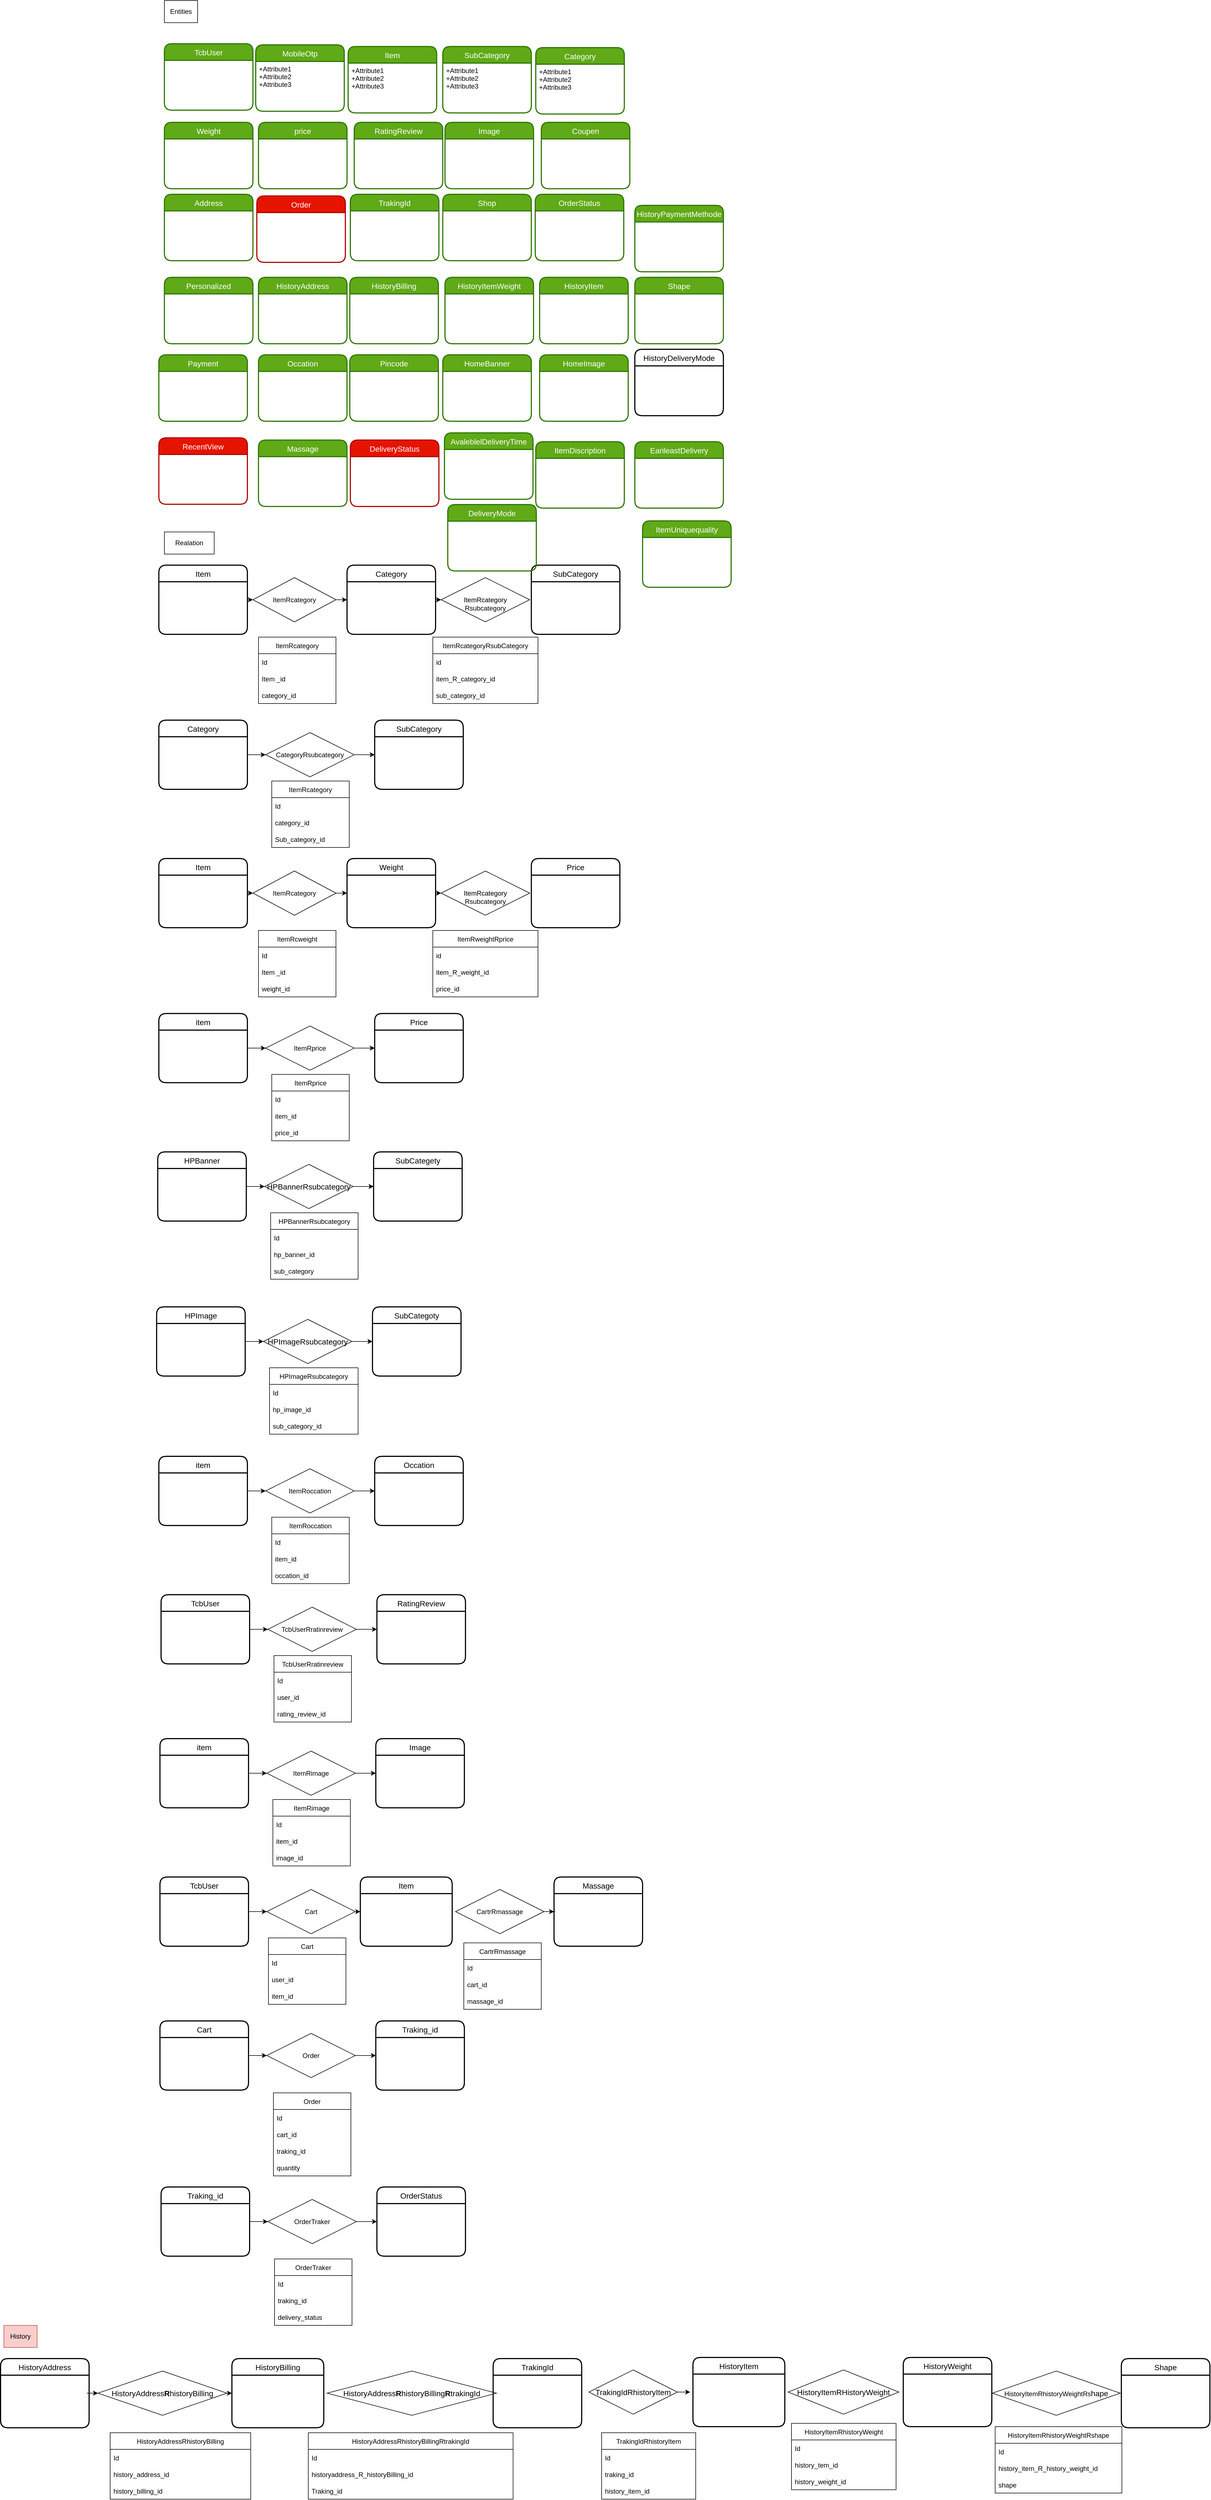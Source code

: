 <mxfile version="20.3.0" type="device" pages="3"><diagram id="R2lEEEUBdFMjLlhIrx00" name="Entity"><mxGraphModel dx="1952" dy="865" grid="1" gridSize="10" guides="1" tooltips="1" connect="1" arrows="1" fold="1" page="1" pageScale="1" pageWidth="850" pageHeight="1100" math="0" shadow="0" extFonts="Permanent Marker^https://fonts.googleapis.com/css?family=Permanent+Marker"><root><mxCell id="0"/><mxCell id="1" parent="0"/><mxCell id="VH5Wvw9Z6_7eSVOdbD6x-1" value="Massage" style="swimlane;childLayout=stackLayout;horizontal=1;startSize=30;horizontalStack=0;rounded=1;fontSize=14;fontStyle=0;strokeWidth=2;resizeParent=0;resizeLast=1;shadow=0;dashed=0;align=center;fillColor=#60a917;fontColor=#ffffff;strokeColor=#2D7600;" parent="1" vertex="1"><mxGeometry x="180" y="834" width="160" height="120" as="geometry"><mxRectangle x="20" y="50" width="90" height="30" as="alternateBounds"/></mxGeometry></mxCell><mxCell id="VH5Wvw9Z6_7eSVOdbD6x-2" value="RecentView" style="swimlane;childLayout=stackLayout;horizontal=1;startSize=30;horizontalStack=0;rounded=1;fontSize=14;fontStyle=0;strokeWidth=2;resizeParent=0;resizeLast=1;shadow=0;dashed=0;align=center;fillColor=#e51400;fontColor=#ffffff;strokeColor=#B20000;" parent="1" vertex="1"><mxGeometry y="830" width="160" height="120" as="geometry"><mxRectangle x="20" y="50" width="90" height="30" as="alternateBounds"/></mxGeometry></mxCell><mxCell id="VH5Wvw9Z6_7eSVOdbD6x-4" value="Image" style="swimlane;childLayout=stackLayout;horizontal=1;startSize=30;horizontalStack=0;rounded=1;fontSize=14;fontStyle=0;strokeWidth=2;resizeParent=0;resizeLast=1;shadow=0;dashed=0;align=center;fillColor=#60a917;fontColor=#ffffff;strokeColor=#2D7600;" parent="1" vertex="1"><mxGeometry x="517" y="260" width="160" height="120" as="geometry"><mxRectangle x="20" y="50" width="90" height="30" as="alternateBounds"/></mxGeometry></mxCell><mxCell id="VH5Wvw9Z6_7eSVOdbD6x-9" value="Coupen" style="swimlane;childLayout=stackLayout;horizontal=1;startSize=30;horizontalStack=0;rounded=1;fontSize=14;fontStyle=0;strokeWidth=2;resizeParent=0;resizeLast=1;shadow=0;dashed=0;align=center;fillColor=#60a917;fontColor=#ffffff;strokeColor=#2D7600;" parent="1" vertex="1"><mxGeometry x="691" y="260" width="160" height="120" as="geometry"><mxRectangle x="20" y="50" width="90" height="30" as="alternateBounds"/></mxGeometry></mxCell><mxCell id="VH5Wvw9Z6_7eSVOdbD6x-10" value="RatingReview" style="swimlane;childLayout=stackLayout;horizontal=1;startSize=30;horizontalStack=0;rounded=1;fontSize=14;fontStyle=0;strokeWidth=2;resizeParent=0;resizeLast=1;shadow=0;dashed=0;align=center;fillColor=#60a917;fontColor=#ffffff;strokeColor=#2D7600;" parent="1" vertex="1"><mxGeometry x="353" y="260" width="160" height="120" as="geometry"><mxRectangle x="20" y="50" width="90" height="30" as="alternateBounds"/></mxGeometry></mxCell><mxCell id="VH5Wvw9Z6_7eSVOdbD6x-11" value="Payment" style="swimlane;childLayout=stackLayout;horizontal=1;startSize=30;horizontalStack=0;rounded=1;fontSize=14;fontStyle=0;strokeWidth=2;resizeParent=0;resizeLast=1;shadow=0;dashed=0;align=center;fillColor=#60a917;fontColor=#ffffff;strokeColor=#2D7600;" parent="1" vertex="1"><mxGeometry y="680" width="160" height="120" as="geometry"><mxRectangle x="20" y="50" width="90" height="30" as="alternateBounds"/></mxGeometry></mxCell><mxCell id="VH5Wvw9Z6_7eSVOdbD6x-12" value="HomeBanner" style="swimlane;childLayout=stackLayout;horizontal=1;startSize=30;horizontalStack=0;rounded=1;fontSize=14;fontStyle=0;strokeWidth=2;resizeParent=0;resizeLast=1;shadow=0;dashed=0;align=center;fillColor=#60a917;fontColor=#ffffff;strokeColor=#2D7600;" parent="1" vertex="1"><mxGeometry x="513" y="680" width="160" height="120" as="geometry"><mxRectangle x="20" y="50" width="90" height="30" as="alternateBounds"/></mxGeometry></mxCell><mxCell id="VH5Wvw9Z6_7eSVOdbD6x-13" value="Occation" style="swimlane;childLayout=stackLayout;horizontal=1;startSize=30;horizontalStack=0;rounded=1;fontSize=14;fontStyle=0;strokeWidth=2;resizeParent=0;resizeLast=1;shadow=0;dashed=0;align=center;fillColor=#60a917;fontColor=#ffffff;strokeColor=#2D7600;" parent="1" vertex="1"><mxGeometry x="180" y="680" width="160" height="120" as="geometry"><mxRectangle x="20" y="50" width="90" height="30" as="alternateBounds"/></mxGeometry></mxCell><mxCell id="VH5Wvw9Z6_7eSVOdbD6x-14" value="HomeImage" style="swimlane;childLayout=stackLayout;horizontal=1;startSize=30;horizontalStack=0;rounded=1;fontSize=14;fontStyle=0;strokeWidth=2;resizeParent=0;resizeLast=1;shadow=0;dashed=0;align=center;fillColor=#60a917;fontColor=#ffffff;strokeColor=#2D7600;" parent="1" vertex="1"><mxGeometry x="688" y="680" width="160" height="120" as="geometry"><mxRectangle x="20" y="50" width="90" height="30" as="alternateBounds"/></mxGeometry></mxCell><mxCell id="VH5Wvw9Z6_7eSVOdbD6x-15" value="price" style="swimlane;childLayout=stackLayout;horizontal=1;startSize=30;horizontalStack=0;rounded=1;fontSize=14;fontStyle=0;strokeWidth=2;resizeParent=0;resizeLast=1;shadow=0;dashed=0;align=center;fillColor=#60a917;fontColor=#ffffff;strokeColor=#2D7600;" parent="1" vertex="1"><mxGeometry x="180" y="260" width="160" height="120" as="geometry"><mxRectangle x="20" y="50" width="90" height="30" as="alternateBounds"/></mxGeometry></mxCell><mxCell id="VH5Wvw9Z6_7eSVOdbD6x-16" value="Weight" style="swimlane;childLayout=stackLayout;horizontal=1;startSize=30;horizontalStack=0;rounded=1;fontSize=14;fontStyle=0;strokeWidth=2;resizeParent=0;resizeLast=1;shadow=0;dashed=0;align=center;fillColor=#60a917;fontColor=#ffffff;strokeColor=#2D7600;" parent="1" vertex="1"><mxGeometry x="10" y="260" width="160" height="120" as="geometry"><mxRectangle x="20" y="50" width="90" height="30" as="alternateBounds"/></mxGeometry></mxCell><mxCell id="VH5Wvw9Z6_7eSVOdbD6x-17" value="Pincode" style="swimlane;childLayout=stackLayout;horizontal=1;startSize=30;horizontalStack=0;rounded=1;fontSize=14;fontStyle=0;strokeWidth=2;resizeParent=0;resizeLast=1;shadow=0;dashed=0;align=center;fillColor=#60a917;fontColor=#ffffff;strokeColor=#2D7600;" parent="1" vertex="1"><mxGeometry x="345" y="680" width="160" height="120" as="geometry"><mxRectangle x="20" y="50" width="90" height="30" as="alternateBounds"/></mxGeometry></mxCell><mxCell id="VH5Wvw9Z6_7eSVOdbD6x-18" value="Shop" style="swimlane;childLayout=stackLayout;horizontal=1;startSize=30;horizontalStack=0;rounded=1;fontSize=14;fontStyle=0;strokeWidth=2;resizeParent=0;resizeLast=1;shadow=0;dashed=0;align=center;fillColor=#60a917;fontColor=#ffffff;strokeColor=#2D7600;" parent="1" vertex="1"><mxGeometry x="513" y="390" width="160" height="120" as="geometry"><mxRectangle x="20" y="50" width="90" height="30" as="alternateBounds"/></mxGeometry></mxCell><mxCell id="VH5Wvw9Z6_7eSVOdbD6x-19" value="OrderStatus" style="swimlane;childLayout=stackLayout;horizontal=1;startSize=30;horizontalStack=0;rounded=1;fontSize=14;fontStyle=0;strokeWidth=2;resizeParent=0;resizeLast=1;shadow=0;dashed=0;align=center;fillColor=#60a917;fontColor=#ffffff;strokeColor=#2D7600;" parent="1" vertex="1"><mxGeometry x="680" y="390" width="160" height="120" as="geometry"><mxRectangle x="20" y="50" width="90" height="30" as="alternateBounds"/></mxGeometry></mxCell><mxCell id="VH5Wvw9Z6_7eSVOdbD6x-20" value="Personalized" style="swimlane;childLayout=stackLayout;horizontal=1;startSize=30;horizontalStack=0;rounded=1;fontSize=14;fontStyle=0;strokeWidth=2;resizeParent=0;resizeLast=1;shadow=0;dashed=0;align=center;fillColor=#60a917;fontColor=#ffffff;strokeColor=#2D7600;" parent="1" vertex="1"><mxGeometry x="10" y="540" width="160" height="120" as="geometry"><mxRectangle x="20" y="50" width="90" height="30" as="alternateBounds"/></mxGeometry></mxCell><mxCell id="VH5Wvw9Z6_7eSVOdbD6x-21" value="HistoryBilling" style="swimlane;childLayout=stackLayout;horizontal=1;startSize=30;horizontalStack=0;rounded=1;fontSize=14;fontStyle=0;strokeWidth=2;resizeParent=0;resizeLast=1;shadow=0;dashed=0;align=center;fillColor=#60a917;fontColor=#ffffff;strokeColor=#2D7600;" parent="1" vertex="1"><mxGeometry x="345" y="540" width="160" height="120" as="geometry"><mxRectangle x="20" y="50" width="90" height="30" as="alternateBounds"/></mxGeometry></mxCell><mxCell id="VH5Wvw9Z6_7eSVOdbD6x-22" value="TrakingId" style="swimlane;childLayout=stackLayout;horizontal=1;startSize=30;horizontalStack=0;rounded=1;fontSize=14;fontStyle=0;strokeWidth=2;resizeParent=0;resizeLast=1;shadow=0;dashed=0;align=center;fillColor=#60a917;fontColor=#ffffff;strokeColor=#2D7600;" parent="1" vertex="1"><mxGeometry x="346" y="390" width="160" height="120" as="geometry"><mxRectangle x="20" y="50" width="90" height="30" as="alternateBounds"/></mxGeometry></mxCell><mxCell id="VH5Wvw9Z6_7eSVOdbD6x-23" value="Order" style="swimlane;childLayout=stackLayout;horizontal=1;startSize=30;horizontalStack=0;rounded=1;fontSize=14;fontStyle=0;strokeWidth=2;resizeParent=0;resizeLast=1;shadow=0;dashed=0;align=center;fillColor=#e51400;fontColor=#ffffff;strokeColor=#B20000;" parent="1" vertex="1"><mxGeometry x="177" y="393" width="160" height="120" as="geometry"><mxRectangle x="20" y="50" width="90" height="30" as="alternateBounds"/></mxGeometry></mxCell><mxCell id="VH5Wvw9Z6_7eSVOdbD6x-24" value="HistoryItem" style="swimlane;childLayout=stackLayout;horizontal=1;startSize=30;horizontalStack=0;rounded=1;fontSize=14;fontStyle=0;strokeWidth=2;resizeParent=0;resizeLast=1;shadow=0;dashed=0;align=center;fillColor=#60a917;fontColor=#ffffff;strokeColor=#2D7600;" parent="1" vertex="1"><mxGeometry x="688" y="540" width="160" height="120" as="geometry"><mxRectangle x="20" y="50" width="90" height="30" as="alternateBounds"/></mxGeometry></mxCell><mxCell id="VH5Wvw9Z6_7eSVOdbD6x-25" value="HistoryItemWeight" style="swimlane;childLayout=stackLayout;horizontal=1;startSize=30;horizontalStack=0;rounded=1;fontSize=14;fontStyle=0;strokeWidth=2;resizeParent=0;resizeLast=1;shadow=0;dashed=0;align=center;fillColor=#60a917;fontColor=#ffffff;strokeColor=#2D7600;" parent="1" vertex="1"><mxGeometry x="517" y="540" width="160" height="120" as="geometry"><mxRectangle x="20" y="50" width="90" height="30" as="alternateBounds"/></mxGeometry></mxCell><mxCell id="VH5Wvw9Z6_7eSVOdbD6x-26" value="HistoryAddress" style="swimlane;childLayout=stackLayout;horizontal=1;startSize=30;horizontalStack=0;rounded=1;fontSize=14;fontStyle=0;strokeWidth=2;resizeParent=0;resizeLast=1;shadow=0;dashed=0;align=center;fillColor=#60a917;fontColor=#ffffff;strokeColor=#2D7600;" parent="1" vertex="1"><mxGeometry x="180" y="540" width="160" height="120" as="geometry"><mxRectangle x="20" y="50" width="90" height="30" as="alternateBounds"/></mxGeometry></mxCell><mxCell id="VH5Wvw9Z6_7eSVOdbD6x-27" value="Address" style="swimlane;childLayout=stackLayout;horizontal=1;startSize=30;horizontalStack=0;rounded=1;fontSize=14;fontStyle=0;strokeWidth=2;resizeParent=0;resizeLast=1;shadow=0;dashed=0;align=center;fillColor=#60a917;fontColor=#ffffff;strokeColor=#2D7600;" parent="1" vertex="1"><mxGeometry x="10" y="390" width="160" height="120" as="geometry"><mxRectangle x="20" y="50" width="90" height="30" as="alternateBounds"/></mxGeometry></mxCell><mxCell id="VH5Wvw9Z6_7eSVOdbD6x-31" value="" style="shape=table;startSize=0;container=1;collapsible=0;childLayout=tableLayout;" parent="1" vertex="1"><mxGeometry x="10" y="1000" width="90" height="40" as="geometry"/></mxCell><mxCell id="VH5Wvw9Z6_7eSVOdbD6x-32" value="" style="shape=tableRow;horizontal=0;startSize=0;swimlaneHead=0;swimlaneBody=0;top=0;left=0;bottom=0;right=0;collapsible=0;dropTarget=0;fillColor=none;points=[[0,0.5],[1,0.5]];portConstraint=eastwest;" parent="VH5Wvw9Z6_7eSVOdbD6x-31" vertex="1"><mxGeometry width="90" height="40" as="geometry"/></mxCell><mxCell id="VH5Wvw9Z6_7eSVOdbD6x-33" value="Realation" style="shape=partialRectangle;html=1;whiteSpace=wrap;connectable=0;overflow=hidden;fillColor=none;top=0;left=0;bottom=0;right=0;pointerEvents=1;" parent="VH5Wvw9Z6_7eSVOdbD6x-32" vertex="1"><mxGeometry width="90" height="40" as="geometry"><mxRectangle width="90" height="40" as="alternateBounds"/></mxGeometry></mxCell><mxCell id="VH5Wvw9Z6_7eSVOdbD6x-34" value="" style="shape=table;startSize=0;container=1;collapsible=0;childLayout=tableLayout;" parent="1" vertex="1"><mxGeometry x="10" y="40" width="60" height="40" as="geometry"/></mxCell><mxCell id="VH5Wvw9Z6_7eSVOdbD6x-35" value="" style="shape=tableRow;horizontal=0;startSize=0;swimlaneHead=0;swimlaneBody=0;top=0;left=0;bottom=0;right=0;collapsible=0;dropTarget=0;fillColor=none;points=[[0,0.5],[1,0.5]];portConstraint=eastwest;" parent="VH5Wvw9Z6_7eSVOdbD6x-34" vertex="1"><mxGeometry width="60" height="40" as="geometry"/></mxCell><mxCell id="VH5Wvw9Z6_7eSVOdbD6x-36" value="Entities" style="shape=partialRectangle;html=1;whiteSpace=wrap;connectable=0;overflow=hidden;fillColor=none;top=0;left=0;bottom=0;right=0;pointerEvents=1;" parent="VH5Wvw9Z6_7eSVOdbD6x-35" vertex="1"><mxGeometry width="60" height="40" as="geometry"><mxRectangle width="60" height="40" as="alternateBounds"/></mxGeometry></mxCell><mxCell id="VH5Wvw9Z6_7eSVOdbD6x-43" style="edgeStyle=orthogonalEdgeStyle;rounded=0;orthogonalLoop=1;jettySize=auto;html=1;exitX=1;exitY=0.5;exitDx=0;exitDy=0;entryX=0;entryY=0.5;entryDx=0;entryDy=0;" parent="1" source="VH5Wvw9Z6_7eSVOdbD6x-37" target="VH5Wvw9Z6_7eSVOdbD6x-39" edge="1"><mxGeometry relative="1" as="geometry"/></mxCell><mxCell id="VH5Wvw9Z6_7eSVOdbD6x-37" value="ItemRcategory" style="rhombus;whiteSpace=wrap;html=1;" parent="1" vertex="1"><mxGeometry x="170" y="1082.5" width="150" height="80" as="geometry"/></mxCell><mxCell id="VH5Wvw9Z6_7eSVOdbD6x-44" style="edgeStyle=orthogonalEdgeStyle;rounded=0;orthogonalLoop=1;jettySize=auto;html=1;exitX=1;exitY=0.5;exitDx=0;exitDy=0;entryX=0;entryY=0.5;entryDx=0;entryDy=0;" parent="1" source="VH5Wvw9Z6_7eSVOdbD6x-38" target="VH5Wvw9Z6_7eSVOdbD6x-37" edge="1"><mxGeometry relative="1" as="geometry"/></mxCell><mxCell id="VH5Wvw9Z6_7eSVOdbD6x-38" value="Item" style="swimlane;childLayout=stackLayout;horizontal=1;startSize=30;horizontalStack=0;rounded=1;fontSize=14;fontStyle=0;strokeWidth=2;resizeParent=0;resizeLast=1;shadow=0;dashed=0;align=center;" parent="1" vertex="1"><mxGeometry y="1060" width="160" height="125" as="geometry"><mxRectangle x="20" y="50" width="90" height="30" as="alternateBounds"/></mxGeometry></mxCell><mxCell id="VH5Wvw9Z6_7eSVOdbD6x-46" style="edgeStyle=orthogonalEdgeStyle;rounded=0;orthogonalLoop=1;jettySize=auto;html=1;exitX=1;exitY=0.5;exitDx=0;exitDy=0;entryX=0;entryY=0.5;entryDx=0;entryDy=0;" parent="1" source="VH5Wvw9Z6_7eSVOdbD6x-39" target="VH5Wvw9Z6_7eSVOdbD6x-40" edge="1"><mxGeometry relative="1" as="geometry"/></mxCell><mxCell id="VH5Wvw9Z6_7eSVOdbD6x-39" value="Category" style="swimlane;childLayout=stackLayout;horizontal=1;startSize=30;horizontalStack=0;rounded=1;fontSize=14;fontStyle=0;strokeWidth=2;resizeParent=0;resizeLast=1;shadow=0;dashed=0;align=center;" parent="1" vertex="1"><mxGeometry x="340" y="1060" width="160" height="125" as="geometry"><mxRectangle x="20" y="50" width="90" height="30" as="alternateBounds"/></mxGeometry></mxCell><mxCell id="VH5Wvw9Z6_7eSVOdbD6x-40" value="&lt;br&gt;&lt;span style=&quot;color: rgb(0, 0, 0); font-family: Helvetica; font-size: 12px; font-style: normal; font-variant-ligatures: normal; font-variant-caps: normal; font-weight: 400; letter-spacing: normal; orphans: 2; text-align: center; text-indent: 0px; text-transform: none; widows: 2; word-spacing: 0px; -webkit-text-stroke-width: 0px; background-color: rgb(248, 249, 250); text-decoration-thickness: initial; text-decoration-style: initial; text-decoration-color: initial; float: none; display: inline !important;&quot;&gt;ItemRcategory&lt;/span&gt;&lt;br&gt;Rsubcategory" style="rhombus;whiteSpace=wrap;html=1;" parent="1" vertex="1"><mxGeometry x="510" y="1082.5" width="160" height="80" as="geometry"/></mxCell><mxCell id="VH5Wvw9Z6_7eSVOdbD6x-41" value="SubCategory" style="swimlane;childLayout=stackLayout;horizontal=1;startSize=30;horizontalStack=0;rounded=1;fontSize=14;fontStyle=0;strokeWidth=2;resizeParent=0;resizeLast=1;shadow=0;dashed=0;align=center;" parent="1" vertex="1"><mxGeometry x="673" y="1060" width="160" height="125" as="geometry"><mxRectangle x="20" y="50" width="90" height="30" as="alternateBounds"/></mxGeometry></mxCell><mxCell id="VH5Wvw9Z6_7eSVOdbD6x-57" value="ItemRcategory" style="swimlane;fontStyle=0;childLayout=stackLayout;horizontal=1;startSize=30;horizontalStack=0;resizeParent=1;resizeParentMax=0;resizeLast=0;collapsible=1;marginBottom=0;" parent="1" vertex="1"><mxGeometry x="180" y="1190" width="140" height="120" as="geometry"/></mxCell><mxCell id="VH5Wvw9Z6_7eSVOdbD6x-58" value="Id" style="text;strokeColor=none;fillColor=none;align=left;verticalAlign=middle;spacingLeft=4;spacingRight=4;overflow=hidden;points=[[0,0.5],[1,0.5]];portConstraint=eastwest;rotatable=0;" parent="VH5Wvw9Z6_7eSVOdbD6x-57" vertex="1"><mxGeometry y="30" width="140" height="30" as="geometry"/></mxCell><mxCell id="VH5Wvw9Z6_7eSVOdbD6x-59" value="Item _id" style="text;strokeColor=none;fillColor=none;align=left;verticalAlign=middle;spacingLeft=4;spacingRight=4;overflow=hidden;points=[[0,0.5],[1,0.5]];portConstraint=eastwest;rotatable=0;" parent="VH5Wvw9Z6_7eSVOdbD6x-57" vertex="1"><mxGeometry y="60" width="140" height="30" as="geometry"/></mxCell><mxCell id="VH5Wvw9Z6_7eSVOdbD6x-60" value="category_id" style="text;strokeColor=none;fillColor=none;align=left;verticalAlign=middle;spacingLeft=4;spacingRight=4;overflow=hidden;points=[[0,0.5],[1,0.5]];portConstraint=eastwest;rotatable=0;" parent="VH5Wvw9Z6_7eSVOdbD6x-57" vertex="1"><mxGeometry y="90" width="140" height="30" as="geometry"/></mxCell><mxCell id="VH5Wvw9Z6_7eSVOdbD6x-62" value="ItemRcategoryRsubCategory" style="swimlane;fontStyle=0;childLayout=stackLayout;horizontal=1;startSize=30;horizontalStack=0;resizeParent=1;resizeParentMax=0;resizeLast=0;collapsible=1;marginBottom=0;" parent="1" vertex="1"><mxGeometry x="495" y="1190" width="190" height="120" as="geometry"/></mxCell><mxCell id="VH5Wvw9Z6_7eSVOdbD6x-63" value="id" style="text;strokeColor=none;fillColor=none;align=left;verticalAlign=middle;spacingLeft=4;spacingRight=4;overflow=hidden;points=[[0,0.5],[1,0.5]];portConstraint=eastwest;rotatable=0;" parent="VH5Wvw9Z6_7eSVOdbD6x-62" vertex="1"><mxGeometry y="30" width="190" height="30" as="geometry"/></mxCell><mxCell id="VH5Wvw9Z6_7eSVOdbD6x-64" value="item_R_category_id" style="text;strokeColor=none;fillColor=none;align=left;verticalAlign=middle;spacingLeft=4;spacingRight=4;overflow=hidden;points=[[0,0.5],[1,0.5]];portConstraint=eastwest;rotatable=0;" parent="VH5Wvw9Z6_7eSVOdbD6x-62" vertex="1"><mxGeometry y="60" width="190" height="30" as="geometry"/></mxCell><mxCell id="VH5Wvw9Z6_7eSVOdbD6x-65" value="sub_category_id" style="text;strokeColor=none;fillColor=none;align=left;verticalAlign=middle;spacingLeft=4;spacingRight=4;overflow=hidden;points=[[0,0.5],[1,0.5]];portConstraint=eastwest;rotatable=0;" parent="VH5Wvw9Z6_7eSVOdbD6x-62" vertex="1"><mxGeometry y="90" width="190" height="30" as="geometry"/></mxCell><mxCell id="VH5Wvw9Z6_7eSVOdbD6x-69" style="edgeStyle=orthogonalEdgeStyle;rounded=0;orthogonalLoop=1;jettySize=auto;html=1;entryX=0;entryY=0.5;entryDx=0;entryDy=0;" parent="1" source="VH5Wvw9Z6_7eSVOdbD6x-66" target="VH5Wvw9Z6_7eSVOdbD6x-67" edge="1"><mxGeometry relative="1" as="geometry"/></mxCell><mxCell id="VH5Wvw9Z6_7eSVOdbD6x-66" value="Category" style="swimlane;childLayout=stackLayout;horizontal=1;startSize=30;horizontalStack=0;rounded=1;fontSize=14;fontStyle=0;strokeWidth=2;resizeParent=0;resizeLast=1;shadow=0;dashed=0;align=center;" parent="1" vertex="1"><mxGeometry y="1340" width="160" height="125" as="geometry"><mxRectangle x="20" y="50" width="90" height="30" as="alternateBounds"/></mxGeometry></mxCell><mxCell id="VH5Wvw9Z6_7eSVOdbD6x-70" style="edgeStyle=orthogonalEdgeStyle;rounded=0;orthogonalLoop=1;jettySize=auto;html=1;entryX=0;entryY=0.5;entryDx=0;entryDy=0;" parent="1" source="VH5Wvw9Z6_7eSVOdbD6x-67" target="VH5Wvw9Z6_7eSVOdbD6x-68" edge="1"><mxGeometry relative="1" as="geometry"/></mxCell><mxCell id="VH5Wvw9Z6_7eSVOdbD6x-67" value="CategoryRsubcategory" style="rhombus;whiteSpace=wrap;html=1;" parent="1" vertex="1"><mxGeometry x="193" y="1362.5" width="160" height="80" as="geometry"/></mxCell><mxCell id="VH5Wvw9Z6_7eSVOdbD6x-68" value="SubCategory" style="swimlane;childLayout=stackLayout;horizontal=1;startSize=30;horizontalStack=0;rounded=1;fontSize=14;fontStyle=0;strokeWidth=2;resizeParent=0;resizeLast=1;shadow=0;dashed=0;align=center;" parent="1" vertex="1"><mxGeometry x="390" y="1340" width="160" height="125" as="geometry"><mxRectangle x="20" y="50" width="90" height="30" as="alternateBounds"/></mxGeometry></mxCell><mxCell id="VH5Wvw9Z6_7eSVOdbD6x-71" value="ItemRcategory" style="swimlane;fontStyle=0;childLayout=stackLayout;horizontal=1;startSize=30;horizontalStack=0;resizeParent=1;resizeParentMax=0;resizeLast=0;collapsible=1;marginBottom=0;" parent="1" vertex="1"><mxGeometry x="204" y="1450" width="140" height="120" as="geometry"/></mxCell><mxCell id="VH5Wvw9Z6_7eSVOdbD6x-72" value="Id" style="text;strokeColor=none;fillColor=none;align=left;verticalAlign=middle;spacingLeft=4;spacingRight=4;overflow=hidden;points=[[0,0.5],[1,0.5]];portConstraint=eastwest;rotatable=0;" parent="VH5Wvw9Z6_7eSVOdbD6x-71" vertex="1"><mxGeometry y="30" width="140" height="30" as="geometry"/></mxCell><mxCell id="VH5Wvw9Z6_7eSVOdbD6x-73" value="category_id" style="text;strokeColor=none;fillColor=none;align=left;verticalAlign=middle;spacingLeft=4;spacingRight=4;overflow=hidden;points=[[0,0.5],[1,0.5]];portConstraint=eastwest;rotatable=0;" parent="VH5Wvw9Z6_7eSVOdbD6x-71" vertex="1"><mxGeometry y="60" width="140" height="30" as="geometry"/></mxCell><mxCell id="VH5Wvw9Z6_7eSVOdbD6x-74" value="Sub_category_id" style="text;strokeColor=none;fillColor=none;align=left;verticalAlign=middle;spacingLeft=4;spacingRight=4;overflow=hidden;points=[[0,0.5],[1,0.5]];portConstraint=eastwest;rotatable=0;" parent="VH5Wvw9Z6_7eSVOdbD6x-71" vertex="1"><mxGeometry y="90" width="140" height="30" as="geometry"/></mxCell><mxCell id="VH5Wvw9Z6_7eSVOdbD6x-91" style="edgeStyle=orthogonalEdgeStyle;rounded=0;orthogonalLoop=1;jettySize=auto;html=1;exitX=1;exitY=0.5;exitDx=0;exitDy=0;entryX=0;entryY=0.5;entryDx=0;entryDy=0;" parent="1" source="VH5Wvw9Z6_7eSVOdbD6x-92" target="VH5Wvw9Z6_7eSVOdbD6x-96" edge="1"><mxGeometry relative="1" as="geometry"/></mxCell><mxCell id="VH5Wvw9Z6_7eSVOdbD6x-92" value="ItemRcategory" style="rhombus;whiteSpace=wrap;html=1;" parent="1" vertex="1"><mxGeometry x="170" y="1612.5" width="150" height="80" as="geometry"/></mxCell><mxCell id="VH5Wvw9Z6_7eSVOdbD6x-93" style="edgeStyle=orthogonalEdgeStyle;rounded=0;orthogonalLoop=1;jettySize=auto;html=1;exitX=1;exitY=0.5;exitDx=0;exitDy=0;entryX=0;entryY=0.5;entryDx=0;entryDy=0;" parent="1" source="VH5Wvw9Z6_7eSVOdbD6x-94" target="VH5Wvw9Z6_7eSVOdbD6x-92" edge="1"><mxGeometry relative="1" as="geometry"/></mxCell><mxCell id="VH5Wvw9Z6_7eSVOdbD6x-94" value="Item" style="swimlane;childLayout=stackLayout;horizontal=1;startSize=30;horizontalStack=0;rounded=1;fontSize=14;fontStyle=0;strokeWidth=2;resizeParent=0;resizeLast=1;shadow=0;dashed=0;align=center;" parent="1" vertex="1"><mxGeometry y="1590" width="160" height="125" as="geometry"><mxRectangle x="20" y="50" width="90" height="30" as="alternateBounds"/></mxGeometry></mxCell><mxCell id="VH5Wvw9Z6_7eSVOdbD6x-95" style="edgeStyle=orthogonalEdgeStyle;rounded=0;orthogonalLoop=1;jettySize=auto;html=1;exitX=1;exitY=0.5;exitDx=0;exitDy=0;entryX=0;entryY=0.5;entryDx=0;entryDy=0;" parent="1" source="VH5Wvw9Z6_7eSVOdbD6x-96" target="VH5Wvw9Z6_7eSVOdbD6x-97" edge="1"><mxGeometry relative="1" as="geometry"/></mxCell><mxCell id="VH5Wvw9Z6_7eSVOdbD6x-96" value="Weight" style="swimlane;childLayout=stackLayout;horizontal=1;startSize=30;horizontalStack=0;rounded=1;fontSize=14;fontStyle=0;strokeWidth=2;resizeParent=0;resizeLast=1;shadow=0;dashed=0;align=center;" parent="1" vertex="1"><mxGeometry x="340" y="1590" width="160" height="125" as="geometry"><mxRectangle x="20" y="50" width="90" height="30" as="alternateBounds"/></mxGeometry></mxCell><mxCell id="VH5Wvw9Z6_7eSVOdbD6x-97" value="&lt;br&gt;&lt;span style=&quot;color: rgb(0, 0, 0); font-family: Helvetica; font-size: 12px; font-style: normal; font-variant-ligatures: normal; font-variant-caps: normal; font-weight: 400; letter-spacing: normal; orphans: 2; text-align: center; text-indent: 0px; text-transform: none; widows: 2; word-spacing: 0px; -webkit-text-stroke-width: 0px; background-color: rgb(248, 249, 250); text-decoration-thickness: initial; text-decoration-style: initial; text-decoration-color: initial; float: none; display: inline !important;&quot;&gt;ItemRcategory&lt;/span&gt;&lt;br&gt;Rsubcategory" style="rhombus;whiteSpace=wrap;html=1;" parent="1" vertex="1"><mxGeometry x="510" y="1612.5" width="160" height="80" as="geometry"/></mxCell><mxCell id="VH5Wvw9Z6_7eSVOdbD6x-98" value="Price" style="swimlane;childLayout=stackLayout;horizontal=1;startSize=30;horizontalStack=0;rounded=1;fontSize=14;fontStyle=0;strokeWidth=2;resizeParent=0;resizeLast=1;shadow=0;dashed=0;align=center;" parent="1" vertex="1"><mxGeometry x="673" y="1590" width="160" height="125" as="geometry"><mxRectangle x="20" y="50" width="90" height="30" as="alternateBounds"/></mxGeometry></mxCell><mxCell id="VH5Wvw9Z6_7eSVOdbD6x-99" value="ItemRcweight" style="swimlane;fontStyle=0;childLayout=stackLayout;horizontal=1;startSize=30;horizontalStack=0;resizeParent=1;resizeParentMax=0;resizeLast=0;collapsible=1;marginBottom=0;" parent="1" vertex="1"><mxGeometry x="180" y="1720" width="140" height="120" as="geometry"/></mxCell><mxCell id="VH5Wvw9Z6_7eSVOdbD6x-100" value="Id" style="text;strokeColor=none;fillColor=none;align=left;verticalAlign=middle;spacingLeft=4;spacingRight=4;overflow=hidden;points=[[0,0.5],[1,0.5]];portConstraint=eastwest;rotatable=0;" parent="VH5Wvw9Z6_7eSVOdbD6x-99" vertex="1"><mxGeometry y="30" width="140" height="30" as="geometry"/></mxCell><mxCell id="VH5Wvw9Z6_7eSVOdbD6x-101" value="Item _id" style="text;strokeColor=none;fillColor=none;align=left;verticalAlign=middle;spacingLeft=4;spacingRight=4;overflow=hidden;points=[[0,0.5],[1,0.5]];portConstraint=eastwest;rotatable=0;" parent="VH5Wvw9Z6_7eSVOdbD6x-99" vertex="1"><mxGeometry y="60" width="140" height="30" as="geometry"/></mxCell><mxCell id="VH5Wvw9Z6_7eSVOdbD6x-102" value="weight_id" style="text;strokeColor=none;fillColor=none;align=left;verticalAlign=middle;spacingLeft=4;spacingRight=4;overflow=hidden;points=[[0,0.5],[1,0.5]];portConstraint=eastwest;rotatable=0;" parent="VH5Wvw9Z6_7eSVOdbD6x-99" vertex="1"><mxGeometry y="90" width="140" height="30" as="geometry"/></mxCell><mxCell id="VH5Wvw9Z6_7eSVOdbD6x-103" value="ItemRweightRprice" style="swimlane;fontStyle=0;childLayout=stackLayout;horizontal=1;startSize=30;horizontalStack=0;resizeParent=1;resizeParentMax=0;resizeLast=0;collapsible=1;marginBottom=0;" parent="1" vertex="1"><mxGeometry x="495" y="1720" width="190" height="120" as="geometry"/></mxCell><mxCell id="VH5Wvw9Z6_7eSVOdbD6x-104" value="id" style="text;strokeColor=none;fillColor=none;align=left;verticalAlign=middle;spacingLeft=4;spacingRight=4;overflow=hidden;points=[[0,0.5],[1,0.5]];portConstraint=eastwest;rotatable=0;" parent="VH5Wvw9Z6_7eSVOdbD6x-103" vertex="1"><mxGeometry y="30" width="190" height="30" as="geometry"/></mxCell><mxCell id="VH5Wvw9Z6_7eSVOdbD6x-105" value="item_R_weight_id" style="text;strokeColor=none;fillColor=none;align=left;verticalAlign=middle;spacingLeft=4;spacingRight=4;overflow=hidden;points=[[0,0.5],[1,0.5]];portConstraint=eastwest;rotatable=0;" parent="VH5Wvw9Z6_7eSVOdbD6x-103" vertex="1"><mxGeometry y="60" width="190" height="30" as="geometry"/></mxCell><mxCell id="VH5Wvw9Z6_7eSVOdbD6x-106" value="price_id" style="text;strokeColor=none;fillColor=none;align=left;verticalAlign=middle;spacingLeft=4;spacingRight=4;overflow=hidden;points=[[0,0.5],[1,0.5]];portConstraint=eastwest;rotatable=0;" parent="VH5Wvw9Z6_7eSVOdbD6x-103" vertex="1"><mxGeometry y="90" width="190" height="30" as="geometry"/></mxCell><mxCell id="VH5Wvw9Z6_7eSVOdbD6x-107" style="edgeStyle=orthogonalEdgeStyle;rounded=0;orthogonalLoop=1;jettySize=auto;html=1;entryX=0;entryY=0.5;entryDx=0;entryDy=0;" parent="1" source="VH5Wvw9Z6_7eSVOdbD6x-108" target="VH5Wvw9Z6_7eSVOdbD6x-110" edge="1"><mxGeometry relative="1" as="geometry"/></mxCell><mxCell id="VH5Wvw9Z6_7eSVOdbD6x-108" value="item" style="swimlane;childLayout=stackLayout;horizontal=1;startSize=30;horizontalStack=0;rounded=1;fontSize=14;fontStyle=0;strokeWidth=2;resizeParent=0;resizeLast=1;shadow=0;dashed=0;align=center;" parent="1" vertex="1"><mxGeometry y="1870" width="160" height="125" as="geometry"><mxRectangle x="20" y="50" width="90" height="30" as="alternateBounds"/></mxGeometry></mxCell><mxCell id="VH5Wvw9Z6_7eSVOdbD6x-109" style="edgeStyle=orthogonalEdgeStyle;rounded=0;orthogonalLoop=1;jettySize=auto;html=1;entryX=0;entryY=0.5;entryDx=0;entryDy=0;" parent="1" source="VH5Wvw9Z6_7eSVOdbD6x-110" target="VH5Wvw9Z6_7eSVOdbD6x-111" edge="1"><mxGeometry relative="1" as="geometry"/></mxCell><mxCell id="VH5Wvw9Z6_7eSVOdbD6x-110" value="ItemRprice" style="rhombus;whiteSpace=wrap;html=1;" parent="1" vertex="1"><mxGeometry x="193" y="1892.5" width="160" height="80" as="geometry"/></mxCell><mxCell id="VH5Wvw9Z6_7eSVOdbD6x-111" value="Price" style="swimlane;childLayout=stackLayout;horizontal=1;startSize=30;horizontalStack=0;rounded=1;fontSize=14;fontStyle=0;strokeWidth=2;resizeParent=0;resizeLast=1;shadow=0;dashed=0;align=center;" parent="1" vertex="1"><mxGeometry x="390" y="1870" width="160" height="125" as="geometry"><mxRectangle x="20" y="50" width="90" height="30" as="alternateBounds"/></mxGeometry></mxCell><mxCell id="VH5Wvw9Z6_7eSVOdbD6x-112" value="ItemRprice" style="swimlane;fontStyle=0;childLayout=stackLayout;horizontal=1;startSize=30;horizontalStack=0;resizeParent=1;resizeParentMax=0;resizeLast=0;collapsible=1;marginBottom=0;" parent="1" vertex="1"><mxGeometry x="204" y="1980" width="140" height="120" as="geometry"/></mxCell><mxCell id="VH5Wvw9Z6_7eSVOdbD6x-113" value="Id" style="text;strokeColor=none;fillColor=none;align=left;verticalAlign=middle;spacingLeft=4;spacingRight=4;overflow=hidden;points=[[0,0.5],[1,0.5]];portConstraint=eastwest;rotatable=0;" parent="VH5Wvw9Z6_7eSVOdbD6x-112" vertex="1"><mxGeometry y="30" width="140" height="30" as="geometry"/></mxCell><mxCell id="VH5Wvw9Z6_7eSVOdbD6x-114" value="item_id" style="text;strokeColor=none;fillColor=none;align=left;verticalAlign=middle;spacingLeft=4;spacingRight=4;overflow=hidden;points=[[0,0.5],[1,0.5]];portConstraint=eastwest;rotatable=0;" parent="VH5Wvw9Z6_7eSVOdbD6x-112" vertex="1"><mxGeometry y="60" width="140" height="30" as="geometry"/></mxCell><mxCell id="VH5Wvw9Z6_7eSVOdbD6x-115" value="price_id" style="text;strokeColor=none;fillColor=none;align=left;verticalAlign=middle;spacingLeft=4;spacingRight=4;overflow=hidden;points=[[0,0.5],[1,0.5]];portConstraint=eastwest;rotatable=0;" parent="VH5Wvw9Z6_7eSVOdbD6x-112" vertex="1"><mxGeometry y="90" width="140" height="30" as="geometry"/></mxCell><mxCell id="fvBA2Jvw-O48E2hPN4HP-19" style="edgeStyle=orthogonalEdgeStyle;rounded=0;orthogonalLoop=1;jettySize=auto;html=1;entryX=0;entryY=0.5;entryDx=0;entryDy=0;" parent="1" source="fvBA2Jvw-O48E2hPN4HP-20" target="fvBA2Jvw-O48E2hPN4HP-22" edge="1"><mxGeometry relative="1" as="geometry"/></mxCell><mxCell id="fvBA2Jvw-O48E2hPN4HP-20" value="HPBanner" style="swimlane;childLayout=stackLayout;horizontal=1;startSize=30;horizontalStack=0;rounded=1;fontSize=14;fontStyle=0;strokeWidth=2;resizeParent=0;resizeLast=1;shadow=0;dashed=0;align=center;" parent="1" vertex="1"><mxGeometry x="-2" y="2120" width="160" height="125" as="geometry"><mxRectangle x="20" y="50" width="90" height="30" as="alternateBounds"/></mxGeometry></mxCell><mxCell id="fvBA2Jvw-O48E2hPN4HP-21" style="edgeStyle=orthogonalEdgeStyle;rounded=0;orthogonalLoop=1;jettySize=auto;html=1;entryX=0;entryY=0.5;entryDx=0;entryDy=0;" parent="1" source="fvBA2Jvw-O48E2hPN4HP-22" target="fvBA2Jvw-O48E2hPN4HP-23" edge="1"><mxGeometry relative="1" as="geometry"/></mxCell><mxCell id="fvBA2Jvw-O48E2hPN4HP-22" value="&lt;span style=&quot;font-size: 14px;&quot;&gt;HPBannerRsubcategory&lt;/span&gt;" style="rhombus;whiteSpace=wrap;html=1;" parent="1" vertex="1"><mxGeometry x="191" y="2142.5" width="160" height="80" as="geometry"/></mxCell><mxCell id="fvBA2Jvw-O48E2hPN4HP-23" value="SubCategety" style="swimlane;childLayout=stackLayout;horizontal=1;startSize=30;horizontalStack=0;rounded=1;fontSize=14;fontStyle=0;strokeWidth=2;resizeParent=0;resizeLast=1;shadow=0;dashed=0;align=center;" parent="1" vertex="1"><mxGeometry x="388" y="2120" width="160" height="125" as="geometry"><mxRectangle x="20" y="50" width="90" height="30" as="alternateBounds"/></mxGeometry></mxCell><mxCell id="fvBA2Jvw-O48E2hPN4HP-24" value="HPBannerRsubcategory" style="swimlane;fontStyle=0;childLayout=stackLayout;horizontal=1;startSize=30;horizontalStack=0;resizeParent=1;resizeParentMax=0;resizeLast=0;collapsible=1;marginBottom=0;" parent="1" vertex="1"><mxGeometry x="202" y="2230" width="158" height="120" as="geometry"/></mxCell><mxCell id="fvBA2Jvw-O48E2hPN4HP-25" value="Id" style="text;strokeColor=none;fillColor=none;align=left;verticalAlign=middle;spacingLeft=4;spacingRight=4;overflow=hidden;points=[[0,0.5],[1,0.5]];portConstraint=eastwest;rotatable=0;" parent="fvBA2Jvw-O48E2hPN4HP-24" vertex="1"><mxGeometry y="30" width="158" height="30" as="geometry"/></mxCell><mxCell id="fvBA2Jvw-O48E2hPN4HP-26" value="hp_banner_id" style="text;strokeColor=none;fillColor=none;align=left;verticalAlign=middle;spacingLeft=4;spacingRight=4;overflow=hidden;points=[[0,0.5],[1,0.5]];portConstraint=eastwest;rotatable=0;" parent="fvBA2Jvw-O48E2hPN4HP-24" vertex="1"><mxGeometry y="60" width="158" height="30" as="geometry"/></mxCell><mxCell id="fvBA2Jvw-O48E2hPN4HP-27" value="sub_category" style="text;strokeColor=none;fillColor=none;align=left;verticalAlign=middle;spacingLeft=4;spacingRight=4;overflow=hidden;points=[[0,0.5],[1,0.5]];portConstraint=eastwest;rotatable=0;" parent="fvBA2Jvw-O48E2hPN4HP-24" vertex="1"><mxGeometry y="90" width="158" height="30" as="geometry"/></mxCell><mxCell id="fvBA2Jvw-O48E2hPN4HP-28" style="edgeStyle=orthogonalEdgeStyle;rounded=0;orthogonalLoop=1;jettySize=auto;html=1;entryX=0;entryY=0.5;entryDx=0;entryDy=0;" parent="1" source="fvBA2Jvw-O48E2hPN4HP-29" target="fvBA2Jvw-O48E2hPN4HP-31" edge="1"><mxGeometry relative="1" as="geometry"/></mxCell><mxCell id="fvBA2Jvw-O48E2hPN4HP-29" value="HPImage" style="swimlane;childLayout=stackLayout;horizontal=1;startSize=30;horizontalStack=0;rounded=1;fontSize=14;fontStyle=0;strokeWidth=2;resizeParent=0;resizeLast=1;shadow=0;dashed=0;align=center;" parent="1" vertex="1"><mxGeometry x="-4" y="2400" width="160" height="125" as="geometry"><mxRectangle x="20" y="50" width="90" height="30" as="alternateBounds"/></mxGeometry></mxCell><mxCell id="fvBA2Jvw-O48E2hPN4HP-30" style="edgeStyle=orthogonalEdgeStyle;rounded=0;orthogonalLoop=1;jettySize=auto;html=1;entryX=0;entryY=0.5;entryDx=0;entryDy=0;" parent="1" source="fvBA2Jvw-O48E2hPN4HP-31" target="fvBA2Jvw-O48E2hPN4HP-32" edge="1"><mxGeometry relative="1" as="geometry"/></mxCell><mxCell id="fvBA2Jvw-O48E2hPN4HP-31" value="&lt;span style=&quot;font-size: 14px;&quot;&gt;HPImageRsubcategory&lt;/span&gt;" style="rhombus;whiteSpace=wrap;html=1;" parent="1" vertex="1"><mxGeometry x="189" y="2422.5" width="160" height="80" as="geometry"/></mxCell><mxCell id="fvBA2Jvw-O48E2hPN4HP-32" value="SubCategoty" style="swimlane;childLayout=stackLayout;horizontal=1;startSize=30;horizontalStack=0;rounded=1;fontSize=14;fontStyle=0;strokeWidth=2;resizeParent=0;resizeLast=1;shadow=0;dashed=0;align=center;" parent="1" vertex="1"><mxGeometry x="386" y="2400" width="160" height="125" as="geometry"><mxRectangle x="20" y="50" width="90" height="30" as="alternateBounds"/></mxGeometry></mxCell><mxCell id="fvBA2Jvw-O48E2hPN4HP-33" value="HPImageRsubcategory" style="swimlane;fontStyle=0;childLayout=stackLayout;horizontal=1;startSize=30;horizontalStack=0;resizeParent=1;resizeParentMax=0;resizeLast=0;collapsible=1;marginBottom=0;" parent="1" vertex="1"><mxGeometry x="200" y="2510" width="160" height="120" as="geometry"/></mxCell><mxCell id="fvBA2Jvw-O48E2hPN4HP-34" value="Id" style="text;strokeColor=none;fillColor=none;align=left;verticalAlign=middle;spacingLeft=4;spacingRight=4;overflow=hidden;points=[[0,0.5],[1,0.5]];portConstraint=eastwest;rotatable=0;" parent="fvBA2Jvw-O48E2hPN4HP-33" vertex="1"><mxGeometry y="30" width="160" height="30" as="geometry"/></mxCell><mxCell id="fvBA2Jvw-O48E2hPN4HP-35" value="hp_image_id" style="text;strokeColor=none;fillColor=none;align=left;verticalAlign=middle;spacingLeft=4;spacingRight=4;overflow=hidden;points=[[0,0.5],[1,0.5]];portConstraint=eastwest;rotatable=0;" parent="fvBA2Jvw-O48E2hPN4HP-33" vertex="1"><mxGeometry y="60" width="160" height="30" as="geometry"/></mxCell><mxCell id="fvBA2Jvw-O48E2hPN4HP-36" value="sub_category_id" style="text;strokeColor=none;fillColor=none;align=left;verticalAlign=middle;spacingLeft=4;spacingRight=4;overflow=hidden;points=[[0,0.5],[1,0.5]];portConstraint=eastwest;rotatable=0;" parent="fvBA2Jvw-O48E2hPN4HP-33" vertex="1"><mxGeometry y="90" width="160" height="30" as="geometry"/></mxCell><mxCell id="fvBA2Jvw-O48E2hPN4HP-37" style="edgeStyle=orthogonalEdgeStyle;rounded=0;orthogonalLoop=1;jettySize=auto;html=1;entryX=0;entryY=0.5;entryDx=0;entryDy=0;" parent="1" source="fvBA2Jvw-O48E2hPN4HP-38" target="fvBA2Jvw-O48E2hPN4HP-40" edge="1"><mxGeometry relative="1" as="geometry"/></mxCell><mxCell id="fvBA2Jvw-O48E2hPN4HP-38" value="item" style="swimlane;childLayout=stackLayout;horizontal=1;startSize=30;horizontalStack=0;rounded=1;fontSize=14;fontStyle=0;strokeWidth=2;resizeParent=0;resizeLast=1;shadow=0;dashed=0;align=center;" parent="1" vertex="1"><mxGeometry y="2670" width="160" height="125" as="geometry"><mxRectangle x="20" y="50" width="90" height="30" as="alternateBounds"/></mxGeometry></mxCell><mxCell id="fvBA2Jvw-O48E2hPN4HP-39" style="edgeStyle=orthogonalEdgeStyle;rounded=0;orthogonalLoop=1;jettySize=auto;html=1;entryX=0;entryY=0.5;entryDx=0;entryDy=0;" parent="1" source="fvBA2Jvw-O48E2hPN4HP-40" target="fvBA2Jvw-O48E2hPN4HP-41" edge="1"><mxGeometry relative="1" as="geometry"/></mxCell><mxCell id="fvBA2Jvw-O48E2hPN4HP-40" value="ItemRoccation" style="rhombus;whiteSpace=wrap;html=1;" parent="1" vertex="1"><mxGeometry x="193" y="2692.5" width="160" height="80" as="geometry"/></mxCell><mxCell id="fvBA2Jvw-O48E2hPN4HP-41" value="Occation" style="swimlane;childLayout=stackLayout;horizontal=1;startSize=30;horizontalStack=0;rounded=1;fontSize=14;fontStyle=0;strokeWidth=2;resizeParent=0;resizeLast=1;shadow=0;dashed=0;align=center;" parent="1" vertex="1"><mxGeometry x="390" y="2670" width="160" height="125" as="geometry"><mxRectangle x="20" y="50" width="90" height="30" as="alternateBounds"/></mxGeometry></mxCell><mxCell id="fvBA2Jvw-O48E2hPN4HP-42" value="ItemRoccation" style="swimlane;fontStyle=0;childLayout=stackLayout;horizontal=1;startSize=30;horizontalStack=0;resizeParent=1;resizeParentMax=0;resizeLast=0;collapsible=1;marginBottom=0;" parent="1" vertex="1"><mxGeometry x="204" y="2780" width="140" height="120" as="geometry"/></mxCell><mxCell id="fvBA2Jvw-O48E2hPN4HP-43" value="Id" style="text;strokeColor=none;fillColor=none;align=left;verticalAlign=middle;spacingLeft=4;spacingRight=4;overflow=hidden;points=[[0,0.5],[1,0.5]];portConstraint=eastwest;rotatable=0;" parent="fvBA2Jvw-O48E2hPN4HP-42" vertex="1"><mxGeometry y="30" width="140" height="30" as="geometry"/></mxCell><mxCell id="fvBA2Jvw-O48E2hPN4HP-44" value="item_id" style="text;strokeColor=none;fillColor=none;align=left;verticalAlign=middle;spacingLeft=4;spacingRight=4;overflow=hidden;points=[[0,0.5],[1,0.5]];portConstraint=eastwest;rotatable=0;" parent="fvBA2Jvw-O48E2hPN4HP-42" vertex="1"><mxGeometry y="60" width="140" height="30" as="geometry"/></mxCell><mxCell id="fvBA2Jvw-O48E2hPN4HP-45" value="occation_id" style="text;strokeColor=none;fillColor=none;align=left;verticalAlign=middle;spacingLeft=4;spacingRight=4;overflow=hidden;points=[[0,0.5],[1,0.5]];portConstraint=eastwest;rotatable=0;" parent="fvBA2Jvw-O48E2hPN4HP-42" vertex="1"><mxGeometry y="90" width="140" height="30" as="geometry"/></mxCell><mxCell id="fvBA2Jvw-O48E2hPN4HP-48" style="edgeStyle=orthogonalEdgeStyle;rounded=0;orthogonalLoop=1;jettySize=auto;html=1;entryX=0;entryY=0.5;entryDx=0;entryDy=0;" parent="1" source="fvBA2Jvw-O48E2hPN4HP-49" target="fvBA2Jvw-O48E2hPN4HP-51" edge="1"><mxGeometry relative="1" as="geometry"/></mxCell><mxCell id="fvBA2Jvw-O48E2hPN4HP-49" value="TcbUser" style="swimlane;childLayout=stackLayout;horizontal=1;startSize=30;horizontalStack=0;rounded=1;fontSize=14;fontStyle=0;strokeWidth=2;resizeParent=0;resizeLast=1;shadow=0;dashed=0;align=center;" parent="1" vertex="1"><mxGeometry x="4" y="2920" width="160" height="125" as="geometry"><mxRectangle x="20" y="50" width="90" height="30" as="alternateBounds"/></mxGeometry></mxCell><mxCell id="fvBA2Jvw-O48E2hPN4HP-50" style="edgeStyle=orthogonalEdgeStyle;rounded=0;orthogonalLoop=1;jettySize=auto;html=1;entryX=0;entryY=0.5;entryDx=0;entryDy=0;" parent="1" source="fvBA2Jvw-O48E2hPN4HP-51" target="fvBA2Jvw-O48E2hPN4HP-52" edge="1"><mxGeometry relative="1" as="geometry"/></mxCell><mxCell id="fvBA2Jvw-O48E2hPN4HP-51" value="TcbUserRratinreview" style="rhombus;whiteSpace=wrap;html=1;" parent="1" vertex="1"><mxGeometry x="197" y="2942.5" width="160" height="80" as="geometry"/></mxCell><mxCell id="fvBA2Jvw-O48E2hPN4HP-52" value="RatingReview" style="swimlane;childLayout=stackLayout;horizontal=1;startSize=30;horizontalStack=0;rounded=1;fontSize=14;fontStyle=0;strokeWidth=2;resizeParent=0;resizeLast=1;shadow=0;dashed=0;align=center;" parent="1" vertex="1"><mxGeometry x="394" y="2920" width="160" height="125" as="geometry"><mxRectangle x="20" y="50" width="90" height="30" as="alternateBounds"/></mxGeometry></mxCell><mxCell id="fvBA2Jvw-O48E2hPN4HP-53" value="TcbUserRratinreview" style="swimlane;fontStyle=0;childLayout=stackLayout;horizontal=1;startSize=30;horizontalStack=0;resizeParent=1;resizeParentMax=0;resizeLast=0;collapsible=1;marginBottom=0;" parent="1" vertex="1"><mxGeometry x="208" y="3030" width="140" height="120" as="geometry"/></mxCell><mxCell id="fvBA2Jvw-O48E2hPN4HP-54" value="Id" style="text;strokeColor=none;fillColor=none;align=left;verticalAlign=middle;spacingLeft=4;spacingRight=4;overflow=hidden;points=[[0,0.5],[1,0.5]];portConstraint=eastwest;rotatable=0;" parent="fvBA2Jvw-O48E2hPN4HP-53" vertex="1"><mxGeometry y="30" width="140" height="30" as="geometry"/></mxCell><mxCell id="fvBA2Jvw-O48E2hPN4HP-55" value="user_id" style="text;strokeColor=none;fillColor=none;align=left;verticalAlign=middle;spacingLeft=4;spacingRight=4;overflow=hidden;points=[[0,0.5],[1,0.5]];portConstraint=eastwest;rotatable=0;" parent="fvBA2Jvw-O48E2hPN4HP-53" vertex="1"><mxGeometry y="60" width="140" height="30" as="geometry"/></mxCell><mxCell id="fvBA2Jvw-O48E2hPN4HP-56" value="rating_review_id" style="text;strokeColor=none;fillColor=none;align=left;verticalAlign=middle;spacingLeft=4;spacingRight=4;overflow=hidden;points=[[0,0.5],[1,0.5]];portConstraint=eastwest;rotatable=0;" parent="fvBA2Jvw-O48E2hPN4HP-53" vertex="1"><mxGeometry y="90" width="140" height="30" as="geometry"/></mxCell><mxCell id="fvBA2Jvw-O48E2hPN4HP-64" style="edgeStyle=orthogonalEdgeStyle;rounded=0;orthogonalLoop=1;jettySize=auto;html=1;entryX=0;entryY=0.5;entryDx=0;entryDy=0;" parent="1" source="fvBA2Jvw-O48E2hPN4HP-65" target="fvBA2Jvw-O48E2hPN4HP-67" edge="1"><mxGeometry relative="1" as="geometry"/></mxCell><mxCell id="fvBA2Jvw-O48E2hPN4HP-65" value="item" style="swimlane;childLayout=stackLayout;horizontal=1;startSize=30;horizontalStack=0;rounded=1;fontSize=14;fontStyle=0;strokeWidth=2;resizeParent=0;resizeLast=1;shadow=0;dashed=0;align=center;" parent="1" vertex="1"><mxGeometry x="2" y="3180" width="160" height="125" as="geometry"><mxRectangle x="20" y="50" width="90" height="30" as="alternateBounds"/></mxGeometry></mxCell><mxCell id="fvBA2Jvw-O48E2hPN4HP-66" style="edgeStyle=orthogonalEdgeStyle;rounded=0;orthogonalLoop=1;jettySize=auto;html=1;entryX=0;entryY=0.5;entryDx=0;entryDy=0;" parent="1" source="fvBA2Jvw-O48E2hPN4HP-67" target="fvBA2Jvw-O48E2hPN4HP-68" edge="1"><mxGeometry relative="1" as="geometry"/></mxCell><mxCell id="fvBA2Jvw-O48E2hPN4HP-67" value="ItemRimage" style="rhombus;whiteSpace=wrap;html=1;" parent="1" vertex="1"><mxGeometry x="195" y="3202.5" width="160" height="80" as="geometry"/></mxCell><mxCell id="fvBA2Jvw-O48E2hPN4HP-68" value="Image" style="swimlane;childLayout=stackLayout;horizontal=1;startSize=30;horizontalStack=0;rounded=1;fontSize=14;fontStyle=0;strokeWidth=2;resizeParent=0;resizeLast=1;shadow=0;dashed=0;align=center;" parent="1" vertex="1"><mxGeometry x="392" y="3180" width="160" height="125" as="geometry"><mxRectangle x="20" y="50" width="90" height="30" as="alternateBounds"/></mxGeometry></mxCell><mxCell id="fvBA2Jvw-O48E2hPN4HP-69" value="ItemRimage" style="swimlane;fontStyle=0;childLayout=stackLayout;horizontal=1;startSize=30;horizontalStack=0;resizeParent=1;resizeParentMax=0;resizeLast=0;collapsible=1;marginBottom=0;" parent="1" vertex="1"><mxGeometry x="206" y="3290" width="140" height="120" as="geometry"/></mxCell><mxCell id="fvBA2Jvw-O48E2hPN4HP-70" value="Id" style="text;strokeColor=none;fillColor=none;align=left;verticalAlign=middle;spacingLeft=4;spacingRight=4;overflow=hidden;points=[[0,0.5],[1,0.5]];portConstraint=eastwest;rotatable=0;" parent="fvBA2Jvw-O48E2hPN4HP-69" vertex="1"><mxGeometry y="30" width="140" height="30" as="geometry"/></mxCell><mxCell id="fvBA2Jvw-O48E2hPN4HP-71" value="item_id" style="text;strokeColor=none;fillColor=none;align=left;verticalAlign=middle;spacingLeft=4;spacingRight=4;overflow=hidden;points=[[0,0.5],[1,0.5]];portConstraint=eastwest;rotatable=0;" parent="fvBA2Jvw-O48E2hPN4HP-69" vertex="1"><mxGeometry y="60" width="140" height="30" as="geometry"/></mxCell><mxCell id="fvBA2Jvw-O48E2hPN4HP-72" value="image_id" style="text;strokeColor=none;fillColor=none;align=left;verticalAlign=middle;spacingLeft=4;spacingRight=4;overflow=hidden;points=[[0,0.5],[1,0.5]];portConstraint=eastwest;rotatable=0;" parent="fvBA2Jvw-O48E2hPN4HP-69" vertex="1"><mxGeometry y="90" width="140" height="30" as="geometry"/></mxCell><mxCell id="fvBA2Jvw-O48E2hPN4HP-73" style="edgeStyle=orthogonalEdgeStyle;rounded=0;orthogonalLoop=1;jettySize=auto;html=1;entryX=0;entryY=0.5;entryDx=0;entryDy=0;" parent="1" source="fvBA2Jvw-O48E2hPN4HP-74" target="fvBA2Jvw-O48E2hPN4HP-76" edge="1"><mxGeometry relative="1" as="geometry"/></mxCell><mxCell id="fvBA2Jvw-O48E2hPN4HP-74" value="TcbUser" style="swimlane;childLayout=stackLayout;horizontal=1;startSize=30;horizontalStack=0;rounded=1;fontSize=14;fontStyle=0;strokeWidth=2;resizeParent=0;resizeLast=1;shadow=0;dashed=0;align=center;" parent="1" vertex="1"><mxGeometry x="2" y="3430" width="160" height="125" as="geometry"><mxRectangle x="20" y="50" width="90" height="30" as="alternateBounds"/></mxGeometry></mxCell><mxCell id="yO3_YaQdTVClXItliMMY-2" style="edgeStyle=orthogonalEdgeStyle;rounded=0;orthogonalLoop=1;jettySize=auto;html=1;exitX=1;exitY=0.5;exitDx=0;exitDy=0;entryX=0;entryY=0.5;entryDx=0;entryDy=0;" parent="1" source="fvBA2Jvw-O48E2hPN4HP-76" target="fvBA2Jvw-O48E2hPN4HP-77" edge="1"><mxGeometry relative="1" as="geometry"/></mxCell><mxCell id="fvBA2Jvw-O48E2hPN4HP-76" value="Cart" style="rhombus;whiteSpace=wrap;html=1;" parent="1" vertex="1"><mxGeometry x="195" y="3452.5" width="160" height="80" as="geometry"/></mxCell><mxCell id="fvBA2Jvw-O48E2hPN4HP-77" value="Item" style="swimlane;childLayout=stackLayout;horizontal=1;startSize=30;horizontalStack=0;rounded=1;fontSize=14;fontStyle=0;strokeWidth=2;resizeParent=0;resizeLast=1;shadow=0;dashed=0;align=center;" parent="1" vertex="1"><mxGeometry x="364" y="3430" width="166" height="125" as="geometry"><mxRectangle x="20" y="50" width="90" height="30" as="alternateBounds"/></mxGeometry></mxCell><mxCell id="fvBA2Jvw-O48E2hPN4HP-78" value="Cart" style="swimlane;fontStyle=0;childLayout=stackLayout;horizontal=1;startSize=30;horizontalStack=0;resizeParent=1;resizeParentMax=0;resizeLast=0;collapsible=1;marginBottom=0;" parent="1" vertex="1"><mxGeometry x="198" y="3540" width="140" height="120" as="geometry"/></mxCell><mxCell id="fvBA2Jvw-O48E2hPN4HP-79" value="Id" style="text;strokeColor=none;fillColor=none;align=left;verticalAlign=middle;spacingLeft=4;spacingRight=4;overflow=hidden;points=[[0,0.5],[1,0.5]];portConstraint=eastwest;rotatable=0;" parent="fvBA2Jvw-O48E2hPN4HP-78" vertex="1"><mxGeometry y="30" width="140" height="30" as="geometry"/></mxCell><mxCell id="fvBA2Jvw-O48E2hPN4HP-80" value="user_id" style="text;strokeColor=none;fillColor=none;align=left;verticalAlign=middle;spacingLeft=4;spacingRight=4;overflow=hidden;points=[[0,0.5],[1,0.5]];portConstraint=eastwest;rotatable=0;" parent="fvBA2Jvw-O48E2hPN4HP-78" vertex="1"><mxGeometry y="60" width="140" height="30" as="geometry"/></mxCell><mxCell id="fvBA2Jvw-O48E2hPN4HP-81" value="item_id" style="text;strokeColor=none;fillColor=none;align=left;verticalAlign=middle;spacingLeft=4;spacingRight=4;overflow=hidden;points=[[0,0.5],[1,0.5]];portConstraint=eastwest;rotatable=0;" parent="fvBA2Jvw-O48E2hPN4HP-78" vertex="1"><mxGeometry y="90" width="140" height="30" as="geometry"/></mxCell><mxCell id="yO3_YaQdTVClXItliMMY-1" style="edgeStyle=orthogonalEdgeStyle;rounded=0;orthogonalLoop=1;jettySize=auto;html=1;entryX=0;entryY=0.5;entryDx=0;entryDy=0;" parent="1" source="fvBA2Jvw-O48E2hPN4HP-86" target="fvBA2Jvw-O48E2hPN4HP-87" edge="1"><mxGeometry relative="1" as="geometry"/></mxCell><mxCell id="fvBA2Jvw-O48E2hPN4HP-86" value="CartrRmassage" style="rhombus;whiteSpace=wrap;html=1;" parent="1" vertex="1"><mxGeometry x="536" y="3452.5" width="160" height="80" as="geometry"/></mxCell><mxCell id="fvBA2Jvw-O48E2hPN4HP-87" value="Massage" style="swimlane;childLayout=stackLayout;horizontal=1;startSize=30;horizontalStack=0;rounded=1;fontSize=14;fontStyle=0;strokeWidth=2;resizeParent=0;resizeLast=1;shadow=0;dashed=0;align=center;" parent="1" vertex="1"><mxGeometry x="714" y="3430" width="160" height="125" as="geometry"><mxRectangle x="20" y="50" width="90" height="30" as="alternateBounds"/></mxGeometry></mxCell><mxCell id="fvBA2Jvw-O48E2hPN4HP-88" value="CartrRmassage" style="swimlane;fontStyle=0;childLayout=stackLayout;horizontal=1;startSize=30;horizontalStack=0;resizeParent=1;resizeParentMax=0;resizeLast=0;collapsible=1;marginBottom=0;" parent="1" vertex="1"><mxGeometry x="551" y="3549" width="140" height="120" as="geometry"/></mxCell><mxCell id="fvBA2Jvw-O48E2hPN4HP-89" value="Id" style="text;strokeColor=none;fillColor=none;align=left;verticalAlign=middle;spacingLeft=4;spacingRight=4;overflow=hidden;points=[[0,0.5],[1,0.5]];portConstraint=eastwest;rotatable=0;" parent="fvBA2Jvw-O48E2hPN4HP-88" vertex="1"><mxGeometry y="30" width="140" height="30" as="geometry"/></mxCell><mxCell id="fvBA2Jvw-O48E2hPN4HP-90" value="cart_id" style="text;strokeColor=none;fillColor=none;align=left;verticalAlign=middle;spacingLeft=4;spacingRight=4;overflow=hidden;points=[[0,0.5],[1,0.5]];portConstraint=eastwest;rotatable=0;" parent="fvBA2Jvw-O48E2hPN4HP-88" vertex="1"><mxGeometry y="60" width="140" height="30" as="geometry"/></mxCell><mxCell id="fvBA2Jvw-O48E2hPN4HP-91" value="massage_id" style="text;strokeColor=none;fillColor=none;align=left;verticalAlign=middle;spacingLeft=4;spacingRight=4;overflow=hidden;points=[[0,0.5],[1,0.5]];portConstraint=eastwest;rotatable=0;" parent="fvBA2Jvw-O48E2hPN4HP-88" vertex="1"><mxGeometry y="90" width="140" height="30" as="geometry"/></mxCell><mxCell id="_m2K71JoBD6kuqKx62xe-1" value="DeliveryStatus" style="swimlane;childLayout=stackLayout;horizontal=1;startSize=30;horizontalStack=0;rounded=1;fontSize=14;fontStyle=0;strokeWidth=2;resizeParent=0;resizeLast=1;shadow=0;dashed=0;align=center;fillColor=#e51400;fontColor=#ffffff;strokeColor=#B20000;" parent="1" vertex="1"><mxGeometry x="346" y="834" width="160" height="120" as="geometry"><mxRectangle x="20" y="50" width="90" height="30" as="alternateBounds"/></mxGeometry></mxCell><mxCell id="_m2K71JoBD6kuqKx62xe-2" style="edgeStyle=orthogonalEdgeStyle;rounded=0;orthogonalLoop=1;jettySize=auto;html=1;entryX=0;entryY=0.5;entryDx=0;entryDy=0;" parent="1" source="_m2K71JoBD6kuqKx62xe-3" target="_m2K71JoBD6kuqKx62xe-5" edge="1"><mxGeometry relative="1" as="geometry"/></mxCell><mxCell id="_m2K71JoBD6kuqKx62xe-3" value="Cart" style="swimlane;childLayout=stackLayout;horizontal=1;startSize=30;horizontalStack=0;rounded=1;fontSize=14;fontStyle=0;strokeWidth=2;resizeParent=0;resizeLast=1;shadow=0;dashed=0;align=center;" parent="1" vertex="1"><mxGeometry x="2" y="3690" width="160" height="125" as="geometry"><mxRectangle x="20" y="50" width="90" height="30" as="alternateBounds"/></mxGeometry></mxCell><mxCell id="_m2K71JoBD6kuqKx62xe-4" style="edgeStyle=orthogonalEdgeStyle;rounded=0;orthogonalLoop=1;jettySize=auto;html=1;entryX=0;entryY=0.5;entryDx=0;entryDy=0;" parent="1" source="_m2K71JoBD6kuqKx62xe-5" target="_m2K71JoBD6kuqKx62xe-6" edge="1"><mxGeometry relative="1" as="geometry"/></mxCell><mxCell id="_m2K71JoBD6kuqKx62xe-5" value="Order" style="rhombus;whiteSpace=wrap;html=1;" parent="1" vertex="1"><mxGeometry x="195" y="3712.5" width="160" height="80" as="geometry"/></mxCell><mxCell id="_m2K71JoBD6kuqKx62xe-6" value="Traking_id" style="swimlane;childLayout=stackLayout;horizontal=1;startSize=30;horizontalStack=0;rounded=1;fontSize=14;fontStyle=0;strokeWidth=2;resizeParent=0;resizeLast=1;shadow=0;dashed=0;align=center;" parent="1" vertex="1"><mxGeometry x="392" y="3690" width="160" height="125" as="geometry"><mxRectangle x="20" y="50" width="90" height="30" as="alternateBounds"/></mxGeometry></mxCell><mxCell id="_m2K71JoBD6kuqKx62xe-9" value="Order" style="swimlane;fontStyle=0;childLayout=stackLayout;horizontal=1;startSize=30;horizontalStack=0;resizeParent=1;resizeParentMax=0;resizeLast=0;collapsible=1;marginBottom=0;" parent="1" vertex="1"><mxGeometry x="207" y="3820" width="140" height="150" as="geometry"/></mxCell><mxCell id="_m2K71JoBD6kuqKx62xe-10" value="Id" style="text;strokeColor=none;fillColor=none;align=left;verticalAlign=middle;spacingLeft=4;spacingRight=4;overflow=hidden;points=[[0,0.5],[1,0.5]];portConstraint=eastwest;rotatable=0;" parent="_m2K71JoBD6kuqKx62xe-9" vertex="1"><mxGeometry y="30" width="140" height="30" as="geometry"/></mxCell><mxCell id="_m2K71JoBD6kuqKx62xe-11" value="cart_id" style="text;strokeColor=none;fillColor=none;align=left;verticalAlign=middle;spacingLeft=4;spacingRight=4;overflow=hidden;points=[[0,0.5],[1,0.5]];portConstraint=eastwest;rotatable=0;" parent="_m2K71JoBD6kuqKx62xe-9" vertex="1"><mxGeometry y="60" width="140" height="30" as="geometry"/></mxCell><mxCell id="_m2K71JoBD6kuqKx62xe-12" value="traking_id" style="text;strokeColor=none;fillColor=none;align=left;verticalAlign=middle;spacingLeft=4;spacingRight=4;overflow=hidden;points=[[0,0.5],[1,0.5]];portConstraint=eastwest;rotatable=0;" parent="_m2K71JoBD6kuqKx62xe-9" vertex="1"><mxGeometry y="90" width="140" height="30" as="geometry"/></mxCell><mxCell id="_m2K71JoBD6kuqKx62xe-13" value="quantity" style="text;strokeColor=none;fillColor=none;align=left;verticalAlign=middle;spacingLeft=4;spacingRight=4;overflow=hidden;points=[[0,0.5],[1,0.5]];portConstraint=eastwest;rotatable=0;" parent="_m2K71JoBD6kuqKx62xe-9" vertex="1"><mxGeometry y="120" width="140" height="30" as="geometry"/></mxCell><mxCell id="_m2K71JoBD6kuqKx62xe-14" style="edgeStyle=orthogonalEdgeStyle;rounded=0;orthogonalLoop=1;jettySize=auto;html=1;entryX=0;entryY=0.5;entryDx=0;entryDy=0;" parent="1" source="_m2K71JoBD6kuqKx62xe-15" target="_m2K71JoBD6kuqKx62xe-17" edge="1"><mxGeometry relative="1" as="geometry"/></mxCell><mxCell id="_m2K71JoBD6kuqKx62xe-15" value="Traking_id" style="swimlane;childLayout=stackLayout;horizontal=1;startSize=30;horizontalStack=0;rounded=1;fontSize=14;fontStyle=0;strokeWidth=2;resizeParent=0;resizeLast=1;shadow=0;dashed=0;align=center;" parent="1" vertex="1"><mxGeometry x="4" y="3990" width="160" height="125" as="geometry"><mxRectangle x="20" y="50" width="90" height="30" as="alternateBounds"/></mxGeometry></mxCell><mxCell id="_m2K71JoBD6kuqKx62xe-16" style="edgeStyle=orthogonalEdgeStyle;rounded=0;orthogonalLoop=1;jettySize=auto;html=1;entryX=0;entryY=0.5;entryDx=0;entryDy=0;" parent="1" source="_m2K71JoBD6kuqKx62xe-17" target="_m2K71JoBD6kuqKx62xe-18" edge="1"><mxGeometry relative="1" as="geometry"/></mxCell><mxCell id="_m2K71JoBD6kuqKx62xe-17" value="OrderTraker" style="rhombus;whiteSpace=wrap;html=1;" parent="1" vertex="1"><mxGeometry x="197" y="4012.5" width="160" height="80" as="geometry"/></mxCell><mxCell id="_m2K71JoBD6kuqKx62xe-18" value="OrderStatus" style="swimlane;childLayout=stackLayout;horizontal=1;startSize=30;horizontalStack=0;rounded=1;fontSize=14;fontStyle=0;strokeWidth=2;resizeParent=0;resizeLast=1;shadow=0;dashed=0;align=center;" parent="1" vertex="1"><mxGeometry x="394" y="3990" width="160" height="125" as="geometry"><mxRectangle x="20" y="50" width="90" height="30" as="alternateBounds"/></mxGeometry></mxCell><mxCell id="_m2K71JoBD6kuqKx62xe-19" value="OrderTraker" style="swimlane;fontStyle=0;childLayout=stackLayout;horizontal=1;startSize=30;horizontalStack=0;resizeParent=1;resizeParentMax=0;resizeLast=0;collapsible=1;marginBottom=0;" parent="1" vertex="1"><mxGeometry x="209" y="4120" width="140" height="120" as="geometry"/></mxCell><mxCell id="_m2K71JoBD6kuqKx62xe-20" value="Id" style="text;strokeColor=none;fillColor=none;align=left;verticalAlign=middle;spacingLeft=4;spacingRight=4;overflow=hidden;points=[[0,0.5],[1,0.5]];portConstraint=eastwest;rotatable=0;" parent="_m2K71JoBD6kuqKx62xe-19" vertex="1"><mxGeometry y="30" width="140" height="30" as="geometry"/></mxCell><mxCell id="_m2K71JoBD6kuqKx62xe-22" value="traking_id" style="text;strokeColor=none;fillColor=none;align=left;verticalAlign=middle;spacingLeft=4;spacingRight=4;overflow=hidden;points=[[0,0.5],[1,0.5]];portConstraint=eastwest;rotatable=0;" parent="_m2K71JoBD6kuqKx62xe-19" vertex="1"><mxGeometry y="60" width="140" height="30" as="geometry"/></mxCell><mxCell id="_m2K71JoBD6kuqKx62xe-21" value="delivery_status" style="text;strokeColor=none;fillColor=none;align=left;verticalAlign=middle;spacingLeft=4;spacingRight=4;overflow=hidden;points=[[0,0.5],[1,0.5]];portConstraint=eastwest;rotatable=0;" parent="_m2K71JoBD6kuqKx62xe-19" vertex="1"><mxGeometry y="90" width="140" height="30" as="geometry"/></mxCell><mxCell id="_m2K71JoBD6kuqKx62xe-24" value="AvaleblelDeliveryTime" style="swimlane;childLayout=stackLayout;horizontal=1;startSize=30;horizontalStack=0;rounded=1;fontSize=14;fontStyle=0;strokeWidth=2;resizeParent=0;resizeLast=1;shadow=0;dashed=0;align=center;fillColor=#60a917;fontColor=#ffffff;strokeColor=#2D7600;" parent="1" vertex="1"><mxGeometry x="516" y="821" width="160" height="120" as="geometry"><mxRectangle x="20" y="50" width="90" height="30" as="alternateBounds"/></mxGeometry></mxCell><mxCell id="bkBrniXqedY9byEH0NQz-4" value="TcbUser" style="swimlane;childLayout=stackLayout;horizontal=1;startSize=30;horizontalStack=0;rounded=1;fontSize=14;fontStyle=0;strokeWidth=2;resizeParent=0;resizeLast=1;shadow=0;dashed=0;align=center;fillColor=#60a917;strokeColor=#2D7600;fontColor=#ffffff;" parent="1" vertex="1"><mxGeometry x="10" y="118" width="160" height="120" as="geometry"/></mxCell><mxCell id="bkBrniXqedY9byEH0NQz-6" value="MobileOtp" style="swimlane;childLayout=stackLayout;horizontal=1;startSize=30;horizontalStack=0;rounded=1;fontSize=14;fontStyle=0;strokeWidth=2;resizeParent=0;resizeLast=1;shadow=0;dashed=0;align=center;fillColor=#60a917;fontColor=#ffffff;strokeColor=#2D7600;" parent="1" vertex="1"><mxGeometry x="175" y="120" width="160" height="120" as="geometry"/></mxCell><mxCell id="bkBrniXqedY9byEH0NQz-7" value="+Attribute1&#10;+Attribute2&#10;+Attribute3" style="align=left;strokeColor=none;fillColor=none;spacingLeft=4;fontSize=12;verticalAlign=top;resizable=0;rotatable=0;part=1;" parent="bkBrniXqedY9byEH0NQz-6" vertex="1"><mxGeometry y="30" width="160" height="90" as="geometry"/></mxCell><mxCell id="bkBrniXqedY9byEH0NQz-8" value="Item" style="swimlane;childLayout=stackLayout;horizontal=1;startSize=30;horizontalStack=0;rounded=1;fontSize=14;fontStyle=0;strokeWidth=2;resizeParent=0;resizeLast=1;shadow=0;dashed=0;align=center;fillColor=#60a917;fontColor=#ffffff;strokeColor=#2D7600;" parent="1" vertex="1"><mxGeometry x="342" y="123" width="160" height="120" as="geometry"/></mxCell><mxCell id="bkBrniXqedY9byEH0NQz-9" value="+Attribute1&#10;+Attribute2&#10;+Attribute3" style="align=left;strokeColor=none;fillColor=none;spacingLeft=4;fontSize=12;verticalAlign=top;resizable=0;rotatable=0;part=1;" parent="bkBrniXqedY9byEH0NQz-8" vertex="1"><mxGeometry y="30" width="160" height="90" as="geometry"/></mxCell><mxCell id="bkBrniXqedY9byEH0NQz-11" value="Category" style="swimlane;childLayout=stackLayout;horizontal=1;startSize=30;horizontalStack=0;rounded=1;fontSize=14;fontStyle=0;strokeWidth=2;resizeParent=0;resizeLast=1;shadow=0;dashed=0;align=center;fillColor=#60a917;fontColor=#ffffff;strokeColor=#2D7600;" parent="1" vertex="1"><mxGeometry x="681" y="125" width="160" height="120" as="geometry"/></mxCell><mxCell id="bkBrniXqedY9byEH0NQz-12" value="+Attribute1&#10;+Attribute2&#10;+Attribute3" style="align=left;strokeColor=none;fillColor=none;spacingLeft=4;fontSize=12;verticalAlign=top;resizable=0;rotatable=0;part=1;" parent="bkBrniXqedY9byEH0NQz-11" vertex="1"><mxGeometry y="30" width="160" height="90" as="geometry"/></mxCell><mxCell id="bkBrniXqedY9byEH0NQz-14" value="SubCategory" style="swimlane;childLayout=stackLayout;horizontal=1;startSize=30;horizontalStack=0;rounded=1;fontSize=14;fontStyle=0;strokeWidth=2;resizeParent=0;resizeLast=1;shadow=0;dashed=0;align=center;fillColor=#60a917;fontColor=#ffffff;strokeColor=#2D7600;" parent="1" vertex="1"><mxGeometry x="513" y="123" width="160" height="120" as="geometry"/></mxCell><mxCell id="bkBrniXqedY9byEH0NQz-15" value="+Attribute1&#10;+Attribute2&#10;+Attribute3" style="align=left;strokeColor=none;fillColor=none;spacingLeft=4;fontSize=12;verticalAlign=top;resizable=0;rotatable=0;part=1;" parent="bkBrniXqedY9byEH0NQz-14" vertex="1"><mxGeometry y="30" width="160" height="90" as="geometry"/></mxCell><mxCell id="Thmn68MNuwTO_4P2DlTa-1" value="ItemDiscription" style="swimlane;childLayout=stackLayout;horizontal=1;startSize=30;horizontalStack=0;rounded=1;fontSize=14;fontStyle=0;strokeWidth=2;resizeParent=0;resizeLast=1;shadow=0;dashed=0;align=center;fillColor=#60a917;fontColor=#ffffff;strokeColor=#2D7600;" parent="1" vertex="1"><mxGeometry x="681" y="837" width="160" height="120" as="geometry"><mxRectangle x="20" y="50" width="90" height="30" as="alternateBounds"/></mxGeometry></mxCell><mxCell id="buBreZbXPi8p9ESwzREu-1" value="EarileastDelivery" style="swimlane;childLayout=stackLayout;horizontal=1;startSize=30;horizontalStack=0;rounded=1;fontSize=14;fontStyle=0;strokeWidth=2;resizeParent=0;resizeLast=1;shadow=0;dashed=0;align=center;fillColor=#60a917;fontColor=#ffffff;strokeColor=#2D7600;" parent="1" vertex="1"><mxGeometry x="860" y="837" width="160" height="120" as="geometry"><mxRectangle x="20" y="50" width="90" height="30" as="alternateBounds"/></mxGeometry></mxCell><mxCell id="hvAC9fHG8XhwknFiA5k8-1" value="ItemUniquequality" style="swimlane;childLayout=stackLayout;horizontal=1;startSize=30;horizontalStack=0;rounded=1;fontSize=14;fontStyle=0;strokeWidth=2;resizeParent=0;resizeLast=1;shadow=0;dashed=0;align=center;fillColor=#60a917;fontColor=#ffffff;strokeColor=#2D7600;" parent="1" vertex="1"><mxGeometry x="874" y="980" width="160" height="120" as="geometry"><mxRectangle x="20" y="50" width="90" height="30" as="alternateBounds"/></mxGeometry></mxCell><mxCell id="wHFsiE26Xil4E441A08W-1" value="Shape" style="swimlane;childLayout=stackLayout;horizontal=1;startSize=30;horizontalStack=0;rounded=1;fontSize=14;fontStyle=0;strokeWidth=2;resizeParent=0;resizeLast=1;shadow=0;dashed=0;align=center;fillColor=#60a917;fontColor=#ffffff;strokeColor=#2D7600;" parent="1" vertex="1"><mxGeometry x="860" y="540" width="160" height="120" as="geometry"><mxRectangle x="20" y="50" width="90" height="30" as="alternateBounds"/></mxGeometry></mxCell><mxCell id="wHFsiE26Xil4E441A08W-2" style="edgeStyle=orthogonalEdgeStyle;rounded=0;orthogonalLoop=1;jettySize=auto;html=1;entryX=0;entryY=0.5;entryDx=0;entryDy=0;" parent="1" source="wHFsiE26Xil4E441A08W-3" target="wHFsiE26Xil4E441A08W-5" edge="1"><mxGeometry relative="1" as="geometry"/></mxCell><mxCell id="wHFsiE26Xil4E441A08W-3" value="HistoryAddress" style="swimlane;childLayout=stackLayout;horizontal=1;startSize=30;horizontalStack=0;rounded=1;fontSize=14;fontStyle=0;strokeWidth=2;resizeParent=0;resizeLast=1;shadow=0;dashed=0;align=center;" parent="1" vertex="1"><mxGeometry x="-286" y="4300" width="160" height="125" as="geometry"><mxRectangle x="20" y="50" width="90" height="30" as="alternateBounds"/></mxGeometry></mxCell><mxCell id="wHFsiE26Xil4E441A08W-4" style="edgeStyle=orthogonalEdgeStyle;rounded=0;orthogonalLoop=1;jettySize=auto;html=1;exitX=1;exitY=0.5;exitDx=0;exitDy=0;entryX=0;entryY=0.5;entryDx=0;entryDy=0;" parent="1" source="wHFsiE26Xil4E441A08W-5" target="wHFsiE26Xil4E441A08W-6" edge="1"><mxGeometry relative="1" as="geometry"/></mxCell><mxCell id="wHFsiE26Xil4E441A08W-5" value="&lt;span style=&quot;font-size: 14px;&quot;&gt;HistoryAddress&lt;b&gt;R&lt;/b&gt;h&lt;/span&gt;&lt;span style=&quot;font-size: 14px;&quot;&gt;istoryBilling&lt;/span&gt;" style="rhombus;whiteSpace=wrap;html=1;" parent="1" vertex="1"><mxGeometry x="-110" y="4322.5" width="233" height="80" as="geometry"/></mxCell><mxCell id="wHFsiE26Xil4E441A08W-6" value="HistoryBilling" style="swimlane;childLayout=stackLayout;horizontal=1;startSize=30;horizontalStack=0;rounded=1;fontSize=14;fontStyle=0;strokeWidth=2;resizeParent=0;resizeLast=1;shadow=0;dashed=0;align=center;" parent="1" vertex="1"><mxGeometry x="132" y="4300" width="166" height="125" as="geometry"><mxRectangle x="20" y="50" width="90" height="30" as="alternateBounds"/></mxGeometry></mxCell><mxCell id="wHFsiE26Xil4E441A08W-7" value="HistoryAddressRhistoryBilling" style="swimlane;fontStyle=0;childLayout=stackLayout;horizontal=1;startSize=30;horizontalStack=0;resizeParent=1;resizeParentMax=0;resizeLast=0;collapsible=1;marginBottom=0;" parent="1" vertex="1"><mxGeometry x="-88" y="4434" width="254" height="120" as="geometry"/></mxCell><mxCell id="wHFsiE26Xil4E441A08W-8" value="Id" style="text;strokeColor=none;fillColor=none;align=left;verticalAlign=middle;spacingLeft=4;spacingRight=4;overflow=hidden;points=[[0,0.5],[1,0.5]];portConstraint=eastwest;rotatable=0;" parent="wHFsiE26Xil4E441A08W-7" vertex="1"><mxGeometry y="30" width="254" height="30" as="geometry"/></mxCell><mxCell id="wHFsiE26Xil4E441A08W-9" value="history_address_id" style="text;strokeColor=none;fillColor=none;align=left;verticalAlign=middle;spacingLeft=4;spacingRight=4;overflow=hidden;points=[[0,0.5],[1,0.5]];portConstraint=eastwest;rotatable=0;" parent="wHFsiE26Xil4E441A08W-7" vertex="1"><mxGeometry y="60" width="254" height="30" as="geometry"/></mxCell><mxCell id="wHFsiE26Xil4E441A08W-10" value="history_billing_id" style="text;strokeColor=none;fillColor=none;align=left;verticalAlign=middle;spacingLeft=4;spacingRight=4;overflow=hidden;points=[[0,0.5],[1,0.5]];portConstraint=eastwest;rotatable=0;" parent="wHFsiE26Xil4E441A08W-7" vertex="1"><mxGeometry y="90" width="254" height="30" as="geometry"/></mxCell><mxCell id="wHFsiE26Xil4E441A08W-12" value="&lt;span style=&quot;font-size: 14px;&quot;&gt;HistoryAddress&lt;b&gt;R&lt;/b&gt;h&lt;/span&gt;&lt;span style=&quot;font-size: 14px;&quot;&gt;istoryBilling&lt;b&gt;R&lt;/b&gt;t&lt;/span&gt;&lt;span style=&quot;font-size: 14px;&quot;&gt;rakingId&lt;/span&gt;" style="rhombus;whiteSpace=wrap;html=1;" parent="1" vertex="1"><mxGeometry x="304" y="4322.5" width="306" height="80" as="geometry"/></mxCell><mxCell id="wHFsiE26Xil4E441A08W-13" value="TrakingId" style="swimlane;childLayout=stackLayout;horizontal=1;startSize=30;horizontalStack=0;rounded=1;fontSize=14;fontStyle=0;strokeWidth=2;resizeParent=0;resizeLast=1;shadow=0;dashed=0;align=center;" parent="1" vertex="1"><mxGeometry x="604" y="4300" width="160" height="125" as="geometry"><mxRectangle x="20" y="50" width="90" height="30" as="alternateBounds"/></mxGeometry></mxCell><mxCell id="wHFsiE26Xil4E441A08W-14" value="HistoryAddressRhistoryBillingRtrakingId" style="swimlane;fontStyle=0;childLayout=stackLayout;horizontal=1;startSize=30;horizontalStack=0;resizeParent=1;resizeParentMax=0;resizeLast=0;collapsible=1;marginBottom=0;" parent="1" vertex="1"><mxGeometry x="270" y="4434" width="370" height="120" as="geometry"/></mxCell><mxCell id="wHFsiE26Xil4E441A08W-15" value="Id" style="text;strokeColor=none;fillColor=none;align=left;verticalAlign=middle;spacingLeft=4;spacingRight=4;overflow=hidden;points=[[0,0.5],[1,0.5]];portConstraint=eastwest;rotatable=0;" parent="wHFsiE26Xil4E441A08W-14" vertex="1"><mxGeometry y="30" width="370" height="30" as="geometry"/></mxCell><mxCell id="wHFsiE26Xil4E441A08W-16" value="historyaddress_R_historyBilling_id" style="text;strokeColor=none;fillColor=none;align=left;verticalAlign=middle;spacingLeft=4;spacingRight=4;overflow=hidden;points=[[0,0.5],[1,0.5]];portConstraint=eastwest;rotatable=0;" parent="wHFsiE26Xil4E441A08W-14" vertex="1"><mxGeometry y="60" width="370" height="30" as="geometry"/></mxCell><mxCell id="wHFsiE26Xil4E441A08W-17" value="Traking_id" style="text;strokeColor=none;fillColor=none;align=left;verticalAlign=middle;spacingLeft=4;spacingRight=4;overflow=hidden;points=[[0,0.5],[1,0.5]];portConstraint=eastwest;rotatable=0;" parent="wHFsiE26Xil4E441A08W-14" vertex="1"><mxGeometry y="90" width="370" height="30" as="geometry"/></mxCell><mxCell id="wHFsiE26Xil4E441A08W-39" style="edgeStyle=orthogonalEdgeStyle;rounded=0;orthogonalLoop=1;jettySize=auto;html=1;" parent="1" source="wHFsiE26Xil4E441A08W-21" edge="1"><mxGeometry relative="1" as="geometry"><mxPoint x="960" y="4360.5" as="targetPoint"/></mxGeometry></mxCell><mxCell id="wHFsiE26Xil4E441A08W-21" value="&lt;span style=&quot;font-size: 14px;&quot;&gt;TrakingIdRh&lt;/span&gt;&lt;span style=&quot;font-size: 14px;&quot;&gt;istoryItem&lt;/span&gt;" style="rhombus;whiteSpace=wrap;html=1;" parent="1" vertex="1"><mxGeometry x="777" y="4320.5" width="160" height="80" as="geometry"/></mxCell><mxCell id="wHFsiE26Xil4E441A08W-22" value="HistoryItem" style="swimlane;childLayout=stackLayout;horizontal=1;startSize=30;horizontalStack=0;rounded=1;fontSize=14;fontStyle=0;strokeWidth=2;resizeParent=0;resizeLast=1;shadow=0;dashed=0;align=center;" parent="1" vertex="1"><mxGeometry x="965" y="4298" width="166" height="125" as="geometry"><mxRectangle x="20" y="50" width="90" height="30" as="alternateBounds"/></mxGeometry></mxCell><mxCell id="wHFsiE26Xil4E441A08W-23" value="TrakingIdRhistoryItem" style="swimlane;fontStyle=0;childLayout=stackLayout;horizontal=1;startSize=30;horizontalStack=0;resizeParent=1;resizeParentMax=0;resizeLast=0;collapsible=1;marginBottom=0;" parent="1" vertex="1"><mxGeometry x="800" y="4434" width="170" height="120" as="geometry"/></mxCell><mxCell id="wHFsiE26Xil4E441A08W-24" value="Id" style="text;strokeColor=none;fillColor=none;align=left;verticalAlign=middle;spacingLeft=4;spacingRight=4;overflow=hidden;points=[[0,0.5],[1,0.5]];portConstraint=eastwest;rotatable=0;" parent="wHFsiE26Xil4E441A08W-23" vertex="1"><mxGeometry y="30" width="170" height="30" as="geometry"/></mxCell><mxCell id="wHFsiE26Xil4E441A08W-25" value="traking_id" style="text;strokeColor=none;fillColor=none;align=left;verticalAlign=middle;spacingLeft=4;spacingRight=4;overflow=hidden;points=[[0,0.5],[1,0.5]];portConstraint=eastwest;rotatable=0;" parent="wHFsiE26Xil4E441A08W-23" vertex="1"><mxGeometry y="60" width="170" height="30" as="geometry"/></mxCell><mxCell id="wHFsiE26Xil4E441A08W-26" value="history_item_id" style="text;strokeColor=none;fillColor=none;align=left;verticalAlign=middle;spacingLeft=4;spacingRight=4;overflow=hidden;points=[[0,0.5],[1,0.5]];portConstraint=eastwest;rotatable=0;" parent="wHFsiE26Xil4E441A08W-23" vertex="1"><mxGeometry y="90" width="170" height="30" as="geometry"/></mxCell><mxCell id="wHFsiE26Xil4E441A08W-28" value="&lt;span style=&quot;font-size: 14px;&quot;&gt;HistoryItemR&lt;/span&gt;&lt;span style=&quot;font-size: 14px;&quot;&gt;HistoryWeight&lt;/span&gt;" style="rhombus;whiteSpace=wrap;html=1;" parent="1" vertex="1"><mxGeometry x="1137" y="4320.5" width="200" height="80" as="geometry"/></mxCell><mxCell id="wHFsiE26Xil4E441A08W-29" value="HistoryWeight" style="swimlane;childLayout=stackLayout;horizontal=1;startSize=30;horizontalStack=0;rounded=1;fontSize=14;fontStyle=0;strokeWidth=2;resizeParent=0;resizeLast=1;shadow=0;dashed=0;align=center;" parent="1" vertex="1"><mxGeometry x="1345" y="4298" width="160" height="125" as="geometry"><mxRectangle x="20" y="50" width="90" height="30" as="alternateBounds"/></mxGeometry></mxCell><mxCell id="wHFsiE26Xil4E441A08W-30" value="HistoryItemRhistoryWeight" style="swimlane;fontStyle=0;childLayout=stackLayout;horizontal=1;startSize=30;horizontalStack=0;resizeParent=1;resizeParentMax=0;resizeLast=0;collapsible=1;marginBottom=0;" parent="1" vertex="1"><mxGeometry x="1143" y="4417" width="189" height="120" as="geometry"/></mxCell><mxCell id="wHFsiE26Xil4E441A08W-31" value="Id" style="text;strokeColor=none;fillColor=none;align=left;verticalAlign=middle;spacingLeft=4;spacingRight=4;overflow=hidden;points=[[0,0.5],[1,0.5]];portConstraint=eastwest;rotatable=0;" parent="wHFsiE26Xil4E441A08W-30" vertex="1"><mxGeometry y="30" width="189" height="30" as="geometry"/></mxCell><mxCell id="wHFsiE26Xil4E441A08W-32" value="history_tem_id" style="text;strokeColor=none;fillColor=none;align=left;verticalAlign=middle;spacingLeft=4;spacingRight=4;overflow=hidden;points=[[0,0.5],[1,0.5]];portConstraint=eastwest;rotatable=0;" parent="wHFsiE26Xil4E441A08W-30" vertex="1"><mxGeometry y="60" width="189" height="30" as="geometry"/></mxCell><mxCell id="wHFsiE26Xil4E441A08W-33" value="history_weight_id" style="text;strokeColor=none;fillColor=none;align=left;verticalAlign=middle;spacingLeft=4;spacingRight=4;overflow=hidden;points=[[0,0.5],[1,0.5]];portConstraint=eastwest;rotatable=0;" parent="wHFsiE26Xil4E441A08W-30" vertex="1"><mxGeometry y="90" width="189" height="30" as="geometry"/></mxCell><mxCell id="wHFsiE26Xil4E441A08W-34" value="" style="shape=table;startSize=0;container=1;collapsible=0;childLayout=tableLayout;fillColor=#f8cecc;strokeColor=#b85450;" parent="1" vertex="1"><mxGeometry x="-280" y="4240" width="60" height="40" as="geometry"/></mxCell><mxCell id="wHFsiE26Xil4E441A08W-35" value="" style="shape=tableRow;horizontal=0;startSize=0;swimlaneHead=0;swimlaneBody=0;top=0;left=0;bottom=0;right=0;collapsible=0;dropTarget=0;fillColor=none;points=[[0,0.5],[1,0.5]];portConstraint=eastwest;" parent="wHFsiE26Xil4E441A08W-34" vertex="1"><mxGeometry width="60" height="40" as="geometry"/></mxCell><mxCell id="wHFsiE26Xil4E441A08W-36" value="History" style="shape=partialRectangle;html=1;whiteSpace=wrap;connectable=0;overflow=hidden;fillColor=none;top=0;left=0;bottom=0;right=0;pointerEvents=1;" parent="wHFsiE26Xil4E441A08W-35" vertex="1"><mxGeometry width="60" height="40" as="geometry"><mxRectangle width="60" height="40" as="alternateBounds"/></mxGeometry></mxCell><mxCell id="wHFsiE26Xil4E441A08W-37" value="Shape" style="swimlane;childLayout=stackLayout;horizontal=1;startSize=30;horizontalStack=0;rounded=1;fontSize=14;fontStyle=0;strokeWidth=2;resizeParent=0;resizeLast=1;shadow=0;dashed=0;align=center;" parent="1" vertex="1"><mxGeometry x="1739" y="4300" width="160" height="125" as="geometry"><mxRectangle x="20" y="50" width="90" height="30" as="alternateBounds"/></mxGeometry></mxCell><mxCell id="wHFsiE26Xil4E441A08W-38" value="&lt;span style=&quot;&quot;&gt;HistoryItemRhistoryWeightRs&lt;/span&gt;&lt;span style=&quot;font-size: 14px;&quot;&gt;hape&lt;/span&gt;" style="rhombus;whiteSpace=wrap;html=1;" parent="1" vertex="1"><mxGeometry x="1506" y="4322.5" width="231" height="80" as="geometry"/></mxCell><mxCell id="wHFsiE26Xil4E441A08W-40" value="HistoryItemRhistoryWeightRshape" style="swimlane;fontStyle=0;childLayout=stackLayout;horizontal=1;startSize=30;horizontalStack=0;resizeParent=1;resizeParentMax=0;resizeLast=0;collapsible=1;marginBottom=0;" parent="1" vertex="1"><mxGeometry x="1511" y="4423" width="229" height="120" as="geometry"/></mxCell><mxCell id="wHFsiE26Xil4E441A08W-41" value="Id" style="text;strokeColor=none;fillColor=none;align=left;verticalAlign=middle;spacingLeft=4;spacingRight=4;overflow=hidden;points=[[0,0.5],[1,0.5]];portConstraint=eastwest;rotatable=0;" parent="wHFsiE26Xil4E441A08W-40" vertex="1"><mxGeometry y="30" width="229" height="30" as="geometry"/></mxCell><mxCell id="wHFsiE26Xil4E441A08W-42" value="history_item_R_history_weight_id" style="text;strokeColor=none;fillColor=none;align=left;verticalAlign=middle;spacingLeft=4;spacingRight=4;overflow=hidden;points=[[0,0.5],[1,0.5]];portConstraint=eastwest;rotatable=0;" parent="wHFsiE26Xil4E441A08W-40" vertex="1"><mxGeometry y="60" width="229" height="30" as="geometry"/></mxCell><mxCell id="wHFsiE26Xil4E441A08W-43" value="shape" style="text;strokeColor=none;fillColor=none;align=left;verticalAlign=middle;spacingLeft=4;spacingRight=4;overflow=hidden;points=[[0,0.5],[1,0.5]];portConstraint=eastwest;rotatable=0;" parent="wHFsiE26Xil4E441A08W-40" vertex="1"><mxGeometry y="90" width="229" height="30" as="geometry"/></mxCell><mxCell id="iYBVau6W9VzR-mfy6U-D-1" value="DeliveryMode" style="swimlane;childLayout=stackLayout;horizontal=1;startSize=30;horizontalStack=0;rounded=1;fontSize=14;fontStyle=0;strokeWidth=2;resizeParent=0;resizeLast=1;shadow=0;dashed=0;align=center;fillColor=#60a917;fontColor=#ffffff;strokeColor=#2D7600;" parent="1" vertex="1"><mxGeometry x="522" y="950.5" width="160" height="120" as="geometry"><mxRectangle x="20" y="50" width="90" height="30" as="alternateBounds"/></mxGeometry></mxCell><mxCell id="SHjx7yEb1pUWPIzXak2G-1" value="HistoryDeliveryMode" style="swimlane;childLayout=stackLayout;horizontal=1;startSize=30;horizontalStack=0;rounded=1;fontSize=14;fontStyle=0;strokeWidth=2;resizeParent=0;resizeLast=1;shadow=0;dashed=0;align=center;" parent="1" vertex="1"><mxGeometry x="860" y="670" width="160" height="120" as="geometry"><mxRectangle x="20" y="50" width="90" height="30" as="alternateBounds"/></mxGeometry></mxCell><mxCell id="SHjx7yEb1pUWPIzXak2G-2" value="HistoryPaymentMethode" style="swimlane;childLayout=stackLayout;horizontal=1;startSize=30;horizontalStack=0;rounded=1;fontSize=14;fontStyle=0;strokeWidth=2;resizeParent=0;resizeLast=1;shadow=0;dashed=0;align=center;fillColor=#60a917;fontColor=#ffffff;strokeColor=#2D7600;" parent="1" vertex="1"><mxGeometry x="860" y="410" width="160" height="120" as="geometry"><mxRectangle x="20" y="50" width="90" height="30" as="alternateBounds"/></mxGeometry></mxCell></root></mxGraphModel></diagram><diagram id="sOtZPyRCig3DJWsANYj0" name="Tables"><mxGraphModel dx="1422" dy="1965" grid="1" gridSize="10" guides="1" tooltips="1" connect="1" arrows="1" fold="1" page="1" pageScale="1" pageWidth="850" pageHeight="1100" math="0" shadow="0"><root><mxCell id="0"/><mxCell id="1" parent="0"/><mxCell id="IZmd8DgvL2Zk35sUB3H8-1" value="TcbUser" style="shape=table;startSize=30;container=1;collapsible=1;childLayout=tableLayout;fixedRows=1;rowLines=0;fontStyle=1;align=center;resizeLast=1;fillColor=#e3c800;strokeColor=#B09500;fontColor=#000000;" parent="1" vertex="1"><mxGeometry x="50" y="40" width="180" height="280" as="geometry"/></mxCell><mxCell id="IZmd8DgvL2Zk35sUB3H8-2" value="" style="shape=tableRow;horizontal=0;startSize=0;swimlaneHead=0;swimlaneBody=0;fillColor=none;collapsible=0;dropTarget=0;points=[[0,0.5],[1,0.5]];portConstraint=eastwest;top=0;left=0;right=0;bottom=1;" parent="IZmd8DgvL2Zk35sUB3H8-1" vertex="1"><mxGeometry y="30" width="180" height="30" as="geometry"/></mxCell><mxCell id="IZmd8DgvL2Zk35sUB3H8-3" value="PK" style="shape=partialRectangle;connectable=0;fillColor=none;top=0;left=0;bottom=0;right=0;fontStyle=1;overflow=hidden;" parent="IZmd8DgvL2Zk35sUB3H8-2" vertex="1"><mxGeometry width="30" height="30" as="geometry"><mxRectangle width="30" height="30" as="alternateBounds"/></mxGeometry></mxCell><mxCell id="IZmd8DgvL2Zk35sUB3H8-4" value="id" style="shape=partialRectangle;connectable=0;fillColor=none;top=0;left=0;bottom=0;right=0;align=left;spacingLeft=6;fontStyle=5;overflow=hidden;" parent="IZmd8DgvL2Zk35sUB3H8-2" vertex="1"><mxGeometry x="30" width="150" height="30" as="geometry"><mxRectangle width="150" height="30" as="alternateBounds"/></mxGeometry></mxCell><mxCell id="IZmd8DgvL2Zk35sUB3H8-5" value="" style="shape=tableRow;horizontal=0;startSize=0;swimlaneHead=0;swimlaneBody=0;fillColor=none;collapsible=0;dropTarget=0;points=[[0,0.5],[1,0.5]];portConstraint=eastwest;top=0;left=0;right=0;bottom=0;" parent="IZmd8DgvL2Zk35sUB3H8-1" vertex="1"><mxGeometry y="60" width="180" height="30" as="geometry"/></mxCell><mxCell id="IZmd8DgvL2Zk35sUB3H8-6" value="" style="shape=partialRectangle;connectable=0;fillColor=none;top=0;left=0;bottom=0;right=0;editable=1;overflow=hidden;" parent="IZmd8DgvL2Zk35sUB3H8-5" vertex="1"><mxGeometry width="30" height="30" as="geometry"><mxRectangle width="30" height="30" as="alternateBounds"/></mxGeometry></mxCell><mxCell id="IZmd8DgvL2Zk35sUB3H8-7" value="full_name -" style="shape=partialRectangle;connectable=0;fillColor=none;top=0;left=0;bottom=0;right=0;align=left;spacingLeft=6;overflow=hidden;" parent="IZmd8DgvL2Zk35sUB3H8-5" vertex="1"><mxGeometry x="30" width="150" height="30" as="geometry"><mxRectangle width="150" height="30" as="alternateBounds"/></mxGeometry></mxCell><mxCell id="IZmd8DgvL2Zk35sUB3H8-8" value="" style="shape=tableRow;horizontal=0;startSize=0;swimlaneHead=0;swimlaneBody=0;fillColor=none;collapsible=0;dropTarget=0;points=[[0,0.5],[1,0.5]];portConstraint=eastwest;top=0;left=0;right=0;bottom=0;" parent="IZmd8DgvL2Zk35sUB3H8-1" vertex="1"><mxGeometry y="90" width="180" height="30" as="geometry"/></mxCell><mxCell id="IZmd8DgvL2Zk35sUB3H8-9" value="" style="shape=partialRectangle;connectable=0;fillColor=none;top=0;left=0;bottom=0;right=0;editable=1;overflow=hidden;" parent="IZmd8DgvL2Zk35sUB3H8-8" vertex="1"><mxGeometry width="30" height="30" as="geometry"><mxRectangle width="30" height="30" as="alternateBounds"/></mxGeometry></mxCell><mxCell id="IZmd8DgvL2Zk35sUB3H8-10" value="email - unique" style="shape=partialRectangle;connectable=0;fillColor=none;top=0;left=0;bottom=0;right=0;align=left;spacingLeft=6;overflow=hidden;" parent="IZmd8DgvL2Zk35sUB3H8-8" vertex="1"><mxGeometry x="30" width="150" height="30" as="geometry"><mxRectangle width="150" height="30" as="alternateBounds"/></mxGeometry></mxCell><mxCell id="IZmd8DgvL2Zk35sUB3H8-11" value="" style="shape=tableRow;horizontal=0;startSize=0;swimlaneHead=0;swimlaneBody=0;fillColor=none;collapsible=0;dropTarget=0;points=[[0,0.5],[1,0.5]];portConstraint=eastwest;top=0;left=0;right=0;bottom=0;" parent="IZmd8DgvL2Zk35sUB3H8-1" vertex="1"><mxGeometry y="120" width="180" height="30" as="geometry"/></mxCell><mxCell id="IZmd8DgvL2Zk35sUB3H8-12" value="" style="shape=partialRectangle;connectable=0;fillColor=none;top=0;left=0;bottom=0;right=0;editable=1;overflow=hidden;" parent="IZmd8DgvL2Zk35sUB3H8-11" vertex="1"><mxGeometry width="30" height="30" as="geometry"><mxRectangle width="30" height="30" as="alternateBounds"/></mxGeometry></mxCell><mxCell id="IZmd8DgvL2Zk35sUB3H8-13" value="mobile -unique" style="shape=partialRectangle;connectable=0;fillColor=none;top=0;left=0;bottom=0;right=0;align=left;spacingLeft=6;overflow=hidden;" parent="IZmd8DgvL2Zk35sUB3H8-11" vertex="1"><mxGeometry x="30" width="150" height="30" as="geometry"><mxRectangle width="150" height="30" as="alternateBounds"/></mxGeometry></mxCell><mxCell id="IZmd8DgvL2Zk35sUB3H8-14" value="" style="shape=tableRow;horizontal=0;startSize=0;swimlaneHead=0;swimlaneBody=0;fillColor=none;collapsible=0;dropTarget=0;points=[[0,0.5],[1,0.5]];portConstraint=eastwest;top=0;left=0;right=0;bottom=0;" parent="IZmd8DgvL2Zk35sUB3H8-1" vertex="1"><mxGeometry y="150" width="180" height="30" as="geometry"/></mxCell><mxCell id="IZmd8DgvL2Zk35sUB3H8-15" value="" style="shape=partialRectangle;connectable=0;fillColor=none;top=0;left=0;bottom=0;right=0;editable=1;overflow=hidden;" parent="IZmd8DgvL2Zk35sUB3H8-14" vertex="1"><mxGeometry width="30" height="30" as="geometry"><mxRectangle width="30" height="30" as="alternateBounds"/></mxGeometry></mxCell><mxCell id="IZmd8DgvL2Zk35sUB3H8-16" value="password" style="shape=partialRectangle;connectable=0;fillColor=none;top=0;left=0;bottom=0;right=0;align=left;spacingLeft=6;overflow=hidden;" parent="IZmd8DgvL2Zk35sUB3H8-14" vertex="1"><mxGeometry x="30" width="150" height="30" as="geometry"><mxRectangle width="150" height="30" as="alternateBounds"/></mxGeometry></mxCell><mxCell id="IZmd8DgvL2Zk35sUB3H8-33" value="" style="shape=tableRow;horizontal=0;startSize=0;swimlaneHead=0;swimlaneBody=0;fillColor=none;collapsible=0;dropTarget=0;points=[[0,0.5],[1,0.5]];portConstraint=eastwest;top=0;left=0;right=0;bottom=0;" parent="IZmd8DgvL2Zk35sUB3H8-1" vertex="1"><mxGeometry y="180" width="180" height="30" as="geometry"/></mxCell><mxCell id="IZmd8DgvL2Zk35sUB3H8-34" value="" style="shape=partialRectangle;connectable=0;fillColor=none;top=0;left=0;bottom=0;right=0;editable=1;overflow=hidden;" parent="IZmd8DgvL2Zk35sUB3H8-33" vertex="1"><mxGeometry width="30" height="30" as="geometry"><mxRectangle width="30" height="30" as="alternateBounds"/></mxGeometry></mxCell><mxCell id="IZmd8DgvL2Zk35sUB3H8-35" value="terms_conditions" style="shape=partialRectangle;connectable=0;fillColor=none;top=0;left=0;bottom=0;right=0;align=left;spacingLeft=6;overflow=hidden;" parent="IZmd8DgvL2Zk35sUB3H8-33" vertex="1"><mxGeometry x="30" width="150" height="30" as="geometry"><mxRectangle width="150" height="30" as="alternateBounds"/></mxGeometry></mxCell><mxCell id="IZmd8DgvL2Zk35sUB3H8-79" value="" style="shape=tableRow;horizontal=0;startSize=0;swimlaneHead=0;swimlaneBody=0;fillColor=none;collapsible=0;dropTarget=0;points=[[0,0.5],[1,0.5]];portConstraint=eastwest;top=0;left=0;right=0;bottom=0;" parent="IZmd8DgvL2Zk35sUB3H8-1" vertex="1"><mxGeometry y="210" width="180" height="30" as="geometry"/></mxCell><mxCell id="IZmd8DgvL2Zk35sUB3H8-80" value="" style="shape=partialRectangle;connectable=0;fillColor=none;top=0;left=0;bottom=0;right=0;editable=1;overflow=hidden;" parent="IZmd8DgvL2Zk35sUB3H8-79" vertex="1"><mxGeometry width="30" height="30" as="geometry"><mxRectangle width="30" height="30" as="alternateBounds"/></mxGeometry></mxCell><mxCell id="IZmd8DgvL2Zk35sUB3H8-81" value="create_at" style="shape=partialRectangle;connectable=0;fillColor=none;top=0;left=0;bottom=0;right=0;align=left;spacingLeft=6;overflow=hidden;" parent="IZmd8DgvL2Zk35sUB3H8-79" vertex="1"><mxGeometry x="30" width="150" height="30" as="geometry"><mxRectangle width="150" height="30" as="alternateBounds"/></mxGeometry></mxCell><mxCell id="IZmd8DgvL2Zk35sUB3H8-82" value="" style="shape=tableRow;horizontal=0;startSize=0;swimlaneHead=0;swimlaneBody=0;fillColor=none;collapsible=0;dropTarget=0;points=[[0,0.5],[1,0.5]];portConstraint=eastwest;top=0;left=0;right=0;bottom=0;" parent="IZmd8DgvL2Zk35sUB3H8-1" vertex="1"><mxGeometry y="240" width="180" height="30" as="geometry"/></mxCell><mxCell id="IZmd8DgvL2Zk35sUB3H8-83" value="" style="shape=partialRectangle;connectable=0;fillColor=none;top=0;left=0;bottom=0;right=0;editable=1;overflow=hidden;" parent="IZmd8DgvL2Zk35sUB3H8-82" vertex="1"><mxGeometry width="30" height="30" as="geometry"><mxRectangle width="30" height="30" as="alternateBounds"/></mxGeometry></mxCell><mxCell id="IZmd8DgvL2Zk35sUB3H8-84" value="update_at" style="shape=partialRectangle;connectable=0;fillColor=none;top=0;left=0;bottom=0;right=0;align=left;spacingLeft=6;overflow=hidden;" parent="IZmd8DgvL2Zk35sUB3H8-82" vertex="1"><mxGeometry x="30" width="150" height="30" as="geometry"><mxRectangle width="150" height="30" as="alternateBounds"/></mxGeometry></mxCell><mxCell id="IZmd8DgvL2Zk35sUB3H8-40" value="Otp" style="shape=table;startSize=30;container=1;collapsible=1;childLayout=tableLayout;fixedRows=1;rowLines=0;fontStyle=1;align=center;resizeLast=1;" parent="1" vertex="1"><mxGeometry x="250" y="41" width="180" height="220" as="geometry"/></mxCell><mxCell id="IZmd8DgvL2Zk35sUB3H8-41" value="" style="shape=tableRow;horizontal=0;startSize=0;swimlaneHead=0;swimlaneBody=0;fillColor=none;collapsible=0;dropTarget=0;points=[[0,0.5],[1,0.5]];portConstraint=eastwest;top=0;left=0;right=0;bottom=1;" parent="IZmd8DgvL2Zk35sUB3H8-40" vertex="1"><mxGeometry y="30" width="180" height="30" as="geometry"/></mxCell><mxCell id="IZmd8DgvL2Zk35sUB3H8-42" value="PK" style="shape=partialRectangle;connectable=0;fillColor=none;top=0;left=0;bottom=0;right=0;fontStyle=1;overflow=hidden;" parent="IZmd8DgvL2Zk35sUB3H8-41" vertex="1"><mxGeometry width="30" height="30" as="geometry"><mxRectangle width="30" height="30" as="alternateBounds"/></mxGeometry></mxCell><mxCell id="IZmd8DgvL2Zk35sUB3H8-43" value="id" style="shape=partialRectangle;connectable=0;fillColor=none;top=0;left=0;bottom=0;right=0;align=left;spacingLeft=6;fontStyle=5;overflow=hidden;" parent="IZmd8DgvL2Zk35sUB3H8-41" vertex="1"><mxGeometry x="30" width="150" height="30" as="geometry"><mxRectangle width="150" height="30" as="alternateBounds"/></mxGeometry></mxCell><mxCell id="IZmd8DgvL2Zk35sUB3H8-44" value="" style="shape=tableRow;horizontal=0;startSize=0;swimlaneHead=0;swimlaneBody=0;fillColor=none;collapsible=0;dropTarget=0;points=[[0,0.5],[1,0.5]];portConstraint=eastwest;top=0;left=0;right=0;bottom=0;" parent="IZmd8DgvL2Zk35sUB3H8-40" vertex="1"><mxGeometry y="60" width="180" height="30" as="geometry"/></mxCell><mxCell id="IZmd8DgvL2Zk35sUB3H8-45" value="" style="shape=partialRectangle;connectable=0;fillColor=none;top=0;left=0;bottom=0;right=0;editable=1;overflow=hidden;" parent="IZmd8DgvL2Zk35sUB3H8-44" vertex="1"><mxGeometry width="30" height="30" as="geometry"><mxRectangle width="30" height="30" as="alternateBounds"/></mxGeometry></mxCell><mxCell id="IZmd8DgvL2Zk35sUB3H8-46" value="mobile" style="shape=partialRectangle;connectable=0;fillColor=none;top=0;left=0;bottom=0;right=0;align=left;spacingLeft=6;overflow=hidden;" parent="IZmd8DgvL2Zk35sUB3H8-44" vertex="1"><mxGeometry x="30" width="150" height="30" as="geometry"><mxRectangle width="150" height="30" as="alternateBounds"/></mxGeometry></mxCell><mxCell id="IZmd8DgvL2Zk35sUB3H8-47" value="" style="shape=tableRow;horizontal=0;startSize=0;swimlaneHead=0;swimlaneBody=0;fillColor=none;collapsible=0;dropTarget=0;points=[[0,0.5],[1,0.5]];portConstraint=eastwest;top=0;left=0;right=0;bottom=0;" parent="IZmd8DgvL2Zk35sUB3H8-40" vertex="1"><mxGeometry y="90" width="180" height="30" as="geometry"/></mxCell><mxCell id="IZmd8DgvL2Zk35sUB3H8-48" value="" style="shape=partialRectangle;connectable=0;fillColor=none;top=0;left=0;bottom=0;right=0;editable=1;overflow=hidden;" parent="IZmd8DgvL2Zk35sUB3H8-47" vertex="1"><mxGeometry width="30" height="30" as="geometry"><mxRectangle width="30" height="30" as="alternateBounds"/></mxGeometry></mxCell><mxCell id="IZmd8DgvL2Zk35sUB3H8-49" value="otp" style="shape=partialRectangle;connectable=0;fillColor=none;top=0;left=0;bottom=0;right=0;align=left;spacingLeft=6;overflow=hidden;" parent="IZmd8DgvL2Zk35sUB3H8-47" vertex="1"><mxGeometry x="30" width="150" height="30" as="geometry"><mxRectangle width="150" height="30" as="alternateBounds"/></mxGeometry></mxCell><mxCell id="IZmd8DgvL2Zk35sUB3H8-50" value="" style="shape=tableRow;horizontal=0;startSize=0;swimlaneHead=0;swimlaneBody=0;fillColor=none;collapsible=0;dropTarget=0;points=[[0,0.5],[1,0.5]];portConstraint=eastwest;top=0;left=0;right=0;bottom=0;" parent="IZmd8DgvL2Zk35sUB3H8-40" vertex="1"><mxGeometry y="120" width="180" height="30" as="geometry"/></mxCell><mxCell id="IZmd8DgvL2Zk35sUB3H8-51" value="" style="shape=partialRectangle;connectable=0;fillColor=none;top=0;left=0;bottom=0;right=0;editable=1;overflow=hidden;" parent="IZmd8DgvL2Zk35sUB3H8-50" vertex="1"><mxGeometry width="30" height="30" as="geometry"><mxRectangle width="30" height="30" as="alternateBounds"/></mxGeometry></mxCell><mxCell id="IZmd8DgvL2Zk35sUB3H8-52" value="status" style="shape=partialRectangle;connectable=0;fillColor=none;top=0;left=0;bottom=0;right=0;align=left;spacingLeft=6;overflow=hidden;" parent="IZmd8DgvL2Zk35sUB3H8-50" vertex="1"><mxGeometry x="30" width="150" height="30" as="geometry"><mxRectangle width="150" height="30" as="alternateBounds"/></mxGeometry></mxCell><mxCell id="IZmd8DgvL2Zk35sUB3H8-85" value="" style="shape=tableRow;horizontal=0;startSize=0;swimlaneHead=0;swimlaneBody=0;fillColor=none;collapsible=0;dropTarget=0;points=[[0,0.5],[1,0.5]];portConstraint=eastwest;top=0;left=0;right=0;bottom=0;" parent="IZmd8DgvL2Zk35sUB3H8-40" vertex="1"><mxGeometry y="150" width="180" height="30" as="geometry"/></mxCell><mxCell id="IZmd8DgvL2Zk35sUB3H8-86" value="" style="shape=partialRectangle;connectable=0;fillColor=none;top=0;left=0;bottom=0;right=0;editable=1;overflow=hidden;" parent="IZmd8DgvL2Zk35sUB3H8-85" vertex="1"><mxGeometry width="30" height="30" as="geometry"><mxRectangle width="30" height="30" as="alternateBounds"/></mxGeometry></mxCell><mxCell id="IZmd8DgvL2Zk35sUB3H8-87" value="create_at" style="shape=partialRectangle;connectable=0;fillColor=none;top=0;left=0;bottom=0;right=0;align=left;spacingLeft=6;overflow=hidden;" parent="IZmd8DgvL2Zk35sUB3H8-85" vertex="1"><mxGeometry x="30" width="150" height="30" as="geometry"><mxRectangle width="150" height="30" as="alternateBounds"/></mxGeometry></mxCell><mxCell id="IZmd8DgvL2Zk35sUB3H8-88" value="" style="shape=tableRow;horizontal=0;startSize=0;swimlaneHead=0;swimlaneBody=0;fillColor=none;collapsible=0;dropTarget=0;points=[[0,0.5],[1,0.5]];portConstraint=eastwest;top=0;left=0;right=0;bottom=0;" parent="IZmd8DgvL2Zk35sUB3H8-40" vertex="1"><mxGeometry y="180" width="180" height="30" as="geometry"/></mxCell><mxCell id="IZmd8DgvL2Zk35sUB3H8-89" value="" style="shape=partialRectangle;connectable=0;fillColor=none;top=0;left=0;bottom=0;right=0;editable=1;overflow=hidden;" parent="IZmd8DgvL2Zk35sUB3H8-88" vertex="1"><mxGeometry width="30" height="30" as="geometry"><mxRectangle width="30" height="30" as="alternateBounds"/></mxGeometry></mxCell><mxCell id="IZmd8DgvL2Zk35sUB3H8-90" value="update_at" style="shape=partialRectangle;connectable=0;fillColor=none;top=0;left=0;bottom=0;right=0;align=left;spacingLeft=6;overflow=hidden;" parent="IZmd8DgvL2Zk35sUB3H8-88" vertex="1"><mxGeometry x="30" width="150" height="30" as="geometry"><mxRectangle width="150" height="30" as="alternateBounds"/></mxGeometry></mxCell><mxCell id="IZmd8DgvL2Zk35sUB3H8-53" value="Item" style="shape=table;startSize=30;container=1;collapsible=1;childLayout=tableLayout;fixedRows=1;rowLines=0;fontStyle=1;align=center;resizeLast=1;fillColor=#e3c800;strokeColor=#B09500;fontColor=#000000;" parent="1" vertex="1"><mxGeometry x="460" y="40" width="180" height="220" as="geometry"/></mxCell><mxCell id="IZmd8DgvL2Zk35sUB3H8-54" value="" style="shape=tableRow;horizontal=0;startSize=0;swimlaneHead=0;swimlaneBody=0;fillColor=none;collapsible=0;dropTarget=0;points=[[0,0.5],[1,0.5]];portConstraint=eastwest;top=0;left=0;right=0;bottom=1;" parent="IZmd8DgvL2Zk35sUB3H8-53" vertex="1"><mxGeometry y="30" width="180" height="30" as="geometry"/></mxCell><mxCell id="IZmd8DgvL2Zk35sUB3H8-55" value="PK" style="shape=partialRectangle;connectable=0;fillColor=none;top=0;left=0;bottom=0;right=0;fontStyle=1;overflow=hidden;" parent="IZmd8DgvL2Zk35sUB3H8-54" vertex="1"><mxGeometry width="30" height="30" as="geometry"><mxRectangle width="30" height="30" as="alternateBounds"/></mxGeometry></mxCell><mxCell id="IZmd8DgvL2Zk35sUB3H8-56" value="id" style="shape=partialRectangle;connectable=0;fillColor=none;top=0;left=0;bottom=0;right=0;align=left;spacingLeft=6;fontStyle=5;overflow=hidden;" parent="IZmd8DgvL2Zk35sUB3H8-54" vertex="1"><mxGeometry x="30" width="150" height="30" as="geometry"><mxRectangle width="150" height="30" as="alternateBounds"/></mxGeometry></mxCell><mxCell id="IZmd8DgvL2Zk35sUB3H8-57" value="" style="shape=tableRow;horizontal=0;startSize=0;swimlaneHead=0;swimlaneBody=0;fillColor=none;collapsible=0;dropTarget=0;points=[[0,0.5],[1,0.5]];portConstraint=eastwest;top=0;left=0;right=0;bottom=0;" parent="IZmd8DgvL2Zk35sUB3H8-53" vertex="1"><mxGeometry y="60" width="180" height="30" as="geometry"/></mxCell><mxCell id="IZmd8DgvL2Zk35sUB3H8-58" value="" style="shape=partialRectangle;connectable=0;fillColor=none;top=0;left=0;bottom=0;right=0;editable=1;overflow=hidden;" parent="IZmd8DgvL2Zk35sUB3H8-57" vertex="1"><mxGeometry width="30" height="30" as="geometry"><mxRectangle width="30" height="30" as="alternateBounds"/></mxGeometry></mxCell><mxCell id="IZmd8DgvL2Zk35sUB3H8-59" value="item_name" style="shape=partialRectangle;connectable=0;fillColor=none;top=0;left=0;bottom=0;right=0;align=left;spacingLeft=6;overflow=hidden;" parent="IZmd8DgvL2Zk35sUB3H8-57" vertex="1"><mxGeometry x="30" width="150" height="30" as="geometry"><mxRectangle width="150" height="30" as="alternateBounds"/></mxGeometry></mxCell><mxCell id="IZmd8DgvL2Zk35sUB3H8-60" value="" style="shape=tableRow;horizontal=0;startSize=0;swimlaneHead=0;swimlaneBody=0;fillColor=none;collapsible=0;dropTarget=0;points=[[0,0.5],[1,0.5]];portConstraint=eastwest;top=0;left=0;right=0;bottom=0;" parent="IZmd8DgvL2Zk35sUB3H8-53" vertex="1"><mxGeometry y="90" width="180" height="30" as="geometry"/></mxCell><mxCell id="IZmd8DgvL2Zk35sUB3H8-61" value="" style="shape=partialRectangle;connectable=0;fillColor=none;top=0;left=0;bottom=0;right=0;editable=1;overflow=hidden;" parent="IZmd8DgvL2Zk35sUB3H8-60" vertex="1"><mxGeometry width="30" height="30" as="geometry"><mxRectangle width="30" height="30" as="alternateBounds"/></mxGeometry></mxCell><mxCell id="IZmd8DgvL2Zk35sUB3H8-62" value="default_image" style="shape=partialRectangle;connectable=0;fillColor=none;top=0;left=0;bottom=0;right=0;align=left;spacingLeft=6;overflow=hidden;" parent="IZmd8DgvL2Zk35sUB3H8-60" vertex="1"><mxGeometry x="30" width="150" height="30" as="geometry"><mxRectangle width="150" height="30" as="alternateBounds"/></mxGeometry></mxCell><mxCell id="IZmd8DgvL2Zk35sUB3H8-63" value="" style="shape=tableRow;horizontal=0;startSize=0;swimlaneHead=0;swimlaneBody=0;fillColor=none;collapsible=0;dropTarget=0;points=[[0,0.5],[1,0.5]];portConstraint=eastwest;top=0;left=0;right=0;bottom=0;" parent="IZmd8DgvL2Zk35sUB3H8-53" vertex="1"><mxGeometry y="120" width="180" height="30" as="geometry"/></mxCell><mxCell id="IZmd8DgvL2Zk35sUB3H8-64" value="" style="shape=partialRectangle;connectable=0;fillColor=none;top=0;left=0;bottom=0;right=0;editable=1;overflow=hidden;" parent="IZmd8DgvL2Zk35sUB3H8-63" vertex="1"><mxGeometry width="30" height="30" as="geometry"><mxRectangle width="30" height="30" as="alternateBounds"/></mxGeometry></mxCell><mxCell id="IZmd8DgvL2Zk35sUB3H8-65" value="price" style="shape=partialRectangle;connectable=0;fillColor=none;top=0;left=0;bottom=0;right=0;align=left;spacingLeft=6;overflow=hidden;" parent="IZmd8DgvL2Zk35sUB3H8-63" vertex="1"><mxGeometry x="30" width="150" height="30" as="geometry"><mxRectangle width="150" height="30" as="alternateBounds"/></mxGeometry></mxCell><mxCell id="IZmd8DgvL2Zk35sUB3H8-91" value="" style="shape=tableRow;horizontal=0;startSize=0;swimlaneHead=0;swimlaneBody=0;fillColor=none;collapsible=0;dropTarget=0;points=[[0,0.5],[1,0.5]];portConstraint=eastwest;top=0;left=0;right=0;bottom=0;" parent="IZmd8DgvL2Zk35sUB3H8-53" vertex="1"><mxGeometry y="150" width="180" height="30" as="geometry"/></mxCell><mxCell id="IZmd8DgvL2Zk35sUB3H8-92" value="" style="shape=partialRectangle;connectable=0;fillColor=none;top=0;left=0;bottom=0;right=0;editable=1;overflow=hidden;" parent="IZmd8DgvL2Zk35sUB3H8-91" vertex="1"><mxGeometry width="30" height="30" as="geometry"><mxRectangle width="30" height="30" as="alternateBounds"/></mxGeometry></mxCell><mxCell id="IZmd8DgvL2Zk35sUB3H8-93" value="create_at" style="shape=partialRectangle;connectable=0;fillColor=none;top=0;left=0;bottom=0;right=0;align=left;spacingLeft=6;overflow=hidden;" parent="IZmd8DgvL2Zk35sUB3H8-91" vertex="1"><mxGeometry x="30" width="150" height="30" as="geometry"><mxRectangle width="150" height="30" as="alternateBounds"/></mxGeometry></mxCell><mxCell id="IZmd8DgvL2Zk35sUB3H8-94" value="" style="shape=tableRow;horizontal=0;startSize=0;swimlaneHead=0;swimlaneBody=0;fillColor=none;collapsible=0;dropTarget=0;points=[[0,0.5],[1,0.5]];portConstraint=eastwest;top=0;left=0;right=0;bottom=0;" parent="IZmd8DgvL2Zk35sUB3H8-53" vertex="1"><mxGeometry y="180" width="180" height="30" as="geometry"/></mxCell><mxCell id="IZmd8DgvL2Zk35sUB3H8-95" value="" style="shape=partialRectangle;connectable=0;fillColor=none;top=0;left=0;bottom=0;right=0;editable=1;overflow=hidden;" parent="IZmd8DgvL2Zk35sUB3H8-94" vertex="1"><mxGeometry width="30" height="30" as="geometry"><mxRectangle width="30" height="30" as="alternateBounds"/></mxGeometry></mxCell><mxCell id="IZmd8DgvL2Zk35sUB3H8-96" value="update_at" style="shape=partialRectangle;connectable=0;fillColor=none;top=0;left=0;bottom=0;right=0;align=left;spacingLeft=6;overflow=hidden;" parent="IZmd8DgvL2Zk35sUB3H8-94" vertex="1"><mxGeometry x="30" width="150" height="30" as="geometry"><mxRectangle width="150" height="30" as="alternateBounds"/></mxGeometry></mxCell><mxCell id="IZmd8DgvL2Zk35sUB3H8-97" value="ItemDiscription" style="shape=table;startSize=30;container=1;collapsible=1;childLayout=tableLayout;fixedRows=1;rowLines=0;fontStyle=1;align=center;resizeLast=1;fillColor=#e3c800;strokeColor=#B09500;fontColor=#000000;" parent="1" vertex="1"><mxGeometry x="660" y="40" width="180" height="190" as="geometry"/></mxCell><mxCell id="IZmd8DgvL2Zk35sUB3H8-98" value="" style="shape=tableRow;horizontal=0;startSize=0;swimlaneHead=0;swimlaneBody=0;fillColor=none;collapsible=0;dropTarget=0;points=[[0,0.5],[1,0.5]];portConstraint=eastwest;top=0;left=0;right=0;bottom=1;" parent="IZmd8DgvL2Zk35sUB3H8-97" vertex="1"><mxGeometry y="30" width="180" height="30" as="geometry"/></mxCell><mxCell id="IZmd8DgvL2Zk35sUB3H8-99" value="PK" style="shape=partialRectangle;connectable=0;fillColor=none;top=0;left=0;bottom=0;right=0;fontStyle=1;overflow=hidden;" parent="IZmd8DgvL2Zk35sUB3H8-98" vertex="1"><mxGeometry width="30" height="30" as="geometry"><mxRectangle width="30" height="30" as="alternateBounds"/></mxGeometry></mxCell><mxCell id="IZmd8DgvL2Zk35sUB3H8-100" value="id" style="shape=partialRectangle;connectable=0;fillColor=none;top=0;left=0;bottom=0;right=0;align=left;spacingLeft=6;fontStyle=5;overflow=hidden;" parent="IZmd8DgvL2Zk35sUB3H8-98" vertex="1"><mxGeometry x="30" width="150" height="30" as="geometry"><mxRectangle width="150" height="30" as="alternateBounds"/></mxGeometry></mxCell><mxCell id="IZmd8DgvL2Zk35sUB3H8-101" value="" style="shape=tableRow;horizontal=0;startSize=0;swimlaneHead=0;swimlaneBody=0;fillColor=none;collapsible=0;dropTarget=0;points=[[0,0.5],[1,0.5]];portConstraint=eastwest;top=0;left=0;right=0;bottom=0;" parent="IZmd8DgvL2Zk35sUB3H8-97" vertex="1"><mxGeometry y="60" width="180" height="30" as="geometry"/></mxCell><mxCell id="IZmd8DgvL2Zk35sUB3H8-102" value="" style="shape=partialRectangle;connectable=0;fillColor=none;top=0;left=0;bottom=0;right=0;editable=1;overflow=hidden;" parent="IZmd8DgvL2Zk35sUB3H8-101" vertex="1"><mxGeometry width="30" height="30" as="geometry"><mxRectangle width="30" height="30" as="alternateBounds"/></mxGeometry></mxCell><mxCell id="IZmd8DgvL2Zk35sUB3H8-103" value="sort_discription" style="shape=partialRectangle;connectable=0;fillColor=none;top=0;left=0;bottom=0;right=0;align=left;spacingLeft=6;overflow=hidden;" parent="IZmd8DgvL2Zk35sUB3H8-101" vertex="1"><mxGeometry x="30" width="150" height="30" as="geometry"><mxRectangle width="150" height="30" as="alternateBounds"/></mxGeometry></mxCell><mxCell id="IZmd8DgvL2Zk35sUB3H8-104" value="" style="shape=tableRow;horizontal=0;startSize=0;swimlaneHead=0;swimlaneBody=0;fillColor=none;collapsible=0;dropTarget=0;points=[[0,0.5],[1,0.5]];portConstraint=eastwest;top=0;left=0;right=0;bottom=0;" parent="IZmd8DgvL2Zk35sUB3H8-97" vertex="1"><mxGeometry y="90" width="180" height="30" as="geometry"/></mxCell><mxCell id="IZmd8DgvL2Zk35sUB3H8-105" value="" style="shape=partialRectangle;connectable=0;fillColor=none;top=0;left=0;bottom=0;right=0;editable=1;overflow=hidden;" parent="IZmd8DgvL2Zk35sUB3H8-104" vertex="1"><mxGeometry width="30" height="30" as="geometry"><mxRectangle width="30" height="30" as="alternateBounds"/></mxGeometry></mxCell><mxCell id="IZmd8DgvL2Zk35sUB3H8-106" value="long_discription" style="shape=partialRectangle;connectable=0;fillColor=none;top=0;left=0;bottom=0;right=0;align=left;spacingLeft=6;overflow=hidden;" parent="IZmd8DgvL2Zk35sUB3H8-104" vertex="1"><mxGeometry x="30" width="150" height="30" as="geometry"><mxRectangle width="150" height="30" as="alternateBounds"/></mxGeometry></mxCell><mxCell id="IZmd8DgvL2Zk35sUB3H8-110" value="" style="shape=tableRow;horizontal=0;startSize=0;swimlaneHead=0;swimlaneBody=0;fillColor=none;collapsible=0;dropTarget=0;points=[[0,0.5],[1,0.5]];portConstraint=eastwest;top=0;left=0;right=0;bottom=0;" parent="IZmd8DgvL2Zk35sUB3H8-97" vertex="1"><mxGeometry y="120" width="180" height="30" as="geometry"/></mxCell><mxCell id="IZmd8DgvL2Zk35sUB3H8-111" value="" style="shape=partialRectangle;connectable=0;fillColor=none;top=0;left=0;bottom=0;right=0;editable=1;overflow=hidden;" parent="IZmd8DgvL2Zk35sUB3H8-110" vertex="1"><mxGeometry width="30" height="30" as="geometry"><mxRectangle width="30" height="30" as="alternateBounds"/></mxGeometry></mxCell><mxCell id="IZmd8DgvL2Zk35sUB3H8-112" value="create_at" style="shape=partialRectangle;connectable=0;fillColor=none;top=0;left=0;bottom=0;right=0;align=left;spacingLeft=6;overflow=hidden;" parent="IZmd8DgvL2Zk35sUB3H8-110" vertex="1"><mxGeometry x="30" width="150" height="30" as="geometry"><mxRectangle width="150" height="30" as="alternateBounds"/></mxGeometry></mxCell><mxCell id="IZmd8DgvL2Zk35sUB3H8-113" value="" style="shape=tableRow;horizontal=0;startSize=0;swimlaneHead=0;swimlaneBody=0;fillColor=none;collapsible=0;dropTarget=0;points=[[0,0.5],[1,0.5]];portConstraint=eastwest;top=0;left=0;right=0;bottom=0;" parent="IZmd8DgvL2Zk35sUB3H8-97" vertex="1"><mxGeometry y="150" width="180" height="30" as="geometry"/></mxCell><mxCell id="IZmd8DgvL2Zk35sUB3H8-114" value="" style="shape=partialRectangle;connectable=0;fillColor=none;top=0;left=0;bottom=0;right=0;editable=1;overflow=hidden;" parent="IZmd8DgvL2Zk35sUB3H8-113" vertex="1"><mxGeometry width="30" height="30" as="geometry"><mxRectangle width="30" height="30" as="alternateBounds"/></mxGeometry></mxCell><mxCell id="IZmd8DgvL2Zk35sUB3H8-115" value="update_at" style="shape=partialRectangle;connectable=0;fillColor=none;top=0;left=0;bottom=0;right=0;align=left;spacingLeft=6;overflow=hidden;" parent="IZmd8DgvL2Zk35sUB3H8-113" vertex="1"><mxGeometry x="30" width="150" height="30" as="geometry"><mxRectangle width="150" height="30" as="alternateBounds"/></mxGeometry></mxCell><mxCell id="T5WOerqauf9rlZgRk0Ui-1" value="Price" style="shape=table;startSize=30;container=1;collapsible=1;childLayout=tableLayout;fixedRows=1;rowLines=0;fontStyle=1;align=center;resizeLast=1;fillColor=#e3c800;strokeColor=#B09500;fontColor=#000000;" parent="1" vertex="1"><mxGeometry x="470" y="342" width="180" height="220" as="geometry"/></mxCell><mxCell id="T5WOerqauf9rlZgRk0Ui-2" value="" style="shape=tableRow;horizontal=0;startSize=0;swimlaneHead=0;swimlaneBody=0;fillColor=none;collapsible=0;dropTarget=0;points=[[0,0.5],[1,0.5]];portConstraint=eastwest;top=0;left=0;right=0;bottom=1;" parent="T5WOerqauf9rlZgRk0Ui-1" vertex="1"><mxGeometry y="30" width="180" height="30" as="geometry"/></mxCell><mxCell id="T5WOerqauf9rlZgRk0Ui-3" value="PK" style="shape=partialRectangle;connectable=0;fillColor=none;top=0;left=0;bottom=0;right=0;fontStyle=1;overflow=hidden;" parent="T5WOerqauf9rlZgRk0Ui-2" vertex="1"><mxGeometry width="30" height="30" as="geometry"><mxRectangle width="30" height="30" as="alternateBounds"/></mxGeometry></mxCell><mxCell id="T5WOerqauf9rlZgRk0Ui-4" value="id" style="shape=partialRectangle;connectable=0;fillColor=none;top=0;left=0;bottom=0;right=0;align=left;spacingLeft=6;fontStyle=5;overflow=hidden;" parent="T5WOerqauf9rlZgRk0Ui-2" vertex="1"><mxGeometry x="30" width="150" height="30" as="geometry"><mxRectangle width="150" height="30" as="alternateBounds"/></mxGeometry></mxCell><mxCell id="T5WOerqauf9rlZgRk0Ui-5" value="" style="shape=tableRow;horizontal=0;startSize=0;swimlaneHead=0;swimlaneBody=0;fillColor=none;collapsible=0;dropTarget=0;points=[[0,0.5],[1,0.5]];portConstraint=eastwest;top=0;left=0;right=0;bottom=0;" parent="T5WOerqauf9rlZgRk0Ui-1" vertex="1"><mxGeometry y="60" width="180" height="30" as="geometry"/></mxCell><mxCell id="T5WOerqauf9rlZgRk0Ui-6" value="" style="shape=partialRectangle;connectable=0;fillColor=none;top=0;left=0;bottom=0;right=0;editable=1;overflow=hidden;" parent="T5WOerqauf9rlZgRk0Ui-5" vertex="1"><mxGeometry width="30" height="30" as="geometry"><mxRectangle width="30" height="30" as="alternateBounds"/></mxGeometry></mxCell><mxCell id="T5WOerqauf9rlZgRk0Ui-7" value="actual_price" style="shape=partialRectangle;connectable=0;fillColor=none;top=0;left=0;bottom=0;right=0;align=left;spacingLeft=6;overflow=hidden;" parent="T5WOerqauf9rlZgRk0Ui-5" vertex="1"><mxGeometry x="30" width="150" height="30" as="geometry"><mxRectangle width="150" height="30" as="alternateBounds"/></mxGeometry></mxCell><mxCell id="T5WOerqauf9rlZgRk0Ui-8" value="" style="shape=tableRow;horizontal=0;startSize=0;swimlaneHead=0;swimlaneBody=0;fillColor=none;collapsible=0;dropTarget=0;points=[[0,0.5],[1,0.5]];portConstraint=eastwest;top=0;left=0;right=0;bottom=0;" parent="T5WOerqauf9rlZgRk0Ui-1" vertex="1"><mxGeometry y="90" width="180" height="30" as="geometry"/></mxCell><mxCell id="T5WOerqauf9rlZgRk0Ui-9" value="" style="shape=partialRectangle;connectable=0;fillColor=none;top=0;left=0;bottom=0;right=0;editable=1;overflow=hidden;" parent="T5WOerqauf9rlZgRk0Ui-8" vertex="1"><mxGeometry width="30" height="30" as="geometry"><mxRectangle width="30" height="30" as="alternateBounds"/></mxGeometry></mxCell><mxCell id="T5WOerqauf9rlZgRk0Ui-10" value="offer_price" style="shape=partialRectangle;connectable=0;fillColor=none;top=0;left=0;bottom=0;right=0;align=left;spacingLeft=6;overflow=hidden;" parent="T5WOerqauf9rlZgRk0Ui-8" vertex="1"><mxGeometry x="30" width="150" height="30" as="geometry"><mxRectangle width="150" height="30" as="alternateBounds"/></mxGeometry></mxCell><mxCell id="T5WOerqauf9rlZgRk0Ui-11" value="" style="shape=tableRow;horizontal=0;startSize=0;swimlaneHead=0;swimlaneBody=0;fillColor=none;collapsible=0;dropTarget=0;points=[[0,0.5],[1,0.5]];portConstraint=eastwest;top=0;left=0;right=0;bottom=0;" parent="T5WOerqauf9rlZgRk0Ui-1" vertex="1"><mxGeometry y="120" width="180" height="30" as="geometry"/></mxCell><mxCell id="T5WOerqauf9rlZgRk0Ui-12" value="" style="shape=partialRectangle;connectable=0;fillColor=none;top=0;left=0;bottom=0;right=0;editable=1;overflow=hidden;" parent="T5WOerqauf9rlZgRk0Ui-11" vertex="1"><mxGeometry width="30" height="30" as="geometry"><mxRectangle width="30" height="30" as="alternateBounds"/></mxGeometry></mxCell><mxCell id="T5WOerqauf9rlZgRk0Ui-13" value="discount_persentage" style="shape=partialRectangle;connectable=0;fillColor=none;top=0;left=0;bottom=0;right=0;align=left;spacingLeft=6;overflow=hidden;" parent="T5WOerqauf9rlZgRk0Ui-11" vertex="1"><mxGeometry x="30" width="150" height="30" as="geometry"><mxRectangle width="150" height="30" as="alternateBounds"/></mxGeometry></mxCell><mxCell id="T5WOerqauf9rlZgRk0Ui-14" value="" style="shape=tableRow;horizontal=0;startSize=0;swimlaneHead=0;swimlaneBody=0;fillColor=none;collapsible=0;dropTarget=0;points=[[0,0.5],[1,0.5]];portConstraint=eastwest;top=0;left=0;right=0;bottom=0;" parent="T5WOerqauf9rlZgRk0Ui-1" vertex="1"><mxGeometry y="150" width="180" height="30" as="geometry"/></mxCell><mxCell id="T5WOerqauf9rlZgRk0Ui-15" value="" style="shape=partialRectangle;connectable=0;fillColor=none;top=0;left=0;bottom=0;right=0;editable=1;overflow=hidden;" parent="T5WOerqauf9rlZgRk0Ui-14" vertex="1"><mxGeometry width="30" height="30" as="geometry"><mxRectangle width="30" height="30" as="alternateBounds"/></mxGeometry></mxCell><mxCell id="T5WOerqauf9rlZgRk0Ui-16" value="create_at" style="shape=partialRectangle;connectable=0;fillColor=none;top=0;left=0;bottom=0;right=0;align=left;spacingLeft=6;overflow=hidden;" parent="T5WOerqauf9rlZgRk0Ui-14" vertex="1"><mxGeometry x="30" width="150" height="30" as="geometry"><mxRectangle width="150" height="30" as="alternateBounds"/></mxGeometry></mxCell><mxCell id="T5WOerqauf9rlZgRk0Ui-17" value="" style="shape=tableRow;horizontal=0;startSize=0;swimlaneHead=0;swimlaneBody=0;fillColor=none;collapsible=0;dropTarget=0;points=[[0,0.5],[1,0.5]];portConstraint=eastwest;top=0;left=0;right=0;bottom=0;" parent="T5WOerqauf9rlZgRk0Ui-1" vertex="1"><mxGeometry y="180" width="180" height="30" as="geometry"/></mxCell><mxCell id="T5WOerqauf9rlZgRk0Ui-18" value="" style="shape=partialRectangle;connectable=0;fillColor=none;top=0;left=0;bottom=0;right=0;editable=1;overflow=hidden;" parent="T5WOerqauf9rlZgRk0Ui-17" vertex="1"><mxGeometry width="30" height="30" as="geometry"><mxRectangle width="30" height="30" as="alternateBounds"/></mxGeometry></mxCell><mxCell id="T5WOerqauf9rlZgRk0Ui-19" value="update_at" style="shape=partialRectangle;connectable=0;fillColor=none;top=0;left=0;bottom=0;right=0;align=left;spacingLeft=6;overflow=hidden;" parent="T5WOerqauf9rlZgRk0Ui-17" vertex="1"><mxGeometry x="30" width="150" height="30" as="geometry"><mxRectangle width="150" height="30" as="alternateBounds"/></mxGeometry></mxCell><mxCell id="T5WOerqauf9rlZgRk0Ui-20" value="EarileastDelivery" style="shape=table;startSize=30;container=1;collapsible=1;childLayout=tableLayout;fixedRows=1;rowLines=0;fontStyle=1;align=center;resizeLast=1;fillColor=#e3c800;strokeColor=#B09500;fontColor=#000000;" parent="1" vertex="1"><mxGeometry x="260" y="342" width="180" height="160" as="geometry"/></mxCell><mxCell id="T5WOerqauf9rlZgRk0Ui-21" value="" style="shape=tableRow;horizontal=0;startSize=0;swimlaneHead=0;swimlaneBody=0;fillColor=none;collapsible=0;dropTarget=0;points=[[0,0.5],[1,0.5]];portConstraint=eastwest;top=0;left=0;right=0;bottom=1;" parent="T5WOerqauf9rlZgRk0Ui-20" vertex="1"><mxGeometry y="30" width="180" height="30" as="geometry"/></mxCell><mxCell id="T5WOerqauf9rlZgRk0Ui-22" value="PK" style="shape=partialRectangle;connectable=0;fillColor=none;top=0;left=0;bottom=0;right=0;fontStyle=1;overflow=hidden;" parent="T5WOerqauf9rlZgRk0Ui-21" vertex="1"><mxGeometry width="30" height="30" as="geometry"><mxRectangle width="30" height="30" as="alternateBounds"/></mxGeometry></mxCell><mxCell id="T5WOerqauf9rlZgRk0Ui-23" value="id" style="shape=partialRectangle;connectable=0;fillColor=none;top=0;left=0;bottom=0;right=0;align=left;spacingLeft=6;fontStyle=5;overflow=hidden;" parent="T5WOerqauf9rlZgRk0Ui-21" vertex="1"><mxGeometry x="30" width="150" height="30" as="geometry"><mxRectangle width="150" height="30" as="alternateBounds"/></mxGeometry></mxCell><mxCell id="T5WOerqauf9rlZgRk0Ui-24" value="" style="shape=tableRow;horizontal=0;startSize=0;swimlaneHead=0;swimlaneBody=0;fillColor=none;collapsible=0;dropTarget=0;points=[[0,0.5],[1,0.5]];portConstraint=eastwest;top=0;left=0;right=0;bottom=0;" parent="T5WOerqauf9rlZgRk0Ui-20" vertex="1"><mxGeometry y="60" width="180" height="30" as="geometry"/></mxCell><mxCell id="T5WOerqauf9rlZgRk0Ui-25" value="" style="shape=partialRectangle;connectable=0;fillColor=none;top=0;left=0;bottom=0;right=0;editable=1;overflow=hidden;" parent="T5WOerqauf9rlZgRk0Ui-24" vertex="1"><mxGeometry width="30" height="30" as="geometry"><mxRectangle width="30" height="30" as="alternateBounds"/></mxGeometry></mxCell><mxCell id="T5WOerqauf9rlZgRk0Ui-26" value="delivery_avelable" style="shape=partialRectangle;connectable=0;fillColor=none;top=0;left=0;bottom=0;right=0;align=left;spacingLeft=6;overflow=hidden;" parent="T5WOerqauf9rlZgRk0Ui-24" vertex="1"><mxGeometry x="30" width="150" height="30" as="geometry"><mxRectangle width="150" height="30" as="alternateBounds"/></mxGeometry></mxCell><mxCell id="T5WOerqauf9rlZgRk0Ui-33" value="" style="shape=tableRow;horizontal=0;startSize=0;swimlaneHead=0;swimlaneBody=0;fillColor=none;collapsible=0;dropTarget=0;points=[[0,0.5],[1,0.5]];portConstraint=eastwest;top=0;left=0;right=0;bottom=0;" parent="T5WOerqauf9rlZgRk0Ui-20" vertex="1"><mxGeometry y="90" width="180" height="30" as="geometry"/></mxCell><mxCell id="T5WOerqauf9rlZgRk0Ui-34" value="" style="shape=partialRectangle;connectable=0;fillColor=none;top=0;left=0;bottom=0;right=0;editable=1;overflow=hidden;" parent="T5WOerqauf9rlZgRk0Ui-33" vertex="1"><mxGeometry width="30" height="30" as="geometry"><mxRectangle width="30" height="30" as="alternateBounds"/></mxGeometry></mxCell><mxCell id="T5WOerqauf9rlZgRk0Ui-35" value="create_at" style="shape=partialRectangle;connectable=0;fillColor=none;top=0;left=0;bottom=0;right=0;align=left;spacingLeft=6;overflow=hidden;" parent="T5WOerqauf9rlZgRk0Ui-33" vertex="1"><mxGeometry x="30" width="150" height="30" as="geometry"><mxRectangle width="150" height="30" as="alternateBounds"/></mxGeometry></mxCell><mxCell id="T5WOerqauf9rlZgRk0Ui-36" value="" style="shape=tableRow;horizontal=0;startSize=0;swimlaneHead=0;swimlaneBody=0;fillColor=none;collapsible=0;dropTarget=0;points=[[0,0.5],[1,0.5]];portConstraint=eastwest;top=0;left=0;right=0;bottom=0;" parent="T5WOerqauf9rlZgRk0Ui-20" vertex="1"><mxGeometry y="120" width="180" height="30" as="geometry"/></mxCell><mxCell id="T5WOerqauf9rlZgRk0Ui-37" value="" style="shape=partialRectangle;connectable=0;fillColor=none;top=0;left=0;bottom=0;right=0;editable=1;overflow=hidden;" parent="T5WOerqauf9rlZgRk0Ui-36" vertex="1"><mxGeometry width="30" height="30" as="geometry"><mxRectangle width="30" height="30" as="alternateBounds"/></mxGeometry></mxCell><mxCell id="T5WOerqauf9rlZgRk0Ui-38" value="update_at" style="shape=partialRectangle;connectable=0;fillColor=none;top=0;left=0;bottom=0;right=0;align=left;spacingLeft=6;overflow=hidden;" parent="T5WOerqauf9rlZgRk0Ui-36" vertex="1"><mxGeometry x="30" width="150" height="30" as="geometry"><mxRectangle width="150" height="30" as="alternateBounds"/></mxGeometry></mxCell><mxCell id="T5WOerqauf9rlZgRk0Ui-39" value="ItemUniquequality" style="shape=table;startSize=30;container=1;collapsible=1;childLayout=tableLayout;fixedRows=1;rowLines=0;fontStyle=1;align=center;resizeLast=1;fillColor=#e3c800;strokeColor=#B09500;fontColor=#000000;" parent="1" vertex="1"><mxGeometry x="40" y="340" width="180" height="160" as="geometry"/></mxCell><mxCell id="T5WOerqauf9rlZgRk0Ui-40" value="" style="shape=tableRow;horizontal=0;startSize=0;swimlaneHead=0;swimlaneBody=0;fillColor=none;collapsible=0;dropTarget=0;points=[[0,0.5],[1,0.5]];portConstraint=eastwest;top=0;left=0;right=0;bottom=1;" parent="T5WOerqauf9rlZgRk0Ui-39" vertex="1"><mxGeometry y="30" width="180" height="30" as="geometry"/></mxCell><mxCell id="T5WOerqauf9rlZgRk0Ui-41" value="PK" style="shape=partialRectangle;connectable=0;fillColor=none;top=0;left=0;bottom=0;right=0;fontStyle=1;overflow=hidden;" parent="T5WOerqauf9rlZgRk0Ui-40" vertex="1"><mxGeometry width="30" height="30" as="geometry"><mxRectangle width="30" height="30" as="alternateBounds"/></mxGeometry></mxCell><mxCell id="T5WOerqauf9rlZgRk0Ui-42" value="id" style="shape=partialRectangle;connectable=0;fillColor=none;top=0;left=0;bottom=0;right=0;align=left;spacingLeft=6;fontStyle=5;overflow=hidden;" parent="T5WOerqauf9rlZgRk0Ui-40" vertex="1"><mxGeometry x="30" width="150" height="30" as="geometry"><mxRectangle width="150" height="30" as="alternateBounds"/></mxGeometry></mxCell><mxCell id="T5WOerqauf9rlZgRk0Ui-43" value="" style="shape=tableRow;horizontal=0;startSize=0;swimlaneHead=0;swimlaneBody=0;fillColor=none;collapsible=0;dropTarget=0;points=[[0,0.5],[1,0.5]];portConstraint=eastwest;top=0;left=0;right=0;bottom=0;" parent="T5WOerqauf9rlZgRk0Ui-39" vertex="1"><mxGeometry y="60" width="180" height="30" as="geometry"/></mxCell><mxCell id="T5WOerqauf9rlZgRk0Ui-44" value="" style="shape=partialRectangle;connectable=0;fillColor=none;top=0;left=0;bottom=0;right=0;editable=1;overflow=hidden;" parent="T5WOerqauf9rlZgRk0Ui-43" vertex="1"><mxGeometry width="30" height="30" as="geometry"><mxRectangle width="30" height="30" as="alternateBounds"/></mxGeometry></mxCell><mxCell id="T5WOerqauf9rlZgRk0Ui-45" value="Unique_Quality" style="shape=partialRectangle;connectable=0;fillColor=none;top=0;left=0;bottom=0;right=0;align=left;spacingLeft=6;overflow=hidden;" parent="T5WOerqauf9rlZgRk0Ui-43" vertex="1"><mxGeometry x="30" width="150" height="30" as="geometry"><mxRectangle width="150" height="30" as="alternateBounds"/></mxGeometry></mxCell><mxCell id="T5WOerqauf9rlZgRk0Ui-52" value="" style="shape=tableRow;horizontal=0;startSize=0;swimlaneHead=0;swimlaneBody=0;fillColor=none;collapsible=0;dropTarget=0;points=[[0,0.5],[1,0.5]];portConstraint=eastwest;top=0;left=0;right=0;bottom=0;" parent="T5WOerqauf9rlZgRk0Ui-39" vertex="1"><mxGeometry y="90" width="180" height="30" as="geometry"/></mxCell><mxCell id="T5WOerqauf9rlZgRk0Ui-53" value="" style="shape=partialRectangle;connectable=0;fillColor=none;top=0;left=0;bottom=0;right=0;editable=1;overflow=hidden;" parent="T5WOerqauf9rlZgRk0Ui-52" vertex="1"><mxGeometry width="30" height="30" as="geometry"><mxRectangle width="30" height="30" as="alternateBounds"/></mxGeometry></mxCell><mxCell id="T5WOerqauf9rlZgRk0Ui-54" value="create_at" style="shape=partialRectangle;connectable=0;fillColor=none;top=0;left=0;bottom=0;right=0;align=left;spacingLeft=6;overflow=hidden;" parent="T5WOerqauf9rlZgRk0Ui-52" vertex="1"><mxGeometry x="30" width="150" height="30" as="geometry"><mxRectangle width="150" height="30" as="alternateBounds"/></mxGeometry></mxCell><mxCell id="T5WOerqauf9rlZgRk0Ui-55" value="" style="shape=tableRow;horizontal=0;startSize=0;swimlaneHead=0;swimlaneBody=0;fillColor=none;collapsible=0;dropTarget=0;points=[[0,0.5],[1,0.5]];portConstraint=eastwest;top=0;left=0;right=0;bottom=0;" parent="T5WOerqauf9rlZgRk0Ui-39" vertex="1"><mxGeometry y="120" width="180" height="30" as="geometry"/></mxCell><mxCell id="T5WOerqauf9rlZgRk0Ui-56" value="" style="shape=partialRectangle;connectable=0;fillColor=none;top=0;left=0;bottom=0;right=0;editable=1;overflow=hidden;" parent="T5WOerqauf9rlZgRk0Ui-55" vertex="1"><mxGeometry width="30" height="30" as="geometry"><mxRectangle width="30" height="30" as="alternateBounds"/></mxGeometry></mxCell><mxCell id="T5WOerqauf9rlZgRk0Ui-57" value="update_at" style="shape=partialRectangle;connectable=0;fillColor=none;top=0;left=0;bottom=0;right=0;align=left;spacingLeft=6;overflow=hidden;" parent="T5WOerqauf9rlZgRk0Ui-55" vertex="1"><mxGeometry x="30" width="150" height="30" as="geometry"><mxRectangle width="150" height="30" as="alternateBounds"/></mxGeometry></mxCell><mxCell id="lMmz5QyNC3pP3mDPJCB6-1" value="weight" style="shape=table;startSize=30;container=1;collapsible=1;childLayout=tableLayout;fixedRows=1;rowLines=0;fontStyle=1;align=center;resizeLast=1;fillColor=#e3c800;strokeColor=#B09500;fontColor=#000000;" parent="1" vertex="1"><mxGeometry x="670" y="340" width="180" height="160" as="geometry"/></mxCell><mxCell id="lMmz5QyNC3pP3mDPJCB6-2" value="" style="shape=tableRow;horizontal=0;startSize=0;swimlaneHead=0;swimlaneBody=0;fillColor=none;collapsible=0;dropTarget=0;points=[[0,0.5],[1,0.5]];portConstraint=eastwest;top=0;left=0;right=0;bottom=1;" parent="lMmz5QyNC3pP3mDPJCB6-1" vertex="1"><mxGeometry y="30" width="180" height="30" as="geometry"/></mxCell><mxCell id="lMmz5QyNC3pP3mDPJCB6-3" value="PK" style="shape=partialRectangle;connectable=0;fillColor=none;top=0;left=0;bottom=0;right=0;fontStyle=1;overflow=hidden;" parent="lMmz5QyNC3pP3mDPJCB6-2" vertex="1"><mxGeometry width="30" height="30" as="geometry"><mxRectangle width="30" height="30" as="alternateBounds"/></mxGeometry></mxCell><mxCell id="lMmz5QyNC3pP3mDPJCB6-4" value="id" style="shape=partialRectangle;connectable=0;fillColor=none;top=0;left=0;bottom=0;right=0;align=left;spacingLeft=6;fontStyle=5;overflow=hidden;" parent="lMmz5QyNC3pP3mDPJCB6-2" vertex="1"><mxGeometry x="30" width="150" height="30" as="geometry"><mxRectangle width="150" height="30" as="alternateBounds"/></mxGeometry></mxCell><mxCell id="lMmz5QyNC3pP3mDPJCB6-5" value="" style="shape=tableRow;horizontal=0;startSize=0;swimlaneHead=0;swimlaneBody=0;fillColor=none;collapsible=0;dropTarget=0;points=[[0,0.5],[1,0.5]];portConstraint=eastwest;top=0;left=0;right=0;bottom=0;" parent="lMmz5QyNC3pP3mDPJCB6-1" vertex="1"><mxGeometry y="60" width="180" height="30" as="geometry"/></mxCell><mxCell id="lMmz5QyNC3pP3mDPJCB6-6" value="" style="shape=partialRectangle;connectable=0;fillColor=none;top=0;left=0;bottom=0;right=0;editable=1;overflow=hidden;" parent="lMmz5QyNC3pP3mDPJCB6-5" vertex="1"><mxGeometry width="30" height="30" as="geometry"><mxRectangle width="30" height="30" as="alternateBounds"/></mxGeometry></mxCell><mxCell id="lMmz5QyNC3pP3mDPJCB6-7" value="weight" style="shape=partialRectangle;connectable=0;fillColor=none;top=0;left=0;bottom=0;right=0;align=left;spacingLeft=6;overflow=hidden;" parent="lMmz5QyNC3pP3mDPJCB6-5" vertex="1"><mxGeometry x="30" width="150" height="30" as="geometry"><mxRectangle width="150" height="30" as="alternateBounds"/></mxGeometry></mxCell><mxCell id="lMmz5QyNC3pP3mDPJCB6-14" value="" style="shape=tableRow;horizontal=0;startSize=0;swimlaneHead=0;swimlaneBody=0;fillColor=none;collapsible=0;dropTarget=0;points=[[0,0.5],[1,0.5]];portConstraint=eastwest;top=0;left=0;right=0;bottom=0;" parent="lMmz5QyNC3pP3mDPJCB6-1" vertex="1"><mxGeometry y="90" width="180" height="30" as="geometry"/></mxCell><mxCell id="lMmz5QyNC3pP3mDPJCB6-15" value="" style="shape=partialRectangle;connectable=0;fillColor=none;top=0;left=0;bottom=0;right=0;editable=1;overflow=hidden;" parent="lMmz5QyNC3pP3mDPJCB6-14" vertex="1"><mxGeometry width="30" height="30" as="geometry"><mxRectangle width="30" height="30" as="alternateBounds"/></mxGeometry></mxCell><mxCell id="lMmz5QyNC3pP3mDPJCB6-16" value="create_at" style="shape=partialRectangle;connectable=0;fillColor=none;top=0;left=0;bottom=0;right=0;align=left;spacingLeft=6;overflow=hidden;" parent="lMmz5QyNC3pP3mDPJCB6-14" vertex="1"><mxGeometry x="30" width="150" height="30" as="geometry"><mxRectangle width="150" height="30" as="alternateBounds"/></mxGeometry></mxCell><mxCell id="lMmz5QyNC3pP3mDPJCB6-17" value="" style="shape=tableRow;horizontal=0;startSize=0;swimlaneHead=0;swimlaneBody=0;fillColor=none;collapsible=0;dropTarget=0;points=[[0,0.5],[1,0.5]];portConstraint=eastwest;top=0;left=0;right=0;bottom=0;" parent="lMmz5QyNC3pP3mDPJCB6-1" vertex="1"><mxGeometry y="120" width="180" height="30" as="geometry"/></mxCell><mxCell id="lMmz5QyNC3pP3mDPJCB6-18" value="" style="shape=partialRectangle;connectable=0;fillColor=none;top=0;left=0;bottom=0;right=0;editable=1;overflow=hidden;" parent="lMmz5QyNC3pP3mDPJCB6-17" vertex="1"><mxGeometry width="30" height="30" as="geometry"><mxRectangle width="30" height="30" as="alternateBounds"/></mxGeometry></mxCell><mxCell id="lMmz5QyNC3pP3mDPJCB6-19" value="update_at" style="shape=partialRectangle;connectable=0;fillColor=none;top=0;left=0;bottom=0;right=0;align=left;spacingLeft=6;overflow=hidden;" parent="lMmz5QyNC3pP3mDPJCB6-17" vertex="1"><mxGeometry x="30" width="150" height="30" as="geometry"><mxRectangle width="150" height="30" as="alternateBounds"/></mxGeometry></mxCell><mxCell id="lMmz5QyNC3pP3mDPJCB6-20" value="Image" style="shape=table;startSize=30;container=1;collapsible=1;childLayout=tableLayout;fixedRows=1;rowLines=0;fontStyle=1;align=center;resizeLast=1;fillColor=#e3c800;strokeColor=#B09500;fontColor=#000000;" parent="1" vertex="1"><mxGeometry x="40" y="590" width="180" height="160" as="geometry"/></mxCell><mxCell id="lMmz5QyNC3pP3mDPJCB6-21" value="" style="shape=tableRow;horizontal=0;startSize=0;swimlaneHead=0;swimlaneBody=0;fillColor=none;collapsible=0;dropTarget=0;points=[[0,0.5],[1,0.5]];portConstraint=eastwest;top=0;left=0;right=0;bottom=1;" parent="lMmz5QyNC3pP3mDPJCB6-20" vertex="1"><mxGeometry y="30" width="180" height="30" as="geometry"/></mxCell><mxCell id="lMmz5QyNC3pP3mDPJCB6-22" value="PK" style="shape=partialRectangle;connectable=0;fillColor=none;top=0;left=0;bottom=0;right=0;fontStyle=1;overflow=hidden;" parent="lMmz5QyNC3pP3mDPJCB6-21" vertex="1"><mxGeometry width="30" height="30" as="geometry"><mxRectangle width="30" height="30" as="alternateBounds"/></mxGeometry></mxCell><mxCell id="lMmz5QyNC3pP3mDPJCB6-23" value="id" style="shape=partialRectangle;connectable=0;fillColor=none;top=0;left=0;bottom=0;right=0;align=left;spacingLeft=6;fontStyle=5;overflow=hidden;" parent="lMmz5QyNC3pP3mDPJCB6-21" vertex="1"><mxGeometry x="30" width="150" height="30" as="geometry"><mxRectangle width="150" height="30" as="alternateBounds"/></mxGeometry></mxCell><mxCell id="lMmz5QyNC3pP3mDPJCB6-24" value="" style="shape=tableRow;horizontal=0;startSize=0;swimlaneHead=0;swimlaneBody=0;fillColor=none;collapsible=0;dropTarget=0;points=[[0,0.5],[1,0.5]];portConstraint=eastwest;top=0;left=0;right=0;bottom=0;" parent="lMmz5QyNC3pP3mDPJCB6-20" vertex="1"><mxGeometry y="60" width="180" height="30" as="geometry"/></mxCell><mxCell id="lMmz5QyNC3pP3mDPJCB6-25" value="" style="shape=partialRectangle;connectable=0;fillColor=none;top=0;left=0;bottom=0;right=0;editable=1;overflow=hidden;" parent="lMmz5QyNC3pP3mDPJCB6-24" vertex="1"><mxGeometry width="30" height="30" as="geometry"><mxRectangle width="30" height="30" as="alternateBounds"/></mxGeometry></mxCell><mxCell id="lMmz5QyNC3pP3mDPJCB6-26" value="image" style="shape=partialRectangle;connectable=0;fillColor=none;top=0;left=0;bottom=0;right=0;align=left;spacingLeft=6;overflow=hidden;" parent="lMmz5QyNC3pP3mDPJCB6-24" vertex="1"><mxGeometry x="30" width="150" height="30" as="geometry"><mxRectangle width="150" height="30" as="alternateBounds"/></mxGeometry></mxCell><mxCell id="lMmz5QyNC3pP3mDPJCB6-33" value="" style="shape=tableRow;horizontal=0;startSize=0;swimlaneHead=0;swimlaneBody=0;fillColor=none;collapsible=0;dropTarget=0;points=[[0,0.5],[1,0.5]];portConstraint=eastwest;top=0;left=0;right=0;bottom=0;" parent="lMmz5QyNC3pP3mDPJCB6-20" vertex="1"><mxGeometry y="90" width="180" height="30" as="geometry"/></mxCell><mxCell id="lMmz5QyNC3pP3mDPJCB6-34" value="" style="shape=partialRectangle;connectable=0;fillColor=none;top=0;left=0;bottom=0;right=0;editable=1;overflow=hidden;" parent="lMmz5QyNC3pP3mDPJCB6-33" vertex="1"><mxGeometry width="30" height="30" as="geometry"><mxRectangle width="30" height="30" as="alternateBounds"/></mxGeometry></mxCell><mxCell id="lMmz5QyNC3pP3mDPJCB6-35" value="create_at" style="shape=partialRectangle;connectable=0;fillColor=none;top=0;left=0;bottom=0;right=0;align=left;spacingLeft=6;overflow=hidden;" parent="lMmz5QyNC3pP3mDPJCB6-33" vertex="1"><mxGeometry x="30" width="150" height="30" as="geometry"><mxRectangle width="150" height="30" as="alternateBounds"/></mxGeometry></mxCell><mxCell id="lMmz5QyNC3pP3mDPJCB6-36" value="" style="shape=tableRow;horizontal=0;startSize=0;swimlaneHead=0;swimlaneBody=0;fillColor=none;collapsible=0;dropTarget=0;points=[[0,0.5],[1,0.5]];portConstraint=eastwest;top=0;left=0;right=0;bottom=0;" parent="lMmz5QyNC3pP3mDPJCB6-20" vertex="1"><mxGeometry y="120" width="180" height="30" as="geometry"/></mxCell><mxCell id="lMmz5QyNC3pP3mDPJCB6-37" value="" style="shape=partialRectangle;connectable=0;fillColor=none;top=0;left=0;bottom=0;right=0;editable=1;overflow=hidden;" parent="lMmz5QyNC3pP3mDPJCB6-36" vertex="1"><mxGeometry width="30" height="30" as="geometry"><mxRectangle width="30" height="30" as="alternateBounds"/></mxGeometry></mxCell><mxCell id="lMmz5QyNC3pP3mDPJCB6-38" value="update_at" style="shape=partialRectangle;connectable=0;fillColor=none;top=0;left=0;bottom=0;right=0;align=left;spacingLeft=6;overflow=hidden;" parent="lMmz5QyNC3pP3mDPJCB6-36" vertex="1"><mxGeometry x="30" width="150" height="30" as="geometry"><mxRectangle width="150" height="30" as="alternateBounds"/></mxGeometry></mxCell><mxCell id="lMmz5QyNC3pP3mDPJCB6-39" value="Coupen" style="shape=table;startSize=30;container=1;collapsible=1;childLayout=tableLayout;fixedRows=1;rowLines=0;fontStyle=1;align=center;resizeLast=1;fillColor=#e3c800;fontColor=#000000;strokeColor=#B09500;" parent="1" vertex="1"><mxGeometry x="680" y="590" width="180" height="280" as="geometry"/></mxCell><mxCell id="lMmz5QyNC3pP3mDPJCB6-40" value="" style="shape=tableRow;horizontal=0;startSize=0;swimlaneHead=0;swimlaneBody=0;fillColor=none;collapsible=0;dropTarget=0;points=[[0,0.5],[1,0.5]];portConstraint=eastwest;top=0;left=0;right=0;bottom=1;" parent="lMmz5QyNC3pP3mDPJCB6-39" vertex="1"><mxGeometry y="30" width="180" height="30" as="geometry"/></mxCell><mxCell id="lMmz5QyNC3pP3mDPJCB6-41" value="PK" style="shape=partialRectangle;connectable=0;fillColor=none;top=0;left=0;bottom=0;right=0;fontStyle=1;overflow=hidden;" parent="lMmz5QyNC3pP3mDPJCB6-40" vertex="1"><mxGeometry width="30" height="30" as="geometry"><mxRectangle width="30" height="30" as="alternateBounds"/></mxGeometry></mxCell><mxCell id="lMmz5QyNC3pP3mDPJCB6-42" value="id" style="shape=partialRectangle;connectable=0;fillColor=none;top=0;left=0;bottom=0;right=0;align=left;spacingLeft=6;fontStyle=5;overflow=hidden;" parent="lMmz5QyNC3pP3mDPJCB6-40" vertex="1"><mxGeometry x="30" width="150" height="30" as="geometry"><mxRectangle width="150" height="30" as="alternateBounds"/></mxGeometry></mxCell><mxCell id="lMmz5QyNC3pP3mDPJCB6-43" value="" style="shape=tableRow;horizontal=0;startSize=0;swimlaneHead=0;swimlaneBody=0;fillColor=none;collapsible=0;dropTarget=0;points=[[0,0.5],[1,0.5]];portConstraint=eastwest;top=0;left=0;right=0;bottom=0;" parent="lMmz5QyNC3pP3mDPJCB6-39" vertex="1"><mxGeometry y="60" width="180" height="30" as="geometry"/></mxCell><mxCell id="lMmz5QyNC3pP3mDPJCB6-44" value="" style="shape=partialRectangle;connectable=0;fillColor=none;top=0;left=0;bottom=0;right=0;editable=1;overflow=hidden;" parent="lMmz5QyNC3pP3mDPJCB6-43" vertex="1"><mxGeometry width="30" height="30" as="geometry"><mxRectangle width="30" height="30" as="alternateBounds"/></mxGeometry></mxCell><mxCell id="lMmz5QyNC3pP3mDPJCB6-45" value="coupon_name" style="shape=partialRectangle;connectable=0;fillColor=none;top=0;left=0;bottom=0;right=0;align=left;spacingLeft=6;overflow=hidden;" parent="lMmz5QyNC3pP3mDPJCB6-43" vertex="1"><mxGeometry x="30" width="150" height="30" as="geometry"><mxRectangle width="150" height="30" as="alternateBounds"/></mxGeometry></mxCell><mxCell id="lMmz5QyNC3pP3mDPJCB6-46" value="" style="shape=tableRow;horizontal=0;startSize=0;swimlaneHead=0;swimlaneBody=0;fillColor=none;collapsible=0;dropTarget=0;points=[[0,0.5],[1,0.5]];portConstraint=eastwest;top=0;left=0;right=0;bottom=0;" parent="lMmz5QyNC3pP3mDPJCB6-39" vertex="1"><mxGeometry y="90" width="180" height="30" as="geometry"/></mxCell><mxCell id="lMmz5QyNC3pP3mDPJCB6-47" value="" style="shape=partialRectangle;connectable=0;fillColor=none;top=0;left=0;bottom=0;right=0;editable=1;overflow=hidden;" parent="lMmz5QyNC3pP3mDPJCB6-46" vertex="1"><mxGeometry width="30" height="30" as="geometry"><mxRectangle width="30" height="30" as="alternateBounds"/></mxGeometry></mxCell><mxCell id="lMmz5QyNC3pP3mDPJCB6-48" value="min_base_price" style="shape=partialRectangle;connectable=0;fillColor=none;top=0;left=0;bottom=0;right=0;align=left;spacingLeft=6;overflow=hidden;" parent="lMmz5QyNC3pP3mDPJCB6-46" vertex="1"><mxGeometry x="30" width="150" height="30" as="geometry"><mxRectangle width="150" height="30" as="alternateBounds"/></mxGeometry></mxCell><mxCell id="lMmz5QyNC3pP3mDPJCB6-49" value="" style="shape=tableRow;horizontal=0;startSize=0;swimlaneHead=0;swimlaneBody=0;fillColor=none;collapsible=0;dropTarget=0;points=[[0,0.5],[1,0.5]];portConstraint=eastwest;top=0;left=0;right=0;bottom=0;" parent="lMmz5QyNC3pP3mDPJCB6-39" vertex="1"><mxGeometry y="120" width="180" height="30" as="geometry"/></mxCell><mxCell id="lMmz5QyNC3pP3mDPJCB6-50" value="" style="shape=partialRectangle;connectable=0;fillColor=none;top=0;left=0;bottom=0;right=0;editable=1;overflow=hidden;" parent="lMmz5QyNC3pP3mDPJCB6-49" vertex="1"><mxGeometry width="30" height="30" as="geometry"><mxRectangle width="30" height="30" as="alternateBounds"/></mxGeometry></mxCell><mxCell id="lMmz5QyNC3pP3mDPJCB6-51" value="discount_persent" style="shape=partialRectangle;connectable=0;fillColor=none;top=0;left=0;bottom=0;right=0;align=left;spacingLeft=6;overflow=hidden;" parent="lMmz5QyNC3pP3mDPJCB6-49" vertex="1"><mxGeometry x="30" width="150" height="30" as="geometry"><mxRectangle width="150" height="30" as="alternateBounds"/></mxGeometry></mxCell><mxCell id="EpiKT8NWQQ0zCI9dIBMS-7" value="" style="shape=tableRow;horizontal=0;startSize=0;swimlaneHead=0;swimlaneBody=0;fillColor=none;collapsible=0;dropTarget=0;points=[[0,0.5],[1,0.5]];portConstraint=eastwest;top=0;left=0;right=0;bottom=0;" parent="lMmz5QyNC3pP3mDPJCB6-39" vertex="1"><mxGeometry y="150" width="180" height="30" as="geometry"/></mxCell><mxCell id="EpiKT8NWQQ0zCI9dIBMS-8" value="" style="shape=partialRectangle;connectable=0;fillColor=none;top=0;left=0;bottom=0;right=0;editable=1;overflow=hidden;" parent="EpiKT8NWQQ0zCI9dIBMS-7" vertex="1"><mxGeometry width="30" height="30" as="geometry"><mxRectangle width="30" height="30" as="alternateBounds"/></mxGeometry></mxCell><mxCell id="EpiKT8NWQQ0zCI9dIBMS-9" value="desciption" style="shape=partialRectangle;connectable=0;fillColor=none;top=0;left=0;bottom=0;right=0;align=left;spacingLeft=6;overflow=hidden;" parent="EpiKT8NWQQ0zCI9dIBMS-7" vertex="1"><mxGeometry x="30" width="150" height="30" as="geometry"><mxRectangle width="150" height="30" as="alternateBounds"/></mxGeometry></mxCell><mxCell id="EpiKT8NWQQ0zCI9dIBMS-10" value="" style="shape=tableRow;horizontal=0;startSize=0;swimlaneHead=0;swimlaneBody=0;fillColor=none;collapsible=0;dropTarget=0;points=[[0,0.5],[1,0.5]];portConstraint=eastwest;top=0;left=0;right=0;bottom=0;" parent="lMmz5QyNC3pP3mDPJCB6-39" vertex="1"><mxGeometry y="180" width="180" height="30" as="geometry"/></mxCell><mxCell id="EpiKT8NWQQ0zCI9dIBMS-11" value="" style="shape=partialRectangle;connectable=0;fillColor=none;top=0;left=0;bottom=0;right=0;editable=1;overflow=hidden;" parent="EpiKT8NWQQ0zCI9dIBMS-10" vertex="1"><mxGeometry width="30" height="30" as="geometry"><mxRectangle width="30" height="30" as="alternateBounds"/></mxGeometry></mxCell><mxCell id="EpiKT8NWQQ0zCI9dIBMS-12" value="promo_code" style="shape=partialRectangle;connectable=0;fillColor=none;top=0;left=0;bottom=0;right=0;align=left;spacingLeft=6;overflow=hidden;" parent="EpiKT8NWQQ0zCI9dIBMS-10" vertex="1"><mxGeometry x="30" width="150" height="30" as="geometry"><mxRectangle width="150" height="30" as="alternateBounds"/></mxGeometry></mxCell><mxCell id="lMmz5QyNC3pP3mDPJCB6-52" value="" style="shape=tableRow;horizontal=0;startSize=0;swimlaneHead=0;swimlaneBody=0;fillColor=none;collapsible=0;dropTarget=0;points=[[0,0.5],[1,0.5]];portConstraint=eastwest;top=0;left=0;right=0;bottom=0;" parent="lMmz5QyNC3pP3mDPJCB6-39" vertex="1"><mxGeometry y="210" width="180" height="30" as="geometry"/></mxCell><mxCell id="lMmz5QyNC3pP3mDPJCB6-53" value="" style="shape=partialRectangle;connectable=0;fillColor=none;top=0;left=0;bottom=0;right=0;editable=1;overflow=hidden;" parent="lMmz5QyNC3pP3mDPJCB6-52" vertex="1"><mxGeometry width="30" height="30" as="geometry"><mxRectangle width="30" height="30" as="alternateBounds"/></mxGeometry></mxCell><mxCell id="lMmz5QyNC3pP3mDPJCB6-54" value="create_at" style="shape=partialRectangle;connectable=0;fillColor=none;top=0;left=0;bottom=0;right=0;align=left;spacingLeft=6;overflow=hidden;" parent="lMmz5QyNC3pP3mDPJCB6-52" vertex="1"><mxGeometry x="30" width="150" height="30" as="geometry"><mxRectangle width="150" height="30" as="alternateBounds"/></mxGeometry></mxCell><mxCell id="lMmz5QyNC3pP3mDPJCB6-55" value="" style="shape=tableRow;horizontal=0;startSize=0;swimlaneHead=0;swimlaneBody=0;fillColor=none;collapsible=0;dropTarget=0;points=[[0,0.5],[1,0.5]];portConstraint=eastwest;top=0;left=0;right=0;bottom=0;" parent="lMmz5QyNC3pP3mDPJCB6-39" vertex="1"><mxGeometry y="240" width="180" height="30" as="geometry"/></mxCell><mxCell id="lMmz5QyNC3pP3mDPJCB6-56" value="" style="shape=partialRectangle;connectable=0;fillColor=none;top=0;left=0;bottom=0;right=0;editable=1;overflow=hidden;" parent="lMmz5QyNC3pP3mDPJCB6-55" vertex="1"><mxGeometry width="30" height="30" as="geometry"><mxRectangle width="30" height="30" as="alternateBounds"/></mxGeometry></mxCell><mxCell id="lMmz5QyNC3pP3mDPJCB6-57" value="update_at" style="shape=partialRectangle;connectable=0;fillColor=none;top=0;left=0;bottom=0;right=0;align=left;spacingLeft=6;overflow=hidden;" parent="lMmz5QyNC3pP3mDPJCB6-55" vertex="1"><mxGeometry x="30" width="150" height="30" as="geometry"><mxRectangle width="150" height="30" as="alternateBounds"/></mxGeometry></mxCell><mxCell id="lMmz5QyNC3pP3mDPJCB6-58" value="SubCategory" style="shape=table;startSize=30;container=1;collapsible=1;childLayout=tableLayout;fixedRows=1;rowLines=0;fontStyle=1;align=center;resizeLast=1;fillColor=#e3c800;strokeColor=#B09500;fontColor=#000000;" parent="1" vertex="1"><mxGeometry x="480" y="590" width="180" height="190" as="geometry"/></mxCell><mxCell id="lMmz5QyNC3pP3mDPJCB6-59" value="" style="shape=tableRow;horizontal=0;startSize=0;swimlaneHead=0;swimlaneBody=0;fillColor=none;collapsible=0;dropTarget=0;points=[[0,0.5],[1,0.5]];portConstraint=eastwest;top=0;left=0;right=0;bottom=1;" parent="lMmz5QyNC3pP3mDPJCB6-58" vertex="1"><mxGeometry y="30" width="180" height="30" as="geometry"/></mxCell><mxCell id="lMmz5QyNC3pP3mDPJCB6-60" value="PK" style="shape=partialRectangle;connectable=0;fillColor=none;top=0;left=0;bottom=0;right=0;fontStyle=1;overflow=hidden;" parent="lMmz5QyNC3pP3mDPJCB6-59" vertex="1"><mxGeometry width="30" height="30" as="geometry"><mxRectangle width="30" height="30" as="alternateBounds"/></mxGeometry></mxCell><mxCell id="lMmz5QyNC3pP3mDPJCB6-61" value="id" style="shape=partialRectangle;connectable=0;fillColor=none;top=0;left=0;bottom=0;right=0;align=left;spacingLeft=6;fontStyle=5;overflow=hidden;" parent="lMmz5QyNC3pP3mDPJCB6-59" vertex="1"><mxGeometry x="30" width="150" height="30" as="geometry"><mxRectangle width="150" height="30" as="alternateBounds"/></mxGeometry></mxCell><mxCell id="lMmz5QyNC3pP3mDPJCB6-62" value="" style="shape=tableRow;horizontal=0;startSize=0;swimlaneHead=0;swimlaneBody=0;fillColor=none;collapsible=0;dropTarget=0;points=[[0,0.5],[1,0.5]];portConstraint=eastwest;top=0;left=0;right=0;bottom=0;" parent="lMmz5QyNC3pP3mDPJCB6-58" vertex="1"><mxGeometry y="60" width="180" height="30" as="geometry"/></mxCell><mxCell id="lMmz5QyNC3pP3mDPJCB6-63" value="" style="shape=partialRectangle;connectable=0;fillColor=none;top=0;left=0;bottom=0;right=0;editable=1;overflow=hidden;" parent="lMmz5QyNC3pP3mDPJCB6-62" vertex="1"><mxGeometry width="30" height="30" as="geometry"><mxRectangle width="30" height="30" as="alternateBounds"/></mxGeometry></mxCell><mxCell id="lMmz5QyNC3pP3mDPJCB6-64" value="sub_category" style="shape=partialRectangle;connectable=0;fillColor=none;top=0;left=0;bottom=0;right=0;align=left;spacingLeft=6;overflow=hidden;" parent="lMmz5QyNC3pP3mDPJCB6-62" vertex="1"><mxGeometry x="30" width="150" height="30" as="geometry"><mxRectangle width="150" height="30" as="alternateBounds"/></mxGeometry></mxCell><mxCell id="EpiKT8NWQQ0zCI9dIBMS-4" value="" style="shape=tableRow;horizontal=0;startSize=0;swimlaneHead=0;swimlaneBody=0;fillColor=none;collapsible=0;dropTarget=0;points=[[0,0.5],[1,0.5]];portConstraint=eastwest;top=0;left=0;right=0;bottom=0;" parent="lMmz5QyNC3pP3mDPJCB6-58" vertex="1"><mxGeometry y="90" width="180" height="30" as="geometry"/></mxCell><mxCell id="EpiKT8NWQQ0zCI9dIBMS-5" value="" style="shape=partialRectangle;connectable=0;fillColor=none;top=0;left=0;bottom=0;right=0;editable=1;overflow=hidden;" parent="EpiKT8NWQQ0zCI9dIBMS-4" vertex="1"><mxGeometry width="30" height="30" as="geometry"><mxRectangle width="30" height="30" as="alternateBounds"/></mxGeometry></mxCell><mxCell id="EpiKT8NWQQ0zCI9dIBMS-6" value="sub_image" style="shape=partialRectangle;connectable=0;fillColor=none;top=0;left=0;bottom=0;right=0;align=left;spacingLeft=6;overflow=hidden;" parent="EpiKT8NWQQ0zCI9dIBMS-4" vertex="1"><mxGeometry x="30" width="150" height="30" as="geometry"><mxRectangle width="150" height="30" as="alternateBounds"/></mxGeometry></mxCell><mxCell id="lMmz5QyNC3pP3mDPJCB6-71" value="" style="shape=tableRow;horizontal=0;startSize=0;swimlaneHead=0;swimlaneBody=0;fillColor=none;collapsible=0;dropTarget=0;points=[[0,0.5],[1,0.5]];portConstraint=eastwest;top=0;left=0;right=0;bottom=0;" parent="lMmz5QyNC3pP3mDPJCB6-58" vertex="1"><mxGeometry y="120" width="180" height="30" as="geometry"/></mxCell><mxCell id="lMmz5QyNC3pP3mDPJCB6-72" value="" style="shape=partialRectangle;connectable=0;fillColor=none;top=0;left=0;bottom=0;right=0;editable=1;overflow=hidden;" parent="lMmz5QyNC3pP3mDPJCB6-71" vertex="1"><mxGeometry width="30" height="30" as="geometry"><mxRectangle width="30" height="30" as="alternateBounds"/></mxGeometry></mxCell><mxCell id="lMmz5QyNC3pP3mDPJCB6-73" value="create_at" style="shape=partialRectangle;connectable=0;fillColor=none;top=0;left=0;bottom=0;right=0;align=left;spacingLeft=6;overflow=hidden;" parent="lMmz5QyNC3pP3mDPJCB6-71" vertex="1"><mxGeometry x="30" width="150" height="30" as="geometry"><mxRectangle width="150" height="30" as="alternateBounds"/></mxGeometry></mxCell><mxCell id="lMmz5QyNC3pP3mDPJCB6-74" value="" style="shape=tableRow;horizontal=0;startSize=0;swimlaneHead=0;swimlaneBody=0;fillColor=none;collapsible=0;dropTarget=0;points=[[0,0.5],[1,0.5]];portConstraint=eastwest;top=0;left=0;right=0;bottom=0;" parent="lMmz5QyNC3pP3mDPJCB6-58" vertex="1"><mxGeometry y="150" width="180" height="30" as="geometry"/></mxCell><mxCell id="lMmz5QyNC3pP3mDPJCB6-75" value="" style="shape=partialRectangle;connectable=0;fillColor=none;top=0;left=0;bottom=0;right=0;editable=1;overflow=hidden;" parent="lMmz5QyNC3pP3mDPJCB6-74" vertex="1"><mxGeometry width="30" height="30" as="geometry"><mxRectangle width="30" height="30" as="alternateBounds"/></mxGeometry></mxCell><mxCell id="lMmz5QyNC3pP3mDPJCB6-76" value="update_at" style="shape=partialRectangle;connectable=0;fillColor=none;top=0;left=0;bottom=0;right=0;align=left;spacingLeft=6;overflow=hidden;" parent="lMmz5QyNC3pP3mDPJCB6-74" vertex="1"><mxGeometry x="30" width="150" height="30" as="geometry"><mxRectangle width="150" height="30" as="alternateBounds"/></mxGeometry></mxCell><mxCell id="lMmz5QyNC3pP3mDPJCB6-77" value="Category" style="shape=table;startSize=30;container=1;collapsible=1;childLayout=tableLayout;fixedRows=1;rowLines=0;fontStyle=1;align=center;resizeLast=1;fillColor=#e3c800;strokeColor=#B09500;fontColor=#000000;" parent="1" vertex="1"><mxGeometry x="260" y="590" width="180" height="190" as="geometry"/></mxCell><mxCell id="lMmz5QyNC3pP3mDPJCB6-78" value="" style="shape=tableRow;horizontal=0;startSize=0;swimlaneHead=0;swimlaneBody=0;fillColor=none;collapsible=0;dropTarget=0;points=[[0,0.5],[1,0.5]];portConstraint=eastwest;top=0;left=0;right=0;bottom=1;" parent="lMmz5QyNC3pP3mDPJCB6-77" vertex="1"><mxGeometry y="30" width="180" height="30" as="geometry"/></mxCell><mxCell id="lMmz5QyNC3pP3mDPJCB6-79" value="PK" style="shape=partialRectangle;connectable=0;fillColor=none;top=0;left=0;bottom=0;right=0;fontStyle=1;overflow=hidden;" parent="lMmz5QyNC3pP3mDPJCB6-78" vertex="1"><mxGeometry width="30" height="30" as="geometry"><mxRectangle width="30" height="30" as="alternateBounds"/></mxGeometry></mxCell><mxCell id="lMmz5QyNC3pP3mDPJCB6-80" value="id" style="shape=partialRectangle;connectable=0;fillColor=none;top=0;left=0;bottom=0;right=0;align=left;spacingLeft=6;fontStyle=5;overflow=hidden;" parent="lMmz5QyNC3pP3mDPJCB6-78" vertex="1"><mxGeometry x="30" width="150" height="30" as="geometry"><mxRectangle width="150" height="30" as="alternateBounds"/></mxGeometry></mxCell><mxCell id="lMmz5QyNC3pP3mDPJCB6-81" value="" style="shape=tableRow;horizontal=0;startSize=0;swimlaneHead=0;swimlaneBody=0;fillColor=none;collapsible=0;dropTarget=0;points=[[0,0.5],[1,0.5]];portConstraint=eastwest;top=0;left=0;right=0;bottom=0;" parent="lMmz5QyNC3pP3mDPJCB6-77" vertex="1"><mxGeometry y="60" width="180" height="30" as="geometry"/></mxCell><mxCell id="lMmz5QyNC3pP3mDPJCB6-82" value="" style="shape=partialRectangle;connectable=0;fillColor=none;top=0;left=0;bottom=0;right=0;editable=1;overflow=hidden;" parent="lMmz5QyNC3pP3mDPJCB6-81" vertex="1"><mxGeometry width="30" height="30" as="geometry"><mxRectangle width="30" height="30" as="alternateBounds"/></mxGeometry></mxCell><mxCell id="lMmz5QyNC3pP3mDPJCB6-83" value="category" style="shape=partialRectangle;connectable=0;fillColor=none;top=0;left=0;bottom=0;right=0;align=left;spacingLeft=6;overflow=hidden;" parent="lMmz5QyNC3pP3mDPJCB6-81" vertex="1"><mxGeometry x="30" width="150" height="30" as="geometry"><mxRectangle width="150" height="30" as="alternateBounds"/></mxGeometry></mxCell><mxCell id="lMmz5QyNC3pP3mDPJCB6-90" value="" style="shape=tableRow;horizontal=0;startSize=0;swimlaneHead=0;swimlaneBody=0;fillColor=none;collapsible=0;dropTarget=0;points=[[0,0.5],[1,0.5]];portConstraint=eastwest;top=0;left=0;right=0;bottom=0;" parent="lMmz5QyNC3pP3mDPJCB6-77" vertex="1"><mxGeometry y="90" width="180" height="30" as="geometry"/></mxCell><mxCell id="lMmz5QyNC3pP3mDPJCB6-91" value="" style="shape=partialRectangle;connectable=0;fillColor=none;top=0;left=0;bottom=0;right=0;editable=1;overflow=hidden;" parent="lMmz5QyNC3pP3mDPJCB6-90" vertex="1"><mxGeometry width="30" height="30" as="geometry"><mxRectangle width="30" height="30" as="alternateBounds"/></mxGeometry></mxCell><mxCell id="lMmz5QyNC3pP3mDPJCB6-92" value="categoty_image" style="shape=partialRectangle;connectable=0;fillColor=none;top=0;left=0;bottom=0;right=0;align=left;spacingLeft=6;overflow=hidden;" parent="lMmz5QyNC3pP3mDPJCB6-90" vertex="1"><mxGeometry x="30" width="150" height="30" as="geometry"><mxRectangle width="150" height="30" as="alternateBounds"/></mxGeometry></mxCell><mxCell id="lMmz5QyNC3pP3mDPJCB6-93" value="" style="shape=tableRow;horizontal=0;startSize=0;swimlaneHead=0;swimlaneBody=0;fillColor=none;collapsible=0;dropTarget=0;points=[[0,0.5],[1,0.5]];portConstraint=eastwest;top=0;left=0;right=0;bottom=0;" parent="lMmz5QyNC3pP3mDPJCB6-77" vertex="1"><mxGeometry y="120" width="180" height="30" as="geometry"/></mxCell><mxCell id="lMmz5QyNC3pP3mDPJCB6-94" value="" style="shape=partialRectangle;connectable=0;fillColor=none;top=0;left=0;bottom=0;right=0;editable=1;overflow=hidden;" parent="lMmz5QyNC3pP3mDPJCB6-93" vertex="1"><mxGeometry width="30" height="30" as="geometry"><mxRectangle width="30" height="30" as="alternateBounds"/></mxGeometry></mxCell><mxCell id="lMmz5QyNC3pP3mDPJCB6-95" value="update_at" style="shape=partialRectangle;connectable=0;fillColor=none;top=0;left=0;bottom=0;right=0;align=left;spacingLeft=6;overflow=hidden;" parent="lMmz5QyNC3pP3mDPJCB6-93" vertex="1"><mxGeometry x="30" width="150" height="30" as="geometry"><mxRectangle width="150" height="30" as="alternateBounds"/></mxGeometry></mxCell><mxCell id="EpiKT8NWQQ0zCI9dIBMS-1" value="" style="shape=tableRow;horizontal=0;startSize=0;swimlaneHead=0;swimlaneBody=0;fillColor=none;collapsible=0;dropTarget=0;points=[[0,0.5],[1,0.5]];portConstraint=eastwest;top=0;left=0;right=0;bottom=0;" parent="lMmz5QyNC3pP3mDPJCB6-77" vertex="1"><mxGeometry y="150" width="180" height="30" as="geometry"/></mxCell><mxCell id="EpiKT8NWQQ0zCI9dIBMS-2" value="" style="shape=partialRectangle;connectable=0;fillColor=none;top=0;left=0;bottom=0;right=0;editable=1;overflow=hidden;" parent="EpiKT8NWQQ0zCI9dIBMS-1" vertex="1"><mxGeometry width="30" height="30" as="geometry"><mxRectangle width="30" height="30" as="alternateBounds"/></mxGeometry></mxCell><mxCell id="EpiKT8NWQQ0zCI9dIBMS-3" value="create_at" style="shape=partialRectangle;connectable=0;fillColor=none;top=0;left=0;bottom=0;right=0;align=left;spacingLeft=6;overflow=hidden;" parent="EpiKT8NWQQ0zCI9dIBMS-1" vertex="1"><mxGeometry x="30" width="150" height="30" as="geometry"><mxRectangle width="150" height="30" as="alternateBounds"/></mxGeometry></mxCell><mxCell id="uoWZi01pujl07kb2KXNJ-1" value="TrakingId" style="shape=table;startSize=30;container=1;collapsible=1;childLayout=tableLayout;fixedRows=1;rowLines=0;fontStyle=1;align=center;resizeLast=1;fillColor=#e3c800;fontColor=#000000;strokeColor=#B09500;" parent="1" vertex="1"><mxGeometry x="480" y="830" width="180" height="160" as="geometry"/></mxCell><mxCell id="uoWZi01pujl07kb2KXNJ-2" value="" style="shape=tableRow;horizontal=0;startSize=0;swimlaneHead=0;swimlaneBody=0;fillColor=none;collapsible=0;dropTarget=0;points=[[0,0.5],[1,0.5]];portConstraint=eastwest;top=0;left=0;right=0;bottom=1;" parent="uoWZi01pujl07kb2KXNJ-1" vertex="1"><mxGeometry y="30" width="180" height="30" as="geometry"/></mxCell><mxCell id="uoWZi01pujl07kb2KXNJ-3" value="PK" style="shape=partialRectangle;connectable=0;fillColor=none;top=0;left=0;bottom=0;right=0;fontStyle=1;overflow=hidden;" parent="uoWZi01pujl07kb2KXNJ-2" vertex="1"><mxGeometry width="30" height="30" as="geometry"><mxRectangle width="30" height="30" as="alternateBounds"/></mxGeometry></mxCell><mxCell id="uoWZi01pujl07kb2KXNJ-4" value="id" style="shape=partialRectangle;connectable=0;fillColor=none;top=0;left=0;bottom=0;right=0;align=left;spacingLeft=6;fontStyle=5;overflow=hidden;" parent="uoWZi01pujl07kb2KXNJ-2" vertex="1"><mxGeometry x="30" width="150" height="30" as="geometry"><mxRectangle width="150" height="30" as="alternateBounds"/></mxGeometry></mxCell><mxCell id="uoWZi01pujl07kb2KXNJ-5" value="" style="shape=tableRow;horizontal=0;startSize=0;swimlaneHead=0;swimlaneBody=0;fillColor=none;collapsible=0;dropTarget=0;points=[[0,0.5],[1,0.5]];portConstraint=eastwest;top=0;left=0;right=0;bottom=0;" parent="uoWZi01pujl07kb2KXNJ-1" vertex="1"><mxGeometry y="60" width="180" height="30" as="geometry"/></mxCell><mxCell id="uoWZi01pujl07kb2KXNJ-6" value="" style="shape=partialRectangle;connectable=0;fillColor=none;top=0;left=0;bottom=0;right=0;editable=1;overflow=hidden;" parent="uoWZi01pujl07kb2KXNJ-5" vertex="1"><mxGeometry width="30" height="30" as="geometry"><mxRectangle width="30" height="30" as="alternateBounds"/></mxGeometry></mxCell><mxCell id="uoWZi01pujl07kb2KXNJ-7" value="traking_id" style="shape=partialRectangle;connectable=0;fillColor=none;top=0;left=0;bottom=0;right=0;align=left;spacingLeft=6;overflow=hidden;" parent="uoWZi01pujl07kb2KXNJ-5" vertex="1"><mxGeometry x="30" width="150" height="30" as="geometry"><mxRectangle width="150" height="30" as="alternateBounds"/></mxGeometry></mxCell><mxCell id="uoWZi01pujl07kb2KXNJ-14" value="" style="shape=tableRow;horizontal=0;startSize=0;swimlaneHead=0;swimlaneBody=0;fillColor=none;collapsible=0;dropTarget=0;points=[[0,0.5],[1,0.5]];portConstraint=eastwest;top=0;left=0;right=0;bottom=0;" parent="uoWZi01pujl07kb2KXNJ-1" vertex="1"><mxGeometry y="90" width="180" height="30" as="geometry"/></mxCell><mxCell id="uoWZi01pujl07kb2KXNJ-15" value="" style="shape=partialRectangle;connectable=0;fillColor=none;top=0;left=0;bottom=0;right=0;editable=1;overflow=hidden;" parent="uoWZi01pujl07kb2KXNJ-14" vertex="1"><mxGeometry width="30" height="30" as="geometry"><mxRectangle width="30" height="30" as="alternateBounds"/></mxGeometry></mxCell><mxCell id="uoWZi01pujl07kb2KXNJ-16" value="create_at" style="shape=partialRectangle;connectable=0;fillColor=none;top=0;left=0;bottom=0;right=0;align=left;spacingLeft=6;overflow=hidden;" parent="uoWZi01pujl07kb2KXNJ-14" vertex="1"><mxGeometry x="30" width="150" height="30" as="geometry"><mxRectangle width="150" height="30" as="alternateBounds"/></mxGeometry></mxCell><mxCell id="uoWZi01pujl07kb2KXNJ-17" value="" style="shape=tableRow;horizontal=0;startSize=0;swimlaneHead=0;swimlaneBody=0;fillColor=none;collapsible=0;dropTarget=0;points=[[0,0.5],[1,0.5]];portConstraint=eastwest;top=0;left=0;right=0;bottom=0;" parent="uoWZi01pujl07kb2KXNJ-1" vertex="1"><mxGeometry y="120" width="180" height="30" as="geometry"/></mxCell><mxCell id="uoWZi01pujl07kb2KXNJ-18" value="" style="shape=partialRectangle;connectable=0;fillColor=none;top=0;left=0;bottom=0;right=0;editable=1;overflow=hidden;" parent="uoWZi01pujl07kb2KXNJ-17" vertex="1"><mxGeometry width="30" height="30" as="geometry"><mxRectangle width="30" height="30" as="alternateBounds"/></mxGeometry></mxCell><mxCell id="uoWZi01pujl07kb2KXNJ-19" value="update_at" style="shape=partialRectangle;connectable=0;fillColor=none;top=0;left=0;bottom=0;right=0;align=left;spacingLeft=6;overflow=hidden;" parent="uoWZi01pujl07kb2KXNJ-17" vertex="1"><mxGeometry x="30" width="150" height="30" as="geometry"><mxRectangle width="150" height="30" as="alternateBounds"/></mxGeometry></mxCell><mxCell id="uoWZi01pujl07kb2KXNJ-20" value="Address" style="shape=table;startSize=30;container=1;collapsible=1;childLayout=tableLayout;fixedRows=1;rowLines=0;fontStyle=1;align=center;resizeLast=1;fillColor=#e3c800;strokeColor=#B09500;fontColor=#000000;" parent="1" vertex="1"><mxGeometry x="260" y="790" width="180" height="430" as="geometry"/></mxCell><mxCell id="uoWZi01pujl07kb2KXNJ-21" value="" style="shape=tableRow;horizontal=0;startSize=0;swimlaneHead=0;swimlaneBody=0;fillColor=none;collapsible=0;dropTarget=0;points=[[0,0.5],[1,0.5]];portConstraint=eastwest;top=0;left=0;right=0;bottom=1;" parent="uoWZi01pujl07kb2KXNJ-20" vertex="1"><mxGeometry y="30" width="180" height="30" as="geometry"/></mxCell><mxCell id="uoWZi01pujl07kb2KXNJ-22" value="PK" style="shape=partialRectangle;connectable=0;fillColor=none;top=0;left=0;bottom=0;right=0;fontStyle=1;overflow=hidden;" parent="uoWZi01pujl07kb2KXNJ-21" vertex="1"><mxGeometry width="30" height="30" as="geometry"><mxRectangle width="30" height="30" as="alternateBounds"/></mxGeometry></mxCell><mxCell id="uoWZi01pujl07kb2KXNJ-23" value="UniqueID" style="shape=partialRectangle;connectable=0;fillColor=none;top=0;left=0;bottom=0;right=0;align=left;spacingLeft=6;fontStyle=5;overflow=hidden;" parent="uoWZi01pujl07kb2KXNJ-21" vertex="1"><mxGeometry x="30" width="150" height="30" as="geometry"><mxRectangle width="150" height="30" as="alternateBounds"/></mxGeometry></mxCell><mxCell id="uoWZi01pujl07kb2KXNJ-24" value="" style="shape=tableRow;horizontal=0;startSize=0;swimlaneHead=0;swimlaneBody=0;fillColor=none;collapsible=0;dropTarget=0;points=[[0,0.5],[1,0.5]];portConstraint=eastwest;top=0;left=0;right=0;bottom=0;" parent="uoWZi01pujl07kb2KXNJ-20" vertex="1"><mxGeometry y="60" width="180" height="30" as="geometry"/></mxCell><mxCell id="uoWZi01pujl07kb2KXNJ-25" value="" style="shape=partialRectangle;connectable=0;fillColor=none;top=0;left=0;bottom=0;right=0;editable=1;overflow=hidden;" parent="uoWZi01pujl07kb2KXNJ-24" vertex="1"><mxGeometry width="30" height="30" as="geometry"><mxRectangle width="30" height="30" as="alternateBounds"/></mxGeometry></mxCell><mxCell id="uoWZi01pujl07kb2KXNJ-26" value="full_name" style="shape=partialRectangle;connectable=0;fillColor=none;top=0;left=0;bottom=0;right=0;align=left;spacingLeft=6;overflow=hidden;" parent="uoWZi01pujl07kb2KXNJ-24" vertex="1"><mxGeometry x="30" width="150" height="30" as="geometry"><mxRectangle width="150" height="30" as="alternateBounds"/></mxGeometry></mxCell><mxCell id="uoWZi01pujl07kb2KXNJ-27" value="" style="shape=tableRow;horizontal=0;startSize=0;swimlaneHead=0;swimlaneBody=0;fillColor=none;collapsible=0;dropTarget=0;points=[[0,0.5],[1,0.5]];portConstraint=eastwest;top=0;left=0;right=0;bottom=0;" parent="uoWZi01pujl07kb2KXNJ-20" vertex="1"><mxGeometry y="90" width="180" height="30" as="geometry"/></mxCell><mxCell id="uoWZi01pujl07kb2KXNJ-28" value="" style="shape=partialRectangle;connectable=0;fillColor=none;top=0;left=0;bottom=0;right=0;editable=1;overflow=hidden;" parent="uoWZi01pujl07kb2KXNJ-27" vertex="1"><mxGeometry width="30" height="30" as="geometry"><mxRectangle width="30" height="30" as="alternateBounds"/></mxGeometry></mxCell><mxCell id="uoWZi01pujl07kb2KXNJ-29" value="address" style="shape=partialRectangle;connectable=0;fillColor=none;top=0;left=0;bottom=0;right=0;align=left;spacingLeft=6;overflow=hidden;" parent="uoWZi01pujl07kb2KXNJ-27" vertex="1"><mxGeometry x="30" width="150" height="30" as="geometry"><mxRectangle width="150" height="30" as="alternateBounds"/></mxGeometry></mxCell><mxCell id="uoWZi01pujl07kb2KXNJ-30" value="" style="shape=tableRow;horizontal=0;startSize=0;swimlaneHead=0;swimlaneBody=0;fillColor=none;collapsible=0;dropTarget=0;points=[[0,0.5],[1,0.5]];portConstraint=eastwest;top=0;left=0;right=0;bottom=0;" parent="uoWZi01pujl07kb2KXNJ-20" vertex="1"><mxGeometry y="120" width="180" height="30" as="geometry"/></mxCell><mxCell id="uoWZi01pujl07kb2KXNJ-31" value="" style="shape=partialRectangle;connectable=0;fillColor=none;top=0;left=0;bottom=0;right=0;editable=1;overflow=hidden;" parent="uoWZi01pujl07kb2KXNJ-30" vertex="1"><mxGeometry width="30" height="30" as="geometry"><mxRectangle width="30" height="30" as="alternateBounds"/></mxGeometry></mxCell><mxCell id="uoWZi01pujl07kb2KXNJ-32" value="landmark" style="shape=partialRectangle;connectable=0;fillColor=none;top=0;left=0;bottom=0;right=0;align=left;spacingLeft=6;overflow=hidden;" parent="uoWZi01pujl07kb2KXNJ-30" vertex="1"><mxGeometry x="30" width="150" height="30" as="geometry"><mxRectangle width="150" height="30" as="alternateBounds"/></mxGeometry></mxCell><mxCell id="4eApHiLAOI8ivmzX_OyZ-1" value="" style="shape=tableRow;horizontal=0;startSize=0;swimlaneHead=0;swimlaneBody=0;fillColor=none;collapsible=0;dropTarget=0;points=[[0,0.5],[1,0.5]];portConstraint=eastwest;top=0;left=0;right=0;bottom=0;" parent="uoWZi01pujl07kb2KXNJ-20" vertex="1"><mxGeometry y="150" width="180" height="30" as="geometry"/></mxCell><mxCell id="4eApHiLAOI8ivmzX_OyZ-2" value="" style="shape=partialRectangle;connectable=0;fillColor=none;top=0;left=0;bottom=0;right=0;editable=1;overflow=hidden;" parent="4eApHiLAOI8ivmzX_OyZ-1" vertex="1"><mxGeometry width="30" height="30" as="geometry"><mxRectangle width="30" height="30" as="alternateBounds"/></mxGeometry></mxCell><mxCell id="4eApHiLAOI8ivmzX_OyZ-3" value="pin_code" style="shape=partialRectangle;connectable=0;fillColor=none;top=0;left=0;bottom=0;right=0;align=left;spacingLeft=6;overflow=hidden;" parent="4eApHiLAOI8ivmzX_OyZ-1" vertex="1"><mxGeometry x="30" width="150" height="30" as="geometry"><mxRectangle width="150" height="30" as="alternateBounds"/></mxGeometry></mxCell><mxCell id="4eApHiLAOI8ivmzX_OyZ-4" value="" style="shape=tableRow;horizontal=0;startSize=0;swimlaneHead=0;swimlaneBody=0;fillColor=none;collapsible=0;dropTarget=0;points=[[0,0.5],[1,0.5]];portConstraint=eastwest;top=0;left=0;right=0;bottom=0;" parent="uoWZi01pujl07kb2KXNJ-20" vertex="1"><mxGeometry y="180" width="180" height="30" as="geometry"/></mxCell><mxCell id="4eApHiLAOI8ivmzX_OyZ-5" value="" style="shape=partialRectangle;connectable=0;fillColor=none;top=0;left=0;bottom=0;right=0;editable=1;overflow=hidden;" parent="4eApHiLAOI8ivmzX_OyZ-4" vertex="1"><mxGeometry width="30" height="30" as="geometry"><mxRectangle width="30" height="30" as="alternateBounds"/></mxGeometry></mxCell><mxCell id="4eApHiLAOI8ivmzX_OyZ-6" value="city" style="shape=partialRectangle;connectable=0;fillColor=none;top=0;left=0;bottom=0;right=0;align=left;spacingLeft=6;overflow=hidden;" parent="4eApHiLAOI8ivmzX_OyZ-4" vertex="1"><mxGeometry x="30" width="150" height="30" as="geometry"><mxRectangle width="150" height="30" as="alternateBounds"/></mxGeometry></mxCell><mxCell id="4eApHiLAOI8ivmzX_OyZ-7" value="" style="shape=tableRow;horizontal=0;startSize=0;swimlaneHead=0;swimlaneBody=0;fillColor=none;collapsible=0;dropTarget=0;points=[[0,0.5],[1,0.5]];portConstraint=eastwest;top=0;left=0;right=0;bottom=0;" parent="uoWZi01pujl07kb2KXNJ-20" vertex="1"><mxGeometry y="210" width="180" height="30" as="geometry"/></mxCell><mxCell id="4eApHiLAOI8ivmzX_OyZ-8" value="" style="shape=partialRectangle;connectable=0;fillColor=none;top=0;left=0;bottom=0;right=0;editable=1;overflow=hidden;" parent="4eApHiLAOI8ivmzX_OyZ-7" vertex="1"><mxGeometry width="30" height="30" as="geometry"><mxRectangle width="30" height="30" as="alternateBounds"/></mxGeometry></mxCell><mxCell id="4eApHiLAOI8ivmzX_OyZ-9" value="mobile" style="shape=partialRectangle;connectable=0;fillColor=none;top=0;left=0;bottom=0;right=0;align=left;spacingLeft=6;overflow=hidden;" parent="4eApHiLAOI8ivmzX_OyZ-7" vertex="1"><mxGeometry x="30" width="150" height="30" as="geometry"><mxRectangle width="150" height="30" as="alternateBounds"/></mxGeometry></mxCell><mxCell id="4eApHiLAOI8ivmzX_OyZ-10" value="" style="shape=tableRow;horizontal=0;startSize=0;swimlaneHead=0;swimlaneBody=0;fillColor=none;collapsible=0;dropTarget=0;points=[[0,0.5],[1,0.5]];portConstraint=eastwest;top=0;left=0;right=0;bottom=0;" parent="uoWZi01pujl07kb2KXNJ-20" vertex="1"><mxGeometry y="240" width="180" height="30" as="geometry"/></mxCell><mxCell id="4eApHiLAOI8ivmzX_OyZ-11" value="" style="shape=partialRectangle;connectable=0;fillColor=none;top=0;left=0;bottom=0;right=0;editable=1;overflow=hidden;" parent="4eApHiLAOI8ivmzX_OyZ-10" vertex="1"><mxGeometry width="30" height="30" as="geometry"><mxRectangle width="30" height="30" as="alternateBounds"/></mxGeometry></mxCell><mxCell id="4eApHiLAOI8ivmzX_OyZ-12" value="alt_mobile" style="shape=partialRectangle;connectable=0;fillColor=none;top=0;left=0;bottom=0;right=0;align=left;spacingLeft=6;overflow=hidden;" parent="4eApHiLAOI8ivmzX_OyZ-10" vertex="1"><mxGeometry x="30" width="150" height="30" as="geometry"><mxRectangle width="150" height="30" as="alternateBounds"/></mxGeometry></mxCell><mxCell id="4eApHiLAOI8ivmzX_OyZ-13" value="" style="shape=tableRow;horizontal=0;startSize=0;swimlaneHead=0;swimlaneBody=0;fillColor=none;collapsible=0;dropTarget=0;points=[[0,0.5],[1,0.5]];portConstraint=eastwest;top=0;left=0;right=0;bottom=0;" parent="uoWZi01pujl07kb2KXNJ-20" vertex="1"><mxGeometry y="270" width="180" height="30" as="geometry"/></mxCell><mxCell id="4eApHiLAOI8ivmzX_OyZ-14" value="" style="shape=partialRectangle;connectable=0;fillColor=none;top=0;left=0;bottom=0;right=0;editable=1;overflow=hidden;" parent="4eApHiLAOI8ivmzX_OyZ-13" vertex="1"><mxGeometry width="30" height="30" as="geometry"><mxRectangle width="30" height="30" as="alternateBounds"/></mxGeometry></mxCell><mxCell id="4eApHiLAOI8ivmzX_OyZ-15" value="place" style="shape=partialRectangle;connectable=0;fillColor=none;top=0;left=0;bottom=0;right=0;align=left;spacingLeft=6;overflow=hidden;" parent="4eApHiLAOI8ivmzX_OyZ-13" vertex="1"><mxGeometry x="30" width="150" height="30" as="geometry"><mxRectangle width="150" height="30" as="alternateBounds"/></mxGeometry></mxCell><mxCell id="4eApHiLAOI8ivmzX_OyZ-16" value="" style="shape=tableRow;horizontal=0;startSize=0;swimlaneHead=0;swimlaneBody=0;fillColor=none;collapsible=0;dropTarget=0;points=[[0,0.5],[1,0.5]];portConstraint=eastwest;top=0;left=0;right=0;bottom=0;" parent="uoWZi01pujl07kb2KXNJ-20" vertex="1"><mxGeometry y="300" width="180" height="30" as="geometry"/></mxCell><mxCell id="4eApHiLAOI8ivmzX_OyZ-17" value="" style="shape=partialRectangle;connectable=0;fillColor=none;top=0;left=0;bottom=0;right=0;editable=1;overflow=hidden;" parent="4eApHiLAOI8ivmzX_OyZ-16" vertex="1"><mxGeometry width="30" height="30" as="geometry"><mxRectangle width="30" height="30" as="alternateBounds"/></mxGeometry></mxCell><mxCell id="4eApHiLAOI8ivmzX_OyZ-18" value="latitute" style="shape=partialRectangle;connectable=0;fillColor=none;top=0;left=0;bottom=0;right=0;align=left;spacingLeft=6;overflow=hidden;" parent="4eApHiLAOI8ivmzX_OyZ-16" vertex="1"><mxGeometry x="30" width="150" height="30" as="geometry"><mxRectangle width="150" height="30" as="alternateBounds"/></mxGeometry></mxCell><mxCell id="4eApHiLAOI8ivmzX_OyZ-19" value="" style="shape=tableRow;horizontal=0;startSize=0;swimlaneHead=0;swimlaneBody=0;fillColor=none;collapsible=0;dropTarget=0;points=[[0,0.5],[1,0.5]];portConstraint=eastwest;top=0;left=0;right=0;bottom=0;" parent="uoWZi01pujl07kb2KXNJ-20" vertex="1"><mxGeometry y="330" width="180" height="30" as="geometry"/></mxCell><mxCell id="4eApHiLAOI8ivmzX_OyZ-20" value="" style="shape=partialRectangle;connectable=0;fillColor=none;top=0;left=0;bottom=0;right=0;editable=1;overflow=hidden;" parent="4eApHiLAOI8ivmzX_OyZ-19" vertex="1"><mxGeometry width="30" height="30" as="geometry"><mxRectangle width="30" height="30" as="alternateBounds"/></mxGeometry></mxCell><mxCell id="4eApHiLAOI8ivmzX_OyZ-21" value="longitute" style="shape=partialRectangle;connectable=0;fillColor=none;top=0;left=0;bottom=0;right=0;align=left;spacingLeft=6;overflow=hidden;" parent="4eApHiLAOI8ivmzX_OyZ-19" vertex="1"><mxGeometry x="30" width="150" height="30" as="geometry"><mxRectangle width="150" height="30" as="alternateBounds"/></mxGeometry></mxCell><mxCell id="uoWZi01pujl07kb2KXNJ-33" value="" style="shape=tableRow;horizontal=0;startSize=0;swimlaneHead=0;swimlaneBody=0;fillColor=none;collapsible=0;dropTarget=0;points=[[0,0.5],[1,0.5]];portConstraint=eastwest;top=0;left=0;right=0;bottom=0;" parent="uoWZi01pujl07kb2KXNJ-20" vertex="1"><mxGeometry y="360" width="180" height="30" as="geometry"/></mxCell><mxCell id="uoWZi01pujl07kb2KXNJ-34" value="" style="shape=partialRectangle;connectable=0;fillColor=none;top=0;left=0;bottom=0;right=0;editable=1;overflow=hidden;" parent="uoWZi01pujl07kb2KXNJ-33" vertex="1"><mxGeometry width="30" height="30" as="geometry"><mxRectangle width="30" height="30" as="alternateBounds"/></mxGeometry></mxCell><mxCell id="uoWZi01pujl07kb2KXNJ-35" value="create_at" style="shape=partialRectangle;connectable=0;fillColor=none;top=0;left=0;bottom=0;right=0;align=left;spacingLeft=6;overflow=hidden;" parent="uoWZi01pujl07kb2KXNJ-33" vertex="1"><mxGeometry x="30" width="150" height="30" as="geometry"><mxRectangle width="150" height="30" as="alternateBounds"/></mxGeometry></mxCell><mxCell id="uoWZi01pujl07kb2KXNJ-36" value="" style="shape=tableRow;horizontal=0;startSize=0;swimlaneHead=0;swimlaneBody=0;fillColor=none;collapsible=0;dropTarget=0;points=[[0,0.5],[1,0.5]];portConstraint=eastwest;top=0;left=0;right=0;bottom=0;" parent="uoWZi01pujl07kb2KXNJ-20" vertex="1"><mxGeometry y="390" width="180" height="30" as="geometry"/></mxCell><mxCell id="uoWZi01pujl07kb2KXNJ-37" value="" style="shape=partialRectangle;connectable=0;fillColor=none;top=0;left=0;bottom=0;right=0;editable=1;overflow=hidden;" parent="uoWZi01pujl07kb2KXNJ-36" vertex="1"><mxGeometry width="30" height="30" as="geometry"><mxRectangle width="30" height="30" as="alternateBounds"/></mxGeometry></mxCell><mxCell id="uoWZi01pujl07kb2KXNJ-38" value="update_at" style="shape=partialRectangle;connectable=0;fillColor=none;top=0;left=0;bottom=0;right=0;align=left;spacingLeft=6;overflow=hidden;" parent="uoWZi01pujl07kb2KXNJ-36" vertex="1"><mxGeometry x="30" width="150" height="30" as="geometry"><mxRectangle width="150" height="30" as="alternateBounds"/></mxGeometry></mxCell><mxCell id="uoWZi01pujl07kb2KXNJ-39" value="RatingReview" style="shape=table;startSize=30;container=1;collapsible=1;childLayout=tableLayout;fixedRows=1;rowLines=0;fontStyle=1;align=center;resizeLast=1;fillColor=#e3c800;strokeColor=#B09500;fontColor=#000000;" parent="1" vertex="1"><mxGeometry x="40" y="820" width="180" height="190" as="geometry"/></mxCell><mxCell id="uoWZi01pujl07kb2KXNJ-40" value="" style="shape=tableRow;horizontal=0;startSize=0;swimlaneHead=0;swimlaneBody=0;fillColor=none;collapsible=0;dropTarget=0;points=[[0,0.5],[1,0.5]];portConstraint=eastwest;top=0;left=0;right=0;bottom=1;" parent="uoWZi01pujl07kb2KXNJ-39" vertex="1"><mxGeometry y="30" width="180" height="30" as="geometry"/></mxCell><mxCell id="uoWZi01pujl07kb2KXNJ-41" value="PK" style="shape=partialRectangle;connectable=0;fillColor=none;top=0;left=0;bottom=0;right=0;fontStyle=1;overflow=hidden;" parent="uoWZi01pujl07kb2KXNJ-40" vertex="1"><mxGeometry width="30" height="30" as="geometry"><mxRectangle width="30" height="30" as="alternateBounds"/></mxGeometry></mxCell><mxCell id="uoWZi01pujl07kb2KXNJ-42" value="id" style="shape=partialRectangle;connectable=0;fillColor=none;top=0;left=0;bottom=0;right=0;align=left;spacingLeft=6;fontStyle=5;overflow=hidden;" parent="uoWZi01pujl07kb2KXNJ-40" vertex="1"><mxGeometry x="30" width="150" height="30" as="geometry"><mxRectangle width="150" height="30" as="alternateBounds"/></mxGeometry></mxCell><mxCell id="uoWZi01pujl07kb2KXNJ-43" value="" style="shape=tableRow;horizontal=0;startSize=0;swimlaneHead=0;swimlaneBody=0;fillColor=none;collapsible=0;dropTarget=0;points=[[0,0.5],[1,0.5]];portConstraint=eastwest;top=0;left=0;right=0;bottom=0;" parent="uoWZi01pujl07kb2KXNJ-39" vertex="1"><mxGeometry y="60" width="180" height="30" as="geometry"/></mxCell><mxCell id="uoWZi01pujl07kb2KXNJ-44" value="" style="shape=partialRectangle;connectable=0;fillColor=none;top=0;left=0;bottom=0;right=0;editable=1;overflow=hidden;" parent="uoWZi01pujl07kb2KXNJ-43" vertex="1"><mxGeometry width="30" height="30" as="geometry"><mxRectangle width="30" height="30" as="alternateBounds"/></mxGeometry></mxCell><mxCell id="uoWZi01pujl07kb2KXNJ-45" value="rating" style="shape=partialRectangle;connectable=0;fillColor=none;top=0;left=0;bottom=0;right=0;align=left;spacingLeft=6;overflow=hidden;" parent="uoWZi01pujl07kb2KXNJ-43" vertex="1"><mxGeometry x="30" width="150" height="30" as="geometry"><mxRectangle width="150" height="30" as="alternateBounds"/></mxGeometry></mxCell><mxCell id="uoWZi01pujl07kb2KXNJ-46" value="" style="shape=tableRow;horizontal=0;startSize=0;swimlaneHead=0;swimlaneBody=0;fillColor=none;collapsible=0;dropTarget=0;points=[[0,0.5],[1,0.5]];portConstraint=eastwest;top=0;left=0;right=0;bottom=0;" parent="uoWZi01pujl07kb2KXNJ-39" vertex="1"><mxGeometry y="90" width="180" height="30" as="geometry"/></mxCell><mxCell id="uoWZi01pujl07kb2KXNJ-47" value="" style="shape=partialRectangle;connectable=0;fillColor=none;top=0;left=0;bottom=0;right=0;editable=1;overflow=hidden;" parent="uoWZi01pujl07kb2KXNJ-46" vertex="1"><mxGeometry width="30" height="30" as="geometry"><mxRectangle width="30" height="30" as="alternateBounds"/></mxGeometry></mxCell><mxCell id="uoWZi01pujl07kb2KXNJ-48" value="review" style="shape=partialRectangle;connectable=0;fillColor=none;top=0;left=0;bottom=0;right=0;align=left;spacingLeft=6;overflow=hidden;" parent="uoWZi01pujl07kb2KXNJ-46" vertex="1"><mxGeometry x="30" width="150" height="30" as="geometry"><mxRectangle width="150" height="30" as="alternateBounds"/></mxGeometry></mxCell><mxCell id="uoWZi01pujl07kb2KXNJ-52" value="" style="shape=tableRow;horizontal=0;startSize=0;swimlaneHead=0;swimlaneBody=0;fillColor=none;collapsible=0;dropTarget=0;points=[[0,0.5],[1,0.5]];portConstraint=eastwest;top=0;left=0;right=0;bottom=0;" parent="uoWZi01pujl07kb2KXNJ-39" vertex="1"><mxGeometry y="120" width="180" height="30" as="geometry"/></mxCell><mxCell id="uoWZi01pujl07kb2KXNJ-53" value="" style="shape=partialRectangle;connectable=0;fillColor=none;top=0;left=0;bottom=0;right=0;editable=1;overflow=hidden;" parent="uoWZi01pujl07kb2KXNJ-52" vertex="1"><mxGeometry width="30" height="30" as="geometry"><mxRectangle width="30" height="30" as="alternateBounds"/></mxGeometry></mxCell><mxCell id="uoWZi01pujl07kb2KXNJ-54" value="create_at" style="shape=partialRectangle;connectable=0;fillColor=none;top=0;left=0;bottom=0;right=0;align=left;spacingLeft=6;overflow=hidden;" parent="uoWZi01pujl07kb2KXNJ-52" vertex="1"><mxGeometry x="30" width="150" height="30" as="geometry"><mxRectangle width="150" height="30" as="alternateBounds"/></mxGeometry></mxCell><mxCell id="uoWZi01pujl07kb2KXNJ-55" value="" style="shape=tableRow;horizontal=0;startSize=0;swimlaneHead=0;swimlaneBody=0;fillColor=none;collapsible=0;dropTarget=0;points=[[0,0.5],[1,0.5]];portConstraint=eastwest;top=0;left=0;right=0;bottom=0;" parent="uoWZi01pujl07kb2KXNJ-39" vertex="1"><mxGeometry y="150" width="180" height="30" as="geometry"/></mxCell><mxCell id="uoWZi01pujl07kb2KXNJ-56" value="" style="shape=partialRectangle;connectable=0;fillColor=none;top=0;left=0;bottom=0;right=0;editable=1;overflow=hidden;" parent="uoWZi01pujl07kb2KXNJ-55" vertex="1"><mxGeometry width="30" height="30" as="geometry"><mxRectangle width="30" height="30" as="alternateBounds"/></mxGeometry></mxCell><mxCell id="uoWZi01pujl07kb2KXNJ-57" value="update_at" style="shape=partialRectangle;connectable=0;fillColor=none;top=0;left=0;bottom=0;right=0;align=left;spacingLeft=6;overflow=hidden;" parent="uoWZi01pujl07kb2KXNJ-55" vertex="1"><mxGeometry x="30" width="150" height="30" as="geometry"><mxRectangle width="150" height="30" as="alternateBounds"/></mxGeometry></mxCell><mxCell id="uoWZi01pujl07kb2KXNJ-58" value="Shop" style="shape=table;startSize=30;container=1;collapsible=1;childLayout=tableLayout;fixedRows=1;rowLines=0;fontStyle=1;align=center;resizeLast=1;fillColor=#e3c800;fontColor=#000000;strokeColor=#B09500;" parent="1" vertex="1"><mxGeometry x="690" y="930" width="180" height="370" as="geometry"/></mxCell><mxCell id="uoWZi01pujl07kb2KXNJ-59" value="" style="shape=tableRow;horizontal=0;startSize=0;swimlaneHead=0;swimlaneBody=0;fillColor=none;collapsible=0;dropTarget=0;points=[[0,0.5],[1,0.5]];portConstraint=eastwest;top=0;left=0;right=0;bottom=1;" parent="uoWZi01pujl07kb2KXNJ-58" vertex="1"><mxGeometry y="30" width="180" height="30" as="geometry"/></mxCell><mxCell id="uoWZi01pujl07kb2KXNJ-60" value="PK" style="shape=partialRectangle;connectable=0;fillColor=none;top=0;left=0;bottom=0;right=0;fontStyle=1;overflow=hidden;" parent="uoWZi01pujl07kb2KXNJ-59" vertex="1"><mxGeometry width="30" height="30" as="geometry"><mxRectangle width="30" height="30" as="alternateBounds"/></mxGeometry></mxCell><mxCell id="uoWZi01pujl07kb2KXNJ-61" value="id" style="shape=partialRectangle;connectable=0;fillColor=none;top=0;left=0;bottom=0;right=0;align=left;spacingLeft=6;fontStyle=5;overflow=hidden;" parent="uoWZi01pujl07kb2KXNJ-59" vertex="1"><mxGeometry x="30" width="150" height="30" as="geometry"><mxRectangle width="150" height="30" as="alternateBounds"/></mxGeometry></mxCell><mxCell id="uoWZi01pujl07kb2KXNJ-62" value="" style="shape=tableRow;horizontal=0;startSize=0;swimlaneHead=0;swimlaneBody=0;fillColor=none;collapsible=0;dropTarget=0;points=[[0,0.5],[1,0.5]];portConstraint=eastwest;top=0;left=0;right=0;bottom=0;" parent="uoWZi01pujl07kb2KXNJ-58" vertex="1"><mxGeometry y="60" width="180" height="30" as="geometry"/></mxCell><mxCell id="uoWZi01pujl07kb2KXNJ-63" value="" style="shape=partialRectangle;connectable=0;fillColor=none;top=0;left=0;bottom=0;right=0;editable=1;overflow=hidden;" parent="uoWZi01pujl07kb2KXNJ-62" vertex="1"><mxGeometry width="30" height="30" as="geometry"><mxRectangle width="30" height="30" as="alternateBounds"/></mxGeometry></mxCell><mxCell id="uoWZi01pujl07kb2KXNJ-64" value="full_name" style="shape=partialRectangle;connectable=0;fillColor=none;top=0;left=0;bottom=0;right=0;align=left;spacingLeft=6;overflow=hidden;" parent="uoWZi01pujl07kb2KXNJ-62" vertex="1"><mxGeometry x="30" width="150" height="30" as="geometry"><mxRectangle width="150" height="30" as="alternateBounds"/></mxGeometry></mxCell><mxCell id="uoWZi01pujl07kb2KXNJ-65" value="" style="shape=tableRow;horizontal=0;startSize=0;swimlaneHead=0;swimlaneBody=0;fillColor=none;collapsible=0;dropTarget=0;points=[[0,0.5],[1,0.5]];portConstraint=eastwest;top=0;left=0;right=0;bottom=0;" parent="uoWZi01pujl07kb2KXNJ-58" vertex="1"><mxGeometry y="90" width="180" height="30" as="geometry"/></mxCell><mxCell id="uoWZi01pujl07kb2KXNJ-66" value="" style="shape=partialRectangle;connectable=0;fillColor=none;top=0;left=0;bottom=0;right=0;editable=1;overflow=hidden;" parent="uoWZi01pujl07kb2KXNJ-65" vertex="1"><mxGeometry width="30" height="30" as="geometry"><mxRectangle width="30" height="30" as="alternateBounds"/></mxGeometry></mxCell><mxCell id="uoWZi01pujl07kb2KXNJ-67" value="chef_image" style="shape=partialRectangle;connectable=0;fillColor=none;top=0;left=0;bottom=0;right=0;align=left;spacingLeft=6;overflow=hidden;" parent="uoWZi01pujl07kb2KXNJ-65" vertex="1"><mxGeometry x="30" width="150" height="30" as="geometry"><mxRectangle width="150" height="30" as="alternateBounds"/></mxGeometry></mxCell><mxCell id="uoWZi01pujl07kb2KXNJ-68" value="" style="shape=tableRow;horizontal=0;startSize=0;swimlaneHead=0;swimlaneBody=0;fillColor=none;collapsible=0;dropTarget=0;points=[[0,0.5],[1,0.5]];portConstraint=eastwest;top=0;left=0;right=0;bottom=0;" parent="uoWZi01pujl07kb2KXNJ-58" vertex="1"><mxGeometry y="120" width="180" height="30" as="geometry"/></mxCell><mxCell id="uoWZi01pujl07kb2KXNJ-69" value="" style="shape=partialRectangle;connectable=0;fillColor=none;top=0;left=0;bottom=0;right=0;editable=1;overflow=hidden;" parent="uoWZi01pujl07kb2KXNJ-68" vertex="1"><mxGeometry width="30" height="30" as="geometry"><mxRectangle width="30" height="30" as="alternateBounds"/></mxGeometry></mxCell><mxCell id="uoWZi01pujl07kb2KXNJ-70" value="shop_image" style="shape=partialRectangle;connectable=0;fillColor=none;top=0;left=0;bottom=0;right=0;align=left;spacingLeft=6;overflow=hidden;" parent="uoWZi01pujl07kb2KXNJ-68" vertex="1"><mxGeometry x="30" width="150" height="30" as="geometry"><mxRectangle width="150" height="30" as="alternateBounds"/></mxGeometry></mxCell><mxCell id="4eApHiLAOI8ivmzX_OyZ-25" value="" style="shape=tableRow;horizontal=0;startSize=0;swimlaneHead=0;swimlaneBody=0;fillColor=none;collapsible=0;dropTarget=0;points=[[0,0.5],[1,0.5]];portConstraint=eastwest;top=0;left=0;right=0;bottom=0;" parent="uoWZi01pujl07kb2KXNJ-58" vertex="1"><mxGeometry y="150" width="180" height="30" as="geometry"/></mxCell><mxCell id="4eApHiLAOI8ivmzX_OyZ-26" value="" style="shape=partialRectangle;connectable=0;fillColor=none;top=0;left=0;bottom=0;right=0;editable=1;overflow=hidden;" parent="4eApHiLAOI8ivmzX_OyZ-25" vertex="1"><mxGeometry width="30" height="30" as="geometry"><mxRectangle width="30" height="30" as="alternateBounds"/></mxGeometry></mxCell><mxCell id="4eApHiLAOI8ivmzX_OyZ-27" value="email" style="shape=partialRectangle;connectable=0;fillColor=none;top=0;left=0;bottom=0;right=0;align=left;spacingLeft=6;overflow=hidden;" parent="4eApHiLAOI8ivmzX_OyZ-25" vertex="1"><mxGeometry x="30" width="150" height="30" as="geometry"><mxRectangle width="150" height="30" as="alternateBounds"/></mxGeometry></mxCell><mxCell id="4eApHiLAOI8ivmzX_OyZ-28" value="" style="shape=tableRow;horizontal=0;startSize=0;swimlaneHead=0;swimlaneBody=0;fillColor=none;collapsible=0;dropTarget=0;points=[[0,0.5],[1,0.5]];portConstraint=eastwest;top=0;left=0;right=0;bottom=0;" parent="uoWZi01pujl07kb2KXNJ-58" vertex="1"><mxGeometry y="180" width="180" height="30" as="geometry"/></mxCell><mxCell id="4eApHiLAOI8ivmzX_OyZ-29" value="" style="shape=partialRectangle;connectable=0;fillColor=none;top=0;left=0;bottom=0;right=0;editable=1;overflow=hidden;" parent="4eApHiLAOI8ivmzX_OyZ-28" vertex="1"><mxGeometry width="30" height="30" as="geometry"><mxRectangle width="30" height="30" as="alternateBounds"/></mxGeometry></mxCell><mxCell id="4eApHiLAOI8ivmzX_OyZ-30" value="mobile" style="shape=partialRectangle;connectable=0;fillColor=none;top=0;left=0;bottom=0;right=0;align=left;spacingLeft=6;overflow=hidden;" parent="4eApHiLAOI8ivmzX_OyZ-28" vertex="1"><mxGeometry x="30" width="150" height="30" as="geometry"><mxRectangle width="150" height="30" as="alternateBounds"/></mxGeometry></mxCell><mxCell id="4eApHiLAOI8ivmzX_OyZ-31" value="" style="shape=tableRow;horizontal=0;startSize=0;swimlaneHead=0;swimlaneBody=0;fillColor=none;collapsible=0;dropTarget=0;points=[[0,0.5],[1,0.5]];portConstraint=eastwest;top=0;left=0;right=0;bottom=0;" parent="uoWZi01pujl07kb2KXNJ-58" vertex="1"><mxGeometry y="210" width="180" height="30" as="geometry"/></mxCell><mxCell id="4eApHiLAOI8ivmzX_OyZ-32" value="" style="shape=partialRectangle;connectable=0;fillColor=none;top=0;left=0;bottom=0;right=0;editable=1;overflow=hidden;" parent="4eApHiLAOI8ivmzX_OyZ-31" vertex="1"><mxGeometry width="30" height="30" as="geometry"><mxRectangle width="30" height="30" as="alternateBounds"/></mxGeometry></mxCell><mxCell id="4eApHiLAOI8ivmzX_OyZ-33" value="address" style="shape=partialRectangle;connectable=0;fillColor=none;top=0;left=0;bottom=0;right=0;align=left;spacingLeft=6;overflow=hidden;" parent="4eApHiLAOI8ivmzX_OyZ-31" vertex="1"><mxGeometry x="30" width="150" height="30" as="geometry"><mxRectangle width="150" height="30" as="alternateBounds"/></mxGeometry></mxCell><mxCell id="4eApHiLAOI8ivmzX_OyZ-34" value="" style="shape=tableRow;horizontal=0;startSize=0;swimlaneHead=0;swimlaneBody=0;fillColor=none;collapsible=0;dropTarget=0;points=[[0,0.5],[1,0.5]];portConstraint=eastwest;top=0;left=0;right=0;bottom=0;" parent="uoWZi01pujl07kb2KXNJ-58" vertex="1"><mxGeometry y="240" width="180" height="30" as="geometry"/></mxCell><mxCell id="4eApHiLAOI8ivmzX_OyZ-35" value="" style="shape=partialRectangle;connectable=0;fillColor=none;top=0;left=0;bottom=0;right=0;editable=1;overflow=hidden;" parent="4eApHiLAOI8ivmzX_OyZ-34" vertex="1"><mxGeometry width="30" height="30" as="geometry"><mxRectangle width="30" height="30" as="alternateBounds"/></mxGeometry></mxCell><mxCell id="4eApHiLAOI8ivmzX_OyZ-36" value="latitute" style="shape=partialRectangle;connectable=0;fillColor=none;top=0;left=0;bottom=0;right=0;align=left;spacingLeft=6;overflow=hidden;" parent="4eApHiLAOI8ivmzX_OyZ-34" vertex="1"><mxGeometry x="30" width="150" height="30" as="geometry"><mxRectangle width="150" height="30" as="alternateBounds"/></mxGeometry></mxCell><mxCell id="4eApHiLAOI8ivmzX_OyZ-37" value="" style="shape=tableRow;horizontal=0;startSize=0;swimlaneHead=0;swimlaneBody=0;fillColor=none;collapsible=0;dropTarget=0;points=[[0,0.5],[1,0.5]];portConstraint=eastwest;top=0;left=0;right=0;bottom=0;" parent="uoWZi01pujl07kb2KXNJ-58" vertex="1"><mxGeometry y="270" width="180" height="30" as="geometry"/></mxCell><mxCell id="4eApHiLAOI8ivmzX_OyZ-38" value="" style="shape=partialRectangle;connectable=0;fillColor=none;top=0;left=0;bottom=0;right=0;editable=1;overflow=hidden;" parent="4eApHiLAOI8ivmzX_OyZ-37" vertex="1"><mxGeometry width="30" height="30" as="geometry"><mxRectangle width="30" height="30" as="alternateBounds"/></mxGeometry></mxCell><mxCell id="4eApHiLAOI8ivmzX_OyZ-39" value="longitute" style="shape=partialRectangle;connectable=0;fillColor=none;top=0;left=0;bottom=0;right=0;align=left;spacingLeft=6;overflow=hidden;" parent="4eApHiLAOI8ivmzX_OyZ-37" vertex="1"><mxGeometry x="30" width="150" height="30" as="geometry"><mxRectangle width="150" height="30" as="alternateBounds"/></mxGeometry></mxCell><mxCell id="uoWZi01pujl07kb2KXNJ-71" value="" style="shape=tableRow;horizontal=0;startSize=0;swimlaneHead=0;swimlaneBody=0;fillColor=none;collapsible=0;dropTarget=0;points=[[0,0.5],[1,0.5]];portConstraint=eastwest;top=0;left=0;right=0;bottom=0;" parent="uoWZi01pujl07kb2KXNJ-58" vertex="1"><mxGeometry y="300" width="180" height="30" as="geometry"/></mxCell><mxCell id="uoWZi01pujl07kb2KXNJ-72" value="" style="shape=partialRectangle;connectable=0;fillColor=none;top=0;left=0;bottom=0;right=0;editable=1;overflow=hidden;" parent="uoWZi01pujl07kb2KXNJ-71" vertex="1"><mxGeometry width="30" height="30" as="geometry"><mxRectangle width="30" height="30" as="alternateBounds"/></mxGeometry></mxCell><mxCell id="uoWZi01pujl07kb2KXNJ-73" value="create_at" style="shape=partialRectangle;connectable=0;fillColor=none;top=0;left=0;bottom=0;right=0;align=left;spacingLeft=6;overflow=hidden;" parent="uoWZi01pujl07kb2KXNJ-71" vertex="1"><mxGeometry x="30" width="150" height="30" as="geometry"><mxRectangle width="150" height="30" as="alternateBounds"/></mxGeometry></mxCell><mxCell id="uoWZi01pujl07kb2KXNJ-74" value="" style="shape=tableRow;horizontal=0;startSize=0;swimlaneHead=0;swimlaneBody=0;fillColor=none;collapsible=0;dropTarget=0;points=[[0,0.5],[1,0.5]];portConstraint=eastwest;top=0;left=0;right=0;bottom=0;" parent="uoWZi01pujl07kb2KXNJ-58" vertex="1"><mxGeometry y="330" width="180" height="30" as="geometry"/></mxCell><mxCell id="uoWZi01pujl07kb2KXNJ-75" value="" style="shape=partialRectangle;connectable=0;fillColor=none;top=0;left=0;bottom=0;right=0;editable=1;overflow=hidden;" parent="uoWZi01pujl07kb2KXNJ-74" vertex="1"><mxGeometry width="30" height="30" as="geometry"><mxRectangle width="30" height="30" as="alternateBounds"/></mxGeometry></mxCell><mxCell id="uoWZi01pujl07kb2KXNJ-76" value="update_at" style="shape=partialRectangle;connectable=0;fillColor=none;top=0;left=0;bottom=0;right=0;align=left;spacingLeft=6;overflow=hidden;" parent="uoWZi01pujl07kb2KXNJ-74" vertex="1"><mxGeometry x="30" width="150" height="30" as="geometry"><mxRectangle width="150" height="30" as="alternateBounds"/></mxGeometry></mxCell><mxCell id="QDuTz9eXeGWomsVWVYRp-1" value="HomeImage" style="shape=table;startSize=30;container=1;collapsible=1;childLayout=tableLayout;fixedRows=1;rowLines=0;fontStyle=1;align=center;resizeLast=1;fillColor=#e3c800;fontColor=#000000;strokeColor=#B09500;" parent="1" vertex="1"><mxGeometry x="670" y="1310" width="180" height="160" as="geometry"/></mxCell><mxCell id="QDuTz9eXeGWomsVWVYRp-2" value="" style="shape=tableRow;horizontal=0;startSize=0;swimlaneHead=0;swimlaneBody=0;fillColor=none;collapsible=0;dropTarget=0;points=[[0,0.5],[1,0.5]];portConstraint=eastwest;top=0;left=0;right=0;bottom=1;" parent="QDuTz9eXeGWomsVWVYRp-1" vertex="1"><mxGeometry y="30" width="180" height="30" as="geometry"/></mxCell><mxCell id="QDuTz9eXeGWomsVWVYRp-3" value="PK" style="shape=partialRectangle;connectable=0;fillColor=none;top=0;left=0;bottom=0;right=0;fontStyle=1;overflow=hidden;" parent="QDuTz9eXeGWomsVWVYRp-2" vertex="1"><mxGeometry width="30" height="30" as="geometry"><mxRectangle width="30" height="30" as="alternateBounds"/></mxGeometry></mxCell><mxCell id="QDuTz9eXeGWomsVWVYRp-4" value="id" style="shape=partialRectangle;connectable=0;fillColor=none;top=0;left=0;bottom=0;right=0;align=left;spacingLeft=6;fontStyle=5;overflow=hidden;" parent="QDuTz9eXeGWomsVWVYRp-2" vertex="1"><mxGeometry x="30" width="150" height="30" as="geometry"><mxRectangle width="150" height="30" as="alternateBounds"/></mxGeometry></mxCell><mxCell id="QDuTz9eXeGWomsVWVYRp-5" value="" style="shape=tableRow;horizontal=0;startSize=0;swimlaneHead=0;swimlaneBody=0;fillColor=none;collapsible=0;dropTarget=0;points=[[0,0.5],[1,0.5]];portConstraint=eastwest;top=0;left=0;right=0;bottom=0;" parent="QDuTz9eXeGWomsVWVYRp-1" vertex="1"><mxGeometry y="60" width="180" height="30" as="geometry"/></mxCell><mxCell id="QDuTz9eXeGWomsVWVYRp-6" value="" style="shape=partialRectangle;connectable=0;fillColor=none;top=0;left=0;bottom=0;right=0;editable=1;overflow=hidden;" parent="QDuTz9eXeGWomsVWVYRp-5" vertex="1"><mxGeometry width="30" height="30" as="geometry"><mxRectangle width="30" height="30" as="alternateBounds"/></mxGeometry></mxCell><mxCell id="QDuTz9eXeGWomsVWVYRp-7" value="home_page_image" style="shape=partialRectangle;connectable=0;fillColor=none;top=0;left=0;bottom=0;right=0;align=left;spacingLeft=6;overflow=hidden;" parent="QDuTz9eXeGWomsVWVYRp-5" vertex="1"><mxGeometry x="30" width="150" height="30" as="geometry"><mxRectangle width="150" height="30" as="alternateBounds"/></mxGeometry></mxCell><mxCell id="QDuTz9eXeGWomsVWVYRp-14" value="" style="shape=tableRow;horizontal=0;startSize=0;swimlaneHead=0;swimlaneBody=0;fillColor=none;collapsible=0;dropTarget=0;points=[[0,0.5],[1,0.5]];portConstraint=eastwest;top=0;left=0;right=0;bottom=0;" parent="QDuTz9eXeGWomsVWVYRp-1" vertex="1"><mxGeometry y="90" width="180" height="30" as="geometry"/></mxCell><mxCell id="QDuTz9eXeGWomsVWVYRp-15" value="" style="shape=partialRectangle;connectable=0;fillColor=none;top=0;left=0;bottom=0;right=0;editable=1;overflow=hidden;" parent="QDuTz9eXeGWomsVWVYRp-14" vertex="1"><mxGeometry width="30" height="30" as="geometry"><mxRectangle width="30" height="30" as="alternateBounds"/></mxGeometry></mxCell><mxCell id="QDuTz9eXeGWomsVWVYRp-16" value="create_at" style="shape=partialRectangle;connectable=0;fillColor=none;top=0;left=0;bottom=0;right=0;align=left;spacingLeft=6;overflow=hidden;" parent="QDuTz9eXeGWomsVWVYRp-14" vertex="1"><mxGeometry x="30" width="150" height="30" as="geometry"><mxRectangle width="150" height="30" as="alternateBounds"/></mxGeometry></mxCell><mxCell id="QDuTz9eXeGWomsVWVYRp-17" value="" style="shape=tableRow;horizontal=0;startSize=0;swimlaneHead=0;swimlaneBody=0;fillColor=none;collapsible=0;dropTarget=0;points=[[0,0.5],[1,0.5]];portConstraint=eastwest;top=0;left=0;right=0;bottom=0;" parent="QDuTz9eXeGWomsVWVYRp-1" vertex="1"><mxGeometry y="120" width="180" height="30" as="geometry"/></mxCell><mxCell id="QDuTz9eXeGWomsVWVYRp-18" value="" style="shape=partialRectangle;connectable=0;fillColor=none;top=0;left=0;bottom=0;right=0;editable=1;overflow=hidden;" parent="QDuTz9eXeGWomsVWVYRp-17" vertex="1"><mxGeometry width="30" height="30" as="geometry"><mxRectangle width="30" height="30" as="alternateBounds"/></mxGeometry></mxCell><mxCell id="QDuTz9eXeGWomsVWVYRp-19" value="update_at" style="shape=partialRectangle;connectable=0;fillColor=none;top=0;left=0;bottom=0;right=0;align=left;spacingLeft=6;overflow=hidden;" parent="QDuTz9eXeGWomsVWVYRp-17" vertex="1"><mxGeometry x="30" width="150" height="30" as="geometry"><mxRectangle width="150" height="30" as="alternateBounds"/></mxGeometry></mxCell><mxCell id="QDuTz9eXeGWomsVWVYRp-20" value="Occation" style="shape=table;startSize=30;container=1;collapsible=1;childLayout=tableLayout;fixedRows=1;rowLines=0;fontStyle=1;align=center;resizeLast=1;fillColor=#e3c800;fontColor=#000000;strokeColor=#B09500;" parent="1" vertex="1"><mxGeometry x="480" y="1060" width="180" height="160" as="geometry"/></mxCell><mxCell id="QDuTz9eXeGWomsVWVYRp-21" value="" style="shape=tableRow;horizontal=0;startSize=0;swimlaneHead=0;swimlaneBody=0;fillColor=none;collapsible=0;dropTarget=0;points=[[0,0.5],[1,0.5]];portConstraint=eastwest;top=0;left=0;right=0;bottom=1;" parent="QDuTz9eXeGWomsVWVYRp-20" vertex="1"><mxGeometry y="30" width="180" height="30" as="geometry"/></mxCell><mxCell id="QDuTz9eXeGWomsVWVYRp-22" value="PK" style="shape=partialRectangle;connectable=0;fillColor=none;top=0;left=0;bottom=0;right=0;fontStyle=1;overflow=hidden;" parent="QDuTz9eXeGWomsVWVYRp-21" vertex="1"><mxGeometry width="30" height="30" as="geometry"><mxRectangle width="30" height="30" as="alternateBounds"/></mxGeometry></mxCell><mxCell id="QDuTz9eXeGWomsVWVYRp-23" value="id" style="shape=partialRectangle;connectable=0;fillColor=none;top=0;left=0;bottom=0;right=0;align=left;spacingLeft=6;fontStyle=5;overflow=hidden;" parent="QDuTz9eXeGWomsVWVYRp-21" vertex="1"><mxGeometry x="30" width="150" height="30" as="geometry"><mxRectangle width="150" height="30" as="alternateBounds"/></mxGeometry></mxCell><mxCell id="QDuTz9eXeGWomsVWVYRp-24" value="" style="shape=tableRow;horizontal=0;startSize=0;swimlaneHead=0;swimlaneBody=0;fillColor=none;collapsible=0;dropTarget=0;points=[[0,0.5],[1,0.5]];portConstraint=eastwest;top=0;left=0;right=0;bottom=0;" parent="QDuTz9eXeGWomsVWVYRp-20" vertex="1"><mxGeometry y="60" width="180" height="30" as="geometry"/></mxCell><mxCell id="QDuTz9eXeGWomsVWVYRp-25" value="" style="shape=partialRectangle;connectable=0;fillColor=none;top=0;left=0;bottom=0;right=0;editable=1;overflow=hidden;" parent="QDuTz9eXeGWomsVWVYRp-24" vertex="1"><mxGeometry width="30" height="30" as="geometry"><mxRectangle width="30" height="30" as="alternateBounds"/></mxGeometry></mxCell><mxCell id="QDuTz9eXeGWomsVWVYRp-26" value="occation_name" style="shape=partialRectangle;connectable=0;fillColor=none;top=0;left=0;bottom=0;right=0;align=left;spacingLeft=6;overflow=hidden;" parent="QDuTz9eXeGWomsVWVYRp-24" vertex="1"><mxGeometry x="30" width="150" height="30" as="geometry"><mxRectangle width="150" height="30" as="alternateBounds"/></mxGeometry></mxCell><mxCell id="QDuTz9eXeGWomsVWVYRp-33" value="" style="shape=tableRow;horizontal=0;startSize=0;swimlaneHead=0;swimlaneBody=0;fillColor=none;collapsible=0;dropTarget=0;points=[[0,0.5],[1,0.5]];portConstraint=eastwest;top=0;left=0;right=0;bottom=0;" parent="QDuTz9eXeGWomsVWVYRp-20" vertex="1"><mxGeometry y="90" width="180" height="30" as="geometry"/></mxCell><mxCell id="QDuTz9eXeGWomsVWVYRp-34" value="" style="shape=partialRectangle;connectable=0;fillColor=none;top=0;left=0;bottom=0;right=0;editable=1;overflow=hidden;" parent="QDuTz9eXeGWomsVWVYRp-33" vertex="1"><mxGeometry width="30" height="30" as="geometry"><mxRectangle width="30" height="30" as="alternateBounds"/></mxGeometry></mxCell><mxCell id="QDuTz9eXeGWomsVWVYRp-35" value="create_at" style="shape=partialRectangle;connectable=0;fillColor=none;top=0;left=0;bottom=0;right=0;align=left;spacingLeft=6;overflow=hidden;" parent="QDuTz9eXeGWomsVWVYRp-33" vertex="1"><mxGeometry x="30" width="150" height="30" as="geometry"><mxRectangle width="150" height="30" as="alternateBounds"/></mxGeometry></mxCell><mxCell id="QDuTz9eXeGWomsVWVYRp-36" value="" style="shape=tableRow;horizontal=0;startSize=0;swimlaneHead=0;swimlaneBody=0;fillColor=none;collapsible=0;dropTarget=0;points=[[0,0.5],[1,0.5]];portConstraint=eastwest;top=0;left=0;right=0;bottom=0;" parent="QDuTz9eXeGWomsVWVYRp-20" vertex="1"><mxGeometry y="120" width="180" height="30" as="geometry"/></mxCell><mxCell id="QDuTz9eXeGWomsVWVYRp-37" value="" style="shape=partialRectangle;connectable=0;fillColor=none;top=0;left=0;bottom=0;right=0;editable=1;overflow=hidden;" parent="QDuTz9eXeGWomsVWVYRp-36" vertex="1"><mxGeometry width="30" height="30" as="geometry"><mxRectangle width="30" height="30" as="alternateBounds"/></mxGeometry></mxCell><mxCell id="QDuTz9eXeGWomsVWVYRp-38" value="update_at" style="shape=partialRectangle;connectable=0;fillColor=none;top=0;left=0;bottom=0;right=0;align=left;spacingLeft=6;overflow=hidden;" parent="QDuTz9eXeGWomsVWVYRp-36" vertex="1"><mxGeometry x="30" width="150" height="30" as="geometry"><mxRectangle width="150" height="30" as="alternateBounds"/></mxGeometry></mxCell><mxCell id="QDuTz9eXeGWomsVWVYRp-39" value="Personalized" style="shape=table;startSize=30;container=1;collapsible=1;childLayout=tableLayout;fixedRows=1;rowLines=0;fontStyle=1;align=center;resizeLast=1;fillColor=#e3c800;fontColor=#000000;strokeColor=#B09500;" parent="1" vertex="1"><mxGeometry x="270" y="1279" width="175" height="310" as="geometry"/></mxCell><mxCell id="QDuTz9eXeGWomsVWVYRp-40" value="" style="shape=tableRow;horizontal=0;startSize=0;swimlaneHead=0;swimlaneBody=0;fillColor=none;collapsible=0;dropTarget=0;points=[[0,0.5],[1,0.5]];portConstraint=eastwest;top=0;left=0;right=0;bottom=1;" parent="QDuTz9eXeGWomsVWVYRp-39" vertex="1"><mxGeometry y="30" width="175" height="30" as="geometry"/></mxCell><mxCell id="QDuTz9eXeGWomsVWVYRp-41" value="PK" style="shape=partialRectangle;connectable=0;fillColor=none;top=0;left=0;bottom=0;right=0;fontStyle=1;overflow=hidden;" parent="QDuTz9eXeGWomsVWVYRp-40" vertex="1"><mxGeometry width="30" height="30" as="geometry"><mxRectangle width="30" height="30" as="alternateBounds"/></mxGeometry></mxCell><mxCell id="QDuTz9eXeGWomsVWVYRp-42" value="id" style="shape=partialRectangle;connectable=0;fillColor=none;top=0;left=0;bottom=0;right=0;align=left;spacingLeft=6;fontStyle=5;overflow=hidden;" parent="QDuTz9eXeGWomsVWVYRp-40" vertex="1"><mxGeometry x="30" width="145" height="30" as="geometry"><mxRectangle width="145" height="30" as="alternateBounds"/></mxGeometry></mxCell><mxCell id="QDuTz9eXeGWomsVWVYRp-46" value="" style="shape=tableRow;horizontal=0;startSize=0;swimlaneHead=0;swimlaneBody=0;fillColor=none;collapsible=0;dropTarget=0;points=[[0,0.5],[1,0.5]];portConstraint=eastwest;top=0;left=0;right=0;bottom=0;" parent="QDuTz9eXeGWomsVWVYRp-39" vertex="1"><mxGeometry y="60" width="175" height="30" as="geometry"/></mxCell><mxCell id="QDuTz9eXeGWomsVWVYRp-47" value="" style="shape=partialRectangle;connectable=0;fillColor=none;top=0;left=0;bottom=0;right=0;editable=1;overflow=hidden;" parent="QDuTz9eXeGWomsVWVYRp-46" vertex="1"><mxGeometry width="30" height="30" as="geometry"><mxRectangle width="30" height="30" as="alternateBounds"/></mxGeometry></mxCell><mxCell id="QDuTz9eXeGWomsVWVYRp-48" value="delivery_date" style="shape=partialRectangle;connectable=0;fillColor=none;top=0;left=0;bottom=0;right=0;align=left;spacingLeft=6;overflow=hidden;" parent="QDuTz9eXeGWomsVWVYRp-46" vertex="1"><mxGeometry x="30" width="145" height="30" as="geometry"><mxRectangle width="145" height="30" as="alternateBounds"/></mxGeometry></mxCell><mxCell id="QDuTz9eXeGWomsVWVYRp-49" value="" style="shape=tableRow;horizontal=0;startSize=0;swimlaneHead=0;swimlaneBody=0;fillColor=none;collapsible=0;dropTarget=0;points=[[0,0.5],[1,0.5]];portConstraint=eastwest;top=0;left=0;right=0;bottom=0;" parent="QDuTz9eXeGWomsVWVYRp-39" vertex="1"><mxGeometry y="90" width="175" height="31" as="geometry"/></mxCell><mxCell id="QDuTz9eXeGWomsVWVYRp-50" value="" style="shape=partialRectangle;connectable=0;fillColor=none;top=0;left=0;bottom=0;right=0;editable=1;overflow=hidden;" parent="QDuTz9eXeGWomsVWVYRp-49" vertex="1"><mxGeometry width="30" height="31" as="geometry"><mxRectangle width="30" height="31" as="alternateBounds"/></mxGeometry></mxCell><mxCell id="QDuTz9eXeGWomsVWVYRp-51" value="delivery_time" style="shape=partialRectangle;connectable=0;fillColor=none;top=0;left=0;bottom=0;right=0;align=left;spacingLeft=6;overflow=hidden;" parent="QDuTz9eXeGWomsVWVYRp-49" vertex="1"><mxGeometry x="30" width="145" height="31" as="geometry"><mxRectangle width="145" height="31" as="alternateBounds"/></mxGeometry></mxCell><mxCell id="LrDYsYMIRx2iU6UaT7MD-2" value="" style="shape=tableRow;horizontal=0;startSize=0;swimlaneHead=0;swimlaneBody=0;fillColor=none;collapsible=0;dropTarget=0;points=[[0,0.5],[1,0.5]];portConstraint=eastwest;top=0;left=0;right=0;bottom=0;" parent="QDuTz9eXeGWomsVWVYRp-39" vertex="1"><mxGeometry y="121" width="175" height="30" as="geometry"/></mxCell><mxCell id="LrDYsYMIRx2iU6UaT7MD-3" value="" style="shape=partialRectangle;connectable=0;fillColor=none;top=0;left=0;bottom=0;right=0;editable=1;overflow=hidden;" parent="LrDYsYMIRx2iU6UaT7MD-2" vertex="1"><mxGeometry width="30" height="30" as="geometry"><mxRectangle width="30" height="30" as="alternateBounds"/></mxGeometry></mxCell><mxCell id="LrDYsYMIRx2iU6UaT7MD-4" value="occasion" style="shape=partialRectangle;connectable=0;fillColor=none;top=0;left=0;bottom=0;right=0;align=left;spacingLeft=6;overflow=hidden;" parent="LrDYsYMIRx2iU6UaT7MD-2" vertex="1"><mxGeometry x="30" width="145" height="30" as="geometry"><mxRectangle width="145" height="30" as="alternateBounds"/></mxGeometry></mxCell><mxCell id="LrDYsYMIRx2iU6UaT7MD-5" value="" style="shape=tableRow;horizontal=0;startSize=0;swimlaneHead=0;swimlaneBody=0;fillColor=none;collapsible=0;dropTarget=0;points=[[0,0.5],[1,0.5]];portConstraint=eastwest;top=0;left=0;right=0;bottom=0;" parent="QDuTz9eXeGWomsVWVYRp-39" vertex="1"><mxGeometry y="151" width="175" height="30" as="geometry"/></mxCell><mxCell id="LrDYsYMIRx2iU6UaT7MD-6" value="" style="shape=partialRectangle;connectable=0;fillColor=none;top=0;left=0;bottom=0;right=0;editable=1;overflow=hidden;" parent="LrDYsYMIRx2iU6UaT7MD-5" vertex="1"><mxGeometry width="30" height="30" as="geometry"><mxRectangle width="30" height="30" as="alternateBounds"/></mxGeometry></mxCell><mxCell id="LrDYsYMIRx2iU6UaT7MD-7" value="sender_mobile" style="shape=partialRectangle;connectable=0;fillColor=none;top=0;left=0;bottom=0;right=0;align=left;spacingLeft=6;overflow=hidden;" parent="LrDYsYMIRx2iU6UaT7MD-5" vertex="1"><mxGeometry x="30" width="145" height="30" as="geometry"><mxRectangle width="145" height="30" as="alternateBounds"/></mxGeometry></mxCell><mxCell id="LrDYsYMIRx2iU6UaT7MD-8" value="" style="shape=tableRow;horizontal=0;startSize=0;swimlaneHead=0;swimlaneBody=0;fillColor=none;collapsible=0;dropTarget=0;points=[[0,0.5],[1,0.5]];portConstraint=eastwest;top=0;left=0;right=0;bottom=0;" parent="QDuTz9eXeGWomsVWVYRp-39" vertex="1"><mxGeometry y="181" width="175" height="30" as="geometry"/></mxCell><mxCell id="LrDYsYMIRx2iU6UaT7MD-9" value="" style="shape=partialRectangle;connectable=0;fillColor=none;top=0;left=0;bottom=0;right=0;editable=1;overflow=hidden;" parent="LrDYsYMIRx2iU6UaT7MD-8" vertex="1"><mxGeometry width="30" height="30" as="geometry"><mxRectangle width="30" height="30" as="alternateBounds"/></mxGeometry></mxCell><mxCell id="LrDYsYMIRx2iU6UaT7MD-10" value="personal_message" style="shape=partialRectangle;connectable=0;fillColor=none;top=0;left=0;bottom=0;right=0;align=left;spacingLeft=6;overflow=hidden;" parent="LrDYsYMIRx2iU6UaT7MD-8" vertex="1"><mxGeometry x="30" width="145" height="30" as="geometry"><mxRectangle width="145" height="30" as="alternateBounds"/></mxGeometry></mxCell><mxCell id="LrDYsYMIRx2iU6UaT7MD-11" value="" style="shape=tableRow;horizontal=0;startSize=0;swimlaneHead=0;swimlaneBody=0;fillColor=none;collapsible=0;dropTarget=0;points=[[0,0.5],[1,0.5]];portConstraint=eastwest;top=0;left=0;right=0;bottom=0;" parent="QDuTz9eXeGWomsVWVYRp-39" vertex="1"><mxGeometry y="211" width="175" height="30" as="geometry"/></mxCell><mxCell id="LrDYsYMIRx2iU6UaT7MD-12" value="" style="shape=partialRectangle;connectable=0;fillColor=none;top=0;left=0;bottom=0;right=0;editable=1;overflow=hidden;" parent="LrDYsYMIRx2iU6UaT7MD-11" vertex="1"><mxGeometry width="30" height="30" as="geometry"><mxRectangle width="30" height="30" as="alternateBounds"/></mxGeometry></mxCell><mxCell id="LrDYsYMIRx2iU6UaT7MD-13" value="sender_name" style="shape=partialRectangle;connectable=0;fillColor=none;top=0;left=0;bottom=0;right=0;align=left;spacingLeft=6;overflow=hidden;" parent="LrDYsYMIRx2iU6UaT7MD-11" vertex="1"><mxGeometry x="30" width="145" height="30" as="geometry"><mxRectangle width="145" height="30" as="alternateBounds"/></mxGeometry></mxCell><mxCell id="QDuTz9eXeGWomsVWVYRp-52" value="" style="shape=tableRow;horizontal=0;startSize=0;swimlaneHead=0;swimlaneBody=0;fillColor=none;collapsible=0;dropTarget=0;points=[[0,0.5],[1,0.5]];portConstraint=eastwest;top=0;left=0;right=0;bottom=0;" parent="QDuTz9eXeGWomsVWVYRp-39" vertex="1"><mxGeometry y="241" width="175" height="30" as="geometry"/></mxCell><mxCell id="QDuTz9eXeGWomsVWVYRp-53" value="" style="shape=partialRectangle;connectable=0;fillColor=none;top=0;left=0;bottom=0;right=0;editable=1;overflow=hidden;" parent="QDuTz9eXeGWomsVWVYRp-52" vertex="1"><mxGeometry width="30" height="30" as="geometry"><mxRectangle width="30" height="30" as="alternateBounds"/></mxGeometry></mxCell><mxCell id="QDuTz9eXeGWomsVWVYRp-54" value="create_at" style="shape=partialRectangle;connectable=0;fillColor=none;top=0;left=0;bottom=0;right=0;align=left;spacingLeft=6;overflow=hidden;" parent="QDuTz9eXeGWomsVWVYRp-52" vertex="1"><mxGeometry x="30" width="145" height="30" as="geometry"><mxRectangle width="145" height="30" as="alternateBounds"/></mxGeometry></mxCell><mxCell id="QDuTz9eXeGWomsVWVYRp-55" value="" style="shape=tableRow;horizontal=0;startSize=0;swimlaneHead=0;swimlaneBody=0;fillColor=none;collapsible=0;dropTarget=0;points=[[0,0.5],[1,0.5]];portConstraint=eastwest;top=0;left=0;right=0;bottom=0;" parent="QDuTz9eXeGWomsVWVYRp-39" vertex="1"><mxGeometry y="271" width="175" height="30" as="geometry"/></mxCell><mxCell id="QDuTz9eXeGWomsVWVYRp-56" value="" style="shape=partialRectangle;connectable=0;fillColor=none;top=0;left=0;bottom=0;right=0;editable=1;overflow=hidden;" parent="QDuTz9eXeGWomsVWVYRp-55" vertex="1"><mxGeometry width="30" height="30" as="geometry"><mxRectangle width="30" height="30" as="alternateBounds"/></mxGeometry></mxCell><mxCell id="QDuTz9eXeGWomsVWVYRp-57" value="update_at" style="shape=partialRectangle;connectable=0;fillColor=none;top=0;left=0;bottom=0;right=0;align=left;spacingLeft=6;overflow=hidden;" parent="QDuTz9eXeGWomsVWVYRp-55" vertex="1"><mxGeometry x="30" width="145" height="30" as="geometry"><mxRectangle width="145" height="30" as="alternateBounds"/></mxGeometry></mxCell><mxCell id="QDuTz9eXeGWomsVWVYRp-58" value="OrderStatus" style="shape=table;startSize=30;container=1;collapsible=1;childLayout=tableLayout;fixedRows=1;rowLines=0;fontStyle=1;align=center;resizeLast=1;fillColor=#e3c800;strokeColor=#B09500;fontColor=#000000;" parent="1" vertex="1"><mxGeometry x="40" y="1060" width="180" height="160" as="geometry"/></mxCell><mxCell id="QDuTz9eXeGWomsVWVYRp-59" value="" style="shape=tableRow;horizontal=0;startSize=0;swimlaneHead=0;swimlaneBody=0;fillColor=none;collapsible=0;dropTarget=0;points=[[0,0.5],[1,0.5]];portConstraint=eastwest;top=0;left=0;right=0;bottom=1;" parent="QDuTz9eXeGWomsVWVYRp-58" vertex="1"><mxGeometry y="30" width="180" height="30" as="geometry"/></mxCell><mxCell id="QDuTz9eXeGWomsVWVYRp-60" value="PK" style="shape=partialRectangle;connectable=0;fillColor=none;top=0;left=0;bottom=0;right=0;fontStyle=1;overflow=hidden;" parent="QDuTz9eXeGWomsVWVYRp-59" vertex="1"><mxGeometry width="30" height="30" as="geometry"><mxRectangle width="30" height="30" as="alternateBounds"/></mxGeometry></mxCell><mxCell id="QDuTz9eXeGWomsVWVYRp-61" value="id" style="shape=partialRectangle;connectable=0;fillColor=none;top=0;left=0;bottom=0;right=0;align=left;spacingLeft=6;fontStyle=5;overflow=hidden;" parent="QDuTz9eXeGWomsVWVYRp-59" vertex="1"><mxGeometry x="30" width="150" height="30" as="geometry"><mxRectangle width="150" height="30" as="alternateBounds"/></mxGeometry></mxCell><mxCell id="QDuTz9eXeGWomsVWVYRp-62" value="" style="shape=tableRow;horizontal=0;startSize=0;swimlaneHead=0;swimlaneBody=0;fillColor=none;collapsible=0;dropTarget=0;points=[[0,0.5],[1,0.5]];portConstraint=eastwest;top=0;left=0;right=0;bottom=0;" parent="QDuTz9eXeGWomsVWVYRp-58" vertex="1"><mxGeometry y="60" width="180" height="30" as="geometry"/></mxCell><mxCell id="QDuTz9eXeGWomsVWVYRp-63" value="" style="shape=partialRectangle;connectable=0;fillColor=none;top=0;left=0;bottom=0;right=0;editable=1;overflow=hidden;" parent="QDuTz9eXeGWomsVWVYRp-62" vertex="1"><mxGeometry width="30" height="30" as="geometry"><mxRectangle width="30" height="30" as="alternateBounds"/></mxGeometry></mxCell><mxCell id="QDuTz9eXeGWomsVWVYRp-64" value="ordet_status" style="shape=partialRectangle;connectable=0;fillColor=none;top=0;left=0;bottom=0;right=0;align=left;spacingLeft=6;overflow=hidden;" parent="QDuTz9eXeGWomsVWVYRp-62" vertex="1"><mxGeometry x="30" width="150" height="30" as="geometry"><mxRectangle width="150" height="30" as="alternateBounds"/></mxGeometry></mxCell><mxCell id="QDuTz9eXeGWomsVWVYRp-71" value="" style="shape=tableRow;horizontal=0;startSize=0;swimlaneHead=0;swimlaneBody=0;fillColor=none;collapsible=0;dropTarget=0;points=[[0,0.5],[1,0.5]];portConstraint=eastwest;top=0;left=0;right=0;bottom=0;" parent="QDuTz9eXeGWomsVWVYRp-58" vertex="1"><mxGeometry y="90" width="180" height="30" as="geometry"/></mxCell><mxCell id="QDuTz9eXeGWomsVWVYRp-72" value="" style="shape=partialRectangle;connectable=0;fillColor=none;top=0;left=0;bottom=0;right=0;editable=1;overflow=hidden;" parent="QDuTz9eXeGWomsVWVYRp-71" vertex="1"><mxGeometry width="30" height="30" as="geometry"><mxRectangle width="30" height="30" as="alternateBounds"/></mxGeometry></mxCell><mxCell id="QDuTz9eXeGWomsVWVYRp-73" value="create_at" style="shape=partialRectangle;connectable=0;fillColor=none;top=0;left=0;bottom=0;right=0;align=left;spacingLeft=6;overflow=hidden;" parent="QDuTz9eXeGWomsVWVYRp-71" vertex="1"><mxGeometry x="30" width="150" height="30" as="geometry"><mxRectangle width="150" height="30" as="alternateBounds"/></mxGeometry></mxCell><mxCell id="QDuTz9eXeGWomsVWVYRp-74" value="" style="shape=tableRow;horizontal=0;startSize=0;swimlaneHead=0;swimlaneBody=0;fillColor=none;collapsible=0;dropTarget=0;points=[[0,0.5],[1,0.5]];portConstraint=eastwest;top=0;left=0;right=0;bottom=0;" parent="QDuTz9eXeGWomsVWVYRp-58" vertex="1"><mxGeometry y="120" width="180" height="30" as="geometry"/></mxCell><mxCell id="QDuTz9eXeGWomsVWVYRp-75" value="" style="shape=partialRectangle;connectable=0;fillColor=none;top=0;left=0;bottom=0;right=0;editable=1;overflow=hidden;" parent="QDuTz9eXeGWomsVWVYRp-74" vertex="1"><mxGeometry width="30" height="30" as="geometry"><mxRectangle width="30" height="30" as="alternateBounds"/></mxGeometry></mxCell><mxCell id="QDuTz9eXeGWomsVWVYRp-76" value="update_at" style="shape=partialRectangle;connectable=0;fillColor=none;top=0;left=0;bottom=0;right=0;align=left;spacingLeft=6;overflow=hidden;" parent="QDuTz9eXeGWomsVWVYRp-74" vertex="1"><mxGeometry x="30" width="150" height="30" as="geometry"><mxRectangle width="150" height="30" as="alternateBounds"/></mxGeometry></mxCell><mxCell id="QDuTz9eXeGWomsVWVYRp-77" value="Pincode" style="shape=table;startSize=30;container=1;collapsible=1;childLayout=tableLayout;fixedRows=1;rowLines=0;fontStyle=1;align=center;resizeLast=1;fillColor=#e3c800;fontColor=#000000;strokeColor=#B09500;" parent="1" vertex="1"><mxGeometry x="480" y="1310" width="180" height="190" as="geometry"/></mxCell><mxCell id="QDuTz9eXeGWomsVWVYRp-78" value="" style="shape=tableRow;horizontal=0;startSize=0;swimlaneHead=0;swimlaneBody=0;fillColor=none;collapsible=0;dropTarget=0;points=[[0,0.5],[1,0.5]];portConstraint=eastwest;top=0;left=0;right=0;bottom=1;" parent="QDuTz9eXeGWomsVWVYRp-77" vertex="1"><mxGeometry y="30" width="180" height="30" as="geometry"/></mxCell><mxCell id="QDuTz9eXeGWomsVWVYRp-79" value="PK" style="shape=partialRectangle;connectable=0;fillColor=none;top=0;left=0;bottom=0;right=0;fontStyle=1;overflow=hidden;" parent="QDuTz9eXeGWomsVWVYRp-78" vertex="1"><mxGeometry width="30" height="30" as="geometry"><mxRectangle width="30" height="30" as="alternateBounds"/></mxGeometry></mxCell><mxCell id="QDuTz9eXeGWomsVWVYRp-80" value="id" style="shape=partialRectangle;connectable=0;fillColor=none;top=0;left=0;bottom=0;right=0;align=left;spacingLeft=6;fontStyle=5;overflow=hidden;" parent="QDuTz9eXeGWomsVWVYRp-78" vertex="1"><mxGeometry x="30" width="150" height="30" as="geometry"><mxRectangle width="150" height="30" as="alternateBounds"/></mxGeometry></mxCell><mxCell id="QDuTz9eXeGWomsVWVYRp-81" value="" style="shape=tableRow;horizontal=0;startSize=0;swimlaneHead=0;swimlaneBody=0;fillColor=none;collapsible=0;dropTarget=0;points=[[0,0.5],[1,0.5]];portConstraint=eastwest;top=0;left=0;right=0;bottom=0;" parent="QDuTz9eXeGWomsVWVYRp-77" vertex="1"><mxGeometry y="60" width="180" height="30" as="geometry"/></mxCell><mxCell id="QDuTz9eXeGWomsVWVYRp-82" value="" style="shape=partialRectangle;connectable=0;fillColor=none;top=0;left=0;bottom=0;right=0;editable=1;overflow=hidden;" parent="QDuTz9eXeGWomsVWVYRp-81" vertex="1"><mxGeometry width="30" height="30" as="geometry"><mxRectangle width="30" height="30" as="alternateBounds"/></mxGeometry></mxCell><mxCell id="QDuTz9eXeGWomsVWVYRp-83" value="pin_code" style="shape=partialRectangle;connectable=0;fillColor=none;top=0;left=0;bottom=0;right=0;align=left;spacingLeft=6;overflow=hidden;" parent="QDuTz9eXeGWomsVWVYRp-81" vertex="1"><mxGeometry x="30" width="150" height="30" as="geometry"><mxRectangle width="150" height="30" as="alternateBounds"/></mxGeometry></mxCell><mxCell id="QDuTz9eXeGWomsVWVYRp-84" value="" style="shape=tableRow;horizontal=0;startSize=0;swimlaneHead=0;swimlaneBody=0;fillColor=none;collapsible=0;dropTarget=0;points=[[0,0.5],[1,0.5]];portConstraint=eastwest;top=0;left=0;right=0;bottom=0;" parent="QDuTz9eXeGWomsVWVYRp-77" vertex="1"><mxGeometry y="90" width="180" height="30" as="geometry"/></mxCell><mxCell id="QDuTz9eXeGWomsVWVYRp-85" value="" style="shape=partialRectangle;connectable=0;fillColor=none;top=0;left=0;bottom=0;right=0;editable=1;overflow=hidden;" parent="QDuTz9eXeGWomsVWVYRp-84" vertex="1"><mxGeometry width="30" height="30" as="geometry"><mxRectangle width="30" height="30" as="alternateBounds"/></mxGeometry></mxCell><mxCell id="QDuTz9eXeGWomsVWVYRp-86" value="delivery_charge" style="shape=partialRectangle;connectable=0;fillColor=none;top=0;left=0;bottom=0;right=0;align=left;spacingLeft=6;overflow=hidden;" parent="QDuTz9eXeGWomsVWVYRp-84" vertex="1"><mxGeometry x="30" width="150" height="30" as="geometry"><mxRectangle width="150" height="30" as="alternateBounds"/></mxGeometry></mxCell><mxCell id="QDuTz9eXeGWomsVWVYRp-90" value="" style="shape=tableRow;horizontal=0;startSize=0;swimlaneHead=0;swimlaneBody=0;fillColor=none;collapsible=0;dropTarget=0;points=[[0,0.5],[1,0.5]];portConstraint=eastwest;top=0;left=0;right=0;bottom=0;" parent="QDuTz9eXeGWomsVWVYRp-77" vertex="1"><mxGeometry y="120" width="180" height="30" as="geometry"/></mxCell><mxCell id="QDuTz9eXeGWomsVWVYRp-91" value="" style="shape=partialRectangle;connectable=0;fillColor=none;top=0;left=0;bottom=0;right=0;editable=1;overflow=hidden;" parent="QDuTz9eXeGWomsVWVYRp-90" vertex="1"><mxGeometry width="30" height="30" as="geometry"><mxRectangle width="30" height="30" as="alternateBounds"/></mxGeometry></mxCell><mxCell id="QDuTz9eXeGWomsVWVYRp-92" value="create_at" style="shape=partialRectangle;connectable=0;fillColor=none;top=0;left=0;bottom=0;right=0;align=left;spacingLeft=6;overflow=hidden;" parent="QDuTz9eXeGWomsVWVYRp-90" vertex="1"><mxGeometry x="30" width="150" height="30" as="geometry"><mxRectangle width="150" height="30" as="alternateBounds"/></mxGeometry></mxCell><mxCell id="QDuTz9eXeGWomsVWVYRp-93" value="" style="shape=tableRow;horizontal=0;startSize=0;swimlaneHead=0;swimlaneBody=0;fillColor=none;collapsible=0;dropTarget=0;points=[[0,0.5],[1,0.5]];portConstraint=eastwest;top=0;left=0;right=0;bottom=0;" parent="QDuTz9eXeGWomsVWVYRp-77" vertex="1"><mxGeometry y="150" width="180" height="30" as="geometry"/></mxCell><mxCell id="QDuTz9eXeGWomsVWVYRp-94" value="" style="shape=partialRectangle;connectable=0;fillColor=none;top=0;left=0;bottom=0;right=0;editable=1;overflow=hidden;" parent="QDuTz9eXeGWomsVWVYRp-93" vertex="1"><mxGeometry width="30" height="30" as="geometry"><mxRectangle width="30" height="30" as="alternateBounds"/></mxGeometry></mxCell><mxCell id="QDuTz9eXeGWomsVWVYRp-95" value="update_at" style="shape=partialRectangle;connectable=0;fillColor=none;top=0;left=0;bottom=0;right=0;align=left;spacingLeft=6;overflow=hidden;" parent="QDuTz9eXeGWomsVWVYRp-93" vertex="1"><mxGeometry x="30" width="150" height="30" as="geometry"><mxRectangle width="150" height="30" as="alternateBounds"/></mxGeometry></mxCell><mxCell id="QDuTz9eXeGWomsVWVYRp-96" value="AvaleblelDeliveryTime" style="shape=table;startSize=30;container=1;collapsible=1;childLayout=tableLayout;fixedRows=1;rowLines=0;fontStyle=1;align=center;resizeLast=1;" parent="1" vertex="1"><mxGeometry x="260" y="1600" width="180" height="212" as="geometry"/></mxCell><mxCell id="QDuTz9eXeGWomsVWVYRp-97" value="" style="shape=tableRow;horizontal=0;startSize=0;swimlaneHead=0;swimlaneBody=0;fillColor=none;collapsible=0;dropTarget=0;points=[[0,0.5],[1,0.5]];portConstraint=eastwest;top=0;left=0;right=0;bottom=1;" parent="QDuTz9eXeGWomsVWVYRp-96" vertex="1"><mxGeometry y="30" width="180" height="30" as="geometry"/></mxCell><mxCell id="QDuTz9eXeGWomsVWVYRp-98" value="PK" style="shape=partialRectangle;connectable=0;fillColor=none;top=0;left=0;bottom=0;right=0;fontStyle=1;overflow=hidden;" parent="QDuTz9eXeGWomsVWVYRp-97" vertex="1"><mxGeometry width="30" height="30" as="geometry"><mxRectangle width="30" height="30" as="alternateBounds"/></mxGeometry></mxCell><mxCell id="QDuTz9eXeGWomsVWVYRp-99" value="id" style="shape=partialRectangle;connectable=0;fillColor=none;top=0;left=0;bottom=0;right=0;align=left;spacingLeft=6;fontStyle=5;overflow=hidden;" parent="QDuTz9eXeGWomsVWVYRp-97" vertex="1"><mxGeometry x="30" width="150" height="30" as="geometry"><mxRectangle width="150" height="30" as="alternateBounds"/></mxGeometry></mxCell><mxCell id="QDuTz9eXeGWomsVWVYRp-100" value="" style="shape=tableRow;horizontal=0;startSize=0;swimlaneHead=0;swimlaneBody=0;fillColor=none;collapsible=0;dropTarget=0;points=[[0,0.5],[1,0.5]];portConstraint=eastwest;top=0;left=0;right=0;bottom=0;" parent="QDuTz9eXeGWomsVWVYRp-96" vertex="1"><mxGeometry y="60" width="180" height="30" as="geometry"/></mxCell><mxCell id="QDuTz9eXeGWomsVWVYRp-101" value="" style="shape=partialRectangle;connectable=0;fillColor=none;top=0;left=0;bottom=0;right=0;editable=1;overflow=hidden;" parent="QDuTz9eXeGWomsVWVYRp-100" vertex="1"><mxGeometry width="30" height="30" as="geometry"><mxRectangle width="30" height="30" as="alternateBounds"/></mxGeometry></mxCell><mxCell id="QDuTz9eXeGWomsVWVYRp-102" value="time" style="shape=partialRectangle;connectable=0;fillColor=none;top=0;left=0;bottom=0;right=0;align=left;spacingLeft=6;overflow=hidden;" parent="QDuTz9eXeGWomsVWVYRp-100" vertex="1"><mxGeometry x="30" width="150" height="30" as="geometry"><mxRectangle width="150" height="30" as="alternateBounds"/></mxGeometry></mxCell><mxCell id="QDuTz9eXeGWomsVWVYRp-106" value="" style="shape=tableRow;horizontal=0;startSize=0;swimlaneHead=0;swimlaneBody=0;fillColor=none;collapsible=0;dropTarget=0;points=[[0,0.5],[1,0.5]];portConstraint=eastwest;top=0;left=0;right=0;bottom=0;" parent="QDuTz9eXeGWomsVWVYRp-96" vertex="1"><mxGeometry y="90" width="180" height="30" as="geometry"/></mxCell><mxCell id="QDuTz9eXeGWomsVWVYRp-107" value="" style="shape=partialRectangle;connectable=0;fillColor=none;top=0;left=0;bottom=0;right=0;editable=1;overflow=hidden;" parent="QDuTz9eXeGWomsVWVYRp-106" vertex="1"><mxGeometry width="30" height="30" as="geometry"><mxRectangle width="30" height="30" as="alternateBounds"/></mxGeometry></mxCell><mxCell id="QDuTz9eXeGWomsVWVYRp-108" value="am_pm" style="shape=partialRectangle;connectable=0;fillColor=none;top=0;left=0;bottom=0;right=0;align=left;spacingLeft=6;overflow=hidden;" parent="QDuTz9eXeGWomsVWVYRp-106" vertex="1"><mxGeometry x="30" width="150" height="30" as="geometry"><mxRectangle width="150" height="30" as="alternateBounds"/></mxGeometry></mxCell><mxCell id="pG8sJo_SxeTJURyMi1nf-1" value="" style="shape=tableRow;horizontal=0;startSize=0;swimlaneHead=0;swimlaneBody=0;fillColor=none;collapsible=0;dropTarget=0;points=[[0,0.5],[1,0.5]];portConstraint=eastwest;top=0;left=0;right=0;bottom=0;" parent="QDuTz9eXeGWomsVWVYRp-96" vertex="1"><mxGeometry y="120" width="180" height="30" as="geometry"/></mxCell><mxCell id="pG8sJo_SxeTJURyMi1nf-2" value="" style="shape=partialRectangle;connectable=0;fillColor=none;top=0;left=0;bottom=0;right=0;editable=1;overflow=hidden;" parent="pG8sJo_SxeTJURyMi1nf-1" vertex="1"><mxGeometry width="30" height="30" as="geometry"><mxRectangle width="30" height="30" as="alternateBounds"/></mxGeometry></mxCell><mxCell id="pG8sJo_SxeTJURyMi1nf-3" value="delivery_charge" style="shape=partialRectangle;connectable=0;fillColor=none;top=0;left=0;bottom=0;right=0;align=left;spacingLeft=6;overflow=hidden;" parent="pG8sJo_SxeTJURyMi1nf-1" vertex="1"><mxGeometry x="30" width="150" height="30" as="geometry"><mxRectangle width="150" height="30" as="alternateBounds"/></mxGeometry></mxCell><mxCell id="QDuTz9eXeGWomsVWVYRp-109" value="" style="shape=tableRow;horizontal=0;startSize=0;swimlaneHead=0;swimlaneBody=0;fillColor=none;collapsible=0;dropTarget=0;points=[[0,0.5],[1,0.5]];portConstraint=eastwest;top=0;left=0;right=0;bottom=0;" parent="QDuTz9eXeGWomsVWVYRp-96" vertex="1"><mxGeometry y="150" width="180" height="30" as="geometry"/></mxCell><mxCell id="QDuTz9eXeGWomsVWVYRp-110" value="" style="shape=partialRectangle;connectable=0;fillColor=none;top=0;left=0;bottom=0;right=0;editable=1;overflow=hidden;" parent="QDuTz9eXeGWomsVWVYRp-109" vertex="1"><mxGeometry width="30" height="30" as="geometry"><mxRectangle width="30" height="30" as="alternateBounds"/></mxGeometry></mxCell><mxCell id="QDuTz9eXeGWomsVWVYRp-111" value="create_at" style="shape=partialRectangle;connectable=0;fillColor=none;top=0;left=0;bottom=0;right=0;align=left;spacingLeft=6;overflow=hidden;" parent="QDuTz9eXeGWomsVWVYRp-109" vertex="1"><mxGeometry x="30" width="150" height="30" as="geometry"><mxRectangle width="150" height="30" as="alternateBounds"/></mxGeometry></mxCell><mxCell id="QDuTz9eXeGWomsVWVYRp-112" value="" style="shape=tableRow;horizontal=0;startSize=0;swimlaneHead=0;swimlaneBody=0;fillColor=none;collapsible=0;dropTarget=0;points=[[0,0.5],[1,0.5]];portConstraint=eastwest;top=0;left=0;right=0;bottom=0;" parent="QDuTz9eXeGWomsVWVYRp-96" vertex="1"><mxGeometry y="180" width="180" height="30" as="geometry"/></mxCell><mxCell id="QDuTz9eXeGWomsVWVYRp-113" value="" style="shape=partialRectangle;connectable=0;fillColor=none;top=0;left=0;bottom=0;right=0;editable=1;overflow=hidden;" parent="QDuTz9eXeGWomsVWVYRp-112" vertex="1"><mxGeometry width="30" height="30" as="geometry"><mxRectangle width="30" height="30" as="alternateBounds"/></mxGeometry></mxCell><mxCell id="QDuTz9eXeGWomsVWVYRp-114" value="update_at" style="shape=partialRectangle;connectable=0;fillColor=none;top=0;left=0;bottom=0;right=0;align=left;spacingLeft=6;overflow=hidden;" parent="QDuTz9eXeGWomsVWVYRp-112" vertex="1"><mxGeometry x="30" width="150" height="30" as="geometry"><mxRectangle width="150" height="30" as="alternateBounds"/></mxGeometry></mxCell><mxCell id="QDuTz9eXeGWomsVWVYRp-115" value="HomeBanner" style="shape=table;startSize=30;container=1;collapsible=1;childLayout=tableLayout;fixedRows=1;rowLines=0;fontStyle=1;align=center;resizeLast=1;fillColor=#e3c800;fontColor=#000000;strokeColor=#B09500;" parent="1" vertex="1"><mxGeometry x="40" y="1300" width="180" height="160" as="geometry"/></mxCell><mxCell id="QDuTz9eXeGWomsVWVYRp-116" value="" style="shape=tableRow;horizontal=0;startSize=0;swimlaneHead=0;swimlaneBody=0;fillColor=none;collapsible=0;dropTarget=0;points=[[0,0.5],[1,0.5]];portConstraint=eastwest;top=0;left=0;right=0;bottom=1;" parent="QDuTz9eXeGWomsVWVYRp-115" vertex="1"><mxGeometry y="30" width="180" height="30" as="geometry"/></mxCell><mxCell id="QDuTz9eXeGWomsVWVYRp-117" value="PK" style="shape=partialRectangle;connectable=0;fillColor=none;top=0;left=0;bottom=0;right=0;fontStyle=1;overflow=hidden;" parent="QDuTz9eXeGWomsVWVYRp-116" vertex="1"><mxGeometry width="30" height="30" as="geometry"><mxRectangle width="30" height="30" as="alternateBounds"/></mxGeometry></mxCell><mxCell id="QDuTz9eXeGWomsVWVYRp-118" value="id" style="shape=partialRectangle;connectable=0;fillColor=none;top=0;left=0;bottom=0;right=0;align=left;spacingLeft=6;fontStyle=5;overflow=hidden;" parent="QDuTz9eXeGWomsVWVYRp-116" vertex="1"><mxGeometry x="30" width="150" height="30" as="geometry"><mxRectangle width="150" height="30" as="alternateBounds"/></mxGeometry></mxCell><mxCell id="QDuTz9eXeGWomsVWVYRp-119" value="" style="shape=tableRow;horizontal=0;startSize=0;swimlaneHead=0;swimlaneBody=0;fillColor=none;collapsible=0;dropTarget=0;points=[[0,0.5],[1,0.5]];portConstraint=eastwest;top=0;left=0;right=0;bottom=0;" parent="QDuTz9eXeGWomsVWVYRp-115" vertex="1"><mxGeometry y="60" width="180" height="30" as="geometry"/></mxCell><mxCell id="QDuTz9eXeGWomsVWVYRp-120" value="" style="shape=partialRectangle;connectable=0;fillColor=none;top=0;left=0;bottom=0;right=0;editable=1;overflow=hidden;" parent="QDuTz9eXeGWomsVWVYRp-119" vertex="1"><mxGeometry width="30" height="30" as="geometry"><mxRectangle width="30" height="30" as="alternateBounds"/></mxGeometry></mxCell><mxCell id="QDuTz9eXeGWomsVWVYRp-121" value="home_page_banner" style="shape=partialRectangle;connectable=0;fillColor=none;top=0;left=0;bottom=0;right=0;align=left;spacingLeft=6;overflow=hidden;" parent="QDuTz9eXeGWomsVWVYRp-119" vertex="1"><mxGeometry x="30" width="150" height="30" as="geometry"><mxRectangle width="150" height="30" as="alternateBounds"/></mxGeometry></mxCell><mxCell id="QDuTz9eXeGWomsVWVYRp-128" value="" style="shape=tableRow;horizontal=0;startSize=0;swimlaneHead=0;swimlaneBody=0;fillColor=none;collapsible=0;dropTarget=0;points=[[0,0.5],[1,0.5]];portConstraint=eastwest;top=0;left=0;right=0;bottom=0;" parent="QDuTz9eXeGWomsVWVYRp-115" vertex="1"><mxGeometry y="90" width="180" height="30" as="geometry"/></mxCell><mxCell id="QDuTz9eXeGWomsVWVYRp-129" value="" style="shape=partialRectangle;connectable=0;fillColor=none;top=0;left=0;bottom=0;right=0;editable=1;overflow=hidden;" parent="QDuTz9eXeGWomsVWVYRp-128" vertex="1"><mxGeometry width="30" height="30" as="geometry"><mxRectangle width="30" height="30" as="alternateBounds"/></mxGeometry></mxCell><mxCell id="QDuTz9eXeGWomsVWVYRp-130" value="create_at" style="shape=partialRectangle;connectable=0;fillColor=none;top=0;left=0;bottom=0;right=0;align=left;spacingLeft=6;overflow=hidden;" parent="QDuTz9eXeGWomsVWVYRp-128" vertex="1"><mxGeometry x="30" width="150" height="30" as="geometry"><mxRectangle width="150" height="30" as="alternateBounds"/></mxGeometry></mxCell><mxCell id="QDuTz9eXeGWomsVWVYRp-131" value="" style="shape=tableRow;horizontal=0;startSize=0;swimlaneHead=0;swimlaneBody=0;fillColor=none;collapsible=0;dropTarget=0;points=[[0,0.5],[1,0.5]];portConstraint=eastwest;top=0;left=0;right=0;bottom=0;" parent="QDuTz9eXeGWomsVWVYRp-115" vertex="1"><mxGeometry y="120" width="180" height="30" as="geometry"/></mxCell><mxCell id="QDuTz9eXeGWomsVWVYRp-132" value="" style="shape=partialRectangle;connectable=0;fillColor=none;top=0;left=0;bottom=0;right=0;editable=1;overflow=hidden;" parent="QDuTz9eXeGWomsVWVYRp-131" vertex="1"><mxGeometry width="30" height="30" as="geometry"><mxRectangle width="30" height="30" as="alternateBounds"/></mxGeometry></mxCell><mxCell id="QDuTz9eXeGWomsVWVYRp-133" value="update_at" style="shape=partialRectangle;connectable=0;fillColor=none;top=0;left=0;bottom=0;right=0;align=left;spacingLeft=6;overflow=hidden;" parent="QDuTz9eXeGWomsVWVYRp-131" vertex="1"><mxGeometry x="30" width="150" height="30" as="geometry"><mxRectangle width="150" height="30" as="alternateBounds"/></mxGeometry></mxCell><mxCell id="iXf6QbxQIBBE4jZFa43s-1" value="HistoryItem" style="shape=table;startSize=30;container=1;collapsible=1;childLayout=tableLayout;fixedRows=1;rowLines=0;fontStyle=1;align=center;resizeLast=1;" parent="1" vertex="1"><mxGeometry x="30" y="1857" width="180" height="270" as="geometry"/></mxCell><mxCell id="iXf6QbxQIBBE4jZFa43s-2" value="" style="shape=tableRow;horizontal=0;startSize=0;swimlaneHead=0;swimlaneBody=0;fillColor=none;collapsible=0;dropTarget=0;points=[[0,0.5],[1,0.5]];portConstraint=eastwest;top=0;left=0;right=0;bottom=1;" parent="iXf6QbxQIBBE4jZFa43s-1" vertex="1"><mxGeometry y="30" width="180" height="30" as="geometry"/></mxCell><mxCell id="iXf6QbxQIBBE4jZFa43s-3" value="PK" style="shape=partialRectangle;connectable=0;fillColor=none;top=0;left=0;bottom=0;right=0;fontStyle=1;overflow=hidden;" parent="iXf6QbxQIBBE4jZFa43s-2" vertex="1"><mxGeometry width="30" height="30" as="geometry"><mxRectangle width="30" height="30" as="alternateBounds"/></mxGeometry></mxCell><mxCell id="iXf6QbxQIBBE4jZFa43s-4" value="id" style="shape=partialRectangle;connectable=0;fillColor=none;top=0;left=0;bottom=0;right=0;align=left;spacingLeft=6;fontStyle=5;overflow=hidden;" parent="iXf6QbxQIBBE4jZFa43s-2" vertex="1"><mxGeometry x="30" width="150" height="30" as="geometry"><mxRectangle width="150" height="30" as="alternateBounds"/></mxGeometry></mxCell><mxCell id="3-_cPWLwfa8GlV9acZ6i-1" value="" style="shape=tableRow;horizontal=0;startSize=0;swimlaneHead=0;swimlaneBody=0;fillColor=none;collapsible=0;dropTarget=0;points=[[0,0.5],[1,0.5]];portConstraint=eastwest;top=0;left=0;right=0;bottom=1;" vertex="1" parent="iXf6QbxQIBBE4jZFa43s-1"><mxGeometry y="60" width="180" height="30" as="geometry"/></mxCell><mxCell id="3-_cPWLwfa8GlV9acZ6i-2" value="FK" style="shape=partialRectangle;connectable=0;fillColor=none;top=0;left=0;bottom=0;right=0;fontStyle=1;overflow=hidden;" vertex="1" parent="3-_cPWLwfa8GlV9acZ6i-1"><mxGeometry width="30" height="30" as="geometry"><mxRectangle width="30" height="30" as="alternateBounds"/></mxGeometry></mxCell><mxCell id="3-_cPWLwfa8GlV9acZ6i-3" value="traking_id" style="shape=partialRectangle;connectable=0;fillColor=none;top=0;left=0;bottom=0;right=0;align=left;spacingLeft=6;fontStyle=5;overflow=hidden;" vertex="1" parent="3-_cPWLwfa8GlV9acZ6i-1"><mxGeometry x="30" width="150" height="30" as="geometry"><mxRectangle width="150" height="30" as="alternateBounds"/></mxGeometry></mxCell><mxCell id="iXf6QbxQIBBE4jZFa43s-5" value="" style="shape=tableRow;horizontal=0;startSize=0;swimlaneHead=0;swimlaneBody=0;fillColor=none;collapsible=0;dropTarget=0;points=[[0,0.5],[1,0.5]];portConstraint=eastwest;top=0;left=0;right=0;bottom=0;" parent="iXf6QbxQIBBE4jZFa43s-1" vertex="1"><mxGeometry y="90" width="180" height="30" as="geometry"/></mxCell><mxCell id="iXf6QbxQIBBE4jZFa43s-6" value="" style="shape=partialRectangle;connectable=0;fillColor=none;top=0;left=0;bottom=0;right=0;editable=1;overflow=hidden;" parent="iXf6QbxQIBBE4jZFa43s-5" vertex="1"><mxGeometry width="30" height="30" as="geometry"><mxRectangle width="30" height="30" as="alternateBounds"/></mxGeometry></mxCell><mxCell id="iXf6QbxQIBBE4jZFa43s-7" value="item_name" style="shape=partialRectangle;connectable=0;fillColor=none;top=0;left=0;bottom=0;right=0;align=left;spacingLeft=6;overflow=hidden;" parent="iXf6QbxQIBBE4jZFa43s-5" vertex="1"><mxGeometry x="30" width="150" height="30" as="geometry"><mxRectangle width="150" height="30" as="alternateBounds"/></mxGeometry></mxCell><mxCell id="iXf6QbxQIBBE4jZFa43s-8" value="" style="shape=tableRow;horizontal=0;startSize=0;swimlaneHead=0;swimlaneBody=0;fillColor=none;collapsible=0;dropTarget=0;points=[[0,0.5],[1,0.5]];portConstraint=eastwest;top=0;left=0;right=0;bottom=0;" parent="iXf6QbxQIBBE4jZFa43s-1" vertex="1"><mxGeometry y="120" width="180" height="30" as="geometry"/></mxCell><mxCell id="iXf6QbxQIBBE4jZFa43s-9" value="" style="shape=partialRectangle;connectable=0;fillColor=none;top=0;left=0;bottom=0;right=0;editable=1;overflow=hidden;" parent="iXf6QbxQIBBE4jZFa43s-8" vertex="1"><mxGeometry width="30" height="30" as="geometry"><mxRectangle width="30" height="30" as="alternateBounds"/></mxGeometry></mxCell><mxCell id="iXf6QbxQIBBE4jZFa43s-10" value="item_quantity" style="shape=partialRectangle;connectable=0;fillColor=none;top=0;left=0;bottom=0;right=0;align=left;spacingLeft=6;overflow=hidden;" parent="iXf6QbxQIBBE4jZFa43s-8" vertex="1"><mxGeometry x="30" width="150" height="30" as="geometry"><mxRectangle width="150" height="30" as="alternateBounds"/></mxGeometry></mxCell><mxCell id="8hnhwt3aym-dd6b40eQ6-1" value="" style="shape=tableRow;horizontal=0;startSize=0;swimlaneHead=0;swimlaneBody=0;fillColor=none;collapsible=0;dropTarget=0;points=[[0,0.5],[1,0.5]];portConstraint=eastwest;top=0;left=0;right=0;bottom=0;" parent="iXf6QbxQIBBE4jZFa43s-1" vertex="1"><mxGeometry y="150" width="180" height="30" as="geometry"/></mxCell><mxCell id="8hnhwt3aym-dd6b40eQ6-2" value="" style="shape=partialRectangle;connectable=0;fillColor=none;top=0;left=0;bottom=0;right=0;editable=1;overflow=hidden;" parent="8hnhwt3aym-dd6b40eQ6-1" vertex="1"><mxGeometry width="30" height="30" as="geometry"><mxRectangle width="30" height="30" as="alternateBounds"/></mxGeometry></mxCell><mxCell id="8hnhwt3aym-dd6b40eQ6-3" value="default_image" style="shape=partialRectangle;connectable=0;fillColor=none;top=0;left=0;bottom=0;right=0;align=left;spacingLeft=6;overflow=hidden;" parent="8hnhwt3aym-dd6b40eQ6-1" vertex="1"><mxGeometry x="30" width="150" height="30" as="geometry"><mxRectangle width="150" height="30" as="alternateBounds"/></mxGeometry></mxCell><mxCell id="iXf6QbxQIBBE4jZFa43s-11" value="" style="shape=tableRow;horizontal=0;startSize=0;swimlaneHead=0;swimlaneBody=0;fillColor=none;collapsible=0;dropTarget=0;points=[[0,0.5],[1,0.5]];portConstraint=eastwest;top=0;left=0;right=0;bottom=0;" parent="iXf6QbxQIBBE4jZFa43s-1" vertex="1"><mxGeometry y="180" width="180" height="30" as="geometry"/></mxCell><mxCell id="iXf6QbxQIBBE4jZFa43s-12" value="" style="shape=partialRectangle;connectable=0;fillColor=none;top=0;left=0;bottom=0;right=0;editable=1;overflow=hidden;" parent="iXf6QbxQIBBE4jZFa43s-11" vertex="1"><mxGeometry width="30" height="30" as="geometry"><mxRectangle width="30" height="30" as="alternateBounds"/></mxGeometry></mxCell><mxCell id="iXf6QbxQIBBE4jZFa43s-13" value="item_price" style="shape=partialRectangle;connectable=0;fillColor=none;top=0;left=0;bottom=0;right=0;align=left;spacingLeft=6;overflow=hidden;" parent="iXf6QbxQIBBE4jZFa43s-11" vertex="1"><mxGeometry x="30" width="150" height="30" as="geometry"><mxRectangle width="150" height="30" as="alternateBounds"/></mxGeometry></mxCell><mxCell id="iXf6QbxQIBBE4jZFa43s-14" value="" style="shape=tableRow;horizontal=0;startSize=0;swimlaneHead=0;swimlaneBody=0;fillColor=none;collapsible=0;dropTarget=0;points=[[0,0.5],[1,0.5]];portConstraint=eastwest;top=0;left=0;right=0;bottom=0;" parent="iXf6QbxQIBBE4jZFa43s-1" vertex="1"><mxGeometry y="210" width="180" height="30" as="geometry"/></mxCell><mxCell id="iXf6QbxQIBBE4jZFa43s-15" value="" style="shape=partialRectangle;connectable=0;fillColor=none;top=0;left=0;bottom=0;right=0;editable=1;overflow=hidden;" parent="iXf6QbxQIBBE4jZFa43s-14" vertex="1"><mxGeometry width="30" height="30" as="geometry"><mxRectangle width="30" height="30" as="alternateBounds"/></mxGeometry></mxCell><mxCell id="iXf6QbxQIBBE4jZFa43s-16" value="create_at" style="shape=partialRectangle;connectable=0;fillColor=none;top=0;left=0;bottom=0;right=0;align=left;spacingLeft=6;overflow=hidden;" parent="iXf6QbxQIBBE4jZFa43s-14" vertex="1"><mxGeometry x="30" width="150" height="30" as="geometry"><mxRectangle width="150" height="30" as="alternateBounds"/></mxGeometry></mxCell><mxCell id="iXf6QbxQIBBE4jZFa43s-17" value="" style="shape=tableRow;horizontal=0;startSize=0;swimlaneHead=0;swimlaneBody=0;fillColor=none;collapsible=0;dropTarget=0;points=[[0,0.5],[1,0.5]];portConstraint=eastwest;top=0;left=0;right=0;bottom=0;" parent="iXf6QbxQIBBE4jZFa43s-1" vertex="1"><mxGeometry y="240" width="180" height="30" as="geometry"/></mxCell><mxCell id="iXf6QbxQIBBE4jZFa43s-18" value="" style="shape=partialRectangle;connectable=0;fillColor=none;top=0;left=0;bottom=0;right=0;editable=1;overflow=hidden;" parent="iXf6QbxQIBBE4jZFa43s-17" vertex="1"><mxGeometry width="30" height="30" as="geometry"><mxRectangle width="30" height="30" as="alternateBounds"/></mxGeometry></mxCell><mxCell id="iXf6QbxQIBBE4jZFa43s-19" value="update_at" style="shape=partialRectangle;connectable=0;fillColor=none;top=0;left=0;bottom=0;right=0;align=left;spacingLeft=6;overflow=hidden;" parent="iXf6QbxQIBBE4jZFa43s-17" vertex="1"><mxGeometry x="30" width="150" height="30" as="geometry"><mxRectangle width="150" height="30" as="alternateBounds"/></mxGeometry></mxCell><mxCell id="iXf6QbxQIBBE4jZFa43s-20" value="HistoryBilling" style="shape=table;startSize=30;container=1;collapsible=1;childLayout=tableLayout;fixedRows=1;rowLines=0;fontStyle=1;align=center;resizeLast=1;" parent="1" vertex="1"><mxGeometry x="670" y="1600" width="180" height="270" as="geometry"/></mxCell><mxCell id="iXf6QbxQIBBE4jZFa43s-21" value="" style="shape=tableRow;horizontal=0;startSize=0;swimlaneHead=0;swimlaneBody=0;fillColor=none;collapsible=0;dropTarget=0;points=[[0,0.5],[1,0.5]];portConstraint=eastwest;top=0;left=0;right=0;bottom=1;" parent="iXf6QbxQIBBE4jZFa43s-20" vertex="1"><mxGeometry y="30" width="180" height="30" as="geometry"/></mxCell><mxCell id="iXf6QbxQIBBE4jZFa43s-22" value="PK" style="shape=partialRectangle;connectable=0;fillColor=none;top=0;left=0;bottom=0;right=0;fontStyle=1;overflow=hidden;" parent="iXf6QbxQIBBE4jZFa43s-21" vertex="1"><mxGeometry width="30" height="30" as="geometry"><mxRectangle width="30" height="30" as="alternateBounds"/></mxGeometry></mxCell><mxCell id="iXf6QbxQIBBE4jZFa43s-23" value="id" style="shape=partialRectangle;connectable=0;fillColor=none;top=0;left=0;bottom=0;right=0;align=left;spacingLeft=6;fontStyle=5;overflow=hidden;" parent="iXf6QbxQIBBE4jZFa43s-21" vertex="1"><mxGeometry x="30" width="150" height="30" as="geometry"><mxRectangle width="150" height="30" as="alternateBounds"/></mxGeometry></mxCell><mxCell id="iXf6QbxQIBBE4jZFa43s-24" value="" style="shape=tableRow;horizontal=0;startSize=0;swimlaneHead=0;swimlaneBody=0;fillColor=none;collapsible=0;dropTarget=0;points=[[0,0.5],[1,0.5]];portConstraint=eastwest;top=0;left=0;right=0;bottom=0;" parent="iXf6QbxQIBBE4jZFa43s-20" vertex="1"><mxGeometry y="60" width="180" height="30" as="geometry"/></mxCell><mxCell id="iXf6QbxQIBBE4jZFa43s-25" value="" style="shape=partialRectangle;connectable=0;fillColor=none;top=0;left=0;bottom=0;right=0;editable=1;overflow=hidden;" parent="iXf6QbxQIBBE4jZFa43s-24" vertex="1"><mxGeometry width="30" height="30" as="geometry"><mxRectangle width="30" height="30" as="alternateBounds"/></mxGeometry></mxCell><mxCell id="iXf6QbxQIBBE4jZFa43s-26" value="sub_total" style="shape=partialRectangle;connectable=0;fillColor=none;top=0;left=0;bottom=0;right=0;align=left;spacingLeft=6;overflow=hidden;" parent="iXf6QbxQIBBE4jZFa43s-24" vertex="1"><mxGeometry x="30" width="150" height="30" as="geometry"><mxRectangle width="150" height="30" as="alternateBounds"/></mxGeometry></mxCell><mxCell id="iXf6QbxQIBBE4jZFa43s-27" value="" style="shape=tableRow;horizontal=0;startSize=0;swimlaneHead=0;swimlaneBody=0;fillColor=none;collapsible=0;dropTarget=0;points=[[0,0.5],[1,0.5]];portConstraint=eastwest;top=0;left=0;right=0;bottom=0;" parent="iXf6QbxQIBBE4jZFa43s-20" vertex="1"><mxGeometry y="90" width="180" height="30" as="geometry"/></mxCell><mxCell id="iXf6QbxQIBBE4jZFa43s-28" value="" style="shape=partialRectangle;connectable=0;fillColor=none;top=0;left=0;bottom=0;right=0;editable=1;overflow=hidden;" parent="iXf6QbxQIBBE4jZFa43s-27" vertex="1"><mxGeometry width="30" height="30" as="geometry"><mxRectangle width="30" height="30" as="alternateBounds"/></mxGeometry></mxCell><mxCell id="iXf6QbxQIBBE4jZFa43s-29" value="shipping" style="shape=partialRectangle;connectable=0;fillColor=none;top=0;left=0;bottom=0;right=0;align=left;spacingLeft=6;overflow=hidden;" parent="iXf6QbxQIBBE4jZFa43s-27" vertex="1"><mxGeometry x="30" width="150" height="30" as="geometry"><mxRectangle width="150" height="30" as="alternateBounds"/></mxGeometry></mxCell><mxCell id="iXf6QbxQIBBE4jZFa43s-30" value="" style="shape=tableRow;horizontal=0;startSize=0;swimlaneHead=0;swimlaneBody=0;fillColor=none;collapsible=0;dropTarget=0;points=[[0,0.5],[1,0.5]];portConstraint=eastwest;top=0;left=0;right=0;bottom=0;" parent="iXf6QbxQIBBE4jZFa43s-20" vertex="1"><mxGeometry y="120" width="180" height="30" as="geometry"/></mxCell><mxCell id="iXf6QbxQIBBE4jZFa43s-31" value="" style="shape=partialRectangle;connectable=0;fillColor=none;top=0;left=0;bottom=0;right=0;editable=1;overflow=hidden;" parent="iXf6QbxQIBBE4jZFa43s-30" vertex="1"><mxGeometry width="30" height="30" as="geometry"><mxRectangle width="30" height="30" as="alternateBounds"/></mxGeometry></mxCell><mxCell id="iXf6QbxQIBBE4jZFa43s-32" value="delivery_mode_charge" style="shape=partialRectangle;connectable=0;fillColor=none;top=0;left=0;bottom=0;right=0;align=left;spacingLeft=6;overflow=hidden;" parent="iXf6QbxQIBBE4jZFa43s-30" vertex="1"><mxGeometry x="30" width="150" height="30" as="geometry"><mxRectangle width="150" height="30" as="alternateBounds"/></mxGeometry></mxCell><mxCell id="Qmqi7VHYUmeYyNpzDY9--1" value="" style="shape=tableRow;horizontal=0;startSize=0;swimlaneHead=0;swimlaneBody=0;fillColor=none;collapsible=0;dropTarget=0;points=[[0,0.5],[1,0.5]];portConstraint=eastwest;top=0;left=0;right=0;bottom=0;" parent="iXf6QbxQIBBE4jZFa43s-20" vertex="1"><mxGeometry y="150" width="180" height="30" as="geometry"/></mxCell><mxCell id="Qmqi7VHYUmeYyNpzDY9--2" value="" style="shape=partialRectangle;connectable=0;fillColor=none;top=0;left=0;bottom=0;right=0;editable=1;overflow=hidden;" parent="Qmqi7VHYUmeYyNpzDY9--1" vertex="1"><mxGeometry width="30" height="30" as="geometry"><mxRectangle width="30" height="30" as="alternateBounds"/></mxGeometry></mxCell><mxCell id="Qmqi7VHYUmeYyNpzDY9--3" value="promo_code_applied" style="shape=partialRectangle;connectable=0;fillColor=none;top=0;left=0;bottom=0;right=0;align=left;spacingLeft=6;overflow=hidden;" parent="Qmqi7VHYUmeYyNpzDY9--1" vertex="1"><mxGeometry x="30" width="150" height="30" as="geometry"><mxRectangle width="150" height="30" as="alternateBounds"/></mxGeometry></mxCell><mxCell id="Qmqi7VHYUmeYyNpzDY9--4" value="" style="shape=tableRow;horizontal=0;startSize=0;swimlaneHead=0;swimlaneBody=0;fillColor=none;collapsible=0;dropTarget=0;points=[[0,0.5],[1,0.5]];portConstraint=eastwest;top=0;left=0;right=0;bottom=0;" parent="iXf6QbxQIBBE4jZFa43s-20" vertex="1"><mxGeometry y="180" width="180" height="30" as="geometry"/></mxCell><mxCell id="Qmqi7VHYUmeYyNpzDY9--5" value="" style="shape=partialRectangle;connectable=0;fillColor=none;top=0;left=0;bottom=0;right=0;editable=1;overflow=hidden;" parent="Qmqi7VHYUmeYyNpzDY9--4" vertex="1"><mxGeometry width="30" height="30" as="geometry"><mxRectangle width="30" height="30" as="alternateBounds"/></mxGeometry></mxCell><mxCell id="Qmqi7VHYUmeYyNpzDY9--6" value="grand_total" style="shape=partialRectangle;connectable=0;fillColor=none;top=0;left=0;bottom=0;right=0;align=left;spacingLeft=6;overflow=hidden;" parent="Qmqi7VHYUmeYyNpzDY9--4" vertex="1"><mxGeometry x="30" width="150" height="30" as="geometry"><mxRectangle width="150" height="30" as="alternateBounds"/></mxGeometry></mxCell><mxCell id="iXf6QbxQIBBE4jZFa43s-33" value="" style="shape=tableRow;horizontal=0;startSize=0;swimlaneHead=0;swimlaneBody=0;fillColor=none;collapsible=0;dropTarget=0;points=[[0,0.5],[1,0.5]];portConstraint=eastwest;top=0;left=0;right=0;bottom=0;" parent="iXf6QbxQIBBE4jZFa43s-20" vertex="1"><mxGeometry y="210" width="180" height="30" as="geometry"/></mxCell><mxCell id="iXf6QbxQIBBE4jZFa43s-34" value="" style="shape=partialRectangle;connectable=0;fillColor=none;top=0;left=0;bottom=0;right=0;editable=1;overflow=hidden;" parent="iXf6QbxQIBBE4jZFa43s-33" vertex="1"><mxGeometry width="30" height="30" as="geometry"><mxRectangle width="30" height="30" as="alternateBounds"/></mxGeometry></mxCell><mxCell id="iXf6QbxQIBBE4jZFa43s-35" value="create_at" style="shape=partialRectangle;connectable=0;fillColor=none;top=0;left=0;bottom=0;right=0;align=left;spacingLeft=6;overflow=hidden;" parent="iXf6QbxQIBBE4jZFa43s-33" vertex="1"><mxGeometry x="30" width="150" height="30" as="geometry"><mxRectangle width="150" height="30" as="alternateBounds"/></mxGeometry></mxCell><mxCell id="iXf6QbxQIBBE4jZFa43s-36" value="" style="shape=tableRow;horizontal=0;startSize=0;swimlaneHead=0;swimlaneBody=0;fillColor=none;collapsible=0;dropTarget=0;points=[[0,0.5],[1,0.5]];portConstraint=eastwest;top=0;left=0;right=0;bottom=0;" parent="iXf6QbxQIBBE4jZFa43s-20" vertex="1"><mxGeometry y="240" width="180" height="30" as="geometry"/></mxCell><mxCell id="iXf6QbxQIBBE4jZFa43s-37" value="" style="shape=partialRectangle;connectable=0;fillColor=none;top=0;left=0;bottom=0;right=0;editable=1;overflow=hidden;" parent="iXf6QbxQIBBE4jZFa43s-36" vertex="1"><mxGeometry width="30" height="30" as="geometry"><mxRectangle width="30" height="30" as="alternateBounds"/></mxGeometry></mxCell><mxCell id="iXf6QbxQIBBE4jZFa43s-38" value="update_at" style="shape=partialRectangle;connectable=0;fillColor=none;top=0;left=0;bottom=0;right=0;align=left;spacingLeft=6;overflow=hidden;" parent="iXf6QbxQIBBE4jZFa43s-36" vertex="1"><mxGeometry x="30" width="150" height="30" as="geometry"><mxRectangle width="150" height="30" as="alternateBounds"/></mxGeometry></mxCell><mxCell id="iXf6QbxQIBBE4jZFa43s-39" value="Payment" style="shape=table;startSize=30;container=1;collapsible=1;childLayout=tableLayout;fixedRows=1;rowLines=0;fontStyle=1;align=center;resizeLast=1;" parent="1" vertex="1"><mxGeometry x="470" y="1582" width="180" height="332" as="geometry"/></mxCell><mxCell id="iXf6QbxQIBBE4jZFa43s-40" value="" style="shape=tableRow;horizontal=0;startSize=0;swimlaneHead=0;swimlaneBody=0;fillColor=none;collapsible=0;dropTarget=0;points=[[0,0.5],[1,0.5]];portConstraint=eastwest;top=0;left=0;right=0;bottom=1;" parent="iXf6QbxQIBBE4jZFa43s-39" vertex="1"><mxGeometry y="30" width="180" height="30" as="geometry"/></mxCell><mxCell id="iXf6QbxQIBBE4jZFa43s-41" value="PK" style="shape=partialRectangle;connectable=0;fillColor=none;top=0;left=0;bottom=0;right=0;fontStyle=1;overflow=hidden;" parent="iXf6QbxQIBBE4jZFa43s-40" vertex="1"><mxGeometry width="30" height="30" as="geometry"><mxRectangle width="30" height="30" as="alternateBounds"/></mxGeometry></mxCell><mxCell id="iXf6QbxQIBBE4jZFa43s-42" value="id" style="shape=partialRectangle;connectable=0;fillColor=none;top=0;left=0;bottom=0;right=0;align=left;spacingLeft=6;fontStyle=5;overflow=hidden;" parent="iXf6QbxQIBBE4jZFa43s-40" vertex="1"><mxGeometry x="30" width="150" height="30" as="geometry"><mxRectangle width="150" height="30" as="alternateBounds"/></mxGeometry></mxCell><mxCell id="3-_cPWLwfa8GlV9acZ6i-16" value="" style="shape=tableRow;horizontal=0;startSize=0;swimlaneHead=0;swimlaneBody=0;fillColor=none;collapsible=0;dropTarget=0;points=[[0,0.5],[1,0.5]];portConstraint=eastwest;top=0;left=0;right=0;bottom=1;" vertex="1" parent="iXf6QbxQIBBE4jZFa43s-39"><mxGeometry y="60" width="180" height="30" as="geometry"/></mxCell><mxCell id="3-_cPWLwfa8GlV9acZ6i-17" value="PK" style="shape=partialRectangle;connectable=0;fillColor=none;top=0;left=0;bottom=0;right=0;fontStyle=1;overflow=hidden;" vertex="1" parent="3-_cPWLwfa8GlV9acZ6i-16"><mxGeometry width="30" height="30" as="geometry"><mxRectangle width="30" height="30" as="alternateBounds"/></mxGeometry></mxCell><mxCell id="3-_cPWLwfa8GlV9acZ6i-18" value="traking_id" style="shape=partialRectangle;connectable=0;fillColor=none;top=0;left=0;bottom=0;right=0;align=left;spacingLeft=6;fontStyle=5;overflow=hidden;" vertex="1" parent="3-_cPWLwfa8GlV9acZ6i-16"><mxGeometry x="30" width="150" height="30" as="geometry"><mxRectangle width="150" height="30" as="alternateBounds"/></mxGeometry></mxCell><mxCell id="iXf6QbxQIBBE4jZFa43s-43" value="" style="shape=tableRow;horizontal=0;startSize=0;swimlaneHead=0;swimlaneBody=0;fillColor=none;collapsible=0;dropTarget=0;points=[[0,0.5],[1,0.5]];portConstraint=eastwest;top=0;left=0;right=0;bottom=0;" parent="iXf6QbxQIBBE4jZFa43s-39" vertex="1"><mxGeometry y="90" width="180" height="30" as="geometry"/></mxCell><mxCell id="iXf6QbxQIBBE4jZFa43s-44" value="" style="shape=partialRectangle;connectable=0;fillColor=none;top=0;left=0;bottom=0;right=0;editable=1;overflow=hidden;" parent="iXf6QbxQIBBE4jZFa43s-43" vertex="1"><mxGeometry width="30" height="30" as="geometry"><mxRectangle width="30" height="30" as="alternateBounds"/></mxGeometry></mxCell><mxCell id="iXf6QbxQIBBE4jZFa43s-45" value="order_id" style="shape=partialRectangle;connectable=0;fillColor=none;top=0;left=0;bottom=0;right=0;align=left;spacingLeft=6;overflow=hidden;" parent="iXf6QbxQIBBE4jZFa43s-43" vertex="1"><mxGeometry x="30" width="150" height="30" as="geometry"><mxRectangle width="150" height="30" as="alternateBounds"/></mxGeometry></mxCell><mxCell id="iXf6QbxQIBBE4jZFa43s-46" value="" style="shape=tableRow;horizontal=0;startSize=0;swimlaneHead=0;swimlaneBody=0;fillColor=none;collapsible=0;dropTarget=0;points=[[0,0.5],[1,0.5]];portConstraint=eastwest;top=0;left=0;right=0;bottom=0;" parent="iXf6QbxQIBBE4jZFa43s-39" vertex="1"><mxGeometry y="120" width="180" height="30" as="geometry"/></mxCell><mxCell id="iXf6QbxQIBBE4jZFa43s-47" value="" style="shape=partialRectangle;connectable=0;fillColor=none;top=0;left=0;bottom=0;right=0;editable=1;overflow=hidden;" parent="iXf6QbxQIBBE4jZFa43s-46" vertex="1"><mxGeometry width="30" height="30" as="geometry"><mxRectangle width="30" height="30" as="alternateBounds"/></mxGeometry></mxCell><mxCell id="iXf6QbxQIBBE4jZFa43s-48" value="razorpay_order_id" style="shape=partialRectangle;connectable=0;fillColor=none;top=0;left=0;bottom=0;right=0;align=left;spacingLeft=6;overflow=hidden;" parent="iXf6QbxQIBBE4jZFa43s-46" vertex="1"><mxGeometry x="30" width="150" height="30" as="geometry"><mxRectangle width="150" height="30" as="alternateBounds"/></mxGeometry></mxCell><mxCell id="iXf6QbxQIBBE4jZFa43s-49" value="" style="shape=tableRow;horizontal=0;startSize=0;swimlaneHead=0;swimlaneBody=0;fillColor=none;collapsible=0;dropTarget=0;points=[[0,0.5],[1,0.5]];portConstraint=eastwest;top=0;left=0;right=0;bottom=0;" parent="iXf6QbxQIBBE4jZFa43s-39" vertex="1"><mxGeometry y="150" width="180" height="30" as="geometry"/></mxCell><mxCell id="iXf6QbxQIBBE4jZFa43s-50" value="" style="shape=partialRectangle;connectable=0;fillColor=none;top=0;left=0;bottom=0;right=0;editable=1;overflow=hidden;" parent="iXf6QbxQIBBE4jZFa43s-49" vertex="1"><mxGeometry width="30" height="30" as="geometry"><mxRectangle width="30" height="30" as="alternateBounds"/></mxGeometry></mxCell><mxCell id="iXf6QbxQIBBE4jZFa43s-51" value="razorpay_payment_id" style="shape=partialRectangle;connectable=0;fillColor=none;top=0;left=0;bottom=0;right=0;align=left;spacingLeft=6;overflow=hidden;" parent="iXf6QbxQIBBE4jZFa43s-49" vertex="1"><mxGeometry x="30" width="150" height="30" as="geometry"><mxRectangle width="150" height="30" as="alternateBounds"/></mxGeometry></mxCell><mxCell id="DeRqWn3Y5CY53KGTwmt8-1" value="" style="shape=tableRow;horizontal=0;startSize=0;swimlaneHead=0;swimlaneBody=0;fillColor=none;collapsible=0;dropTarget=0;points=[[0,0.5],[1,0.5]];portConstraint=eastwest;top=0;left=0;right=0;bottom=0;" parent="iXf6QbxQIBBE4jZFa43s-39" vertex="1"><mxGeometry y="180" width="180" height="30" as="geometry"/></mxCell><mxCell id="DeRqWn3Y5CY53KGTwmt8-2" value="" style="shape=partialRectangle;connectable=0;fillColor=none;top=0;left=0;bottom=0;right=0;editable=1;overflow=hidden;" parent="DeRqWn3Y5CY53KGTwmt8-1" vertex="1"><mxGeometry width="30" height="30" as="geometry"><mxRectangle width="30" height="30" as="alternateBounds"/></mxGeometry></mxCell><mxCell id="DeRqWn3Y5CY53KGTwmt8-3" value="razorpay_signature" style="shape=partialRectangle;connectable=0;fillColor=none;top=0;left=0;bottom=0;right=0;align=left;spacingLeft=6;overflow=hidden;" parent="DeRqWn3Y5CY53KGTwmt8-1" vertex="1"><mxGeometry x="30" width="150" height="30" as="geometry"><mxRectangle width="150" height="30" as="alternateBounds"/></mxGeometry></mxCell><mxCell id="DeRqWn3Y5CY53KGTwmt8-4" value="" style="shape=tableRow;horizontal=0;startSize=0;swimlaneHead=0;swimlaneBody=0;fillColor=none;collapsible=0;dropTarget=0;points=[[0,0.5],[1,0.5]];portConstraint=eastwest;top=0;left=0;right=0;bottom=0;" parent="iXf6QbxQIBBE4jZFa43s-39" vertex="1"><mxGeometry y="210" width="180" height="30" as="geometry"/></mxCell><mxCell id="DeRqWn3Y5CY53KGTwmt8-5" value="" style="shape=partialRectangle;connectable=0;fillColor=none;top=0;left=0;bottom=0;right=0;editable=1;overflow=hidden;" parent="DeRqWn3Y5CY53KGTwmt8-4" vertex="1"><mxGeometry width="30" height="30" as="geometry"><mxRectangle width="30" height="30" as="alternateBounds"/></mxGeometry></mxCell><mxCell id="DeRqWn3Y5CY53KGTwmt8-6" value="amount" style="shape=partialRectangle;connectable=0;fillColor=none;top=0;left=0;bottom=0;right=0;align=left;spacingLeft=6;overflow=hidden;" parent="DeRqWn3Y5CY53KGTwmt8-4" vertex="1"><mxGeometry x="30" width="150" height="30" as="geometry"><mxRectangle width="150" height="30" as="alternateBounds"/></mxGeometry></mxCell><mxCell id="DeRqWn3Y5CY53KGTwmt8-7" value="" style="shape=tableRow;horizontal=0;startSize=0;swimlaneHead=0;swimlaneBody=0;fillColor=none;collapsible=0;dropTarget=0;points=[[0,0.5],[1,0.5]];portConstraint=eastwest;top=0;left=0;right=0;bottom=0;" parent="iXf6QbxQIBBE4jZFa43s-39" vertex="1"><mxGeometry y="240" width="180" height="30" as="geometry"/></mxCell><mxCell id="DeRqWn3Y5CY53KGTwmt8-8" value="" style="shape=partialRectangle;connectable=0;fillColor=none;top=0;left=0;bottom=0;right=0;editable=1;overflow=hidden;" parent="DeRqWn3Y5CY53KGTwmt8-7" vertex="1"><mxGeometry width="30" height="30" as="geometry"><mxRectangle width="30" height="30" as="alternateBounds"/></mxGeometry></mxCell><mxCell id="DeRqWn3Y5CY53KGTwmt8-9" value="status" style="shape=partialRectangle;connectable=0;fillColor=none;top=0;left=0;bottom=0;right=0;align=left;spacingLeft=6;overflow=hidden;" parent="DeRqWn3Y5CY53KGTwmt8-7" vertex="1"><mxGeometry x="30" width="150" height="30" as="geometry"><mxRectangle width="150" height="30" as="alternateBounds"/></mxGeometry></mxCell><mxCell id="iXf6QbxQIBBE4jZFa43s-52" value="" style="shape=tableRow;horizontal=0;startSize=0;swimlaneHead=0;swimlaneBody=0;fillColor=none;collapsible=0;dropTarget=0;points=[[0,0.5],[1,0.5]];portConstraint=eastwest;top=0;left=0;right=0;bottom=0;" parent="iXf6QbxQIBBE4jZFa43s-39" vertex="1"><mxGeometry y="270" width="180" height="30" as="geometry"/></mxCell><mxCell id="iXf6QbxQIBBE4jZFa43s-53" value="" style="shape=partialRectangle;connectable=0;fillColor=none;top=0;left=0;bottom=0;right=0;editable=1;overflow=hidden;" parent="iXf6QbxQIBBE4jZFa43s-52" vertex="1"><mxGeometry width="30" height="30" as="geometry"><mxRectangle width="30" height="30" as="alternateBounds"/></mxGeometry></mxCell><mxCell id="iXf6QbxQIBBE4jZFa43s-54" value="create_at" style="shape=partialRectangle;connectable=0;fillColor=none;top=0;left=0;bottom=0;right=0;align=left;spacingLeft=6;overflow=hidden;" parent="iXf6QbxQIBBE4jZFa43s-52" vertex="1"><mxGeometry x="30" width="150" height="30" as="geometry"><mxRectangle width="150" height="30" as="alternateBounds"/></mxGeometry></mxCell><mxCell id="iXf6QbxQIBBE4jZFa43s-55" value="" style="shape=tableRow;horizontal=0;startSize=0;swimlaneHead=0;swimlaneBody=0;fillColor=none;collapsible=0;dropTarget=0;points=[[0,0.5],[1,0.5]];portConstraint=eastwest;top=0;left=0;right=0;bottom=0;" parent="iXf6QbxQIBBE4jZFa43s-39" vertex="1"><mxGeometry y="300" width="180" height="30" as="geometry"/></mxCell><mxCell id="iXf6QbxQIBBE4jZFa43s-56" value="" style="shape=partialRectangle;connectable=0;fillColor=none;top=0;left=0;bottom=0;right=0;editable=1;overflow=hidden;" parent="iXf6QbxQIBBE4jZFa43s-55" vertex="1"><mxGeometry width="30" height="30" as="geometry"><mxRectangle width="30" height="30" as="alternateBounds"/></mxGeometry></mxCell><mxCell id="iXf6QbxQIBBE4jZFa43s-57" value="update_at" style="shape=partialRectangle;connectable=0;fillColor=none;top=0;left=0;bottom=0;right=0;align=left;spacingLeft=6;overflow=hidden;" parent="iXf6QbxQIBBE4jZFa43s-55" vertex="1"><mxGeometry x="30" width="150" height="30" as="geometry"><mxRectangle width="150" height="30" as="alternateBounds"/></mxGeometry></mxCell><mxCell id="iXf6QbxQIBBE4jZFa43s-58" value="Massage" style="shape=table;startSize=30;container=1;collapsible=1;childLayout=tableLayout;fixedRows=1;rowLines=0;fontStyle=1;align=center;resizeLast=1;" parent="1" vertex="1"><mxGeometry x="40" y="1480" width="180" height="160" as="geometry"/></mxCell><mxCell id="iXf6QbxQIBBE4jZFa43s-59" value="" style="shape=tableRow;horizontal=0;startSize=0;swimlaneHead=0;swimlaneBody=0;fillColor=none;collapsible=0;dropTarget=0;points=[[0,0.5],[1,0.5]];portConstraint=eastwest;top=0;left=0;right=0;bottom=1;" parent="iXf6QbxQIBBE4jZFa43s-58" vertex="1"><mxGeometry y="30" width="180" height="30" as="geometry"/></mxCell><mxCell id="iXf6QbxQIBBE4jZFa43s-60" value="PK" style="shape=partialRectangle;connectable=0;fillColor=none;top=0;left=0;bottom=0;right=0;fontStyle=1;overflow=hidden;" parent="iXf6QbxQIBBE4jZFa43s-59" vertex="1"><mxGeometry width="30" height="30" as="geometry"><mxRectangle width="30" height="30" as="alternateBounds"/></mxGeometry></mxCell><mxCell id="iXf6QbxQIBBE4jZFa43s-61" value="id" style="shape=partialRectangle;connectable=0;fillColor=none;top=0;left=0;bottom=0;right=0;align=left;spacingLeft=6;fontStyle=5;overflow=hidden;" parent="iXf6QbxQIBBE4jZFa43s-59" vertex="1"><mxGeometry x="30" width="150" height="30" as="geometry"><mxRectangle width="150" height="30" as="alternateBounds"/></mxGeometry></mxCell><mxCell id="iXf6QbxQIBBE4jZFa43s-62" value="" style="shape=tableRow;horizontal=0;startSize=0;swimlaneHead=0;swimlaneBody=0;fillColor=none;collapsible=0;dropTarget=0;points=[[0,0.5],[1,0.5]];portConstraint=eastwest;top=0;left=0;right=0;bottom=0;" parent="iXf6QbxQIBBE4jZFa43s-58" vertex="1"><mxGeometry y="60" width="180" height="30" as="geometry"/></mxCell><mxCell id="iXf6QbxQIBBE4jZFa43s-63" value="" style="shape=partialRectangle;connectable=0;fillColor=none;top=0;left=0;bottom=0;right=0;editable=1;overflow=hidden;" parent="iXf6QbxQIBBE4jZFa43s-62" vertex="1"><mxGeometry width="30" height="30" as="geometry"><mxRectangle width="30" height="30" as="alternateBounds"/></mxGeometry></mxCell><mxCell id="iXf6QbxQIBBE4jZFa43s-64" value="massage" style="shape=partialRectangle;connectable=0;fillColor=none;top=0;left=0;bottom=0;right=0;align=left;spacingLeft=6;overflow=hidden;" parent="iXf6QbxQIBBE4jZFa43s-62" vertex="1"><mxGeometry x="30" width="150" height="30" as="geometry"><mxRectangle width="150" height="30" as="alternateBounds"/></mxGeometry></mxCell><mxCell id="iXf6QbxQIBBE4jZFa43s-71" value="" style="shape=tableRow;horizontal=0;startSize=0;swimlaneHead=0;swimlaneBody=0;fillColor=none;collapsible=0;dropTarget=0;points=[[0,0.5],[1,0.5]];portConstraint=eastwest;top=0;left=0;right=0;bottom=0;" parent="iXf6QbxQIBBE4jZFa43s-58" vertex="1"><mxGeometry y="90" width="180" height="30" as="geometry"/></mxCell><mxCell id="iXf6QbxQIBBE4jZFa43s-72" value="" style="shape=partialRectangle;connectable=0;fillColor=none;top=0;left=0;bottom=0;right=0;editable=1;overflow=hidden;" parent="iXf6QbxQIBBE4jZFa43s-71" vertex="1"><mxGeometry width="30" height="30" as="geometry"><mxRectangle width="30" height="30" as="alternateBounds"/></mxGeometry></mxCell><mxCell id="iXf6QbxQIBBE4jZFa43s-73" value="create_at" style="shape=partialRectangle;connectable=0;fillColor=none;top=0;left=0;bottom=0;right=0;align=left;spacingLeft=6;overflow=hidden;" parent="iXf6QbxQIBBE4jZFa43s-71" vertex="1"><mxGeometry x="30" width="150" height="30" as="geometry"><mxRectangle width="150" height="30" as="alternateBounds"/></mxGeometry></mxCell><mxCell id="iXf6QbxQIBBE4jZFa43s-74" value="" style="shape=tableRow;horizontal=0;startSize=0;swimlaneHead=0;swimlaneBody=0;fillColor=none;collapsible=0;dropTarget=0;points=[[0,0.5],[1,0.5]];portConstraint=eastwest;top=0;left=0;right=0;bottom=0;" parent="iXf6QbxQIBBE4jZFa43s-58" vertex="1"><mxGeometry y="120" width="180" height="30" as="geometry"/></mxCell><mxCell id="iXf6QbxQIBBE4jZFa43s-75" value="" style="shape=partialRectangle;connectable=0;fillColor=none;top=0;left=0;bottom=0;right=0;editable=1;overflow=hidden;" parent="iXf6QbxQIBBE4jZFa43s-74" vertex="1"><mxGeometry width="30" height="30" as="geometry"><mxRectangle width="30" height="30" as="alternateBounds"/></mxGeometry></mxCell><mxCell id="iXf6QbxQIBBE4jZFa43s-76" value="update_at" style="shape=partialRectangle;connectable=0;fillColor=none;top=0;left=0;bottom=0;right=0;align=left;spacingLeft=6;overflow=hidden;" parent="iXf6QbxQIBBE4jZFa43s-74" vertex="1"><mxGeometry x="30" width="150" height="30" as="geometry"><mxRectangle width="150" height="30" as="alternateBounds"/></mxGeometry></mxCell><mxCell id="iXf6QbxQIBBE4jZFa43s-77" value="Shape" style="shape=table;startSize=30;container=1;collapsible=1;childLayout=tableLayout;fixedRows=1;rowLines=0;fontStyle=1;align=center;resizeLast=1;" parent="1" vertex="1"><mxGeometry x="470" y="1920" width="180" height="182" as="geometry"/></mxCell><mxCell id="iXf6QbxQIBBE4jZFa43s-78" value="" style="shape=tableRow;horizontal=0;startSize=0;swimlaneHead=0;swimlaneBody=0;fillColor=none;collapsible=0;dropTarget=0;points=[[0,0.5],[1,0.5]];portConstraint=eastwest;top=0;left=0;right=0;bottom=1;" parent="iXf6QbxQIBBE4jZFa43s-77" vertex="1"><mxGeometry y="30" width="180" height="30" as="geometry"/></mxCell><mxCell id="iXf6QbxQIBBE4jZFa43s-79" value="PK" style="shape=partialRectangle;connectable=0;fillColor=none;top=0;left=0;bottom=0;right=0;fontStyle=1;overflow=hidden;" parent="iXf6QbxQIBBE4jZFa43s-78" vertex="1"><mxGeometry width="30" height="30" as="geometry"><mxRectangle width="30" height="30" as="alternateBounds"/></mxGeometry></mxCell><mxCell id="iXf6QbxQIBBE4jZFa43s-80" value="history_item_id" style="shape=partialRectangle;connectable=0;fillColor=none;top=0;left=0;bottom=0;right=0;align=left;spacingLeft=6;fontStyle=5;overflow=hidden;" parent="iXf6QbxQIBBE4jZFa43s-78" vertex="1"><mxGeometry x="30" width="150" height="30" as="geometry"><mxRectangle width="150" height="30" as="alternateBounds"/></mxGeometry></mxCell><mxCell id="iXf6QbxQIBBE4jZFa43s-81" value="" style="shape=tableRow;horizontal=0;startSize=0;swimlaneHead=0;swimlaneBody=0;fillColor=none;collapsible=0;dropTarget=0;points=[[0,0.5],[1,0.5]];portConstraint=eastwest;top=0;left=0;right=0;bottom=0;" parent="iXf6QbxQIBBE4jZFa43s-77" vertex="1"><mxGeometry y="60" width="180" height="30" as="geometry"/></mxCell><mxCell id="iXf6QbxQIBBE4jZFa43s-82" value="" style="shape=partialRectangle;connectable=0;fillColor=none;top=0;left=0;bottom=0;right=0;editable=1;overflow=hidden;" parent="iXf6QbxQIBBE4jZFa43s-81" vertex="1"><mxGeometry width="30" height="30" as="geometry"><mxRectangle width="30" height="30" as="alternateBounds"/></mxGeometry></mxCell><mxCell id="iXf6QbxQIBBE4jZFa43s-83" value="shape" style="shape=partialRectangle;connectable=0;fillColor=none;top=0;left=0;bottom=0;right=0;align=left;spacingLeft=6;overflow=hidden;" parent="iXf6QbxQIBBE4jZFa43s-81" vertex="1"><mxGeometry x="30" width="150" height="30" as="geometry"><mxRectangle width="150" height="30" as="alternateBounds"/></mxGeometry></mxCell><mxCell id="iXf6QbxQIBBE4jZFa43s-90" value="" style="shape=tableRow;horizontal=0;startSize=0;swimlaneHead=0;swimlaneBody=0;fillColor=none;collapsible=0;dropTarget=0;points=[[0,0.5],[1,0.5]];portConstraint=eastwest;top=0;left=0;right=0;bottom=0;" parent="iXf6QbxQIBBE4jZFa43s-77" vertex="1"><mxGeometry y="90" width="180" height="30" as="geometry"/></mxCell><mxCell id="iXf6QbxQIBBE4jZFa43s-91" value="" style="shape=partialRectangle;connectable=0;fillColor=none;top=0;left=0;bottom=0;right=0;editable=1;overflow=hidden;" parent="iXf6QbxQIBBE4jZFa43s-90" vertex="1"><mxGeometry width="30" height="30" as="geometry"><mxRectangle width="30" height="30" as="alternateBounds"/></mxGeometry></mxCell><mxCell id="iXf6QbxQIBBE4jZFa43s-92" value="create_at" style="shape=partialRectangle;connectable=0;fillColor=none;top=0;left=0;bottom=0;right=0;align=left;spacingLeft=6;overflow=hidden;" parent="iXf6QbxQIBBE4jZFa43s-90" vertex="1"><mxGeometry x="30" width="150" height="30" as="geometry"><mxRectangle width="150" height="30" as="alternateBounds"/></mxGeometry></mxCell><mxCell id="3-_cPWLwfa8GlV9acZ6i-13" value="" style="shape=tableRow;horizontal=0;startSize=0;swimlaneHead=0;swimlaneBody=0;fillColor=none;collapsible=0;dropTarget=0;points=[[0,0.5],[1,0.5]];portConstraint=eastwest;top=0;left=0;right=0;bottom=0;" vertex="1" parent="iXf6QbxQIBBE4jZFa43s-77"><mxGeometry y="120" width="180" height="30" as="geometry"/></mxCell><mxCell id="3-_cPWLwfa8GlV9acZ6i-14" value="" style="shape=partialRectangle;connectable=0;fillColor=none;top=0;left=0;bottom=0;right=0;editable=1;overflow=hidden;" vertex="1" parent="3-_cPWLwfa8GlV9acZ6i-13"><mxGeometry width="30" height="30" as="geometry"><mxRectangle width="30" height="30" as="alternateBounds"/></mxGeometry></mxCell><mxCell id="3-_cPWLwfa8GlV9acZ6i-15" value="update_at" style="shape=partialRectangle;connectable=0;fillColor=none;top=0;left=0;bottom=0;right=0;align=left;spacingLeft=6;overflow=hidden;" vertex="1" parent="3-_cPWLwfa8GlV9acZ6i-13"><mxGeometry x="30" width="150" height="30" as="geometry"><mxRectangle width="150" height="30" as="alternateBounds"/></mxGeometry></mxCell><mxCell id="iXf6QbxQIBBE4jZFa43s-93" value="" style="shape=tableRow;horizontal=0;startSize=0;swimlaneHead=0;swimlaneBody=0;fillColor=none;collapsible=0;dropTarget=0;points=[[0,0.5],[1,0.5]];portConstraint=eastwest;top=0;left=0;right=0;bottom=0;" parent="iXf6QbxQIBBE4jZFa43s-77" vertex="1"><mxGeometry y="150" width="180" height="30" as="geometry"/></mxCell><mxCell id="iXf6QbxQIBBE4jZFa43s-94" value="" style="shape=partialRectangle;connectable=0;fillColor=none;top=0;left=0;bottom=0;right=0;editable=1;overflow=hidden;" parent="iXf6QbxQIBBE4jZFa43s-93" vertex="1"><mxGeometry width="30" height="30" as="geometry"><mxRectangle width="30" height="30" as="alternateBounds"/></mxGeometry></mxCell><mxCell id="iXf6QbxQIBBE4jZFa43s-95" value="update_at" style="shape=partialRectangle;connectable=0;fillColor=none;top=0;left=0;bottom=0;right=0;align=left;spacingLeft=6;overflow=hidden;" parent="iXf6QbxQIBBE4jZFa43s-93" vertex="1"><mxGeometry x="30" width="150" height="30" as="geometry"><mxRectangle width="150" height="30" as="alternateBounds"/></mxGeometry></mxCell><mxCell id="iXf6QbxQIBBE4jZFa43s-96" value="HistoryItemWeight" style="shape=table;startSize=30;container=1;collapsible=1;childLayout=tableLayout;fixedRows=1;rowLines=0;fontStyle=1;align=center;resizeLast=1;" parent="1" vertex="1"><mxGeometry x="260" y="1849" width="180" height="153" as="geometry"/></mxCell><mxCell id="iXf6QbxQIBBE4jZFa43s-97" value="" style="shape=tableRow;horizontal=0;startSize=0;swimlaneHead=0;swimlaneBody=0;fillColor=none;collapsible=0;dropTarget=0;points=[[0,0.5],[1,0.5]];portConstraint=eastwest;top=0;left=0;right=0;bottom=1;" parent="iXf6QbxQIBBE4jZFa43s-96" vertex="1"><mxGeometry y="30" width="180" height="30" as="geometry"/></mxCell><mxCell id="iXf6QbxQIBBE4jZFa43s-98" value="PK" style="shape=partialRectangle;connectable=0;fillColor=none;top=0;left=0;bottom=0;right=0;fontStyle=1;overflow=hidden;" parent="iXf6QbxQIBBE4jZFa43s-97" vertex="1"><mxGeometry width="30" height="30" as="geometry"><mxRectangle width="30" height="30" as="alternateBounds"/></mxGeometry></mxCell><mxCell id="iXf6QbxQIBBE4jZFa43s-99" value="history_item_id" style="shape=partialRectangle;connectable=0;fillColor=none;top=0;left=0;bottom=0;right=0;align=left;spacingLeft=6;fontStyle=5;overflow=hidden;" parent="iXf6QbxQIBBE4jZFa43s-97" vertex="1"><mxGeometry x="30" width="150" height="30" as="geometry"><mxRectangle width="150" height="30" as="alternateBounds"/></mxGeometry></mxCell><mxCell id="iXf6QbxQIBBE4jZFa43s-100" value="" style="shape=tableRow;horizontal=0;startSize=0;swimlaneHead=0;swimlaneBody=0;fillColor=none;collapsible=0;dropTarget=0;points=[[0,0.5],[1,0.5]];portConstraint=eastwest;top=0;left=0;right=0;bottom=0;" parent="iXf6QbxQIBBE4jZFa43s-96" vertex="1"><mxGeometry y="60" width="180" height="30" as="geometry"/></mxCell><mxCell id="iXf6QbxQIBBE4jZFa43s-101" value="" style="shape=partialRectangle;connectable=0;fillColor=none;top=0;left=0;bottom=0;right=0;editable=1;overflow=hidden;" parent="iXf6QbxQIBBE4jZFa43s-100" vertex="1"><mxGeometry width="30" height="30" as="geometry"><mxRectangle width="30" height="30" as="alternateBounds"/></mxGeometry></mxCell><mxCell id="iXf6QbxQIBBE4jZFa43s-102" value="weight" style="shape=partialRectangle;connectable=0;fillColor=none;top=0;left=0;bottom=0;right=0;align=left;spacingLeft=6;overflow=hidden;" parent="iXf6QbxQIBBE4jZFa43s-100" vertex="1"><mxGeometry x="30" width="150" height="30" as="geometry"><mxRectangle width="150" height="30" as="alternateBounds"/></mxGeometry></mxCell><mxCell id="iXf6QbxQIBBE4jZFa43s-109" value="" style="shape=tableRow;horizontal=0;startSize=0;swimlaneHead=0;swimlaneBody=0;fillColor=none;collapsible=0;dropTarget=0;points=[[0,0.5],[1,0.5]];portConstraint=eastwest;top=0;left=0;right=0;bottom=0;" parent="iXf6QbxQIBBE4jZFa43s-96" vertex="1"><mxGeometry y="90" width="180" height="30" as="geometry"/></mxCell><mxCell id="iXf6QbxQIBBE4jZFa43s-110" value="" style="shape=partialRectangle;connectable=0;fillColor=none;top=0;left=0;bottom=0;right=0;editable=1;overflow=hidden;" parent="iXf6QbxQIBBE4jZFa43s-109" vertex="1"><mxGeometry width="30" height="30" as="geometry"><mxRectangle width="30" height="30" as="alternateBounds"/></mxGeometry></mxCell><mxCell id="iXf6QbxQIBBE4jZFa43s-111" value="create_at" style="shape=partialRectangle;connectable=0;fillColor=none;top=0;left=0;bottom=0;right=0;align=left;spacingLeft=6;overflow=hidden;" parent="iXf6QbxQIBBE4jZFa43s-109" vertex="1"><mxGeometry x="30" width="150" height="30" as="geometry"><mxRectangle width="150" height="30" as="alternateBounds"/></mxGeometry></mxCell><mxCell id="iXf6QbxQIBBE4jZFa43s-112" value="" style="shape=tableRow;horizontal=0;startSize=0;swimlaneHead=0;swimlaneBody=0;fillColor=none;collapsible=0;dropTarget=0;points=[[0,0.5],[1,0.5]];portConstraint=eastwest;top=0;left=0;right=0;bottom=0;" parent="iXf6QbxQIBBE4jZFa43s-96" vertex="1"><mxGeometry y="120" width="180" height="30" as="geometry"/></mxCell><mxCell id="iXf6QbxQIBBE4jZFa43s-113" value="" style="shape=partialRectangle;connectable=0;fillColor=none;top=0;left=0;bottom=0;right=0;editable=1;overflow=hidden;" parent="iXf6QbxQIBBE4jZFa43s-112" vertex="1"><mxGeometry width="30" height="30" as="geometry"><mxRectangle width="30" height="30" as="alternateBounds"/></mxGeometry></mxCell><mxCell id="iXf6QbxQIBBE4jZFa43s-114" value="update_at" style="shape=partialRectangle;connectable=0;fillColor=none;top=0;left=0;bottom=0;right=0;align=left;spacingLeft=6;overflow=hidden;" parent="iXf6QbxQIBBE4jZFa43s-112" vertex="1"><mxGeometry x="30" width="150" height="30" as="geometry"><mxRectangle width="150" height="30" as="alternateBounds"/></mxGeometry></mxCell><mxCell id="9q7PBPlaDCjcg5Q6NeCz-1" value="HistoryAddress" style="shape=table;startSize=30;container=1;collapsible=1;childLayout=tableLayout;fixedRows=1;rowLines=0;fontStyle=1;align=center;resizeLast=1;" parent="1" vertex="1"><mxGeometry x="670" y="1920" width="180" height="450" as="geometry"/></mxCell><mxCell id="9q7PBPlaDCjcg5Q6NeCz-2" value="" style="shape=tableRow;horizontal=0;startSize=0;swimlaneHead=0;swimlaneBody=0;fillColor=none;collapsible=0;dropTarget=0;points=[[0,0.5],[1,0.5]];portConstraint=eastwest;top=0;left=0;right=0;bottom=1;" parent="9q7PBPlaDCjcg5Q6NeCz-1" vertex="1"><mxGeometry y="30" width="180" height="30" as="geometry"/></mxCell><mxCell id="9q7PBPlaDCjcg5Q6NeCz-3" value="PK" style="shape=partialRectangle;connectable=0;fillColor=none;top=0;left=0;bottom=0;right=0;fontStyle=1;overflow=hidden;" parent="9q7PBPlaDCjcg5Q6NeCz-2" vertex="1"><mxGeometry width="30" height="30" as="geometry"><mxRectangle width="30" height="30" as="alternateBounds"/></mxGeometry></mxCell><mxCell id="9q7PBPlaDCjcg5Q6NeCz-4" value="id" style="shape=partialRectangle;connectable=0;fillColor=none;top=0;left=0;bottom=0;right=0;align=left;spacingLeft=6;fontStyle=5;overflow=hidden;" parent="9q7PBPlaDCjcg5Q6NeCz-2" vertex="1"><mxGeometry x="30" width="150" height="30" as="geometry"><mxRectangle width="150" height="30" as="alternateBounds"/></mxGeometry></mxCell><mxCell id="3-_cPWLwfa8GlV9acZ6i-7" value="" style="shape=tableRow;horizontal=0;startSize=0;swimlaneHead=0;swimlaneBody=0;fillColor=none;collapsible=0;dropTarget=0;points=[[0,0.5],[1,0.5]];portConstraint=eastwest;top=0;left=0;right=0;bottom=1;" vertex="1" parent="9q7PBPlaDCjcg5Q6NeCz-1"><mxGeometry y="60" width="180" height="30" as="geometry"/></mxCell><mxCell id="3-_cPWLwfa8GlV9acZ6i-8" value="FK" style="shape=partialRectangle;connectable=0;fillColor=none;top=0;left=0;bottom=0;right=0;fontStyle=1;overflow=hidden;" vertex="1" parent="3-_cPWLwfa8GlV9acZ6i-7"><mxGeometry width="30" height="30" as="geometry"><mxRectangle width="30" height="30" as="alternateBounds"/></mxGeometry></mxCell><mxCell id="3-_cPWLwfa8GlV9acZ6i-9" value="traking_id" style="shape=partialRectangle;connectable=0;fillColor=none;top=0;left=0;bottom=0;right=0;align=left;spacingLeft=6;fontStyle=5;overflow=hidden;" vertex="1" parent="3-_cPWLwfa8GlV9acZ6i-7"><mxGeometry x="30" width="150" height="30" as="geometry"><mxRectangle width="150" height="30" as="alternateBounds"/></mxGeometry></mxCell><mxCell id="9q7PBPlaDCjcg5Q6NeCz-5" value="" style="shape=tableRow;horizontal=0;startSize=0;swimlaneHead=0;swimlaneBody=0;fillColor=none;collapsible=0;dropTarget=0;points=[[0,0.5],[1,0.5]];portConstraint=eastwest;top=0;left=0;right=0;bottom=0;" parent="9q7PBPlaDCjcg5Q6NeCz-1" vertex="1"><mxGeometry y="90" width="180" height="30" as="geometry"/></mxCell><mxCell id="9q7PBPlaDCjcg5Q6NeCz-6" value="" style="shape=partialRectangle;connectable=0;fillColor=none;top=0;left=0;bottom=0;right=0;editable=1;overflow=hidden;" parent="9q7PBPlaDCjcg5Q6NeCz-5" vertex="1"><mxGeometry width="30" height="30" as="geometry"><mxRectangle width="30" height="30" as="alternateBounds"/></mxGeometry></mxCell><mxCell id="9q7PBPlaDCjcg5Q6NeCz-7" value="full_name" style="shape=partialRectangle;connectable=0;fillColor=none;top=0;left=0;bottom=0;right=0;align=left;spacingLeft=6;overflow=hidden;" parent="9q7PBPlaDCjcg5Q6NeCz-5" vertex="1"><mxGeometry x="30" width="150" height="30" as="geometry"><mxRectangle width="150" height="30" as="alternateBounds"/></mxGeometry></mxCell><mxCell id="9q7PBPlaDCjcg5Q6NeCz-8" value="" style="shape=tableRow;horizontal=0;startSize=0;swimlaneHead=0;swimlaneBody=0;fillColor=none;collapsible=0;dropTarget=0;points=[[0,0.5],[1,0.5]];portConstraint=eastwest;top=0;left=0;right=0;bottom=0;" parent="9q7PBPlaDCjcg5Q6NeCz-1" vertex="1"><mxGeometry y="120" width="180" height="30" as="geometry"/></mxCell><mxCell id="9q7PBPlaDCjcg5Q6NeCz-9" value="" style="shape=partialRectangle;connectable=0;fillColor=none;top=0;left=0;bottom=0;right=0;editable=1;overflow=hidden;" parent="9q7PBPlaDCjcg5Q6NeCz-8" vertex="1"><mxGeometry width="30" height="30" as="geometry"><mxRectangle width="30" height="30" as="alternateBounds"/></mxGeometry></mxCell><mxCell id="9q7PBPlaDCjcg5Q6NeCz-10" value="address" style="shape=partialRectangle;connectable=0;fillColor=none;top=0;left=0;bottom=0;right=0;align=left;spacingLeft=6;overflow=hidden;" parent="9q7PBPlaDCjcg5Q6NeCz-8" vertex="1"><mxGeometry x="30" width="150" height="30" as="geometry"><mxRectangle width="150" height="30" as="alternateBounds"/></mxGeometry></mxCell><mxCell id="9q7PBPlaDCjcg5Q6NeCz-11" value="" style="shape=tableRow;horizontal=0;startSize=0;swimlaneHead=0;swimlaneBody=0;fillColor=none;collapsible=0;dropTarget=0;points=[[0,0.5],[1,0.5]];portConstraint=eastwest;top=0;left=0;right=0;bottom=0;" parent="9q7PBPlaDCjcg5Q6NeCz-1" vertex="1"><mxGeometry y="150" width="180" height="30" as="geometry"/></mxCell><mxCell id="9q7PBPlaDCjcg5Q6NeCz-12" value="" style="shape=partialRectangle;connectable=0;fillColor=none;top=0;left=0;bottom=0;right=0;editable=1;overflow=hidden;" parent="9q7PBPlaDCjcg5Q6NeCz-11" vertex="1"><mxGeometry width="30" height="30" as="geometry"><mxRectangle width="30" height="30" as="alternateBounds"/></mxGeometry></mxCell><mxCell id="9q7PBPlaDCjcg5Q6NeCz-13" value="landmark" style="shape=partialRectangle;connectable=0;fillColor=none;top=0;left=0;bottom=0;right=0;align=left;spacingLeft=6;overflow=hidden;" parent="9q7PBPlaDCjcg5Q6NeCz-11" vertex="1"><mxGeometry x="30" width="150" height="30" as="geometry"><mxRectangle width="150" height="30" as="alternateBounds"/></mxGeometry></mxCell><mxCell id="9q7PBPlaDCjcg5Q6NeCz-14" value="" style="shape=tableRow;horizontal=0;startSize=0;swimlaneHead=0;swimlaneBody=0;fillColor=none;collapsible=0;dropTarget=0;points=[[0,0.5],[1,0.5]];portConstraint=eastwest;top=0;left=0;right=0;bottom=0;" parent="9q7PBPlaDCjcg5Q6NeCz-1" vertex="1"><mxGeometry y="180" width="180" height="30" as="geometry"/></mxCell><mxCell id="9q7PBPlaDCjcg5Q6NeCz-15" value="" style="shape=partialRectangle;connectable=0;fillColor=none;top=0;left=0;bottom=0;right=0;editable=1;overflow=hidden;" parent="9q7PBPlaDCjcg5Q6NeCz-14" vertex="1"><mxGeometry width="30" height="30" as="geometry"><mxRectangle width="30" height="30" as="alternateBounds"/></mxGeometry></mxCell><mxCell id="9q7PBPlaDCjcg5Q6NeCz-16" value="pin_code" style="shape=partialRectangle;connectable=0;fillColor=none;top=0;left=0;bottom=0;right=0;align=left;spacingLeft=6;overflow=hidden;" parent="9q7PBPlaDCjcg5Q6NeCz-14" vertex="1"><mxGeometry x="30" width="150" height="30" as="geometry"><mxRectangle width="150" height="30" as="alternateBounds"/></mxGeometry></mxCell><mxCell id="9q7PBPlaDCjcg5Q6NeCz-17" value="" style="shape=tableRow;horizontal=0;startSize=0;swimlaneHead=0;swimlaneBody=0;fillColor=none;collapsible=0;dropTarget=0;points=[[0,0.5],[1,0.5]];portConstraint=eastwest;top=0;left=0;right=0;bottom=0;" parent="9q7PBPlaDCjcg5Q6NeCz-1" vertex="1"><mxGeometry y="210" width="180" height="30" as="geometry"/></mxCell><mxCell id="9q7PBPlaDCjcg5Q6NeCz-18" value="" style="shape=partialRectangle;connectable=0;fillColor=none;top=0;left=0;bottom=0;right=0;editable=1;overflow=hidden;" parent="9q7PBPlaDCjcg5Q6NeCz-17" vertex="1"><mxGeometry width="30" height="30" as="geometry"><mxRectangle width="30" height="30" as="alternateBounds"/></mxGeometry></mxCell><mxCell id="9q7PBPlaDCjcg5Q6NeCz-19" value="city" style="shape=partialRectangle;connectable=0;fillColor=none;top=0;left=0;bottom=0;right=0;align=left;spacingLeft=6;overflow=hidden;" parent="9q7PBPlaDCjcg5Q6NeCz-17" vertex="1"><mxGeometry x="30" width="150" height="30" as="geometry"><mxRectangle width="150" height="30" as="alternateBounds"/></mxGeometry></mxCell><mxCell id="9q7PBPlaDCjcg5Q6NeCz-20" value="" style="shape=tableRow;horizontal=0;startSize=0;swimlaneHead=0;swimlaneBody=0;fillColor=none;collapsible=0;dropTarget=0;points=[[0,0.5],[1,0.5]];portConstraint=eastwest;top=0;left=0;right=0;bottom=0;" parent="9q7PBPlaDCjcg5Q6NeCz-1" vertex="1"><mxGeometry y="240" width="180" height="30" as="geometry"/></mxCell><mxCell id="9q7PBPlaDCjcg5Q6NeCz-21" value="" style="shape=partialRectangle;connectable=0;fillColor=none;top=0;left=0;bottom=0;right=0;editable=1;overflow=hidden;" parent="9q7PBPlaDCjcg5Q6NeCz-20" vertex="1"><mxGeometry width="30" height="30" as="geometry"><mxRectangle width="30" height="30" as="alternateBounds"/></mxGeometry></mxCell><mxCell id="9q7PBPlaDCjcg5Q6NeCz-22" value="mobile" style="shape=partialRectangle;connectable=0;fillColor=none;top=0;left=0;bottom=0;right=0;align=left;spacingLeft=6;overflow=hidden;" parent="9q7PBPlaDCjcg5Q6NeCz-20" vertex="1"><mxGeometry x="30" width="150" height="30" as="geometry"><mxRectangle width="150" height="30" as="alternateBounds"/></mxGeometry></mxCell><mxCell id="9q7PBPlaDCjcg5Q6NeCz-23" value="" style="shape=tableRow;horizontal=0;startSize=0;swimlaneHead=0;swimlaneBody=0;fillColor=none;collapsible=0;dropTarget=0;points=[[0,0.5],[1,0.5]];portConstraint=eastwest;top=0;left=0;right=0;bottom=0;" parent="9q7PBPlaDCjcg5Q6NeCz-1" vertex="1"><mxGeometry y="270" width="180" height="30" as="geometry"/></mxCell><mxCell id="9q7PBPlaDCjcg5Q6NeCz-24" value="" style="shape=partialRectangle;connectable=0;fillColor=none;top=0;left=0;bottom=0;right=0;editable=1;overflow=hidden;" parent="9q7PBPlaDCjcg5Q6NeCz-23" vertex="1"><mxGeometry width="30" height="30" as="geometry"><mxRectangle width="30" height="30" as="alternateBounds"/></mxGeometry></mxCell><mxCell id="9q7PBPlaDCjcg5Q6NeCz-25" value="alt_mobile" style="shape=partialRectangle;connectable=0;fillColor=none;top=0;left=0;bottom=0;right=0;align=left;spacingLeft=6;overflow=hidden;" parent="9q7PBPlaDCjcg5Q6NeCz-23" vertex="1"><mxGeometry x="30" width="150" height="30" as="geometry"><mxRectangle width="150" height="30" as="alternateBounds"/></mxGeometry></mxCell><mxCell id="9q7PBPlaDCjcg5Q6NeCz-26" value="" style="shape=tableRow;horizontal=0;startSize=0;swimlaneHead=0;swimlaneBody=0;fillColor=none;collapsible=0;dropTarget=0;points=[[0,0.5],[1,0.5]];portConstraint=eastwest;top=0;left=0;right=0;bottom=0;" parent="9q7PBPlaDCjcg5Q6NeCz-1" vertex="1"><mxGeometry y="300" width="180" height="30" as="geometry"/></mxCell><mxCell id="9q7PBPlaDCjcg5Q6NeCz-27" value="" style="shape=partialRectangle;connectable=0;fillColor=none;top=0;left=0;bottom=0;right=0;editable=1;overflow=hidden;" parent="9q7PBPlaDCjcg5Q6NeCz-26" vertex="1"><mxGeometry width="30" height="30" as="geometry"><mxRectangle width="30" height="30" as="alternateBounds"/></mxGeometry></mxCell><mxCell id="9q7PBPlaDCjcg5Q6NeCz-28" value="place" style="shape=partialRectangle;connectable=0;fillColor=none;top=0;left=0;bottom=0;right=0;align=left;spacingLeft=6;overflow=hidden;" parent="9q7PBPlaDCjcg5Q6NeCz-26" vertex="1"><mxGeometry x="30" width="150" height="30" as="geometry"><mxRectangle width="150" height="30" as="alternateBounds"/></mxGeometry></mxCell><mxCell id="9q7PBPlaDCjcg5Q6NeCz-29" value="" style="shape=tableRow;horizontal=0;startSize=0;swimlaneHead=0;swimlaneBody=0;fillColor=none;collapsible=0;dropTarget=0;points=[[0,0.5],[1,0.5]];portConstraint=eastwest;top=0;left=0;right=0;bottom=0;" parent="9q7PBPlaDCjcg5Q6NeCz-1" vertex="1"><mxGeometry y="330" width="180" height="30" as="geometry"/></mxCell><mxCell id="9q7PBPlaDCjcg5Q6NeCz-30" value="" style="shape=partialRectangle;connectable=0;fillColor=none;top=0;left=0;bottom=0;right=0;editable=1;overflow=hidden;" parent="9q7PBPlaDCjcg5Q6NeCz-29" vertex="1"><mxGeometry width="30" height="30" as="geometry"><mxRectangle width="30" height="30" as="alternateBounds"/></mxGeometry></mxCell><mxCell id="9q7PBPlaDCjcg5Q6NeCz-31" value="latitute" style="shape=partialRectangle;connectable=0;fillColor=none;top=0;left=0;bottom=0;right=0;align=left;spacingLeft=6;overflow=hidden;" parent="9q7PBPlaDCjcg5Q6NeCz-29" vertex="1"><mxGeometry x="30" width="150" height="30" as="geometry"><mxRectangle width="150" height="30" as="alternateBounds"/></mxGeometry></mxCell><mxCell id="9q7PBPlaDCjcg5Q6NeCz-32" value="" style="shape=tableRow;horizontal=0;startSize=0;swimlaneHead=0;swimlaneBody=0;fillColor=none;collapsible=0;dropTarget=0;points=[[0,0.5],[1,0.5]];portConstraint=eastwest;top=0;left=0;right=0;bottom=0;" parent="9q7PBPlaDCjcg5Q6NeCz-1" vertex="1"><mxGeometry y="360" width="180" height="30" as="geometry"/></mxCell><mxCell id="9q7PBPlaDCjcg5Q6NeCz-33" value="" style="shape=partialRectangle;connectable=0;fillColor=none;top=0;left=0;bottom=0;right=0;editable=1;overflow=hidden;" parent="9q7PBPlaDCjcg5Q6NeCz-32" vertex="1"><mxGeometry width="30" height="30" as="geometry"><mxRectangle width="30" height="30" as="alternateBounds"/></mxGeometry></mxCell><mxCell id="9q7PBPlaDCjcg5Q6NeCz-34" value="longitute" style="shape=partialRectangle;connectable=0;fillColor=none;top=0;left=0;bottom=0;right=0;align=left;spacingLeft=6;overflow=hidden;" parent="9q7PBPlaDCjcg5Q6NeCz-32" vertex="1"><mxGeometry x="30" width="150" height="30" as="geometry"><mxRectangle width="150" height="30" as="alternateBounds"/></mxGeometry></mxCell><mxCell id="9q7PBPlaDCjcg5Q6NeCz-35" value="" style="shape=tableRow;horizontal=0;startSize=0;swimlaneHead=0;swimlaneBody=0;fillColor=none;collapsible=0;dropTarget=0;points=[[0,0.5],[1,0.5]];portConstraint=eastwest;top=0;left=0;right=0;bottom=0;" parent="9q7PBPlaDCjcg5Q6NeCz-1" vertex="1"><mxGeometry y="390" width="180" height="30" as="geometry"/></mxCell><mxCell id="9q7PBPlaDCjcg5Q6NeCz-36" value="" style="shape=partialRectangle;connectable=0;fillColor=none;top=0;left=0;bottom=0;right=0;editable=1;overflow=hidden;" parent="9q7PBPlaDCjcg5Q6NeCz-35" vertex="1"><mxGeometry width="30" height="30" as="geometry"><mxRectangle width="30" height="30" as="alternateBounds"/></mxGeometry></mxCell><mxCell id="9q7PBPlaDCjcg5Q6NeCz-37" value="create_at" style="shape=partialRectangle;connectable=0;fillColor=none;top=0;left=0;bottom=0;right=0;align=left;spacingLeft=6;overflow=hidden;" parent="9q7PBPlaDCjcg5Q6NeCz-35" vertex="1"><mxGeometry x="30" width="150" height="30" as="geometry"><mxRectangle width="150" height="30" as="alternateBounds"/></mxGeometry></mxCell><mxCell id="9q7PBPlaDCjcg5Q6NeCz-38" value="" style="shape=tableRow;horizontal=0;startSize=0;swimlaneHead=0;swimlaneBody=0;fillColor=none;collapsible=0;dropTarget=0;points=[[0,0.5],[1,0.5]];portConstraint=eastwest;top=0;left=0;right=0;bottom=0;" parent="9q7PBPlaDCjcg5Q6NeCz-1" vertex="1"><mxGeometry y="420" width="180" height="30" as="geometry"/></mxCell><mxCell id="9q7PBPlaDCjcg5Q6NeCz-39" value="" style="shape=partialRectangle;connectable=0;fillColor=none;top=0;left=0;bottom=0;right=0;editable=1;overflow=hidden;" parent="9q7PBPlaDCjcg5Q6NeCz-38" vertex="1"><mxGeometry width="30" height="30" as="geometry"><mxRectangle width="30" height="30" as="alternateBounds"/></mxGeometry></mxCell><mxCell id="9q7PBPlaDCjcg5Q6NeCz-40" value="update_at" style="shape=partialRectangle;connectable=0;fillColor=none;top=0;left=0;bottom=0;right=0;align=left;spacingLeft=6;overflow=hidden;" parent="9q7PBPlaDCjcg5Q6NeCz-38" vertex="1"><mxGeometry x="30" width="150" height="30" as="geometry"><mxRectangle width="150" height="30" as="alternateBounds"/></mxGeometry></mxCell><mxCell id="pG8sJo_SxeTJURyMi1nf-4" value="DeliveryMode" style="shape=table;startSize=30;container=1;collapsible=1;childLayout=tableLayout;fixedRows=1;rowLines=0;fontStyle=1;align=center;resizeLast=1;" parent="1" vertex="1"><mxGeometry x="40" y="1650" width="180" height="190" as="geometry"/></mxCell><mxCell id="pG8sJo_SxeTJURyMi1nf-5" value="" style="shape=tableRow;horizontal=0;startSize=0;swimlaneHead=0;swimlaneBody=0;fillColor=none;collapsible=0;dropTarget=0;points=[[0,0.5],[1,0.5]];portConstraint=eastwest;top=0;left=0;right=0;bottom=1;" parent="pG8sJo_SxeTJURyMi1nf-4" vertex="1"><mxGeometry y="30" width="180" height="30" as="geometry"/></mxCell><mxCell id="pG8sJo_SxeTJURyMi1nf-6" value="PK" style="shape=partialRectangle;connectable=0;fillColor=none;top=0;left=0;bottom=0;right=0;fontStyle=1;overflow=hidden;" parent="pG8sJo_SxeTJURyMi1nf-5" vertex="1"><mxGeometry width="30" height="30" as="geometry"><mxRectangle width="30" height="30" as="alternateBounds"/></mxGeometry></mxCell><mxCell id="pG8sJo_SxeTJURyMi1nf-7" value="id" style="shape=partialRectangle;connectable=0;fillColor=none;top=0;left=0;bottom=0;right=0;align=left;spacingLeft=6;fontStyle=5;overflow=hidden;" parent="pG8sJo_SxeTJURyMi1nf-5" vertex="1"><mxGeometry x="30" width="150" height="30" as="geometry"><mxRectangle width="150" height="30" as="alternateBounds"/></mxGeometry></mxCell><mxCell id="pG8sJo_SxeTJURyMi1nf-8" value="" style="shape=tableRow;horizontal=0;startSize=0;swimlaneHead=0;swimlaneBody=0;fillColor=none;collapsible=0;dropTarget=0;points=[[0,0.5],[1,0.5]];portConstraint=eastwest;top=0;left=0;right=0;bottom=0;" parent="pG8sJo_SxeTJURyMi1nf-4" vertex="1"><mxGeometry y="60" width="180" height="30" as="geometry"/></mxCell><mxCell id="pG8sJo_SxeTJURyMi1nf-9" value="" style="shape=partialRectangle;connectable=0;fillColor=none;top=0;left=0;bottom=0;right=0;editable=1;overflow=hidden;" parent="pG8sJo_SxeTJURyMi1nf-8" vertex="1"><mxGeometry width="30" height="30" as="geometry"><mxRectangle width="30" height="30" as="alternateBounds"/></mxGeometry></mxCell><mxCell id="pG8sJo_SxeTJURyMi1nf-10" value="standerd_delivery" style="shape=partialRectangle;connectable=0;fillColor=none;top=0;left=0;bottom=0;right=0;align=left;spacingLeft=6;overflow=hidden;" parent="pG8sJo_SxeTJURyMi1nf-8" vertex="1"><mxGeometry x="30" width="150" height="30" as="geometry"><mxRectangle width="150" height="30" as="alternateBounds"/></mxGeometry></mxCell><mxCell id="pG8sJo_SxeTJURyMi1nf-17" value="" style="shape=tableRow;horizontal=0;startSize=0;swimlaneHead=0;swimlaneBody=0;fillColor=none;collapsible=0;dropTarget=0;points=[[0,0.5],[1,0.5]];portConstraint=eastwest;top=0;left=0;right=0;bottom=0;" parent="pG8sJo_SxeTJURyMi1nf-4" vertex="1"><mxGeometry y="90" width="180" height="30" as="geometry"/></mxCell><mxCell id="pG8sJo_SxeTJURyMi1nf-18" value="" style="shape=partialRectangle;connectable=0;fillColor=none;top=0;left=0;bottom=0;right=0;editable=1;overflow=hidden;" parent="pG8sJo_SxeTJURyMi1nf-17" vertex="1"><mxGeometry width="30" height="30" as="geometry"><mxRectangle width="30" height="30" as="alternateBounds"/></mxGeometry></mxCell><mxCell id="pG8sJo_SxeTJURyMi1nf-19" value="midd_delivery" style="shape=partialRectangle;connectable=0;fillColor=none;top=0;left=0;bottom=0;right=0;align=left;spacingLeft=6;overflow=hidden;" parent="pG8sJo_SxeTJURyMi1nf-17" vertex="1"><mxGeometry x="30" width="150" height="30" as="geometry"><mxRectangle width="150" height="30" as="alternateBounds"/></mxGeometry></mxCell><mxCell id="pG8sJo_SxeTJURyMi1nf-11" value="" style="shape=tableRow;horizontal=0;startSize=0;swimlaneHead=0;swimlaneBody=0;fillColor=none;collapsible=0;dropTarget=0;points=[[0,0.5],[1,0.5]];portConstraint=eastwest;top=0;left=0;right=0;bottom=0;" parent="pG8sJo_SxeTJURyMi1nf-4" vertex="1"><mxGeometry y="120" width="180" height="30" as="geometry"/></mxCell><mxCell id="pG8sJo_SxeTJURyMi1nf-12" value="" style="shape=partialRectangle;connectable=0;fillColor=none;top=0;left=0;bottom=0;right=0;editable=1;overflow=hidden;" parent="pG8sJo_SxeTJURyMi1nf-11" vertex="1"><mxGeometry width="30" height="30" as="geometry"><mxRectangle width="30" height="30" as="alternateBounds"/></mxGeometry></mxCell><mxCell id="pG8sJo_SxeTJURyMi1nf-13" value="create_at" style="shape=partialRectangle;connectable=0;fillColor=none;top=0;left=0;bottom=0;right=0;align=left;spacingLeft=6;overflow=hidden;" parent="pG8sJo_SxeTJURyMi1nf-11" vertex="1"><mxGeometry x="30" width="150" height="30" as="geometry"><mxRectangle width="150" height="30" as="alternateBounds"/></mxGeometry></mxCell><mxCell id="pG8sJo_SxeTJURyMi1nf-14" value="" style="shape=tableRow;horizontal=0;startSize=0;swimlaneHead=0;swimlaneBody=0;fillColor=none;collapsible=0;dropTarget=0;points=[[0,0.5],[1,0.5]];portConstraint=eastwest;top=0;left=0;right=0;bottom=0;" parent="pG8sJo_SxeTJURyMi1nf-4" vertex="1"><mxGeometry y="150" width="180" height="30" as="geometry"/></mxCell><mxCell id="pG8sJo_SxeTJURyMi1nf-15" value="" style="shape=partialRectangle;connectable=0;fillColor=none;top=0;left=0;bottom=0;right=0;editable=1;overflow=hidden;" parent="pG8sJo_SxeTJURyMi1nf-14" vertex="1"><mxGeometry width="30" height="30" as="geometry"><mxRectangle width="30" height="30" as="alternateBounds"/></mxGeometry></mxCell><mxCell id="pG8sJo_SxeTJURyMi1nf-16" value="update_at" style="shape=partialRectangle;connectable=0;fillColor=none;top=0;left=0;bottom=0;right=0;align=left;spacingLeft=6;overflow=hidden;" parent="pG8sJo_SxeTJURyMi1nf-14" vertex="1"><mxGeometry x="30" width="150" height="30" as="geometry"><mxRectangle width="150" height="30" as="alternateBounds"/></mxGeometry></mxCell><mxCell id="M8vp0KOVN3dDoYRO_uKl-1" value="HistoryPaymentMethode" style="shape=table;startSize=30;container=1;collapsible=1;childLayout=tableLayout;fixedRows=1;rowLines=0;fontStyle=1;align=center;resizeLast=1;" parent="1" vertex="1"><mxGeometry x="30" y="2161" width="180" height="181" as="geometry"/></mxCell><mxCell id="M8vp0KOVN3dDoYRO_uKl-2" value="" style="shape=tableRow;horizontal=0;startSize=0;swimlaneHead=0;swimlaneBody=0;fillColor=none;collapsible=0;dropTarget=0;points=[[0,0.5],[1,0.5]];portConstraint=eastwest;top=0;left=0;right=0;bottom=1;" parent="M8vp0KOVN3dDoYRO_uKl-1" vertex="1"><mxGeometry y="30" width="180" height="30" as="geometry"/></mxCell><mxCell id="M8vp0KOVN3dDoYRO_uKl-3" value="PK" style="shape=partialRectangle;connectable=0;fillColor=none;top=0;left=0;bottom=0;right=0;fontStyle=1;overflow=hidden;" parent="M8vp0KOVN3dDoYRO_uKl-2" vertex="1"><mxGeometry width="30" height="30" as="geometry"><mxRectangle width="30" height="30" as="alternateBounds"/></mxGeometry></mxCell><mxCell id="M8vp0KOVN3dDoYRO_uKl-4" value="id" style="shape=partialRectangle;connectable=0;fillColor=none;top=0;left=0;bottom=0;right=0;align=left;spacingLeft=6;fontStyle=5;overflow=hidden;" parent="M8vp0KOVN3dDoYRO_uKl-2" vertex="1"><mxGeometry x="30" width="150" height="30" as="geometry"><mxRectangle width="150" height="30" as="alternateBounds"/></mxGeometry></mxCell><mxCell id="3-_cPWLwfa8GlV9acZ6i-4" value="" style="shape=tableRow;horizontal=0;startSize=0;swimlaneHead=0;swimlaneBody=0;fillColor=none;collapsible=0;dropTarget=0;points=[[0,0.5],[1,0.5]];portConstraint=eastwest;top=0;left=0;right=0;bottom=1;" vertex="1" parent="M8vp0KOVN3dDoYRO_uKl-1"><mxGeometry y="60" width="180" height="30" as="geometry"/></mxCell><mxCell id="3-_cPWLwfa8GlV9acZ6i-5" value="FK" style="shape=partialRectangle;connectable=0;fillColor=none;top=0;left=0;bottom=0;right=0;fontStyle=1;overflow=hidden;" vertex="1" parent="3-_cPWLwfa8GlV9acZ6i-4"><mxGeometry width="30" height="30" as="geometry"><mxRectangle width="30" height="30" as="alternateBounds"/></mxGeometry></mxCell><mxCell id="3-_cPWLwfa8GlV9acZ6i-6" value="traking_id" style="shape=partialRectangle;connectable=0;fillColor=none;top=0;left=0;bottom=0;right=0;align=left;spacingLeft=6;fontStyle=5;overflow=hidden;" vertex="1" parent="3-_cPWLwfa8GlV9acZ6i-4"><mxGeometry x="30" width="150" height="30" as="geometry"><mxRectangle width="150" height="30" as="alternateBounds"/></mxGeometry></mxCell><mxCell id="M8vp0KOVN3dDoYRO_uKl-5" value="" style="shape=tableRow;horizontal=0;startSize=0;swimlaneHead=0;swimlaneBody=0;fillColor=none;collapsible=0;dropTarget=0;points=[[0,0.5],[1,0.5]];portConstraint=eastwest;top=0;left=0;right=0;bottom=0;" parent="M8vp0KOVN3dDoYRO_uKl-1" vertex="1"><mxGeometry y="90" width="180" height="30" as="geometry"/></mxCell><mxCell id="M8vp0KOVN3dDoYRO_uKl-6" value="" style="shape=partialRectangle;connectable=0;fillColor=none;top=0;left=0;bottom=0;right=0;editable=1;overflow=hidden;" parent="M8vp0KOVN3dDoYRO_uKl-5" vertex="1"><mxGeometry width="30" height="30" as="geometry"><mxRectangle width="30" height="30" as="alternateBounds"/></mxGeometry></mxCell><mxCell id="M8vp0KOVN3dDoYRO_uKl-7" value="payment_methode" style="shape=partialRectangle;connectable=0;fillColor=none;top=0;left=0;bottom=0;right=0;align=left;spacingLeft=6;overflow=hidden;" parent="M8vp0KOVN3dDoYRO_uKl-5" vertex="1"><mxGeometry x="30" width="150" height="30" as="geometry"><mxRectangle width="150" height="30" as="alternateBounds"/></mxGeometry></mxCell><mxCell id="M8vp0KOVN3dDoYRO_uKl-8" value="" style="shape=tableRow;horizontal=0;startSize=0;swimlaneHead=0;swimlaneBody=0;fillColor=none;collapsible=0;dropTarget=0;points=[[0,0.5],[1,0.5]];portConstraint=eastwest;top=0;left=0;right=0;bottom=0;" parent="M8vp0KOVN3dDoYRO_uKl-1" vertex="1"><mxGeometry y="120" width="180" height="30" as="geometry"/></mxCell><mxCell id="M8vp0KOVN3dDoYRO_uKl-9" value="" style="shape=partialRectangle;connectable=0;fillColor=none;top=0;left=0;bottom=0;right=0;editable=1;overflow=hidden;" parent="M8vp0KOVN3dDoYRO_uKl-8" vertex="1"><mxGeometry width="30" height="30" as="geometry"><mxRectangle width="30" height="30" as="alternateBounds"/></mxGeometry></mxCell><mxCell id="M8vp0KOVN3dDoYRO_uKl-10" value="create_at" style="shape=partialRectangle;connectable=0;fillColor=none;top=0;left=0;bottom=0;right=0;align=left;spacingLeft=6;overflow=hidden;" parent="M8vp0KOVN3dDoYRO_uKl-8" vertex="1"><mxGeometry x="30" width="150" height="30" as="geometry"><mxRectangle width="150" height="30" as="alternateBounds"/></mxGeometry></mxCell><mxCell id="M8vp0KOVN3dDoYRO_uKl-11" value="" style="shape=tableRow;horizontal=0;startSize=0;swimlaneHead=0;swimlaneBody=0;fillColor=none;collapsible=0;dropTarget=0;points=[[0,0.5],[1,0.5]];portConstraint=eastwest;top=0;left=0;right=0;bottom=0;" parent="M8vp0KOVN3dDoYRO_uKl-1" vertex="1"><mxGeometry y="150" width="180" height="30" as="geometry"/></mxCell><mxCell id="M8vp0KOVN3dDoYRO_uKl-12" value="" style="shape=partialRectangle;connectable=0;fillColor=none;top=0;left=0;bottom=0;right=0;editable=1;overflow=hidden;" parent="M8vp0KOVN3dDoYRO_uKl-11" vertex="1"><mxGeometry width="30" height="30" as="geometry"><mxRectangle width="30" height="30" as="alternateBounds"/></mxGeometry></mxCell><mxCell id="M8vp0KOVN3dDoYRO_uKl-13" value="update_at" style="shape=partialRectangle;connectable=0;fillColor=none;top=0;left=0;bottom=0;right=0;align=left;spacingLeft=6;overflow=hidden;" parent="M8vp0KOVN3dDoYRO_uKl-11" vertex="1"><mxGeometry x="30" width="150" height="30" as="geometry"><mxRectangle width="150" height="30" as="alternateBounds"/></mxGeometry></mxCell><mxCell id="M8vp0KOVN3dDoYRO_uKl-14" value="HistoryDeliveryMode" style="shape=table;startSize=30;container=1;collapsible=1;childLayout=tableLayout;fixedRows=1;rowLines=0;fontStyle=1;align=center;resizeLast=1;" parent="1" vertex="1"><mxGeometry x="260" y="2120" width="180" height="183" as="geometry"/></mxCell><mxCell id="M8vp0KOVN3dDoYRO_uKl-15" value="" style="shape=tableRow;horizontal=0;startSize=0;swimlaneHead=0;swimlaneBody=0;fillColor=none;collapsible=0;dropTarget=0;points=[[0,0.5],[1,0.5]];portConstraint=eastwest;top=0;left=0;right=0;bottom=1;" parent="M8vp0KOVN3dDoYRO_uKl-14" vertex="1"><mxGeometry y="30" width="180" height="30" as="geometry"/></mxCell><mxCell id="M8vp0KOVN3dDoYRO_uKl-16" value="PK" style="shape=partialRectangle;connectable=0;fillColor=none;top=0;left=0;bottom=0;right=0;fontStyle=1;overflow=hidden;" parent="M8vp0KOVN3dDoYRO_uKl-15" vertex="1"><mxGeometry width="30" height="30" as="geometry"><mxRectangle width="30" height="30" as="alternateBounds"/></mxGeometry></mxCell><mxCell id="M8vp0KOVN3dDoYRO_uKl-17" value="id" style="shape=partialRectangle;connectable=0;fillColor=none;top=0;left=0;bottom=0;right=0;align=left;spacingLeft=6;fontStyle=5;overflow=hidden;" parent="M8vp0KOVN3dDoYRO_uKl-15" vertex="1"><mxGeometry x="30" width="150" height="30" as="geometry"><mxRectangle width="150" height="30" as="alternateBounds"/></mxGeometry></mxCell><mxCell id="3-_cPWLwfa8GlV9acZ6i-10" value="" style="shape=tableRow;horizontal=0;startSize=0;swimlaneHead=0;swimlaneBody=0;fillColor=none;collapsible=0;dropTarget=0;points=[[0,0.5],[1,0.5]];portConstraint=eastwest;top=0;left=0;right=0;bottom=1;" vertex="1" parent="M8vp0KOVN3dDoYRO_uKl-14"><mxGeometry y="60" width="180" height="30" as="geometry"/></mxCell><mxCell id="3-_cPWLwfa8GlV9acZ6i-11" value="FK" style="shape=partialRectangle;connectable=0;fillColor=none;top=0;left=0;bottom=0;right=0;fontStyle=1;overflow=hidden;" vertex="1" parent="3-_cPWLwfa8GlV9acZ6i-10"><mxGeometry width="30" height="30" as="geometry"><mxRectangle width="30" height="30" as="alternateBounds"/></mxGeometry></mxCell><mxCell id="3-_cPWLwfa8GlV9acZ6i-12" value="traking_id" style="shape=partialRectangle;connectable=0;fillColor=none;top=0;left=0;bottom=0;right=0;align=left;spacingLeft=6;fontStyle=5;overflow=hidden;" vertex="1" parent="3-_cPWLwfa8GlV9acZ6i-10"><mxGeometry x="30" width="150" height="30" as="geometry"><mxRectangle width="150" height="30" as="alternateBounds"/></mxGeometry></mxCell><mxCell id="M8vp0KOVN3dDoYRO_uKl-18" value="" style="shape=tableRow;horizontal=0;startSize=0;swimlaneHead=0;swimlaneBody=0;fillColor=none;collapsible=0;dropTarget=0;points=[[0,0.5],[1,0.5]];portConstraint=eastwest;top=0;left=0;right=0;bottom=0;" parent="M8vp0KOVN3dDoYRO_uKl-14" vertex="1"><mxGeometry y="90" width="180" height="30" as="geometry"/></mxCell><mxCell id="M8vp0KOVN3dDoYRO_uKl-19" value="" style="shape=partialRectangle;connectable=0;fillColor=none;top=0;left=0;bottom=0;right=0;editable=1;overflow=hidden;" parent="M8vp0KOVN3dDoYRO_uKl-18" vertex="1"><mxGeometry width="30" height="30" as="geometry"><mxRectangle width="30" height="30" as="alternateBounds"/></mxGeometry></mxCell><mxCell id="M8vp0KOVN3dDoYRO_uKl-20" value="delivery_mode" style="shape=partialRectangle;connectable=0;fillColor=none;top=0;left=0;bottom=0;right=0;align=left;spacingLeft=6;overflow=hidden;" parent="M8vp0KOVN3dDoYRO_uKl-18" vertex="1"><mxGeometry x="30" width="150" height="30" as="geometry"><mxRectangle width="150" height="30" as="alternateBounds"/></mxGeometry></mxCell><mxCell id="M8vp0KOVN3dDoYRO_uKl-21" value="" style="shape=tableRow;horizontal=0;startSize=0;swimlaneHead=0;swimlaneBody=0;fillColor=none;collapsible=0;dropTarget=0;points=[[0,0.5],[1,0.5]];portConstraint=eastwest;top=0;left=0;right=0;bottom=0;" parent="M8vp0KOVN3dDoYRO_uKl-14" vertex="1"><mxGeometry y="120" width="180" height="30" as="geometry"/></mxCell><mxCell id="M8vp0KOVN3dDoYRO_uKl-22" value="" style="shape=partialRectangle;connectable=0;fillColor=none;top=0;left=0;bottom=0;right=0;editable=1;overflow=hidden;" parent="M8vp0KOVN3dDoYRO_uKl-21" vertex="1"><mxGeometry width="30" height="30" as="geometry"><mxRectangle width="30" height="30" as="alternateBounds"/></mxGeometry></mxCell><mxCell id="M8vp0KOVN3dDoYRO_uKl-23" value="create_at" style="shape=partialRectangle;connectable=0;fillColor=none;top=0;left=0;bottom=0;right=0;align=left;spacingLeft=6;overflow=hidden;" parent="M8vp0KOVN3dDoYRO_uKl-21" vertex="1"><mxGeometry x="30" width="150" height="30" as="geometry"><mxRectangle width="150" height="30" as="alternateBounds"/></mxGeometry></mxCell><mxCell id="M8vp0KOVN3dDoYRO_uKl-24" value="" style="shape=tableRow;horizontal=0;startSize=0;swimlaneHead=0;swimlaneBody=0;fillColor=none;collapsible=0;dropTarget=0;points=[[0,0.5],[1,0.5]];portConstraint=eastwest;top=0;left=0;right=0;bottom=0;" parent="M8vp0KOVN3dDoYRO_uKl-14" vertex="1"><mxGeometry y="150" width="180" height="30" as="geometry"/></mxCell><mxCell id="M8vp0KOVN3dDoYRO_uKl-25" value="" style="shape=partialRectangle;connectable=0;fillColor=none;top=0;left=0;bottom=0;right=0;editable=1;overflow=hidden;" parent="M8vp0KOVN3dDoYRO_uKl-24" vertex="1"><mxGeometry width="30" height="30" as="geometry"><mxRectangle width="30" height="30" as="alternateBounds"/></mxGeometry></mxCell><mxCell id="M8vp0KOVN3dDoYRO_uKl-26" value="update_at" style="shape=partialRectangle;connectable=0;fillColor=none;top=0;left=0;bottom=0;right=0;align=left;spacingLeft=6;overflow=hidden;" parent="M8vp0KOVN3dDoYRO_uKl-24" vertex="1"><mxGeometry x="30" width="150" height="30" as="geometry"><mxRectangle width="150" height="30" as="alternateBounds"/></mxGeometry></mxCell><mxCell id="O8jyT26KBEXMNJqxDrdn-1" value="" style="shape=table;startSize=0;container=1;collapsible=0;childLayout=tableLayout;" parent="1" vertex="1"><mxGeometry x="40" y="-30" width="110" height="40" as="geometry"/></mxCell><mxCell id="O8jyT26KBEXMNJqxDrdn-2" value="" style="shape=tableRow;horizontal=0;startSize=0;swimlaneHead=0;swimlaneBody=0;top=0;left=0;bottom=0;right=0;collapsible=0;dropTarget=0;fillColor=none;points=[[0,0.5],[1,0.5]];portConstraint=eastwest;" parent="O8jyT26KBEXMNJqxDrdn-1" vertex="1"><mxGeometry width="110" height="40" as="geometry"/></mxCell><mxCell id="O8jyT26KBEXMNJqxDrdn-3" value="Master Tables" style="shape=partialRectangle;html=1;whiteSpace=wrap;connectable=0;overflow=hidden;fillColor=#60a917;top=0;left=0;bottom=0;right=0;pointerEvents=1;fontColor=#ffffff;strokeColor=#2D7600;" parent="O8jyT26KBEXMNJqxDrdn-2" vertex="1"><mxGeometry width="110" height="40" as="geometry"><mxRectangle width="110" height="40" as="alternateBounds"/></mxGeometry></mxCell><mxCell id="cE4PtkMsj-kpbmq34tnT-1" value="OrderId" style="shape=table;startSize=30;container=1;collapsible=1;childLayout=tableLayout;fixedRows=1;rowLines=0;fontStyle=1;align=center;resizeLast=1;fillColor=#e3c800;fontColor=#000000;strokeColor=#B09500;" parent="1" vertex="1"><mxGeometry x="890" y="830" width="198" height="198" as="geometry"/></mxCell><mxCell id="cE4PtkMsj-kpbmq34tnT-2" value="" style="shape=tableRow;horizontal=0;startSize=0;swimlaneHead=0;swimlaneBody=0;fillColor=none;collapsible=0;dropTarget=0;points=[[0,0.5],[1,0.5]];portConstraint=eastwest;top=0;left=0;right=0;bottom=1;" parent="cE4PtkMsj-kpbmq34tnT-1" vertex="1"><mxGeometry y="30" width="198" height="30" as="geometry"/></mxCell><mxCell id="cE4PtkMsj-kpbmq34tnT-3" value="PK" style="shape=partialRectangle;connectable=0;fillColor=none;top=0;left=0;bottom=0;right=0;fontStyle=1;overflow=hidden;" parent="cE4PtkMsj-kpbmq34tnT-2" vertex="1"><mxGeometry width="30" height="30" as="geometry"><mxRectangle width="30" height="30" as="alternateBounds"/></mxGeometry></mxCell><mxCell id="cE4PtkMsj-kpbmq34tnT-4" value="traking_id" style="shape=partialRectangle;connectable=0;fillColor=none;top=0;left=0;bottom=0;right=0;align=left;spacingLeft=6;fontStyle=5;overflow=hidden;" parent="cE4PtkMsj-kpbmq34tnT-2" vertex="1"><mxGeometry x="30" width="168" height="30" as="geometry"><mxRectangle width="168" height="30" as="alternateBounds"/></mxGeometry></mxCell><mxCell id="cE4PtkMsj-kpbmq34tnT-5" value="" style="shape=tableRow;horizontal=0;startSize=0;swimlaneHead=0;swimlaneBody=0;fillColor=none;collapsible=0;dropTarget=0;points=[[0,0.5],[1,0.5]];portConstraint=eastwest;top=0;left=0;right=0;bottom=0;" parent="cE4PtkMsj-kpbmq34tnT-1" vertex="1"><mxGeometry y="60" width="198" height="30" as="geometry"/></mxCell><mxCell id="cE4PtkMsj-kpbmq34tnT-6" value="" style="shape=partialRectangle;connectable=0;fillColor=none;top=0;left=0;bottom=0;right=0;editable=1;overflow=hidden;" parent="cE4PtkMsj-kpbmq34tnT-5" vertex="1"><mxGeometry width="30" height="30" as="geometry"><mxRectangle width="30" height="30" as="alternateBounds"/></mxGeometry></mxCell><mxCell id="cE4PtkMsj-kpbmq34tnT-7" value="order_id" style="shape=partialRectangle;connectable=0;fillColor=none;top=0;left=0;bottom=0;right=0;align=left;spacingLeft=6;overflow=hidden;" parent="cE4PtkMsj-kpbmq34tnT-5" vertex="1"><mxGeometry x="30" width="168" height="30" as="geometry"><mxRectangle width="168" height="30" as="alternateBounds"/></mxGeometry></mxCell><mxCell id="cE4PtkMsj-kpbmq34tnT-8" value="" style="shape=tableRow;horizontal=0;startSize=0;swimlaneHead=0;swimlaneBody=0;fillColor=none;collapsible=0;dropTarget=0;points=[[0,0.5],[1,0.5]];portConstraint=eastwest;top=0;left=0;right=0;bottom=0;" parent="cE4PtkMsj-kpbmq34tnT-1" vertex="1"><mxGeometry y="90" width="198" height="30" as="geometry"/></mxCell><mxCell id="cE4PtkMsj-kpbmq34tnT-9" value="" style="shape=partialRectangle;connectable=0;fillColor=none;top=0;left=0;bottom=0;right=0;editable=1;overflow=hidden;" parent="cE4PtkMsj-kpbmq34tnT-8" vertex="1"><mxGeometry width="30" height="30" as="geometry"><mxRectangle width="30" height="30" as="alternateBounds"/></mxGeometry></mxCell><mxCell id="cE4PtkMsj-kpbmq34tnT-10" value="create_at" style="shape=partialRectangle;connectable=0;fillColor=none;top=0;left=0;bottom=0;right=0;align=left;spacingLeft=6;overflow=hidden;" parent="cE4PtkMsj-kpbmq34tnT-8" vertex="1"><mxGeometry x="30" width="168" height="30" as="geometry"><mxRectangle width="168" height="30" as="alternateBounds"/></mxGeometry></mxCell><mxCell id="cE4PtkMsj-kpbmq34tnT-11" value="" style="shape=tableRow;horizontal=0;startSize=0;swimlaneHead=0;swimlaneBody=0;fillColor=none;collapsible=0;dropTarget=0;points=[[0,0.5],[1,0.5]];portConstraint=eastwest;top=0;left=0;right=0;bottom=0;" parent="cE4PtkMsj-kpbmq34tnT-1" vertex="1"><mxGeometry y="120" width="198" height="30" as="geometry"/></mxCell><mxCell id="cE4PtkMsj-kpbmq34tnT-12" value="" style="shape=partialRectangle;connectable=0;fillColor=none;top=0;left=0;bottom=0;right=0;editable=1;overflow=hidden;" parent="cE4PtkMsj-kpbmq34tnT-11" vertex="1"><mxGeometry width="30" height="30" as="geometry"><mxRectangle width="30" height="30" as="alternateBounds"/></mxGeometry></mxCell><mxCell id="cE4PtkMsj-kpbmq34tnT-13" value="update_at" style="shape=partialRectangle;connectable=0;fillColor=none;top=0;left=0;bottom=0;right=0;align=left;spacingLeft=6;overflow=hidden;" parent="cE4PtkMsj-kpbmq34tnT-11" vertex="1"><mxGeometry x="30" width="168" height="30" as="geometry"><mxRectangle width="168" height="30" as="alternateBounds"/></mxGeometry></mxCell></root></mxGraphModel></diagram><diagram id="0XhX6Kms-BW85D-g-63r" name="realashnal Schema Digram"><mxGraphModel dx="3373" dy="3218" grid="1" gridSize="10" guides="1" tooltips="1" connect="1" arrows="1" fold="1" page="1" pageScale="1" pageWidth="850" pageHeight="1100" math="0" shadow="0"><root><mxCell id="0"/><mxCell id="1" parent="0"/><mxCell id="kpsJOx5C4IvKbT3BdgPn-1" value="TcbUser" style="shape=table;startSize=30;container=1;collapsible=1;childLayout=tableLayout;fixedRows=1;rowLines=0;fontStyle=1;align=center;resizeLast=1;fillColor=#e3c800;strokeColor=#B09500;fontColor=#000000;" parent="1" vertex="1"><mxGeometry x="320" y="202" width="200" height="279" as="geometry"/></mxCell><mxCell id="kpsJOx5C4IvKbT3BdgPn-2" value="" style="shape=tableRow;horizontal=0;startSize=0;swimlaneHead=0;swimlaneBody=0;fillColor=none;collapsible=0;dropTarget=0;points=[[0,0.5],[1,0.5]];portConstraint=eastwest;top=0;left=0;right=0;bottom=1;" parent="kpsJOx5C4IvKbT3BdgPn-1" vertex="1"><mxGeometry y="30" width="200" height="30" as="geometry"/></mxCell><mxCell id="kpsJOx5C4IvKbT3BdgPn-3" value="PK" style="shape=partialRectangle;connectable=0;fillColor=none;top=0;left=0;bottom=0;right=0;fontStyle=1;overflow=hidden;" parent="kpsJOx5C4IvKbT3BdgPn-2" vertex="1"><mxGeometry width="30" height="30" as="geometry"><mxRectangle width="30" height="30" as="alternateBounds"/></mxGeometry></mxCell><mxCell id="kpsJOx5C4IvKbT3BdgPn-4" value="user_id" style="shape=partialRectangle;connectable=0;fillColor=none;top=0;left=0;bottom=0;right=0;align=left;spacingLeft=6;fontStyle=5;overflow=hidden;" parent="kpsJOx5C4IvKbT3BdgPn-2" vertex="1"><mxGeometry x="30" width="170" height="30" as="geometry"><mxRectangle width="170" height="30" as="alternateBounds"/></mxGeometry></mxCell><mxCell id="kpsJOx5C4IvKbT3BdgPn-5" value="" style="shape=tableRow;horizontal=0;startSize=0;swimlaneHead=0;swimlaneBody=0;fillColor=none;collapsible=0;dropTarget=0;points=[[0,0.5],[1,0.5]];portConstraint=eastwest;top=0;left=0;right=0;bottom=0;" parent="kpsJOx5C4IvKbT3BdgPn-1" vertex="1"><mxGeometry y="60" width="200" height="30" as="geometry"/></mxCell><mxCell id="kpsJOx5C4IvKbT3BdgPn-6" value="" style="shape=partialRectangle;connectable=0;fillColor=none;top=0;left=0;bottom=0;right=0;editable=1;overflow=hidden;" parent="kpsJOx5C4IvKbT3BdgPn-5" vertex="1"><mxGeometry width="30" height="30" as="geometry"><mxRectangle width="30" height="30" as="alternateBounds"/></mxGeometry></mxCell><mxCell id="kpsJOx5C4IvKbT3BdgPn-7" value="full_name -" style="shape=partialRectangle;connectable=0;fillColor=none;top=0;left=0;bottom=0;right=0;align=left;spacingLeft=6;overflow=hidden;" parent="kpsJOx5C4IvKbT3BdgPn-5" vertex="1"><mxGeometry x="30" width="170" height="30" as="geometry"><mxRectangle width="170" height="30" as="alternateBounds"/></mxGeometry></mxCell><mxCell id="kpsJOx5C4IvKbT3BdgPn-8" value="" style="shape=tableRow;horizontal=0;startSize=0;swimlaneHead=0;swimlaneBody=0;fillColor=none;collapsible=0;dropTarget=0;points=[[0,0.5],[1,0.5]];portConstraint=eastwest;top=0;left=0;right=0;bottom=0;" parent="kpsJOx5C4IvKbT3BdgPn-1" vertex="1"><mxGeometry y="90" width="200" height="30" as="geometry"/></mxCell><mxCell id="kpsJOx5C4IvKbT3BdgPn-9" value="" style="shape=partialRectangle;connectable=0;fillColor=none;top=0;left=0;bottom=0;right=0;editable=1;overflow=hidden;" parent="kpsJOx5C4IvKbT3BdgPn-8" vertex="1"><mxGeometry width="30" height="30" as="geometry"><mxRectangle width="30" height="30" as="alternateBounds"/></mxGeometry></mxCell><mxCell id="kpsJOx5C4IvKbT3BdgPn-10" value="email - unique" style="shape=partialRectangle;connectable=0;fillColor=none;top=0;left=0;bottom=0;right=0;align=left;spacingLeft=6;overflow=hidden;" parent="kpsJOx5C4IvKbT3BdgPn-8" vertex="1"><mxGeometry x="30" width="170" height="30" as="geometry"><mxRectangle width="170" height="30" as="alternateBounds"/></mxGeometry></mxCell><mxCell id="kpsJOx5C4IvKbT3BdgPn-11" value="" style="shape=tableRow;horizontal=0;startSize=0;swimlaneHead=0;swimlaneBody=0;fillColor=none;collapsible=0;dropTarget=0;points=[[0,0.5],[1,0.5]];portConstraint=eastwest;top=0;left=0;right=0;bottom=0;" parent="kpsJOx5C4IvKbT3BdgPn-1" vertex="1"><mxGeometry y="120" width="200" height="30" as="geometry"/></mxCell><mxCell id="kpsJOx5C4IvKbT3BdgPn-12" value="" style="shape=partialRectangle;connectable=0;fillColor=none;top=0;left=0;bottom=0;right=0;editable=1;overflow=hidden;" parent="kpsJOx5C4IvKbT3BdgPn-11" vertex="1"><mxGeometry width="30" height="30" as="geometry"><mxRectangle width="30" height="30" as="alternateBounds"/></mxGeometry></mxCell><mxCell id="kpsJOx5C4IvKbT3BdgPn-13" value="mobile -unique" style="shape=partialRectangle;connectable=0;fillColor=none;top=0;left=0;bottom=0;right=0;align=left;spacingLeft=6;overflow=hidden;" parent="kpsJOx5C4IvKbT3BdgPn-11" vertex="1"><mxGeometry x="30" width="170" height="30" as="geometry"><mxRectangle width="170" height="30" as="alternateBounds"/></mxGeometry></mxCell><mxCell id="kpsJOx5C4IvKbT3BdgPn-14" value="" style="shape=tableRow;horizontal=0;startSize=0;swimlaneHead=0;swimlaneBody=0;fillColor=none;collapsible=0;dropTarget=0;points=[[0,0.5],[1,0.5]];portConstraint=eastwest;top=0;left=0;right=0;bottom=0;" parent="kpsJOx5C4IvKbT3BdgPn-1" vertex="1"><mxGeometry y="150" width="200" height="30" as="geometry"/></mxCell><mxCell id="kpsJOx5C4IvKbT3BdgPn-15" value="" style="shape=partialRectangle;connectable=0;fillColor=none;top=0;left=0;bottom=0;right=0;editable=1;overflow=hidden;" parent="kpsJOx5C4IvKbT3BdgPn-14" vertex="1"><mxGeometry width="30" height="30" as="geometry"><mxRectangle width="30" height="30" as="alternateBounds"/></mxGeometry></mxCell><mxCell id="kpsJOx5C4IvKbT3BdgPn-16" value="password" style="shape=partialRectangle;connectable=0;fillColor=none;top=0;left=0;bottom=0;right=0;align=left;spacingLeft=6;overflow=hidden;" parent="kpsJOx5C4IvKbT3BdgPn-14" vertex="1"><mxGeometry x="30" width="170" height="30" as="geometry"><mxRectangle width="170" height="30" as="alternateBounds"/></mxGeometry></mxCell><mxCell id="kpsJOx5C4IvKbT3BdgPn-17" value="" style="shape=tableRow;horizontal=0;startSize=0;swimlaneHead=0;swimlaneBody=0;fillColor=none;collapsible=0;dropTarget=0;points=[[0,0.5],[1,0.5]];portConstraint=eastwest;top=0;left=0;right=0;bottom=0;" parent="kpsJOx5C4IvKbT3BdgPn-1" vertex="1"><mxGeometry y="180" width="200" height="30" as="geometry"/></mxCell><mxCell id="kpsJOx5C4IvKbT3BdgPn-18" value="" style="shape=partialRectangle;connectable=0;fillColor=none;top=0;left=0;bottom=0;right=0;editable=1;overflow=hidden;" parent="kpsJOx5C4IvKbT3BdgPn-17" vertex="1"><mxGeometry width="30" height="30" as="geometry"><mxRectangle width="30" height="30" as="alternateBounds"/></mxGeometry></mxCell><mxCell id="kpsJOx5C4IvKbT3BdgPn-19" value="terms_conditions" style="shape=partialRectangle;connectable=0;fillColor=none;top=0;left=0;bottom=0;right=0;align=left;spacingLeft=6;overflow=hidden;" parent="kpsJOx5C4IvKbT3BdgPn-17" vertex="1"><mxGeometry x="30" width="170" height="30" as="geometry"><mxRectangle width="170" height="30" as="alternateBounds"/></mxGeometry></mxCell><mxCell id="kpsJOx5C4IvKbT3BdgPn-20" value="" style="shape=tableRow;horizontal=0;startSize=0;swimlaneHead=0;swimlaneBody=0;fillColor=none;collapsible=0;dropTarget=0;points=[[0,0.5],[1,0.5]];portConstraint=eastwest;top=0;left=0;right=0;bottom=0;" parent="kpsJOx5C4IvKbT3BdgPn-1" vertex="1"><mxGeometry y="210" width="200" height="30" as="geometry"/></mxCell><mxCell id="kpsJOx5C4IvKbT3BdgPn-21" value="" style="shape=partialRectangle;connectable=0;fillColor=none;top=0;left=0;bottom=0;right=0;editable=1;overflow=hidden;" parent="kpsJOx5C4IvKbT3BdgPn-20" vertex="1"><mxGeometry width="30" height="30" as="geometry"><mxRectangle width="30" height="30" as="alternateBounds"/></mxGeometry></mxCell><mxCell id="kpsJOx5C4IvKbT3BdgPn-22" value="create_at" style="shape=partialRectangle;connectable=0;fillColor=none;top=0;left=0;bottom=0;right=0;align=left;spacingLeft=6;overflow=hidden;" parent="kpsJOx5C4IvKbT3BdgPn-20" vertex="1"><mxGeometry x="30" width="170" height="30" as="geometry"><mxRectangle width="170" height="30" as="alternateBounds"/></mxGeometry></mxCell><mxCell id="kpsJOx5C4IvKbT3BdgPn-23" value="" style="shape=tableRow;horizontal=0;startSize=0;swimlaneHead=0;swimlaneBody=0;fillColor=none;collapsible=0;dropTarget=0;points=[[0,0.5],[1,0.5]];portConstraint=eastwest;top=0;left=0;right=0;bottom=0;" parent="kpsJOx5C4IvKbT3BdgPn-1" vertex="1"><mxGeometry y="240" width="200" height="30" as="geometry"/></mxCell><mxCell id="kpsJOx5C4IvKbT3BdgPn-24" value="" style="shape=partialRectangle;connectable=0;fillColor=none;top=0;left=0;bottom=0;right=0;editable=1;overflow=hidden;" parent="kpsJOx5C4IvKbT3BdgPn-23" vertex="1"><mxGeometry width="30" height="30" as="geometry"><mxRectangle width="30" height="30" as="alternateBounds"/></mxGeometry></mxCell><mxCell id="kpsJOx5C4IvKbT3BdgPn-25" value="update_at" style="shape=partialRectangle;connectable=0;fillColor=none;top=0;left=0;bottom=0;right=0;align=left;spacingLeft=6;overflow=hidden;" parent="kpsJOx5C4IvKbT3BdgPn-23" vertex="1"><mxGeometry x="30" width="170" height="30" as="geometry"><mxRectangle width="170" height="30" as="alternateBounds"/></mxGeometry></mxCell><mxCell id="MCwbIvNY5erfbL_RYO3d-1" value="ItemDiscription" style="shape=table;startSize=30;container=1;collapsible=1;childLayout=tableLayout;fixedRows=1;rowLines=0;fontStyle=1;align=center;resizeLast=1;fillColor=#e3c800;strokeColor=#B09500;fontColor=#000000;" parent="1" vertex="1"><mxGeometry x="321" y="-719" width="198" height="198" as="geometry"/></mxCell><mxCell id="MCwbIvNY5erfbL_RYO3d-2" value="" style="shape=tableRow;horizontal=0;startSize=0;swimlaneHead=0;swimlaneBody=0;fillColor=none;collapsible=0;dropTarget=0;points=[[0,0.5],[1,0.5]];portConstraint=eastwest;top=0;left=0;right=0;bottom=1;" parent="MCwbIvNY5erfbL_RYO3d-1" vertex="1"><mxGeometry y="30" width="198" height="30" as="geometry"/></mxCell><mxCell id="MCwbIvNY5erfbL_RYO3d-3" value="PK" style="shape=partialRectangle;connectable=0;fillColor=none;top=0;left=0;bottom=0;right=0;fontStyle=1;overflow=hidden;" parent="MCwbIvNY5erfbL_RYO3d-2" vertex="1"><mxGeometry width="30" height="30" as="geometry"><mxRectangle width="30" height="30" as="alternateBounds"/></mxGeometry></mxCell><mxCell id="MCwbIvNY5erfbL_RYO3d-4" value="item_id" style="shape=partialRectangle;connectable=0;fillColor=none;top=0;left=0;bottom=0;right=0;align=left;spacingLeft=6;fontStyle=5;overflow=hidden;" parent="MCwbIvNY5erfbL_RYO3d-2" vertex="1"><mxGeometry x="30" width="168" height="30" as="geometry"><mxRectangle width="168" height="30" as="alternateBounds"/></mxGeometry></mxCell><mxCell id="MCwbIvNY5erfbL_RYO3d-5" value="" style="shape=tableRow;horizontal=0;startSize=0;swimlaneHead=0;swimlaneBody=0;fillColor=none;collapsible=0;dropTarget=0;points=[[0,0.5],[1,0.5]];portConstraint=eastwest;top=0;left=0;right=0;bottom=0;" parent="MCwbIvNY5erfbL_RYO3d-1" vertex="1"><mxGeometry y="60" width="198" height="30" as="geometry"/></mxCell><mxCell id="MCwbIvNY5erfbL_RYO3d-6" value="" style="shape=partialRectangle;connectable=0;fillColor=none;top=0;left=0;bottom=0;right=0;editable=1;overflow=hidden;" parent="MCwbIvNY5erfbL_RYO3d-5" vertex="1"><mxGeometry width="30" height="30" as="geometry"><mxRectangle width="30" height="30" as="alternateBounds"/></mxGeometry></mxCell><mxCell id="MCwbIvNY5erfbL_RYO3d-7" value="sort_discription" style="shape=partialRectangle;connectable=0;fillColor=none;top=0;left=0;bottom=0;right=0;align=left;spacingLeft=6;overflow=hidden;" parent="MCwbIvNY5erfbL_RYO3d-5" vertex="1"><mxGeometry x="30" width="168" height="30" as="geometry"><mxRectangle width="168" height="30" as="alternateBounds"/></mxGeometry></mxCell><mxCell id="MCwbIvNY5erfbL_RYO3d-8" value="" style="shape=tableRow;horizontal=0;startSize=0;swimlaneHead=0;swimlaneBody=0;fillColor=none;collapsible=0;dropTarget=0;points=[[0,0.5],[1,0.5]];portConstraint=eastwest;top=0;left=0;right=0;bottom=0;" parent="MCwbIvNY5erfbL_RYO3d-1" vertex="1"><mxGeometry y="90" width="198" height="30" as="geometry"/></mxCell><mxCell id="MCwbIvNY5erfbL_RYO3d-9" value="" style="shape=partialRectangle;connectable=0;fillColor=none;top=0;left=0;bottom=0;right=0;editable=1;overflow=hidden;" parent="MCwbIvNY5erfbL_RYO3d-8" vertex="1"><mxGeometry width="30" height="30" as="geometry"><mxRectangle width="30" height="30" as="alternateBounds"/></mxGeometry></mxCell><mxCell id="MCwbIvNY5erfbL_RYO3d-10" value="long_discription" style="shape=partialRectangle;connectable=0;fillColor=none;top=0;left=0;bottom=0;right=0;align=left;spacingLeft=6;overflow=hidden;" parent="MCwbIvNY5erfbL_RYO3d-8" vertex="1"><mxGeometry x="30" width="168" height="30" as="geometry"><mxRectangle width="168" height="30" as="alternateBounds"/></mxGeometry></mxCell><mxCell id="MCwbIvNY5erfbL_RYO3d-11" value="" style="shape=tableRow;horizontal=0;startSize=0;swimlaneHead=0;swimlaneBody=0;fillColor=none;collapsible=0;dropTarget=0;points=[[0,0.5],[1,0.5]];portConstraint=eastwest;top=0;left=0;right=0;bottom=0;" parent="MCwbIvNY5erfbL_RYO3d-1" vertex="1"><mxGeometry y="120" width="198" height="30" as="geometry"/></mxCell><mxCell id="MCwbIvNY5erfbL_RYO3d-12" value="" style="shape=partialRectangle;connectable=0;fillColor=none;top=0;left=0;bottom=0;right=0;editable=1;overflow=hidden;" parent="MCwbIvNY5erfbL_RYO3d-11" vertex="1"><mxGeometry width="30" height="30" as="geometry"><mxRectangle width="30" height="30" as="alternateBounds"/></mxGeometry></mxCell><mxCell id="MCwbIvNY5erfbL_RYO3d-13" value="create_at" style="shape=partialRectangle;connectable=0;fillColor=none;top=0;left=0;bottom=0;right=0;align=left;spacingLeft=6;overflow=hidden;" parent="MCwbIvNY5erfbL_RYO3d-11" vertex="1"><mxGeometry x="30" width="168" height="30" as="geometry"><mxRectangle width="168" height="30" as="alternateBounds"/></mxGeometry></mxCell><mxCell id="MCwbIvNY5erfbL_RYO3d-14" value="" style="shape=tableRow;horizontal=0;startSize=0;swimlaneHead=0;swimlaneBody=0;fillColor=none;collapsible=0;dropTarget=0;points=[[0,0.5],[1,0.5]];portConstraint=eastwest;top=0;left=0;right=0;bottom=0;" parent="MCwbIvNY5erfbL_RYO3d-1" vertex="1"><mxGeometry y="150" width="198" height="30" as="geometry"/></mxCell><mxCell id="MCwbIvNY5erfbL_RYO3d-15" value="" style="shape=partialRectangle;connectable=0;fillColor=none;top=0;left=0;bottom=0;right=0;editable=1;overflow=hidden;" parent="MCwbIvNY5erfbL_RYO3d-14" vertex="1"><mxGeometry width="30" height="30" as="geometry"><mxRectangle width="30" height="30" as="alternateBounds"/></mxGeometry></mxCell><mxCell id="MCwbIvNY5erfbL_RYO3d-16" value="update_at" style="shape=partialRectangle;connectable=0;fillColor=none;top=0;left=0;bottom=0;right=0;align=left;spacingLeft=6;overflow=hidden;" parent="MCwbIvNY5erfbL_RYO3d-14" vertex="1"><mxGeometry x="30" width="168" height="30" as="geometry"><mxRectangle width="168" height="30" as="alternateBounds"/></mxGeometry></mxCell><mxCell id="XZ0-zqfAWV4J7xKCe_nl-14" value="" style="edgeStyle=elbowEdgeStyle;fontSize=12;html=1;endArrow=ERzeroToOne;endFill=1;rounded=0;elbow=vertical;" parent="1" edge="1"><mxGeometry width="100" height="100" relative="1" as="geometry"><mxPoint x="425" y="-441" as="sourcePoint"/><mxPoint x="665" y="-519" as="targetPoint"/><Array as="points"><mxPoint x="540" y="-500"/><mxPoint x="555" y="-601"/></Array></mxGeometry></mxCell><mxCell id="9_ZZ-xGm0KZLvLqmPy-H-1" value="ItemUniquequality" style="shape=table;startSize=30;container=1;collapsible=1;childLayout=tableLayout;fixedRows=1;rowLines=0;fontStyle=1;align=center;resizeLast=1;fillColor=#e3c800;strokeColor=#B09500;fontColor=#000000;" parent="1" vertex="1"><mxGeometry x="561" y="-719" width="200" height="198" as="geometry"/></mxCell><mxCell id="9_ZZ-xGm0KZLvLqmPy-H-2" value="" style="shape=tableRow;horizontal=0;startSize=0;swimlaneHead=0;swimlaneBody=0;fillColor=none;collapsible=0;dropTarget=0;points=[[0,0.5],[1,0.5]];portConstraint=eastwest;top=0;left=0;right=0;bottom=1;" parent="9_ZZ-xGm0KZLvLqmPy-H-1" vertex="1"><mxGeometry y="30" width="200" height="30" as="geometry"/></mxCell><mxCell id="9_ZZ-xGm0KZLvLqmPy-H-3" value="PK" style="shape=partialRectangle;connectable=0;fillColor=none;top=0;left=0;bottom=0;right=0;fontStyle=1;overflow=hidden;" parent="9_ZZ-xGm0KZLvLqmPy-H-2" vertex="1"><mxGeometry width="30" height="30" as="geometry"><mxRectangle width="30" height="30" as="alternateBounds"/></mxGeometry></mxCell><mxCell id="9_ZZ-xGm0KZLvLqmPy-H-4" value="item_id" style="shape=partialRectangle;connectable=0;fillColor=none;top=0;left=0;bottom=0;right=0;align=left;spacingLeft=6;fontStyle=5;overflow=hidden;" parent="9_ZZ-xGm0KZLvLqmPy-H-2" vertex="1"><mxGeometry x="30" width="170" height="30" as="geometry"><mxRectangle width="170" height="30" as="alternateBounds"/></mxGeometry></mxCell><mxCell id="9_ZZ-xGm0KZLvLqmPy-H-5" value="" style="shape=tableRow;horizontal=0;startSize=0;swimlaneHead=0;swimlaneBody=0;fillColor=none;collapsible=0;dropTarget=0;points=[[0,0.5],[1,0.5]];portConstraint=eastwest;top=0;left=0;right=0;bottom=0;" parent="9_ZZ-xGm0KZLvLqmPy-H-1" vertex="1"><mxGeometry y="60" width="200" height="30" as="geometry"/></mxCell><mxCell id="9_ZZ-xGm0KZLvLqmPy-H-6" value="" style="shape=partialRectangle;connectable=0;fillColor=none;top=0;left=0;bottom=0;right=0;editable=1;overflow=hidden;" parent="9_ZZ-xGm0KZLvLqmPy-H-5" vertex="1"><mxGeometry width="30" height="30" as="geometry"><mxRectangle width="30" height="30" as="alternateBounds"/></mxGeometry></mxCell><mxCell id="9_ZZ-xGm0KZLvLqmPy-H-7" value="Unique_Quality" style="shape=partialRectangle;connectable=0;fillColor=none;top=0;left=0;bottom=0;right=0;align=left;spacingLeft=6;overflow=hidden;" parent="9_ZZ-xGm0KZLvLqmPy-H-5" vertex="1"><mxGeometry x="30" width="170" height="30" as="geometry"><mxRectangle width="170" height="30" as="alternateBounds"/></mxGeometry></mxCell><mxCell id="9_ZZ-xGm0KZLvLqmPy-H-8" value="" style="shape=tableRow;horizontal=0;startSize=0;swimlaneHead=0;swimlaneBody=0;fillColor=none;collapsible=0;dropTarget=0;points=[[0,0.5],[1,0.5]];portConstraint=eastwest;top=0;left=0;right=0;bottom=0;" parent="9_ZZ-xGm0KZLvLqmPy-H-1" vertex="1"><mxGeometry y="90" width="200" height="30" as="geometry"/></mxCell><mxCell id="9_ZZ-xGm0KZLvLqmPy-H-9" value="" style="shape=partialRectangle;connectable=0;fillColor=none;top=0;left=0;bottom=0;right=0;editable=1;overflow=hidden;" parent="9_ZZ-xGm0KZLvLqmPy-H-8" vertex="1"><mxGeometry width="30" height="30" as="geometry"><mxRectangle width="30" height="30" as="alternateBounds"/></mxGeometry></mxCell><mxCell id="9_ZZ-xGm0KZLvLqmPy-H-10" value="create_at" style="shape=partialRectangle;connectable=0;fillColor=none;top=0;left=0;bottom=0;right=0;align=left;spacingLeft=6;overflow=hidden;" parent="9_ZZ-xGm0KZLvLqmPy-H-8" vertex="1"><mxGeometry x="30" width="170" height="30" as="geometry"><mxRectangle width="170" height="30" as="alternateBounds"/></mxGeometry></mxCell><mxCell id="9_ZZ-xGm0KZLvLqmPy-H-11" value="" style="shape=tableRow;horizontal=0;startSize=0;swimlaneHead=0;swimlaneBody=0;fillColor=none;collapsible=0;dropTarget=0;points=[[0,0.5],[1,0.5]];portConstraint=eastwest;top=0;left=0;right=0;bottom=0;" parent="9_ZZ-xGm0KZLvLqmPy-H-1" vertex="1"><mxGeometry y="120" width="200" height="30" as="geometry"/></mxCell><mxCell id="9_ZZ-xGm0KZLvLqmPy-H-12" value="" style="shape=partialRectangle;connectable=0;fillColor=none;top=0;left=0;bottom=0;right=0;editable=1;overflow=hidden;" parent="9_ZZ-xGm0KZLvLqmPy-H-11" vertex="1"><mxGeometry width="30" height="30" as="geometry"><mxRectangle width="30" height="30" as="alternateBounds"/></mxGeometry></mxCell><mxCell id="9_ZZ-xGm0KZLvLqmPy-H-13" value="update_at" style="shape=partialRectangle;connectable=0;fillColor=none;top=0;left=0;bottom=0;right=0;align=left;spacingLeft=6;overflow=hidden;" parent="9_ZZ-xGm0KZLvLqmPy-H-11" vertex="1"><mxGeometry x="30" width="170" height="30" as="geometry"><mxRectangle width="170" height="30" as="alternateBounds"/></mxGeometry></mxCell><mxCell id="9_ZZ-xGm0KZLvLqmPy-H-14" value="" style="edgeStyle=elbowEdgeStyle;fontSize=12;html=1;endArrow=ERzeroToOne;endFill=1;rounded=0;exitX=0.5;exitY=0;exitDx=0;exitDy=0;elbow=vertical;" parent="1" edge="1"><mxGeometry width="100" height="100" relative="1" as="geometry"><mxPoint x="420" y="-440" as="sourcePoint"/><mxPoint x="420" y="-520" as="targetPoint"/><Array as="points"/></mxGeometry></mxCell><mxCell id="Wj_VyN8LrD8d7qCCofE4-1" value="EarileastDelivery" style="shape=table;startSize=30;container=1;collapsible=1;childLayout=tableLayout;fixedRows=1;rowLines=0;fontStyle=1;align=center;resizeLast=1;fillColor=#fa6800;strokeColor=#C73500;fontColor=#000000;" parent="1" vertex="1"><mxGeometry x="800" y="-719" width="200" height="198" as="geometry"/></mxCell><mxCell id="Wj_VyN8LrD8d7qCCofE4-2" value="" style="shape=tableRow;horizontal=0;startSize=0;swimlaneHead=0;swimlaneBody=0;fillColor=none;collapsible=0;dropTarget=0;points=[[0,0.5],[1,0.5]];portConstraint=eastwest;top=0;left=0;right=0;bottom=1;" parent="Wj_VyN8LrD8d7qCCofE4-1" vertex="1"><mxGeometry y="30" width="200" height="30" as="geometry"/></mxCell><mxCell id="Wj_VyN8LrD8d7qCCofE4-3" value="PK" style="shape=partialRectangle;connectable=0;fillColor=none;top=0;left=0;bottom=0;right=0;fontStyle=1;overflow=hidden;" parent="Wj_VyN8LrD8d7qCCofE4-2" vertex="1"><mxGeometry width="30" height="30" as="geometry"><mxRectangle width="30" height="30" as="alternateBounds"/></mxGeometry></mxCell><mxCell id="Wj_VyN8LrD8d7qCCofE4-4" value="item_id" style="shape=partialRectangle;connectable=0;fillColor=none;top=0;left=0;bottom=0;right=0;align=left;spacingLeft=6;fontStyle=5;overflow=hidden;" parent="Wj_VyN8LrD8d7qCCofE4-2" vertex="1"><mxGeometry x="30" width="170" height="30" as="geometry"><mxRectangle width="170" height="30" as="alternateBounds"/></mxGeometry></mxCell><mxCell id="Wj_VyN8LrD8d7qCCofE4-5" value="" style="shape=tableRow;horizontal=0;startSize=0;swimlaneHead=0;swimlaneBody=0;fillColor=none;collapsible=0;dropTarget=0;points=[[0,0.5],[1,0.5]];portConstraint=eastwest;top=0;left=0;right=0;bottom=0;" parent="Wj_VyN8LrD8d7qCCofE4-1" vertex="1"><mxGeometry y="60" width="200" height="30" as="geometry"/></mxCell><mxCell id="Wj_VyN8LrD8d7qCCofE4-6" value="" style="shape=partialRectangle;connectable=0;fillColor=none;top=0;left=0;bottom=0;right=0;editable=1;overflow=hidden;" parent="Wj_VyN8LrD8d7qCCofE4-5" vertex="1"><mxGeometry width="30" height="30" as="geometry"><mxRectangle width="30" height="30" as="alternateBounds"/></mxGeometry></mxCell><mxCell id="Wj_VyN8LrD8d7qCCofE4-7" value="delivery_avelable" style="shape=partialRectangle;connectable=0;fillColor=none;top=0;left=0;bottom=0;right=0;align=left;spacingLeft=6;overflow=hidden;" parent="Wj_VyN8LrD8d7qCCofE4-5" vertex="1"><mxGeometry x="30" width="170" height="30" as="geometry"><mxRectangle width="170" height="30" as="alternateBounds"/></mxGeometry></mxCell><mxCell id="Wj_VyN8LrD8d7qCCofE4-8" value="" style="shape=tableRow;horizontal=0;startSize=0;swimlaneHead=0;swimlaneBody=0;fillColor=none;collapsible=0;dropTarget=0;points=[[0,0.5],[1,0.5]];portConstraint=eastwest;top=0;left=0;right=0;bottom=0;" parent="Wj_VyN8LrD8d7qCCofE4-1" vertex="1"><mxGeometry y="90" width="200" height="30" as="geometry"/></mxCell><mxCell id="Wj_VyN8LrD8d7qCCofE4-9" value="" style="shape=partialRectangle;connectable=0;fillColor=none;top=0;left=0;bottom=0;right=0;editable=1;overflow=hidden;" parent="Wj_VyN8LrD8d7qCCofE4-8" vertex="1"><mxGeometry width="30" height="30" as="geometry"><mxRectangle width="30" height="30" as="alternateBounds"/></mxGeometry></mxCell><mxCell id="Wj_VyN8LrD8d7qCCofE4-10" value="create_at" style="shape=partialRectangle;connectable=0;fillColor=none;top=0;left=0;bottom=0;right=0;align=left;spacingLeft=6;overflow=hidden;" parent="Wj_VyN8LrD8d7qCCofE4-8" vertex="1"><mxGeometry x="30" width="170" height="30" as="geometry"><mxRectangle width="170" height="30" as="alternateBounds"/></mxGeometry></mxCell><mxCell id="Wj_VyN8LrD8d7qCCofE4-11" value="" style="shape=tableRow;horizontal=0;startSize=0;swimlaneHead=0;swimlaneBody=0;fillColor=none;collapsible=0;dropTarget=0;points=[[0,0.5],[1,0.5]];portConstraint=eastwest;top=0;left=0;right=0;bottom=0;" parent="Wj_VyN8LrD8d7qCCofE4-1" vertex="1"><mxGeometry y="120" width="200" height="30" as="geometry"/></mxCell><mxCell id="Wj_VyN8LrD8d7qCCofE4-12" value="" style="shape=partialRectangle;connectable=0;fillColor=none;top=0;left=0;bottom=0;right=0;editable=1;overflow=hidden;" parent="Wj_VyN8LrD8d7qCCofE4-11" vertex="1"><mxGeometry width="30" height="30" as="geometry"><mxRectangle width="30" height="30" as="alternateBounds"/></mxGeometry></mxCell><mxCell id="Wj_VyN8LrD8d7qCCofE4-13" value="update_at" style="shape=partialRectangle;connectable=0;fillColor=none;top=0;left=0;bottom=0;right=0;align=left;spacingLeft=6;overflow=hidden;" parent="Wj_VyN8LrD8d7qCCofE4-11" vertex="1"><mxGeometry x="30" width="170" height="30" as="geometry"><mxRectangle width="170" height="30" as="alternateBounds"/></mxGeometry></mxCell><mxCell id="V5cNjixr6O-3RR1GnhMp-1" value="Price" style="shape=table;startSize=30;container=1;collapsible=1;childLayout=tableLayout;fixedRows=1;rowLines=0;fontStyle=1;align=center;resizeLast=1;fillColor=#e3c800;strokeColor=#B09500;fontColor=#000000;" parent="1" vertex="1"><mxGeometry x="-160" y="-1010" width="199" height="210" as="geometry"/></mxCell><mxCell id="V5cNjixr6O-3RR1GnhMp-2" value="" style="shape=tableRow;horizontal=0;startSize=0;swimlaneHead=0;swimlaneBody=0;fillColor=none;collapsible=0;dropTarget=0;points=[[0,0.5],[1,0.5]];portConstraint=eastwest;top=0;left=0;right=0;bottom=1;" parent="V5cNjixr6O-3RR1GnhMp-1" vertex="1"><mxGeometry y="30" width="199" height="30" as="geometry"/></mxCell><mxCell id="V5cNjixr6O-3RR1GnhMp-3" value="PK" style="shape=partialRectangle;connectable=0;fillColor=none;top=0;left=0;bottom=0;right=0;fontStyle=1;overflow=hidden;" parent="V5cNjixr6O-3RR1GnhMp-2" vertex="1"><mxGeometry width="30" height="30" as="geometry"><mxRectangle width="30" height="30" as="alternateBounds"/></mxGeometry></mxCell><mxCell id="V5cNjixr6O-3RR1GnhMp-4" value="item_R_weight_id" style="shape=partialRectangle;connectable=0;fillColor=none;top=0;left=0;bottom=0;right=0;align=left;spacingLeft=6;fontStyle=5;overflow=hidden;" parent="V5cNjixr6O-3RR1GnhMp-2" vertex="1"><mxGeometry x="30" width="169" height="30" as="geometry"><mxRectangle width="169" height="30" as="alternateBounds"/></mxGeometry></mxCell><mxCell id="V5cNjixr6O-3RR1GnhMp-5" value="" style="shape=tableRow;horizontal=0;startSize=0;swimlaneHead=0;swimlaneBody=0;fillColor=none;collapsible=0;dropTarget=0;points=[[0,0.5],[1,0.5]];portConstraint=eastwest;top=0;left=0;right=0;bottom=0;" parent="V5cNjixr6O-3RR1GnhMp-1" vertex="1"><mxGeometry y="60" width="199" height="30" as="geometry"/></mxCell><mxCell id="V5cNjixr6O-3RR1GnhMp-6" value="" style="shape=partialRectangle;connectable=0;fillColor=none;top=0;left=0;bottom=0;right=0;editable=1;overflow=hidden;" parent="V5cNjixr6O-3RR1GnhMp-5" vertex="1"><mxGeometry width="30" height="30" as="geometry"><mxRectangle width="30" height="30" as="alternateBounds"/></mxGeometry></mxCell><mxCell id="V5cNjixr6O-3RR1GnhMp-7" value="actual_price" style="shape=partialRectangle;connectable=0;fillColor=none;top=0;left=0;bottom=0;right=0;align=left;spacingLeft=6;overflow=hidden;" parent="V5cNjixr6O-3RR1GnhMp-5" vertex="1"><mxGeometry x="30" width="169" height="30" as="geometry"><mxRectangle width="169" height="30" as="alternateBounds"/></mxGeometry></mxCell><mxCell id="V5cNjixr6O-3RR1GnhMp-8" value="" style="shape=tableRow;horizontal=0;startSize=0;swimlaneHead=0;swimlaneBody=0;fillColor=none;collapsible=0;dropTarget=0;points=[[0,0.5],[1,0.5]];portConstraint=eastwest;top=0;left=0;right=0;bottom=0;" parent="V5cNjixr6O-3RR1GnhMp-1" vertex="1"><mxGeometry y="90" width="199" height="30" as="geometry"/></mxCell><mxCell id="V5cNjixr6O-3RR1GnhMp-9" value="" style="shape=partialRectangle;connectable=0;fillColor=none;top=0;left=0;bottom=0;right=0;editable=1;overflow=hidden;" parent="V5cNjixr6O-3RR1GnhMp-8" vertex="1"><mxGeometry width="30" height="30" as="geometry"><mxRectangle width="30" height="30" as="alternateBounds"/></mxGeometry></mxCell><mxCell id="V5cNjixr6O-3RR1GnhMp-10" value="offer_price" style="shape=partialRectangle;connectable=0;fillColor=none;top=0;left=0;bottom=0;right=0;align=left;spacingLeft=6;overflow=hidden;" parent="V5cNjixr6O-3RR1GnhMp-8" vertex="1"><mxGeometry x="30" width="169" height="30" as="geometry"><mxRectangle width="169" height="30" as="alternateBounds"/></mxGeometry></mxCell><mxCell id="V5cNjixr6O-3RR1GnhMp-11" value="" style="shape=tableRow;horizontal=0;startSize=0;swimlaneHead=0;swimlaneBody=0;fillColor=none;collapsible=0;dropTarget=0;points=[[0,0.5],[1,0.5]];portConstraint=eastwest;top=0;left=0;right=0;bottom=0;" parent="V5cNjixr6O-3RR1GnhMp-1" vertex="1"><mxGeometry y="120" width="199" height="30" as="geometry"/></mxCell><mxCell id="V5cNjixr6O-3RR1GnhMp-12" value="" style="shape=partialRectangle;connectable=0;fillColor=none;top=0;left=0;bottom=0;right=0;editable=1;overflow=hidden;" parent="V5cNjixr6O-3RR1GnhMp-11" vertex="1"><mxGeometry width="30" height="30" as="geometry"><mxRectangle width="30" height="30" as="alternateBounds"/></mxGeometry></mxCell><mxCell id="V5cNjixr6O-3RR1GnhMp-13" value="discount_persentage" style="shape=partialRectangle;connectable=0;fillColor=none;top=0;left=0;bottom=0;right=0;align=left;spacingLeft=6;overflow=hidden;" parent="V5cNjixr6O-3RR1GnhMp-11" vertex="1"><mxGeometry x="30" width="169" height="30" as="geometry"><mxRectangle width="169" height="30" as="alternateBounds"/></mxGeometry></mxCell><mxCell id="V5cNjixr6O-3RR1GnhMp-14" value="" style="shape=tableRow;horizontal=0;startSize=0;swimlaneHead=0;swimlaneBody=0;fillColor=none;collapsible=0;dropTarget=0;points=[[0,0.5],[1,0.5]];portConstraint=eastwest;top=0;left=0;right=0;bottom=0;" parent="V5cNjixr6O-3RR1GnhMp-1" vertex="1"><mxGeometry y="150" width="199" height="30" as="geometry"/></mxCell><mxCell id="V5cNjixr6O-3RR1GnhMp-15" value="" style="shape=partialRectangle;connectable=0;fillColor=none;top=0;left=0;bottom=0;right=0;editable=1;overflow=hidden;" parent="V5cNjixr6O-3RR1GnhMp-14" vertex="1"><mxGeometry width="30" height="30" as="geometry"><mxRectangle width="30" height="30" as="alternateBounds"/></mxGeometry></mxCell><mxCell id="V5cNjixr6O-3RR1GnhMp-16" value="create_at" style="shape=partialRectangle;connectable=0;fillColor=none;top=0;left=0;bottom=0;right=0;align=left;spacingLeft=6;overflow=hidden;" parent="V5cNjixr6O-3RR1GnhMp-14" vertex="1"><mxGeometry x="30" width="169" height="30" as="geometry"><mxRectangle width="169" height="30" as="alternateBounds"/></mxGeometry></mxCell><mxCell id="V5cNjixr6O-3RR1GnhMp-17" value="" style="shape=tableRow;horizontal=0;startSize=0;swimlaneHead=0;swimlaneBody=0;fillColor=none;collapsible=0;dropTarget=0;points=[[0,0.5],[1,0.5]];portConstraint=eastwest;top=0;left=0;right=0;bottom=0;" parent="V5cNjixr6O-3RR1GnhMp-1" vertex="1"><mxGeometry y="180" width="199" height="30" as="geometry"/></mxCell><mxCell id="V5cNjixr6O-3RR1GnhMp-18" value="" style="shape=partialRectangle;connectable=0;fillColor=none;top=0;left=0;bottom=0;right=0;editable=1;overflow=hidden;" parent="V5cNjixr6O-3RR1GnhMp-17" vertex="1"><mxGeometry width="30" height="30" as="geometry"><mxRectangle width="30" height="30" as="alternateBounds"/></mxGeometry></mxCell><mxCell id="V5cNjixr6O-3RR1GnhMp-19" value="update_at" style="shape=partialRectangle;connectable=0;fillColor=none;top=0;left=0;bottom=0;right=0;align=left;spacingLeft=6;overflow=hidden;" parent="V5cNjixr6O-3RR1GnhMp-17" vertex="1"><mxGeometry x="30" width="169" height="30" as="geometry"><mxRectangle width="169" height="30" as="alternateBounds"/></mxGeometry></mxCell><mxCell id="V5cNjixr6O-3RR1GnhMp-24" style="edgeStyle=elbowEdgeStyle;rounded=0;orthogonalLoop=1;jettySize=auto;elbow=vertical;html=1;exitX=0.5;exitY=0;exitDx=0;exitDy=0;entryX=0.556;entryY=0;entryDx=0;entryDy=0;entryPerimeter=0;startArrow=classic;startFill=1;" parent="1" source="9_ZZ-xGm0KZLvLqmPy-H-1" target="9_ZZ-xGm0KZLvLqmPy-H-1" edge="1"><mxGeometry relative="1" as="geometry"/></mxCell><mxCell id="V5cNjixr6O-3RR1GnhMp-25" value="Item" style="shape=table;startSize=30;container=1;collapsible=1;childLayout=tableLayout;fixedRows=1;rowLines=0;fontStyle=1;align=center;resizeLast=1;fillColor=#e3c800;strokeColor=#B09500;fontColor=#000000;" parent="1" vertex="1"><mxGeometry x="321" y="-439" width="198" height="238" as="geometry"/></mxCell><mxCell id="V5cNjixr6O-3RR1GnhMp-26" value="" style="shape=tableRow;horizontal=0;startSize=0;swimlaneHead=0;swimlaneBody=0;fillColor=none;collapsible=0;dropTarget=0;points=[[0,0.5],[1,0.5]];portConstraint=eastwest;top=0;left=0;right=0;bottom=1;" parent="V5cNjixr6O-3RR1GnhMp-25" vertex="1"><mxGeometry y="30" width="198" height="30" as="geometry"/></mxCell><mxCell id="V5cNjixr6O-3RR1GnhMp-27" value="PK" style="shape=partialRectangle;connectable=0;fillColor=none;top=0;left=0;bottom=0;right=0;fontStyle=1;overflow=hidden;" parent="V5cNjixr6O-3RR1GnhMp-26" vertex="1"><mxGeometry width="30" height="30" as="geometry"><mxRectangle width="30" height="30" as="alternateBounds"/></mxGeometry></mxCell><mxCell id="V5cNjixr6O-3RR1GnhMp-28" value="item_id" style="shape=partialRectangle;connectable=0;fillColor=none;top=0;left=0;bottom=0;right=0;align=left;spacingLeft=6;fontStyle=5;overflow=hidden;" parent="V5cNjixr6O-3RR1GnhMp-26" vertex="1"><mxGeometry x="30" width="168" height="30" as="geometry"><mxRectangle width="168" height="30" as="alternateBounds"/></mxGeometry></mxCell><mxCell id="V5cNjixr6O-3RR1GnhMp-29" value="" style="shape=tableRow;horizontal=0;startSize=0;swimlaneHead=0;swimlaneBody=0;fillColor=none;collapsible=0;dropTarget=0;points=[[0,0.5],[1,0.5]];portConstraint=eastwest;top=0;left=0;right=0;bottom=0;" parent="V5cNjixr6O-3RR1GnhMp-25" vertex="1"><mxGeometry y="60" width="198" height="30" as="geometry"/></mxCell><mxCell id="V5cNjixr6O-3RR1GnhMp-30" value="" style="shape=partialRectangle;connectable=0;fillColor=none;top=0;left=0;bottom=0;right=0;editable=1;overflow=hidden;" parent="V5cNjixr6O-3RR1GnhMp-29" vertex="1"><mxGeometry width="30" height="30" as="geometry"><mxRectangle width="30" height="30" as="alternateBounds"/></mxGeometry></mxCell><mxCell id="V5cNjixr6O-3RR1GnhMp-31" value="item_name" style="shape=partialRectangle;connectable=0;fillColor=none;top=0;left=0;bottom=0;right=0;align=left;spacingLeft=6;overflow=hidden;" parent="V5cNjixr6O-3RR1GnhMp-29" vertex="1"><mxGeometry x="30" width="168" height="30" as="geometry"><mxRectangle width="168" height="30" as="alternateBounds"/></mxGeometry></mxCell><mxCell id="V5cNjixr6O-3RR1GnhMp-32" value="" style="shape=tableRow;horizontal=0;startSize=0;swimlaneHead=0;swimlaneBody=0;fillColor=none;collapsible=0;dropTarget=0;points=[[0,0.5],[1,0.5]];portConstraint=eastwest;top=0;left=0;right=0;bottom=0;" parent="V5cNjixr6O-3RR1GnhMp-25" vertex="1"><mxGeometry y="90" width="198" height="30" as="geometry"/></mxCell><mxCell id="V5cNjixr6O-3RR1GnhMp-33" value="" style="shape=partialRectangle;connectable=0;fillColor=none;top=0;left=0;bottom=0;right=0;editable=1;overflow=hidden;" parent="V5cNjixr6O-3RR1GnhMp-32" vertex="1"><mxGeometry width="30" height="30" as="geometry"><mxRectangle width="30" height="30" as="alternateBounds"/></mxGeometry></mxCell><mxCell id="V5cNjixr6O-3RR1GnhMp-34" value="default_image" style="shape=partialRectangle;connectable=0;fillColor=none;top=0;left=0;bottom=0;right=0;align=left;spacingLeft=6;overflow=hidden;" parent="V5cNjixr6O-3RR1GnhMp-32" vertex="1"><mxGeometry x="30" width="168" height="30" as="geometry"><mxRectangle width="168" height="30" as="alternateBounds"/></mxGeometry></mxCell><mxCell id="V5cNjixr6O-3RR1GnhMp-35" value="" style="shape=tableRow;horizontal=0;startSize=0;swimlaneHead=0;swimlaneBody=0;fillColor=none;collapsible=0;dropTarget=0;points=[[0,0.5],[1,0.5]];portConstraint=eastwest;top=0;left=0;right=0;bottom=0;" parent="V5cNjixr6O-3RR1GnhMp-25" vertex="1"><mxGeometry y="120" width="198" height="30" as="geometry"/></mxCell><mxCell id="V5cNjixr6O-3RR1GnhMp-36" value="" style="shape=partialRectangle;connectable=0;fillColor=none;top=0;left=0;bottom=0;right=0;editable=1;overflow=hidden;" parent="V5cNjixr6O-3RR1GnhMp-35" vertex="1"><mxGeometry width="30" height="30" as="geometry"><mxRectangle width="30" height="30" as="alternateBounds"/></mxGeometry></mxCell><mxCell id="V5cNjixr6O-3RR1GnhMp-37" value="price" style="shape=partialRectangle;connectable=0;fillColor=none;top=0;left=0;bottom=0;right=0;align=left;spacingLeft=6;overflow=hidden;" parent="V5cNjixr6O-3RR1GnhMp-35" vertex="1"><mxGeometry x="30" width="168" height="30" as="geometry"><mxRectangle width="168" height="30" as="alternateBounds"/></mxGeometry></mxCell><mxCell id="V5cNjixr6O-3RR1GnhMp-38" value="" style="shape=tableRow;horizontal=0;startSize=0;swimlaneHead=0;swimlaneBody=0;fillColor=none;collapsible=0;dropTarget=0;points=[[0,0.5],[1,0.5]];portConstraint=eastwest;top=0;left=0;right=0;bottom=0;" parent="V5cNjixr6O-3RR1GnhMp-25" vertex="1"><mxGeometry y="150" width="198" height="30" as="geometry"/></mxCell><mxCell id="V5cNjixr6O-3RR1GnhMp-39" value="" style="shape=partialRectangle;connectable=0;fillColor=none;top=0;left=0;bottom=0;right=0;editable=1;overflow=hidden;" parent="V5cNjixr6O-3RR1GnhMp-38" vertex="1"><mxGeometry width="30" height="30" as="geometry"><mxRectangle width="30" height="30" as="alternateBounds"/></mxGeometry></mxCell><mxCell id="V5cNjixr6O-3RR1GnhMp-40" value="create_at" style="shape=partialRectangle;connectable=0;fillColor=none;top=0;left=0;bottom=0;right=0;align=left;spacingLeft=6;overflow=hidden;" parent="V5cNjixr6O-3RR1GnhMp-38" vertex="1"><mxGeometry x="30" width="168" height="30" as="geometry"><mxRectangle width="168" height="30" as="alternateBounds"/></mxGeometry></mxCell><mxCell id="V5cNjixr6O-3RR1GnhMp-41" value="" style="shape=tableRow;horizontal=0;startSize=0;swimlaneHead=0;swimlaneBody=0;fillColor=none;collapsible=0;dropTarget=0;points=[[0,0.5],[1,0.5]];portConstraint=eastwest;top=0;left=0;right=0;bottom=0;" parent="V5cNjixr6O-3RR1GnhMp-25" vertex="1"><mxGeometry y="180" width="198" height="30" as="geometry"/></mxCell><mxCell id="V5cNjixr6O-3RR1GnhMp-42" value="" style="shape=partialRectangle;connectable=0;fillColor=none;top=0;left=0;bottom=0;right=0;editable=1;overflow=hidden;" parent="V5cNjixr6O-3RR1GnhMp-41" vertex="1"><mxGeometry width="30" height="30" as="geometry"><mxRectangle width="30" height="30" as="alternateBounds"/></mxGeometry></mxCell><mxCell id="V5cNjixr6O-3RR1GnhMp-43" value="update_at" style="shape=partialRectangle;connectable=0;fillColor=none;top=0;left=0;bottom=0;right=0;align=left;spacingLeft=6;overflow=hidden;" parent="V5cNjixr6O-3RR1GnhMp-41" vertex="1"><mxGeometry x="30" width="168" height="30" as="geometry"><mxRectangle width="168" height="30" as="alternateBounds"/></mxGeometry></mxCell><mxCell id="V5cNjixr6O-3RR1GnhMp-44" value="" style="edgeStyle=elbowEdgeStyle;fontSize=12;html=1;endArrow=ERzeroToOne;endFill=1;rounded=0;elbow=vertical;entryX=0.5;entryY=1;entryDx=0;entryDy=0;exitX=0.551;exitY=0;exitDx=0;exitDy=0;exitPerimeter=0;" parent="1" edge="1"><mxGeometry width="100" height="100" relative="1" as="geometry"><mxPoint x="431.098" y="-440" as="sourcePoint"/><mxPoint x="901" y="-521.0" as="targetPoint"/><Array as="points"><mxPoint x="660" y="-490"/><mxPoint x="574" y="-470"/><mxPoint x="564" y="-590"/></Array></mxGeometry></mxCell><mxCell id="QhYM89S4Rv5L6YRNXsLC-1" value="ItemRweight" style="shape=table;startSize=30;container=1;collapsible=1;childLayout=tableLayout;fixedRows=1;rowLines=0;fontStyle=1;align=center;resizeLast=1;fillColor=#e3c800;strokeColor=#B09500;fontColor=#000000;" parent="1" vertex="1"><mxGeometry x="80" y="-719" width="198" height="198" as="geometry"/></mxCell><mxCell id="QhYM89S4Rv5L6YRNXsLC-2" value="" style="shape=tableRow;horizontal=0;startSize=0;swimlaneHead=0;swimlaneBody=0;fillColor=none;collapsible=0;dropTarget=0;points=[[0,0.5],[1,0.5]];portConstraint=eastwest;top=0;left=0;right=0;bottom=1;" parent="QhYM89S4Rv5L6YRNXsLC-1" vertex="1"><mxGeometry y="30" width="198" height="30" as="geometry"/></mxCell><mxCell id="QhYM89S4Rv5L6YRNXsLC-3" value="PK" style="shape=partialRectangle;connectable=0;fillColor=none;top=0;left=0;bottom=0;right=0;fontStyle=1;overflow=hidden;" parent="QhYM89S4Rv5L6YRNXsLC-2" vertex="1"><mxGeometry width="30" height="30" as="geometry"><mxRectangle width="30" height="30" as="alternateBounds"/></mxGeometry></mxCell><mxCell id="QhYM89S4Rv5L6YRNXsLC-4" value="item_R_weight_id" style="shape=partialRectangle;connectable=0;fillColor=none;top=0;left=0;bottom=0;right=0;align=left;spacingLeft=6;fontStyle=5;overflow=hidden;" parent="QhYM89S4Rv5L6YRNXsLC-2" vertex="1"><mxGeometry x="30" width="168" height="30" as="geometry"><mxRectangle width="168" height="30" as="alternateBounds"/></mxGeometry></mxCell><mxCell id="FgBb8Wz75SLFrWPoLqR6-25" value="" style="shape=tableRow;horizontal=0;startSize=0;swimlaneHead=0;swimlaneBody=0;fillColor=none;collapsible=0;dropTarget=0;points=[[0,0.5],[1,0.5]];portConstraint=eastwest;top=0;left=0;right=0;bottom=1;" parent="QhYM89S4Rv5L6YRNXsLC-1" vertex="1"><mxGeometry y="60" width="198" height="30" as="geometry"/></mxCell><mxCell id="FgBb8Wz75SLFrWPoLqR6-26" value="FK" style="shape=partialRectangle;connectable=0;fillColor=none;top=0;left=0;bottom=0;right=0;fontStyle=1;overflow=hidden;" parent="FgBb8Wz75SLFrWPoLqR6-25" vertex="1"><mxGeometry width="30" height="30" as="geometry"><mxRectangle width="30" height="30" as="alternateBounds"/></mxGeometry></mxCell><mxCell id="FgBb8Wz75SLFrWPoLqR6-27" value="item_id" style="shape=partialRectangle;connectable=0;fillColor=none;top=0;left=0;bottom=0;right=0;align=left;spacingLeft=6;fontStyle=5;overflow=hidden;" parent="FgBb8Wz75SLFrWPoLqR6-25" vertex="1"><mxGeometry x="30" width="168" height="30" as="geometry"><mxRectangle width="168" height="30" as="alternateBounds"/></mxGeometry></mxCell><mxCell id="FgBb8Wz75SLFrWPoLqR6-28" value="" style="shape=tableRow;horizontal=0;startSize=0;swimlaneHead=0;swimlaneBody=0;fillColor=none;collapsible=0;dropTarget=0;points=[[0,0.5],[1,0.5]];portConstraint=eastwest;top=0;left=0;right=0;bottom=1;" parent="QhYM89S4Rv5L6YRNXsLC-1" vertex="1"><mxGeometry y="90" width="198" height="30" as="geometry"/></mxCell><mxCell id="FgBb8Wz75SLFrWPoLqR6-29" value="FK" style="shape=partialRectangle;connectable=0;fillColor=none;top=0;left=0;bottom=0;right=0;fontStyle=1;overflow=hidden;" parent="FgBb8Wz75SLFrWPoLqR6-28" vertex="1"><mxGeometry width="30" height="30" as="geometry"><mxRectangle width="30" height="30" as="alternateBounds"/></mxGeometry></mxCell><mxCell id="FgBb8Wz75SLFrWPoLqR6-30" value="weight_id" style="shape=partialRectangle;connectable=0;fillColor=none;top=0;left=0;bottom=0;right=0;align=left;spacingLeft=6;fontStyle=5;overflow=hidden;" parent="FgBb8Wz75SLFrWPoLqR6-28" vertex="1"><mxGeometry x="30" width="168" height="30" as="geometry"><mxRectangle width="168" height="30" as="alternateBounds"/></mxGeometry></mxCell><mxCell id="QhYM89S4Rv5L6YRNXsLC-8" value="" style="shape=tableRow;horizontal=0;startSize=0;swimlaneHead=0;swimlaneBody=0;fillColor=none;collapsible=0;dropTarget=0;points=[[0,0.5],[1,0.5]];portConstraint=eastwest;top=0;left=0;right=0;bottom=0;" parent="QhYM89S4Rv5L6YRNXsLC-1" vertex="1"><mxGeometry y="120" width="198" height="30" as="geometry"/></mxCell><mxCell id="QhYM89S4Rv5L6YRNXsLC-9" value="" style="shape=partialRectangle;connectable=0;fillColor=none;top=0;left=0;bottom=0;right=0;editable=1;overflow=hidden;" parent="QhYM89S4Rv5L6YRNXsLC-8" vertex="1"><mxGeometry width="30" height="30" as="geometry"><mxRectangle width="30" height="30" as="alternateBounds"/></mxGeometry></mxCell><mxCell id="QhYM89S4Rv5L6YRNXsLC-10" value="create_at" style="shape=partialRectangle;connectable=0;fillColor=none;top=0;left=0;bottom=0;right=0;align=left;spacingLeft=6;overflow=hidden;" parent="QhYM89S4Rv5L6YRNXsLC-8" vertex="1"><mxGeometry x="30" width="168" height="30" as="geometry"><mxRectangle width="168" height="30" as="alternateBounds"/></mxGeometry></mxCell><mxCell id="QhYM89S4Rv5L6YRNXsLC-11" value="" style="shape=tableRow;horizontal=0;startSize=0;swimlaneHead=0;swimlaneBody=0;fillColor=none;collapsible=0;dropTarget=0;points=[[0,0.5],[1,0.5]];portConstraint=eastwest;top=0;left=0;right=0;bottom=0;" parent="QhYM89S4Rv5L6YRNXsLC-1" vertex="1"><mxGeometry y="150" width="198" height="30" as="geometry"/></mxCell><mxCell id="QhYM89S4Rv5L6YRNXsLC-12" value="" style="shape=partialRectangle;connectable=0;fillColor=none;top=0;left=0;bottom=0;right=0;editable=1;overflow=hidden;" parent="QhYM89S4Rv5L6YRNXsLC-11" vertex="1"><mxGeometry width="30" height="30" as="geometry"><mxRectangle width="30" height="30" as="alternateBounds"/></mxGeometry></mxCell><mxCell id="QhYM89S4Rv5L6YRNXsLC-13" value="update_at" style="shape=partialRectangle;connectable=0;fillColor=none;top=0;left=0;bottom=0;right=0;align=left;spacingLeft=6;overflow=hidden;" parent="QhYM89S4Rv5L6YRNXsLC-11" vertex="1"><mxGeometry x="30" width="168" height="30" as="geometry"><mxRectangle width="168" height="30" as="alternateBounds"/></mxGeometry></mxCell><mxCell id="CSzaM5FruAVw-MfnxBrK-1" value="" style="edgeStyle=elbowEdgeStyle;fontSize=12;html=1;endArrow=ERoneToMany;startArrow=ERzeroToOne;rounded=0;elbow=vertical;" parent="1" edge="1"><mxGeometry width="100" height="100" relative="1" as="geometry"><mxPoint x="410" y="-440" as="sourcePoint"/><mxPoint x="179" y="-520" as="targetPoint"/><Array as="points"><mxPoint x="350" y="-490"/></Array></mxGeometry></mxCell><mxCell id="CSzaM5FruAVw-MfnxBrK-2" value="weight" style="shape=table;startSize=30;container=1;collapsible=1;childLayout=tableLayout;fixedRows=1;rowLines=0;fontStyle=1;align=center;resizeLast=1;fillColor=#e3c800;strokeColor=#B09500;fontColor=#000000;" parent="1" vertex="1"><mxGeometry x="80" y="-960" width="198" height="160" as="geometry"/></mxCell><mxCell id="CSzaM5FruAVw-MfnxBrK-3" value="" style="shape=tableRow;horizontal=0;startSize=0;swimlaneHead=0;swimlaneBody=0;fillColor=none;collapsible=0;dropTarget=0;points=[[0,0.5],[1,0.5]];portConstraint=eastwest;top=0;left=0;right=0;bottom=1;" parent="CSzaM5FruAVw-MfnxBrK-2" vertex="1"><mxGeometry y="30" width="198" height="30" as="geometry"/></mxCell><mxCell id="CSzaM5FruAVw-MfnxBrK-4" value="PK" style="shape=partialRectangle;connectable=0;fillColor=none;top=0;left=0;bottom=0;right=0;fontStyle=1;overflow=hidden;" parent="CSzaM5FruAVw-MfnxBrK-3" vertex="1"><mxGeometry width="30" height="30" as="geometry"><mxRectangle width="30" height="30" as="alternateBounds"/></mxGeometry></mxCell><mxCell id="CSzaM5FruAVw-MfnxBrK-5" value="id" style="shape=partialRectangle;connectable=0;fillColor=none;top=0;left=0;bottom=0;right=0;align=left;spacingLeft=6;fontStyle=5;overflow=hidden;" parent="CSzaM5FruAVw-MfnxBrK-3" vertex="1"><mxGeometry x="30" width="168" height="30" as="geometry"><mxRectangle width="168" height="30" as="alternateBounds"/></mxGeometry></mxCell><mxCell id="CSzaM5FruAVw-MfnxBrK-6" value="" style="shape=tableRow;horizontal=0;startSize=0;swimlaneHead=0;swimlaneBody=0;fillColor=none;collapsible=0;dropTarget=0;points=[[0,0.5],[1,0.5]];portConstraint=eastwest;top=0;left=0;right=0;bottom=0;" parent="CSzaM5FruAVw-MfnxBrK-2" vertex="1"><mxGeometry y="60" width="198" height="30" as="geometry"/></mxCell><mxCell id="CSzaM5FruAVw-MfnxBrK-7" value="" style="shape=partialRectangle;connectable=0;fillColor=none;top=0;left=0;bottom=0;right=0;editable=1;overflow=hidden;" parent="CSzaM5FruAVw-MfnxBrK-6" vertex="1"><mxGeometry width="30" height="30" as="geometry"><mxRectangle width="30" height="30" as="alternateBounds"/></mxGeometry></mxCell><mxCell id="CSzaM5FruAVw-MfnxBrK-8" value="weight" style="shape=partialRectangle;connectable=0;fillColor=none;top=0;left=0;bottom=0;right=0;align=left;spacingLeft=6;overflow=hidden;" parent="CSzaM5FruAVw-MfnxBrK-6" vertex="1"><mxGeometry x="30" width="168" height="30" as="geometry"><mxRectangle width="168" height="30" as="alternateBounds"/></mxGeometry></mxCell><mxCell id="CSzaM5FruAVw-MfnxBrK-9" value="" style="shape=tableRow;horizontal=0;startSize=0;swimlaneHead=0;swimlaneBody=0;fillColor=none;collapsible=0;dropTarget=0;points=[[0,0.5],[1,0.5]];portConstraint=eastwest;top=0;left=0;right=0;bottom=0;" parent="CSzaM5FruAVw-MfnxBrK-2" vertex="1"><mxGeometry y="90" width="198" height="30" as="geometry"/></mxCell><mxCell id="CSzaM5FruAVw-MfnxBrK-10" value="" style="shape=partialRectangle;connectable=0;fillColor=none;top=0;left=0;bottom=0;right=0;editable=1;overflow=hidden;" parent="CSzaM5FruAVw-MfnxBrK-9" vertex="1"><mxGeometry width="30" height="30" as="geometry"><mxRectangle width="30" height="30" as="alternateBounds"/></mxGeometry></mxCell><mxCell id="CSzaM5FruAVw-MfnxBrK-11" value="create_at" style="shape=partialRectangle;connectable=0;fillColor=none;top=0;left=0;bottom=0;right=0;align=left;spacingLeft=6;overflow=hidden;" parent="CSzaM5FruAVw-MfnxBrK-9" vertex="1"><mxGeometry x="30" width="168" height="30" as="geometry"><mxRectangle width="168" height="30" as="alternateBounds"/></mxGeometry></mxCell><mxCell id="CSzaM5FruAVw-MfnxBrK-12" value="" style="shape=tableRow;horizontal=0;startSize=0;swimlaneHead=0;swimlaneBody=0;fillColor=none;collapsible=0;dropTarget=0;points=[[0,0.5],[1,0.5]];portConstraint=eastwest;top=0;left=0;right=0;bottom=0;" parent="CSzaM5FruAVw-MfnxBrK-2" vertex="1"><mxGeometry y="120" width="198" height="30" as="geometry"/></mxCell><mxCell id="CSzaM5FruAVw-MfnxBrK-13" value="" style="shape=partialRectangle;connectable=0;fillColor=none;top=0;left=0;bottom=0;right=0;editable=1;overflow=hidden;" parent="CSzaM5FruAVw-MfnxBrK-12" vertex="1"><mxGeometry width="30" height="30" as="geometry"><mxRectangle width="30" height="30" as="alternateBounds"/></mxGeometry></mxCell><mxCell id="CSzaM5FruAVw-MfnxBrK-14" value="update_at" style="shape=partialRectangle;connectable=0;fillColor=none;top=0;left=0;bottom=0;right=0;align=left;spacingLeft=6;overflow=hidden;" parent="CSzaM5FruAVw-MfnxBrK-12" vertex="1"><mxGeometry x="30" width="168" height="30" as="geometry"><mxRectangle width="168" height="30" as="alternateBounds"/></mxGeometry></mxCell><mxCell id="CSzaM5FruAVw-MfnxBrK-19" value="" style="fontSize=12;html=1;endArrow=ERoneToMany;startArrow=ERzeroToOne;rounded=0;edgeStyle=elbowEdgeStyle;elbow=vertical;exitX=0.5;exitY=1;exitDx=0;exitDy=0;" parent="1" source="CSzaM5FruAVw-MfnxBrK-2" edge="1"><mxGeometry width="100" height="100" relative="1" as="geometry"><mxPoint x="178.5" y="-780" as="sourcePoint"/><mxPoint x="179" y="-720" as="targetPoint"/><Array as="points"><mxPoint x="179" y="-730"/><mxPoint x="198.5" y="-740"/></Array></mxGeometry></mxCell><mxCell id="CSzaM5FruAVw-MfnxBrK-20" value="" style="edgeStyle=elbowEdgeStyle;fontSize=12;html=1;endArrow=ERmandOne;startArrow=ERmandOne;rounded=0;elbow=vertical;" parent="1" edge="1"><mxGeometry width="100" height="100" relative="1" as="geometry"><mxPoint x="167" y="-720" as="sourcePoint"/><mxPoint x="-63" y="-800" as="targetPoint"/><Array as="points"><mxPoint x="110" y="-780"/></Array></mxGeometry></mxCell><mxCell id="Ir40OqlSv8Q-7cTsUz8s-1" value="Category" style="shape=table;startSize=30;container=1;collapsible=1;childLayout=tableLayout;fixedRows=1;rowLines=0;fontStyle=1;align=center;resizeLast=1;fillColor=#e3c800;fontColor=#000000;strokeColor=#B09500;" parent="1" vertex="1"><mxGeometry x="-399" y="-1318" width="199" height="198" as="geometry"/></mxCell><mxCell id="Ir40OqlSv8Q-7cTsUz8s-2" value="" style="shape=tableRow;horizontal=0;startSize=0;swimlaneHead=0;swimlaneBody=0;fillColor=none;collapsible=0;dropTarget=0;points=[[0,0.5],[1,0.5]];portConstraint=eastwest;top=0;left=0;right=0;bottom=1;" parent="Ir40OqlSv8Q-7cTsUz8s-1" vertex="1"><mxGeometry y="30" width="199" height="30" as="geometry"/></mxCell><mxCell id="Ir40OqlSv8Q-7cTsUz8s-3" value="PK" style="shape=partialRectangle;connectable=0;fillColor=none;top=0;left=0;bottom=0;right=0;fontStyle=1;overflow=hidden;" parent="Ir40OqlSv8Q-7cTsUz8s-2" vertex="1"><mxGeometry width="30" height="30" as="geometry"><mxRectangle width="30" height="30" as="alternateBounds"/></mxGeometry></mxCell><mxCell id="Ir40OqlSv8Q-7cTsUz8s-4" value="category_id" style="shape=partialRectangle;connectable=0;fillColor=none;top=0;left=0;bottom=0;right=0;align=left;spacingLeft=6;fontStyle=5;overflow=hidden;" parent="Ir40OqlSv8Q-7cTsUz8s-2" vertex="1"><mxGeometry x="30" width="169" height="30" as="geometry"><mxRectangle width="169" height="30" as="alternateBounds"/></mxGeometry></mxCell><mxCell id="Ir40OqlSv8Q-7cTsUz8s-5" value="" style="shape=tableRow;horizontal=0;startSize=0;swimlaneHead=0;swimlaneBody=0;fillColor=none;collapsible=0;dropTarget=0;points=[[0,0.5],[1,0.5]];portConstraint=eastwest;top=0;left=0;right=0;bottom=0;" parent="Ir40OqlSv8Q-7cTsUz8s-1" vertex="1"><mxGeometry y="60" width="199" height="30" as="geometry"/></mxCell><mxCell id="Ir40OqlSv8Q-7cTsUz8s-6" value="" style="shape=partialRectangle;connectable=0;fillColor=none;top=0;left=0;bottom=0;right=0;editable=1;overflow=hidden;" parent="Ir40OqlSv8Q-7cTsUz8s-5" vertex="1"><mxGeometry width="30" height="30" as="geometry"><mxRectangle width="30" height="30" as="alternateBounds"/></mxGeometry></mxCell><mxCell id="Ir40OqlSv8Q-7cTsUz8s-7" value="category" style="shape=partialRectangle;connectable=0;fillColor=none;top=0;left=0;bottom=0;right=0;align=left;spacingLeft=6;overflow=hidden;" parent="Ir40OqlSv8Q-7cTsUz8s-5" vertex="1"><mxGeometry x="30" width="169" height="30" as="geometry"><mxRectangle width="169" height="30" as="alternateBounds"/></mxGeometry></mxCell><mxCell id="Ir40OqlSv8Q-7cTsUz8s-8" value="" style="shape=tableRow;horizontal=0;startSize=0;swimlaneHead=0;swimlaneBody=0;fillColor=none;collapsible=0;dropTarget=0;points=[[0,0.5],[1,0.5]];portConstraint=eastwest;top=0;left=0;right=0;bottom=0;" parent="Ir40OqlSv8Q-7cTsUz8s-1" vertex="1"><mxGeometry y="90" width="199" height="30" as="geometry"/></mxCell><mxCell id="Ir40OqlSv8Q-7cTsUz8s-9" value="" style="shape=partialRectangle;connectable=0;fillColor=none;top=0;left=0;bottom=0;right=0;editable=1;overflow=hidden;" parent="Ir40OqlSv8Q-7cTsUz8s-8" vertex="1"><mxGeometry width="30" height="30" as="geometry"><mxRectangle width="30" height="30" as="alternateBounds"/></mxGeometry></mxCell><mxCell id="Ir40OqlSv8Q-7cTsUz8s-10" value="categoty_image" style="shape=partialRectangle;connectable=0;fillColor=none;top=0;left=0;bottom=0;right=0;align=left;spacingLeft=6;overflow=hidden;" parent="Ir40OqlSv8Q-7cTsUz8s-8" vertex="1"><mxGeometry x="30" width="169" height="30" as="geometry"><mxRectangle width="169" height="30" as="alternateBounds"/></mxGeometry></mxCell><mxCell id="Ir40OqlSv8Q-7cTsUz8s-11" value="" style="shape=tableRow;horizontal=0;startSize=0;swimlaneHead=0;swimlaneBody=0;fillColor=none;collapsible=0;dropTarget=0;points=[[0,0.5],[1,0.5]];portConstraint=eastwest;top=0;left=0;right=0;bottom=0;" parent="Ir40OqlSv8Q-7cTsUz8s-1" vertex="1"><mxGeometry y="120" width="199" height="30" as="geometry"/></mxCell><mxCell id="Ir40OqlSv8Q-7cTsUz8s-12" value="" style="shape=partialRectangle;connectable=0;fillColor=none;top=0;left=0;bottom=0;right=0;editable=1;overflow=hidden;" parent="Ir40OqlSv8Q-7cTsUz8s-11" vertex="1"><mxGeometry width="30" height="30" as="geometry"><mxRectangle width="30" height="30" as="alternateBounds"/></mxGeometry></mxCell><mxCell id="Ir40OqlSv8Q-7cTsUz8s-13" value="update_at" style="shape=partialRectangle;connectable=0;fillColor=none;top=0;left=0;bottom=0;right=0;align=left;spacingLeft=6;overflow=hidden;" parent="Ir40OqlSv8Q-7cTsUz8s-11" vertex="1"><mxGeometry x="30" width="169" height="30" as="geometry"><mxRectangle width="169" height="30" as="alternateBounds"/></mxGeometry></mxCell><mxCell id="Ir40OqlSv8Q-7cTsUz8s-14" value="" style="shape=tableRow;horizontal=0;startSize=0;swimlaneHead=0;swimlaneBody=0;fillColor=none;collapsible=0;dropTarget=0;points=[[0,0.5],[1,0.5]];portConstraint=eastwest;top=0;left=0;right=0;bottom=0;" parent="Ir40OqlSv8Q-7cTsUz8s-1" vertex="1"><mxGeometry y="150" width="199" height="30" as="geometry"/></mxCell><mxCell id="Ir40OqlSv8Q-7cTsUz8s-15" value="" style="shape=partialRectangle;connectable=0;fillColor=none;top=0;left=0;bottom=0;right=0;editable=1;overflow=hidden;" parent="Ir40OqlSv8Q-7cTsUz8s-14" vertex="1"><mxGeometry width="30" height="30" as="geometry"><mxRectangle width="30" height="30" as="alternateBounds"/></mxGeometry></mxCell><mxCell id="Ir40OqlSv8Q-7cTsUz8s-16" value="create_at" style="shape=partialRectangle;connectable=0;fillColor=none;top=0;left=0;bottom=0;right=0;align=left;spacingLeft=6;overflow=hidden;" parent="Ir40OqlSv8Q-7cTsUz8s-14" vertex="1"><mxGeometry x="30" width="169" height="30" as="geometry"><mxRectangle width="169" height="30" as="alternateBounds"/></mxGeometry></mxCell><mxCell id="FgBb8Wz75SLFrWPoLqR6-1" value="SubCategory" style="shape=table;startSize=30;container=1;collapsible=1;childLayout=tableLayout;fixedRows=1;rowLines=0;fontStyle=1;align=center;resizeLast=1;fillColor=#e3c800;strokeColor=#B09500;fontColor=#000000;" parent="1" vertex="1"><mxGeometry x="-402" y="-1039" width="202" height="237" as="geometry"/></mxCell><mxCell id="FgBb8Wz75SLFrWPoLqR6-2" value="" style="shape=tableRow;horizontal=0;startSize=0;swimlaneHead=0;swimlaneBody=0;fillColor=none;collapsible=0;dropTarget=0;points=[[0,0.5],[1,0.5]];portConstraint=eastwest;top=0;left=0;right=0;bottom=1;" parent="FgBb8Wz75SLFrWPoLqR6-1" vertex="1"><mxGeometry y="30" width="202" height="30" as="geometry"/></mxCell><mxCell id="FgBb8Wz75SLFrWPoLqR6-3" value="PK" style="shape=partialRectangle;connectable=0;fillColor=none;top=0;left=0;bottom=0;right=0;fontStyle=1;overflow=hidden;" parent="FgBb8Wz75SLFrWPoLqR6-2" vertex="1"><mxGeometry width="30" height="30" as="geometry"><mxRectangle width="30" height="30" as="alternateBounds"/></mxGeometry></mxCell><mxCell id="FgBb8Wz75SLFrWPoLqR6-4" value="sub_category_id" style="shape=partialRectangle;connectable=0;fillColor=none;top=0;left=0;bottom=0;right=0;align=left;spacingLeft=6;fontStyle=5;overflow=hidden;" parent="FgBb8Wz75SLFrWPoLqR6-2" vertex="1"><mxGeometry x="30" width="172" height="30" as="geometry"><mxRectangle width="172" height="30" as="alternateBounds"/></mxGeometry></mxCell><mxCell id="FgBb8Wz75SLFrWPoLqR6-19" value="" style="shape=tableRow;horizontal=0;startSize=0;swimlaneHead=0;swimlaneBody=0;fillColor=none;collapsible=0;dropTarget=0;points=[[0,0.5],[1,0.5]];portConstraint=eastwest;top=0;left=0;right=0;bottom=1;" parent="FgBb8Wz75SLFrWPoLqR6-1" vertex="1"><mxGeometry y="60" width="202" height="30" as="geometry"/></mxCell><mxCell id="FgBb8Wz75SLFrWPoLqR6-20" value="FK" style="shape=partialRectangle;connectable=0;fillColor=none;top=0;left=0;bottom=0;right=0;fontStyle=1;overflow=hidden;" parent="FgBb8Wz75SLFrWPoLqR6-19" vertex="1"><mxGeometry width="30" height="30" as="geometry"><mxRectangle width="30" height="30" as="alternateBounds"/></mxGeometry></mxCell><mxCell id="FgBb8Wz75SLFrWPoLqR6-21" value="category_id" style="shape=partialRectangle;connectable=0;fillColor=none;top=0;left=0;bottom=0;right=0;align=left;spacingLeft=6;fontStyle=5;overflow=hidden;" parent="FgBb8Wz75SLFrWPoLqR6-19" vertex="1"><mxGeometry x="30" width="172" height="30" as="geometry"><mxRectangle width="172" height="30" as="alternateBounds"/></mxGeometry></mxCell><mxCell id="FgBb8Wz75SLFrWPoLqR6-5" value="" style="shape=tableRow;horizontal=0;startSize=0;swimlaneHead=0;swimlaneBody=0;fillColor=none;collapsible=0;dropTarget=0;points=[[0,0.5],[1,0.5]];portConstraint=eastwest;top=0;left=0;right=0;bottom=0;" parent="FgBb8Wz75SLFrWPoLqR6-1" vertex="1"><mxGeometry y="90" width="202" height="30" as="geometry"/></mxCell><mxCell id="FgBb8Wz75SLFrWPoLqR6-6" value="" style="shape=partialRectangle;connectable=0;fillColor=none;top=0;left=0;bottom=0;right=0;editable=1;overflow=hidden;" parent="FgBb8Wz75SLFrWPoLqR6-5" vertex="1"><mxGeometry width="30" height="30" as="geometry"><mxRectangle width="30" height="30" as="alternateBounds"/></mxGeometry></mxCell><mxCell id="FgBb8Wz75SLFrWPoLqR6-7" value="sub_category" style="shape=partialRectangle;connectable=0;fillColor=none;top=0;left=0;bottom=0;right=0;align=left;spacingLeft=6;overflow=hidden;" parent="FgBb8Wz75SLFrWPoLqR6-5" vertex="1"><mxGeometry x="30" width="172" height="30" as="geometry"><mxRectangle width="172" height="30" as="alternateBounds"/></mxGeometry></mxCell><mxCell id="FgBb8Wz75SLFrWPoLqR6-8" value="" style="shape=tableRow;horizontal=0;startSize=0;swimlaneHead=0;swimlaneBody=0;fillColor=none;collapsible=0;dropTarget=0;points=[[0,0.5],[1,0.5]];portConstraint=eastwest;top=0;left=0;right=0;bottom=0;" parent="FgBb8Wz75SLFrWPoLqR6-1" vertex="1"><mxGeometry y="120" width="202" height="30" as="geometry"/></mxCell><mxCell id="FgBb8Wz75SLFrWPoLqR6-9" value="" style="shape=partialRectangle;connectable=0;fillColor=none;top=0;left=0;bottom=0;right=0;editable=1;overflow=hidden;" parent="FgBb8Wz75SLFrWPoLqR6-8" vertex="1"><mxGeometry width="30" height="30" as="geometry"><mxRectangle width="30" height="30" as="alternateBounds"/></mxGeometry></mxCell><mxCell id="FgBb8Wz75SLFrWPoLqR6-10" value="sub_image" style="shape=partialRectangle;connectable=0;fillColor=none;top=0;left=0;bottom=0;right=0;align=left;spacingLeft=6;overflow=hidden;" parent="FgBb8Wz75SLFrWPoLqR6-8" vertex="1"><mxGeometry x="30" width="172" height="30" as="geometry"><mxRectangle width="172" height="30" as="alternateBounds"/></mxGeometry></mxCell><mxCell id="FgBb8Wz75SLFrWPoLqR6-11" value="" style="shape=tableRow;horizontal=0;startSize=0;swimlaneHead=0;swimlaneBody=0;fillColor=none;collapsible=0;dropTarget=0;points=[[0,0.5],[1,0.5]];portConstraint=eastwest;top=0;left=0;right=0;bottom=0;" parent="FgBb8Wz75SLFrWPoLqR6-1" vertex="1"><mxGeometry y="150" width="202" height="30" as="geometry"/></mxCell><mxCell id="FgBb8Wz75SLFrWPoLqR6-12" value="" style="shape=partialRectangle;connectable=0;fillColor=none;top=0;left=0;bottom=0;right=0;editable=1;overflow=hidden;" parent="FgBb8Wz75SLFrWPoLqR6-11" vertex="1"><mxGeometry width="30" height="30" as="geometry"><mxRectangle width="30" height="30" as="alternateBounds"/></mxGeometry></mxCell><mxCell id="FgBb8Wz75SLFrWPoLqR6-13" value="create_at" style="shape=partialRectangle;connectable=0;fillColor=none;top=0;left=0;bottom=0;right=0;align=left;spacingLeft=6;overflow=hidden;" parent="FgBb8Wz75SLFrWPoLqR6-11" vertex="1"><mxGeometry x="30" width="172" height="30" as="geometry"><mxRectangle width="172" height="30" as="alternateBounds"/></mxGeometry></mxCell><mxCell id="FgBb8Wz75SLFrWPoLqR6-14" value="" style="shape=tableRow;horizontal=0;startSize=0;swimlaneHead=0;swimlaneBody=0;fillColor=none;collapsible=0;dropTarget=0;points=[[0,0.5],[1,0.5]];portConstraint=eastwest;top=0;left=0;right=0;bottom=0;" parent="FgBb8Wz75SLFrWPoLqR6-1" vertex="1"><mxGeometry y="180" width="202" height="30" as="geometry"/></mxCell><mxCell id="FgBb8Wz75SLFrWPoLqR6-15" value="" style="shape=partialRectangle;connectable=0;fillColor=none;top=0;left=0;bottom=0;right=0;editable=1;overflow=hidden;" parent="FgBb8Wz75SLFrWPoLqR6-14" vertex="1"><mxGeometry width="30" height="30" as="geometry"><mxRectangle width="30" height="30" as="alternateBounds"/></mxGeometry></mxCell><mxCell id="FgBb8Wz75SLFrWPoLqR6-16" value="update_at" style="shape=partialRectangle;connectable=0;fillColor=none;top=0;left=0;bottom=0;right=0;align=left;spacingLeft=6;overflow=hidden;" parent="FgBb8Wz75SLFrWPoLqR6-14" vertex="1"><mxGeometry x="30" width="172" height="30" as="geometry"><mxRectangle width="172" height="30" as="alternateBounds"/></mxGeometry></mxCell><mxCell id="FgBb8Wz75SLFrWPoLqR6-18" value="" style="edgeStyle=elbowEdgeStyle;fontSize=12;html=1;endArrow=ERzeroToMany;startArrow=ERzeroToOne;rounded=0;elbow=vertical;" parent="1" edge="1"><mxGeometry width="100" height="100" relative="1" as="geometry"><mxPoint x="-300" y="-800" as="sourcePoint"/><mxPoint x="-60" y="-720" as="targetPoint"/><Array as="points"/></mxGeometry></mxCell><mxCell id="FgBb8Wz75SLFrWPoLqR6-31" value="" style="edgeStyle=elbowEdgeStyle;fontSize=12;html=1;endArrow=ERoneToMany;startArrow=ERzeroToOne;rounded=0;elbow=vertical;" parent="1" edge="1"><mxGeometry width="100" height="100" relative="1" as="geometry"><mxPoint x="400" y="-441" as="sourcePoint"/><mxPoint x="-60" y="-520" as="targetPoint"/></mxGeometry></mxCell><mxCell id="FgBb8Wz75SLFrWPoLqR6-32" value="" style="fontSize=12;html=1;endArrow=ERoneToMany;startArrow=ERzeroToOne;rounded=0;edgeStyle=elbowEdgeStyle;elbow=vertical;exitX=0.5;exitY=1;exitDx=0;exitDy=0;" parent="1" edge="1"><mxGeometry width="100" height="100" relative="1" as="geometry"><mxPoint x="-303" y="-1119" as="sourcePoint"/><mxPoint x="-303" y="-1039" as="targetPoint"/><Array as="points"><mxPoint x="-303" y="-1049"/><mxPoint x="-283.5" y="-1059"/></Array></mxGeometry></mxCell><mxCell id="FgBb8Wz75SLFrWPoLqR6-33" value="SubCategoryRitem" style="shape=table;startSize=30;container=1;collapsible=1;childLayout=tableLayout;fixedRows=1;rowLines=0;fontStyle=1;align=center;resizeLast=1;fillColor=#e3c800;strokeColor=#B09500;fontColor=#000000;" parent="1" vertex="1"><mxGeometry x="-159" y="-719" width="198" height="198" as="geometry"/></mxCell><mxCell id="FgBb8Wz75SLFrWPoLqR6-34" value="" style="shape=tableRow;horizontal=0;startSize=0;swimlaneHead=0;swimlaneBody=0;fillColor=none;collapsible=0;dropTarget=0;points=[[0,0.5],[1,0.5]];portConstraint=eastwest;top=0;left=0;right=0;bottom=1;" parent="FgBb8Wz75SLFrWPoLqR6-33" vertex="1"><mxGeometry y="30" width="198" height="30" as="geometry"/></mxCell><mxCell id="FgBb8Wz75SLFrWPoLqR6-35" value="PK" style="shape=partialRectangle;connectable=0;fillColor=none;top=0;left=0;bottom=0;right=0;fontStyle=1;overflow=hidden;" parent="FgBb8Wz75SLFrWPoLqR6-34" vertex="1"><mxGeometry width="30" height="30" as="geometry"><mxRectangle width="30" height="30" as="alternateBounds"/></mxGeometry></mxCell><mxCell id="FgBb8Wz75SLFrWPoLqR6-36" value="sub_category_R_item_id" style="shape=partialRectangle;connectable=0;fillColor=none;top=0;left=0;bottom=0;right=0;align=left;spacingLeft=6;fontStyle=5;overflow=hidden;" parent="FgBb8Wz75SLFrWPoLqR6-34" vertex="1"><mxGeometry x="30" width="168" height="30" as="geometry"><mxRectangle width="168" height="30" as="alternateBounds"/></mxGeometry></mxCell><mxCell id="FgBb8Wz75SLFrWPoLqR6-37" value="" style="shape=tableRow;horizontal=0;startSize=0;swimlaneHead=0;swimlaneBody=0;fillColor=none;collapsible=0;dropTarget=0;points=[[0,0.5],[1,0.5]];portConstraint=eastwest;top=0;left=0;right=0;bottom=1;" parent="FgBb8Wz75SLFrWPoLqR6-33" vertex="1"><mxGeometry y="60" width="198" height="30" as="geometry"/></mxCell><mxCell id="FgBb8Wz75SLFrWPoLqR6-38" value="FK" style="shape=partialRectangle;connectable=0;fillColor=none;top=0;left=0;bottom=0;right=0;fontStyle=1;overflow=hidden;" parent="FgBb8Wz75SLFrWPoLqR6-37" vertex="1"><mxGeometry width="30" height="30" as="geometry"><mxRectangle width="30" height="30" as="alternateBounds"/></mxGeometry></mxCell><mxCell id="FgBb8Wz75SLFrWPoLqR6-39" value="sub_category_id" style="shape=partialRectangle;connectable=0;fillColor=none;top=0;left=0;bottom=0;right=0;align=left;spacingLeft=6;fontStyle=5;overflow=hidden;" parent="FgBb8Wz75SLFrWPoLqR6-37" vertex="1"><mxGeometry x="30" width="168" height="30" as="geometry"><mxRectangle width="168" height="30" as="alternateBounds"/></mxGeometry></mxCell><mxCell id="FgBb8Wz75SLFrWPoLqR6-40" value="" style="shape=tableRow;horizontal=0;startSize=0;swimlaneHead=0;swimlaneBody=0;fillColor=none;collapsible=0;dropTarget=0;points=[[0,0.5],[1,0.5]];portConstraint=eastwest;top=0;left=0;right=0;bottom=1;" parent="FgBb8Wz75SLFrWPoLqR6-33" vertex="1"><mxGeometry y="90" width="198" height="30" as="geometry"/></mxCell><mxCell id="FgBb8Wz75SLFrWPoLqR6-41" value="FK" style="shape=partialRectangle;connectable=0;fillColor=none;top=0;left=0;bottom=0;right=0;fontStyle=1;overflow=hidden;" parent="FgBb8Wz75SLFrWPoLqR6-40" vertex="1"><mxGeometry width="30" height="30" as="geometry"><mxRectangle width="30" height="30" as="alternateBounds"/></mxGeometry></mxCell><mxCell id="FgBb8Wz75SLFrWPoLqR6-42" value="item_id" style="shape=partialRectangle;connectable=0;fillColor=none;top=0;left=0;bottom=0;right=0;align=left;spacingLeft=6;fontStyle=5;overflow=hidden;" parent="FgBb8Wz75SLFrWPoLqR6-40" vertex="1"><mxGeometry x="30" width="168" height="30" as="geometry"><mxRectangle width="168" height="30" as="alternateBounds"/></mxGeometry></mxCell><mxCell id="FgBb8Wz75SLFrWPoLqR6-43" value="" style="shape=tableRow;horizontal=0;startSize=0;swimlaneHead=0;swimlaneBody=0;fillColor=none;collapsible=0;dropTarget=0;points=[[0,0.5],[1,0.5]];portConstraint=eastwest;top=0;left=0;right=0;bottom=0;" parent="FgBb8Wz75SLFrWPoLqR6-33" vertex="1"><mxGeometry y="120" width="198" height="30" as="geometry"/></mxCell><mxCell id="FgBb8Wz75SLFrWPoLqR6-44" value="" style="shape=partialRectangle;connectable=0;fillColor=none;top=0;left=0;bottom=0;right=0;editable=1;overflow=hidden;" parent="FgBb8Wz75SLFrWPoLqR6-43" vertex="1"><mxGeometry width="30" height="30" as="geometry"><mxRectangle width="30" height="30" as="alternateBounds"/></mxGeometry></mxCell><mxCell id="FgBb8Wz75SLFrWPoLqR6-45" value="create_at" style="shape=partialRectangle;connectable=0;fillColor=none;top=0;left=0;bottom=0;right=0;align=left;spacingLeft=6;overflow=hidden;" parent="FgBb8Wz75SLFrWPoLqR6-43" vertex="1"><mxGeometry x="30" width="168" height="30" as="geometry"><mxRectangle width="168" height="30" as="alternateBounds"/></mxGeometry></mxCell><mxCell id="FgBb8Wz75SLFrWPoLqR6-46" value="" style="shape=tableRow;horizontal=0;startSize=0;swimlaneHead=0;swimlaneBody=0;fillColor=none;collapsible=0;dropTarget=0;points=[[0,0.5],[1,0.5]];portConstraint=eastwest;top=0;left=0;right=0;bottom=0;" parent="FgBb8Wz75SLFrWPoLqR6-33" vertex="1"><mxGeometry y="150" width="198" height="30" as="geometry"/></mxCell><mxCell id="FgBb8Wz75SLFrWPoLqR6-47" value="" style="shape=partialRectangle;connectable=0;fillColor=none;top=0;left=0;bottom=0;right=0;editable=1;overflow=hidden;" parent="FgBb8Wz75SLFrWPoLqR6-46" vertex="1"><mxGeometry width="30" height="30" as="geometry"><mxRectangle width="30" height="30" as="alternateBounds"/></mxGeometry></mxCell><mxCell id="FgBb8Wz75SLFrWPoLqR6-48" value="update_at" style="shape=partialRectangle;connectable=0;fillColor=none;top=0;left=0;bottom=0;right=0;align=left;spacingLeft=6;overflow=hidden;" parent="FgBb8Wz75SLFrWPoLqR6-46" vertex="1"><mxGeometry x="30" width="168" height="30" as="geometry"><mxRectangle width="168" height="30" as="alternateBounds"/></mxGeometry></mxCell><mxCell id="GmoYkcGKQKM-rBTej_HG-1" value="Image" style="shape=table;startSize=30;container=1;collapsible=1;childLayout=tableLayout;fixedRows=1;rowLines=0;fontStyle=1;align=center;resizeLast=1;fillColor=#e3c800;strokeColor=#B09500;fontColor=#000000;" parent="1" vertex="1"><mxGeometry x="-399" y="-719" width="199" height="197" as="geometry"/></mxCell><mxCell id="GmoYkcGKQKM-rBTej_HG-2" value="" style="shape=tableRow;horizontal=0;startSize=0;swimlaneHead=0;swimlaneBody=0;fillColor=none;collapsible=0;dropTarget=0;points=[[0,0.5],[1,0.5]];portConstraint=eastwest;top=0;left=0;right=0;bottom=1;" parent="GmoYkcGKQKM-rBTej_HG-1" vertex="1"><mxGeometry y="30" width="199" height="30" as="geometry"/></mxCell><mxCell id="GmoYkcGKQKM-rBTej_HG-3" value="PK" style="shape=partialRectangle;connectable=0;fillColor=none;top=0;left=0;bottom=0;right=0;fontStyle=1;overflow=hidden;" parent="GmoYkcGKQKM-rBTej_HG-2" vertex="1"><mxGeometry width="30" height="30" as="geometry"><mxRectangle width="30" height="30" as="alternateBounds"/></mxGeometry></mxCell><mxCell id="GmoYkcGKQKM-rBTej_HG-4" value="id" style="shape=partialRectangle;connectable=0;fillColor=none;top=0;left=0;bottom=0;right=0;align=left;spacingLeft=6;fontStyle=5;overflow=hidden;" parent="GmoYkcGKQKM-rBTej_HG-2" vertex="1"><mxGeometry x="30" width="169" height="30" as="geometry"><mxRectangle width="169" height="30" as="alternateBounds"/></mxGeometry></mxCell><mxCell id="GmoYkcGKQKM-rBTej_HG-5" value="" style="shape=tableRow;horizontal=0;startSize=0;swimlaneHead=0;swimlaneBody=0;fillColor=none;collapsible=0;dropTarget=0;points=[[0,0.5],[1,0.5]];portConstraint=eastwest;top=0;left=0;right=0;bottom=0;" parent="GmoYkcGKQKM-rBTej_HG-1" vertex="1"><mxGeometry y="60" width="199" height="30" as="geometry"/></mxCell><mxCell id="GmoYkcGKQKM-rBTej_HG-6" value="" style="shape=partialRectangle;connectable=0;fillColor=none;top=0;left=0;bottom=0;right=0;editable=1;overflow=hidden;" parent="GmoYkcGKQKM-rBTej_HG-5" vertex="1"><mxGeometry width="30" height="30" as="geometry"><mxRectangle width="30" height="30" as="alternateBounds"/></mxGeometry></mxCell><mxCell id="GmoYkcGKQKM-rBTej_HG-7" value="image" style="shape=partialRectangle;connectable=0;fillColor=none;top=0;left=0;bottom=0;right=0;align=left;spacingLeft=6;overflow=hidden;" parent="GmoYkcGKQKM-rBTej_HG-5" vertex="1"><mxGeometry x="30" width="169" height="30" as="geometry"><mxRectangle width="169" height="30" as="alternateBounds"/></mxGeometry></mxCell><mxCell id="GmoYkcGKQKM-rBTej_HG-8" value="" style="shape=tableRow;horizontal=0;startSize=0;swimlaneHead=0;swimlaneBody=0;fillColor=none;collapsible=0;dropTarget=0;points=[[0,0.5],[1,0.5]];portConstraint=eastwest;top=0;left=0;right=0;bottom=0;" parent="GmoYkcGKQKM-rBTej_HG-1" vertex="1"><mxGeometry y="90" width="199" height="30" as="geometry"/></mxCell><mxCell id="GmoYkcGKQKM-rBTej_HG-9" value="" style="shape=partialRectangle;connectable=0;fillColor=none;top=0;left=0;bottom=0;right=0;editable=1;overflow=hidden;" parent="GmoYkcGKQKM-rBTej_HG-8" vertex="1"><mxGeometry width="30" height="30" as="geometry"><mxRectangle width="30" height="30" as="alternateBounds"/></mxGeometry></mxCell><mxCell id="GmoYkcGKQKM-rBTej_HG-10" value="create_at" style="shape=partialRectangle;connectable=0;fillColor=none;top=0;left=0;bottom=0;right=0;align=left;spacingLeft=6;overflow=hidden;" parent="GmoYkcGKQKM-rBTej_HG-8" vertex="1"><mxGeometry x="30" width="169" height="30" as="geometry"><mxRectangle width="169" height="30" as="alternateBounds"/></mxGeometry></mxCell><mxCell id="GmoYkcGKQKM-rBTej_HG-11" value="" style="shape=tableRow;horizontal=0;startSize=0;swimlaneHead=0;swimlaneBody=0;fillColor=none;collapsible=0;dropTarget=0;points=[[0,0.5],[1,0.5]];portConstraint=eastwest;top=0;left=0;right=0;bottom=0;" parent="GmoYkcGKQKM-rBTej_HG-1" vertex="1"><mxGeometry y="120" width="199" height="30" as="geometry"/></mxCell><mxCell id="GmoYkcGKQKM-rBTej_HG-12" value="" style="shape=partialRectangle;connectable=0;fillColor=none;top=0;left=0;bottom=0;right=0;editable=1;overflow=hidden;" parent="GmoYkcGKQKM-rBTej_HG-11" vertex="1"><mxGeometry width="30" height="30" as="geometry"><mxRectangle width="30" height="30" as="alternateBounds"/></mxGeometry></mxCell><mxCell id="GmoYkcGKQKM-rBTej_HG-13" value="update_at" style="shape=partialRectangle;connectable=0;fillColor=none;top=0;left=0;bottom=0;right=0;align=left;spacingLeft=6;overflow=hidden;" parent="GmoYkcGKQKM-rBTej_HG-11" vertex="1"><mxGeometry x="30" width="169" height="30" as="geometry"><mxRectangle width="169" height="30" as="alternateBounds"/></mxGeometry></mxCell><mxCell id="GmoYkcGKQKM-rBTej_HG-14" value="" style="edgeStyle=elbowEdgeStyle;fontSize=12;html=1;endArrow=ERoneToMany;startArrow=ERzeroToOne;rounded=0;elbow=vertical;entryX=0.5;entryY=1;entryDx=0;entryDy=0;" parent="1" target="GmoYkcGKQKM-rBTej_HG-1" edge="1"><mxGeometry width="100" height="100" relative="1" as="geometry"><mxPoint x="388" y="-440" as="sourcePoint"/><mxPoint x="-72" y="-519" as="targetPoint"/><Array as="points"><mxPoint x="160" y="-470"/></Array></mxGeometry></mxCell><mxCell id="m9juSth_yOO_xI42b9ZE-1" value="RatingReview" style="shape=table;startSize=30;container=1;collapsible=1;childLayout=tableLayout;fixedRows=1;rowLines=0;fontStyle=1;align=center;resizeLast=1;fillColor=#e3c800;strokeColor=#B09500;fontColor=#000000;" parent="1" vertex="1"><mxGeometry x="321" y="-120" width="198" height="240" as="geometry"/></mxCell><mxCell id="m9juSth_yOO_xI42b9ZE-2" value="" style="shape=tableRow;horizontal=0;startSize=0;swimlaneHead=0;swimlaneBody=0;fillColor=none;collapsible=0;dropTarget=0;points=[[0,0.5],[1,0.5]];portConstraint=eastwest;top=0;left=0;right=0;bottom=1;" parent="m9juSth_yOO_xI42b9ZE-1" vertex="1"><mxGeometry y="30" width="198" height="30" as="geometry"/></mxCell><mxCell id="m9juSth_yOO_xI42b9ZE-3" value="PK" style="shape=partialRectangle;connectable=0;fillColor=none;top=0;left=0;bottom=0;right=0;fontStyle=1;overflow=hidden;" parent="m9juSth_yOO_xI42b9ZE-2" vertex="1"><mxGeometry width="30" height="30" as="geometry"><mxRectangle width="30" height="30" as="alternateBounds"/></mxGeometry></mxCell><mxCell id="m9juSth_yOO_xI42b9ZE-4" value="id" style="shape=partialRectangle;connectable=0;fillColor=none;top=0;left=0;bottom=0;right=0;align=left;spacingLeft=6;fontStyle=5;overflow=hidden;" parent="m9juSth_yOO_xI42b9ZE-2" vertex="1"><mxGeometry x="30" width="168" height="30" as="geometry"><mxRectangle width="168" height="30" as="alternateBounds"/></mxGeometry></mxCell><mxCell id="-q1u_4tE3vSs9vCxuVpd-29" value="" style="shape=tableRow;horizontal=0;startSize=0;swimlaneHead=0;swimlaneBody=0;fillColor=none;collapsible=0;dropTarget=0;points=[[0,0.5],[1,0.5]];portConstraint=eastwest;top=0;left=0;right=0;bottom=1;" parent="m9juSth_yOO_xI42b9ZE-1" vertex="1"><mxGeometry y="60" width="198" height="30" as="geometry"/></mxCell><mxCell id="-q1u_4tE3vSs9vCxuVpd-30" value="FK" style="shape=partialRectangle;connectable=0;fillColor=none;top=0;left=0;bottom=0;right=0;fontStyle=1;overflow=hidden;" parent="-q1u_4tE3vSs9vCxuVpd-29" vertex="1"><mxGeometry width="30" height="30" as="geometry"><mxRectangle width="30" height="30" as="alternateBounds"/></mxGeometry></mxCell><mxCell id="-q1u_4tE3vSs9vCxuVpd-31" value="item_id" style="shape=partialRectangle;connectable=0;fillColor=none;top=0;left=0;bottom=0;right=0;align=left;spacingLeft=6;fontStyle=5;overflow=hidden;" parent="-q1u_4tE3vSs9vCxuVpd-29" vertex="1"><mxGeometry x="30" width="168" height="30" as="geometry"><mxRectangle width="168" height="30" as="alternateBounds"/></mxGeometry></mxCell><mxCell id="-q1u_4tE3vSs9vCxuVpd-32" value="" style="shape=tableRow;horizontal=0;startSize=0;swimlaneHead=0;swimlaneBody=0;fillColor=none;collapsible=0;dropTarget=0;points=[[0,0.5],[1,0.5]];portConstraint=eastwest;top=0;left=0;right=0;bottom=1;" parent="m9juSth_yOO_xI42b9ZE-1" vertex="1"><mxGeometry y="90" width="198" height="30" as="geometry"/></mxCell><mxCell id="-q1u_4tE3vSs9vCxuVpd-33" value="FK" style="shape=partialRectangle;connectable=0;fillColor=none;top=0;left=0;bottom=0;right=0;fontStyle=1;overflow=hidden;" parent="-q1u_4tE3vSs9vCxuVpd-32" vertex="1"><mxGeometry width="30" height="30" as="geometry"><mxRectangle width="30" height="30" as="alternateBounds"/></mxGeometry></mxCell><mxCell id="-q1u_4tE3vSs9vCxuVpd-34" value="user_id" style="shape=partialRectangle;connectable=0;fillColor=none;top=0;left=0;bottom=0;right=0;align=left;spacingLeft=6;fontStyle=5;overflow=hidden;" parent="-q1u_4tE3vSs9vCxuVpd-32" vertex="1"><mxGeometry x="30" width="168" height="30" as="geometry"><mxRectangle width="168" height="30" as="alternateBounds"/></mxGeometry></mxCell><mxCell id="m9juSth_yOO_xI42b9ZE-5" value="" style="shape=tableRow;horizontal=0;startSize=0;swimlaneHead=0;swimlaneBody=0;fillColor=none;collapsible=0;dropTarget=0;points=[[0,0.5],[1,0.5]];portConstraint=eastwest;top=0;left=0;right=0;bottom=0;" parent="m9juSth_yOO_xI42b9ZE-1" vertex="1"><mxGeometry y="120" width="198" height="30" as="geometry"/></mxCell><mxCell id="m9juSth_yOO_xI42b9ZE-6" value="" style="shape=partialRectangle;connectable=0;fillColor=none;top=0;left=0;bottom=0;right=0;editable=1;overflow=hidden;" parent="m9juSth_yOO_xI42b9ZE-5" vertex="1"><mxGeometry width="30" height="30" as="geometry"><mxRectangle width="30" height="30" as="alternateBounds"/></mxGeometry></mxCell><mxCell id="m9juSth_yOO_xI42b9ZE-7" value="rating" style="shape=partialRectangle;connectable=0;fillColor=none;top=0;left=0;bottom=0;right=0;align=left;spacingLeft=6;overflow=hidden;" parent="m9juSth_yOO_xI42b9ZE-5" vertex="1"><mxGeometry x="30" width="168" height="30" as="geometry"><mxRectangle width="168" height="30" as="alternateBounds"/></mxGeometry></mxCell><mxCell id="m9juSth_yOO_xI42b9ZE-8" value="" style="shape=tableRow;horizontal=0;startSize=0;swimlaneHead=0;swimlaneBody=0;fillColor=none;collapsible=0;dropTarget=0;points=[[0,0.5],[1,0.5]];portConstraint=eastwest;top=0;left=0;right=0;bottom=0;" parent="m9juSth_yOO_xI42b9ZE-1" vertex="1"><mxGeometry y="150" width="198" height="30" as="geometry"/></mxCell><mxCell id="m9juSth_yOO_xI42b9ZE-9" value="" style="shape=partialRectangle;connectable=0;fillColor=none;top=0;left=0;bottom=0;right=0;editable=1;overflow=hidden;" parent="m9juSth_yOO_xI42b9ZE-8" vertex="1"><mxGeometry width="30" height="30" as="geometry"><mxRectangle width="30" height="30" as="alternateBounds"/></mxGeometry></mxCell><mxCell id="m9juSth_yOO_xI42b9ZE-10" value="review" style="shape=partialRectangle;connectable=0;fillColor=none;top=0;left=0;bottom=0;right=0;align=left;spacingLeft=6;overflow=hidden;" parent="m9juSth_yOO_xI42b9ZE-8" vertex="1"><mxGeometry x="30" width="168" height="30" as="geometry"><mxRectangle width="168" height="30" as="alternateBounds"/></mxGeometry></mxCell><mxCell id="m9juSth_yOO_xI42b9ZE-11" value="" style="shape=tableRow;horizontal=0;startSize=0;swimlaneHead=0;swimlaneBody=0;fillColor=none;collapsible=0;dropTarget=0;points=[[0,0.5],[1,0.5]];portConstraint=eastwest;top=0;left=0;right=0;bottom=0;" parent="m9juSth_yOO_xI42b9ZE-1" vertex="1"><mxGeometry y="180" width="198" height="30" as="geometry"/></mxCell><mxCell id="m9juSth_yOO_xI42b9ZE-12" value="" style="shape=partialRectangle;connectable=0;fillColor=none;top=0;left=0;bottom=0;right=0;editable=1;overflow=hidden;" parent="m9juSth_yOO_xI42b9ZE-11" vertex="1"><mxGeometry width="30" height="30" as="geometry"><mxRectangle width="30" height="30" as="alternateBounds"/></mxGeometry></mxCell><mxCell id="m9juSth_yOO_xI42b9ZE-13" value="create_at" style="shape=partialRectangle;connectable=0;fillColor=none;top=0;left=0;bottom=0;right=0;align=left;spacingLeft=6;overflow=hidden;" parent="m9juSth_yOO_xI42b9ZE-11" vertex="1"><mxGeometry x="30" width="168" height="30" as="geometry"><mxRectangle width="168" height="30" as="alternateBounds"/></mxGeometry></mxCell><mxCell id="m9juSth_yOO_xI42b9ZE-14" value="" style="shape=tableRow;horizontal=0;startSize=0;swimlaneHead=0;swimlaneBody=0;fillColor=none;collapsible=0;dropTarget=0;points=[[0,0.5],[1,0.5]];portConstraint=eastwest;top=0;left=0;right=0;bottom=0;" parent="m9juSth_yOO_xI42b9ZE-1" vertex="1"><mxGeometry y="210" width="198" height="30" as="geometry"/></mxCell><mxCell id="m9juSth_yOO_xI42b9ZE-15" value="" style="shape=partialRectangle;connectable=0;fillColor=none;top=0;left=0;bottom=0;right=0;editable=1;overflow=hidden;" parent="m9juSth_yOO_xI42b9ZE-14" vertex="1"><mxGeometry width="30" height="30" as="geometry"><mxRectangle width="30" height="30" as="alternateBounds"/></mxGeometry></mxCell><mxCell id="m9juSth_yOO_xI42b9ZE-16" value="update_at" style="shape=partialRectangle;connectable=0;fillColor=none;top=0;left=0;bottom=0;right=0;align=left;spacingLeft=6;overflow=hidden;" parent="m9juSth_yOO_xI42b9ZE-14" vertex="1"><mxGeometry x="30" width="168" height="30" as="geometry"><mxRectangle width="168" height="30" as="alternateBounds"/></mxGeometry></mxCell><mxCell id="ZNQ8ycjzp8ORcb5-iv-4-1" value="Address" style="shape=table;startSize=30;container=1;collapsible=1;childLayout=tableLayout;fixedRows=1;rowLines=0;fontStyle=1;align=center;resizeLast=1;fillColor=#e3c800;strokeColor=#B09500;fontColor=#000000;" parent="1" vertex="1"><mxGeometry x="719" y="-308" width="199" height="466" as="geometry"/></mxCell><mxCell id="ZNQ8ycjzp8ORcb5-iv-4-2" value="" style="shape=tableRow;horizontal=0;startSize=0;swimlaneHead=0;swimlaneBody=0;fillColor=none;collapsible=0;dropTarget=0;points=[[0,0.5],[1,0.5]];portConstraint=eastwest;top=0;left=0;right=0;bottom=1;" parent="ZNQ8ycjzp8ORcb5-iv-4-1" vertex="1"><mxGeometry y="30" width="199" height="30" as="geometry"/></mxCell><mxCell id="ZNQ8ycjzp8ORcb5-iv-4-3" value="PK" style="shape=partialRectangle;connectable=0;fillColor=none;top=0;left=0;bottom=0;right=0;fontStyle=1;overflow=hidden;" parent="ZNQ8ycjzp8ORcb5-iv-4-2" vertex="1"><mxGeometry width="30" height="30" as="geometry"><mxRectangle width="30" height="30" as="alternateBounds"/></mxGeometry></mxCell><mxCell id="ZNQ8ycjzp8ORcb5-iv-4-4" value="addresss_id" style="shape=partialRectangle;connectable=0;fillColor=none;top=0;left=0;bottom=0;right=0;align=left;spacingLeft=6;fontStyle=5;overflow=hidden;" parent="ZNQ8ycjzp8ORcb5-iv-4-2" vertex="1"><mxGeometry x="30" width="169" height="30" as="geometry"><mxRectangle width="169" height="30" as="alternateBounds"/></mxGeometry></mxCell><mxCell id="prbAhUaXHS_ibB1nc5xZ-1" value="" style="shape=tableRow;horizontal=0;startSize=0;swimlaneHead=0;swimlaneBody=0;fillColor=none;collapsible=0;dropTarget=0;points=[[0,0.5],[1,0.5]];portConstraint=eastwest;top=0;left=0;right=0;bottom=1;" parent="ZNQ8ycjzp8ORcb5-iv-4-1" vertex="1"><mxGeometry y="60" width="199" height="30" as="geometry"/></mxCell><mxCell id="prbAhUaXHS_ibB1nc5xZ-2" value="FK" style="shape=partialRectangle;connectable=0;fillColor=none;top=0;left=0;bottom=0;right=0;fontStyle=1;overflow=hidden;" parent="prbAhUaXHS_ibB1nc5xZ-1" vertex="1"><mxGeometry width="30" height="30" as="geometry"><mxRectangle width="30" height="30" as="alternateBounds"/></mxGeometry></mxCell><mxCell id="prbAhUaXHS_ibB1nc5xZ-3" value="user_id" style="shape=partialRectangle;connectable=0;fillColor=none;top=0;left=0;bottom=0;right=0;align=left;spacingLeft=6;fontStyle=5;overflow=hidden;" parent="prbAhUaXHS_ibB1nc5xZ-1" vertex="1"><mxGeometry x="30" width="169" height="30" as="geometry"><mxRectangle width="169" height="30" as="alternateBounds"/></mxGeometry></mxCell><mxCell id="ZNQ8ycjzp8ORcb5-iv-4-5" value="" style="shape=tableRow;horizontal=0;startSize=0;swimlaneHead=0;swimlaneBody=0;fillColor=none;collapsible=0;dropTarget=0;points=[[0,0.5],[1,0.5]];portConstraint=eastwest;top=0;left=0;right=0;bottom=0;" parent="ZNQ8ycjzp8ORcb5-iv-4-1" vertex="1"><mxGeometry y="90" width="199" height="30" as="geometry"/></mxCell><mxCell id="ZNQ8ycjzp8ORcb5-iv-4-6" value="" style="shape=partialRectangle;connectable=0;fillColor=none;top=0;left=0;bottom=0;right=0;editable=1;overflow=hidden;" parent="ZNQ8ycjzp8ORcb5-iv-4-5" vertex="1"><mxGeometry width="30" height="30" as="geometry"><mxRectangle width="30" height="30" as="alternateBounds"/></mxGeometry></mxCell><mxCell id="ZNQ8ycjzp8ORcb5-iv-4-7" value="full_name" style="shape=partialRectangle;connectable=0;fillColor=none;top=0;left=0;bottom=0;right=0;align=left;spacingLeft=6;overflow=hidden;" parent="ZNQ8ycjzp8ORcb5-iv-4-5" vertex="1"><mxGeometry x="30" width="169" height="30" as="geometry"><mxRectangle width="169" height="30" as="alternateBounds"/></mxGeometry></mxCell><mxCell id="ZNQ8ycjzp8ORcb5-iv-4-8" value="" style="shape=tableRow;horizontal=0;startSize=0;swimlaneHead=0;swimlaneBody=0;fillColor=none;collapsible=0;dropTarget=0;points=[[0,0.5],[1,0.5]];portConstraint=eastwest;top=0;left=0;right=0;bottom=0;" parent="ZNQ8ycjzp8ORcb5-iv-4-1" vertex="1"><mxGeometry y="120" width="199" height="30" as="geometry"/></mxCell><mxCell id="ZNQ8ycjzp8ORcb5-iv-4-9" value="" style="shape=partialRectangle;connectable=0;fillColor=none;top=0;left=0;bottom=0;right=0;editable=1;overflow=hidden;" parent="ZNQ8ycjzp8ORcb5-iv-4-8" vertex="1"><mxGeometry width="30" height="30" as="geometry"><mxRectangle width="30" height="30" as="alternateBounds"/></mxGeometry></mxCell><mxCell id="ZNQ8ycjzp8ORcb5-iv-4-10" value="address" style="shape=partialRectangle;connectable=0;fillColor=none;top=0;left=0;bottom=0;right=0;align=left;spacingLeft=6;overflow=hidden;" parent="ZNQ8ycjzp8ORcb5-iv-4-8" vertex="1"><mxGeometry x="30" width="169" height="30" as="geometry"><mxRectangle width="169" height="30" as="alternateBounds"/></mxGeometry></mxCell><mxCell id="ZNQ8ycjzp8ORcb5-iv-4-11" value="" style="shape=tableRow;horizontal=0;startSize=0;swimlaneHead=0;swimlaneBody=0;fillColor=none;collapsible=0;dropTarget=0;points=[[0,0.5],[1,0.5]];portConstraint=eastwest;top=0;left=0;right=0;bottom=0;" parent="ZNQ8ycjzp8ORcb5-iv-4-1" vertex="1"><mxGeometry y="150" width="199" height="30" as="geometry"/></mxCell><mxCell id="ZNQ8ycjzp8ORcb5-iv-4-12" value="" style="shape=partialRectangle;connectable=0;fillColor=none;top=0;left=0;bottom=0;right=0;editable=1;overflow=hidden;" parent="ZNQ8ycjzp8ORcb5-iv-4-11" vertex="1"><mxGeometry width="30" height="30" as="geometry"><mxRectangle width="30" height="30" as="alternateBounds"/></mxGeometry></mxCell><mxCell id="ZNQ8ycjzp8ORcb5-iv-4-13" value="landmark" style="shape=partialRectangle;connectable=0;fillColor=none;top=0;left=0;bottom=0;right=0;align=left;spacingLeft=6;overflow=hidden;" parent="ZNQ8ycjzp8ORcb5-iv-4-11" vertex="1"><mxGeometry x="30" width="169" height="30" as="geometry"><mxRectangle width="169" height="30" as="alternateBounds"/></mxGeometry></mxCell><mxCell id="ZNQ8ycjzp8ORcb5-iv-4-14" value="" style="shape=tableRow;horizontal=0;startSize=0;swimlaneHead=0;swimlaneBody=0;fillColor=none;collapsible=0;dropTarget=0;points=[[0,0.5],[1,0.5]];portConstraint=eastwest;top=0;left=0;right=0;bottom=0;" parent="ZNQ8ycjzp8ORcb5-iv-4-1" vertex="1"><mxGeometry y="180" width="199" height="30" as="geometry"/></mxCell><mxCell id="ZNQ8ycjzp8ORcb5-iv-4-15" value="" style="shape=partialRectangle;connectable=0;fillColor=none;top=0;left=0;bottom=0;right=0;editable=1;overflow=hidden;" parent="ZNQ8ycjzp8ORcb5-iv-4-14" vertex="1"><mxGeometry width="30" height="30" as="geometry"><mxRectangle width="30" height="30" as="alternateBounds"/></mxGeometry></mxCell><mxCell id="ZNQ8ycjzp8ORcb5-iv-4-16" value="pin_code" style="shape=partialRectangle;connectable=0;fillColor=none;top=0;left=0;bottom=0;right=0;align=left;spacingLeft=6;overflow=hidden;" parent="ZNQ8ycjzp8ORcb5-iv-4-14" vertex="1"><mxGeometry x="30" width="169" height="30" as="geometry"><mxRectangle width="169" height="30" as="alternateBounds"/></mxGeometry></mxCell><mxCell id="ZNQ8ycjzp8ORcb5-iv-4-17" value="" style="shape=tableRow;horizontal=0;startSize=0;swimlaneHead=0;swimlaneBody=0;fillColor=none;collapsible=0;dropTarget=0;points=[[0,0.5],[1,0.5]];portConstraint=eastwest;top=0;left=0;right=0;bottom=0;" parent="ZNQ8ycjzp8ORcb5-iv-4-1" vertex="1"><mxGeometry y="210" width="199" height="30" as="geometry"/></mxCell><mxCell id="ZNQ8ycjzp8ORcb5-iv-4-18" value="" style="shape=partialRectangle;connectable=0;fillColor=none;top=0;left=0;bottom=0;right=0;editable=1;overflow=hidden;" parent="ZNQ8ycjzp8ORcb5-iv-4-17" vertex="1"><mxGeometry width="30" height="30" as="geometry"><mxRectangle width="30" height="30" as="alternateBounds"/></mxGeometry></mxCell><mxCell id="ZNQ8ycjzp8ORcb5-iv-4-19" value="city" style="shape=partialRectangle;connectable=0;fillColor=none;top=0;left=0;bottom=0;right=0;align=left;spacingLeft=6;overflow=hidden;" parent="ZNQ8ycjzp8ORcb5-iv-4-17" vertex="1"><mxGeometry x="30" width="169" height="30" as="geometry"><mxRectangle width="169" height="30" as="alternateBounds"/></mxGeometry></mxCell><mxCell id="ZNQ8ycjzp8ORcb5-iv-4-20" value="" style="shape=tableRow;horizontal=0;startSize=0;swimlaneHead=0;swimlaneBody=0;fillColor=none;collapsible=0;dropTarget=0;points=[[0,0.5],[1,0.5]];portConstraint=eastwest;top=0;left=0;right=0;bottom=0;" parent="ZNQ8ycjzp8ORcb5-iv-4-1" vertex="1"><mxGeometry y="240" width="199" height="30" as="geometry"/></mxCell><mxCell id="ZNQ8ycjzp8ORcb5-iv-4-21" value="" style="shape=partialRectangle;connectable=0;fillColor=none;top=0;left=0;bottom=0;right=0;editable=1;overflow=hidden;" parent="ZNQ8ycjzp8ORcb5-iv-4-20" vertex="1"><mxGeometry width="30" height="30" as="geometry"><mxRectangle width="30" height="30" as="alternateBounds"/></mxGeometry></mxCell><mxCell id="ZNQ8ycjzp8ORcb5-iv-4-22" value="mobile" style="shape=partialRectangle;connectable=0;fillColor=none;top=0;left=0;bottom=0;right=0;align=left;spacingLeft=6;overflow=hidden;" parent="ZNQ8ycjzp8ORcb5-iv-4-20" vertex="1"><mxGeometry x="30" width="169" height="30" as="geometry"><mxRectangle width="169" height="30" as="alternateBounds"/></mxGeometry></mxCell><mxCell id="ZNQ8ycjzp8ORcb5-iv-4-23" value="" style="shape=tableRow;horizontal=0;startSize=0;swimlaneHead=0;swimlaneBody=0;fillColor=none;collapsible=0;dropTarget=0;points=[[0,0.5],[1,0.5]];portConstraint=eastwest;top=0;left=0;right=0;bottom=0;" parent="ZNQ8ycjzp8ORcb5-iv-4-1" vertex="1"><mxGeometry y="270" width="199" height="30" as="geometry"/></mxCell><mxCell id="ZNQ8ycjzp8ORcb5-iv-4-24" value="" style="shape=partialRectangle;connectable=0;fillColor=none;top=0;left=0;bottom=0;right=0;editable=1;overflow=hidden;" parent="ZNQ8ycjzp8ORcb5-iv-4-23" vertex="1"><mxGeometry width="30" height="30" as="geometry"><mxRectangle width="30" height="30" as="alternateBounds"/></mxGeometry></mxCell><mxCell id="ZNQ8ycjzp8ORcb5-iv-4-25" value="alt_mobile" style="shape=partialRectangle;connectable=0;fillColor=none;top=0;left=0;bottom=0;right=0;align=left;spacingLeft=6;overflow=hidden;" parent="ZNQ8ycjzp8ORcb5-iv-4-23" vertex="1"><mxGeometry x="30" width="169" height="30" as="geometry"><mxRectangle width="169" height="30" as="alternateBounds"/></mxGeometry></mxCell><mxCell id="ZNQ8ycjzp8ORcb5-iv-4-26" value="" style="shape=tableRow;horizontal=0;startSize=0;swimlaneHead=0;swimlaneBody=0;fillColor=none;collapsible=0;dropTarget=0;points=[[0,0.5],[1,0.5]];portConstraint=eastwest;top=0;left=0;right=0;bottom=0;" parent="ZNQ8ycjzp8ORcb5-iv-4-1" vertex="1"><mxGeometry y="300" width="199" height="30" as="geometry"/></mxCell><mxCell id="ZNQ8ycjzp8ORcb5-iv-4-27" value="" style="shape=partialRectangle;connectable=0;fillColor=none;top=0;left=0;bottom=0;right=0;editable=1;overflow=hidden;" parent="ZNQ8ycjzp8ORcb5-iv-4-26" vertex="1"><mxGeometry width="30" height="30" as="geometry"><mxRectangle width="30" height="30" as="alternateBounds"/></mxGeometry></mxCell><mxCell id="ZNQ8ycjzp8ORcb5-iv-4-28" value="place" style="shape=partialRectangle;connectable=0;fillColor=none;top=0;left=0;bottom=0;right=0;align=left;spacingLeft=6;overflow=hidden;" parent="ZNQ8ycjzp8ORcb5-iv-4-26" vertex="1"><mxGeometry x="30" width="169" height="30" as="geometry"><mxRectangle width="169" height="30" as="alternateBounds"/></mxGeometry></mxCell><mxCell id="ZNQ8ycjzp8ORcb5-iv-4-29" value="" style="shape=tableRow;horizontal=0;startSize=0;swimlaneHead=0;swimlaneBody=0;fillColor=none;collapsible=0;dropTarget=0;points=[[0,0.5],[1,0.5]];portConstraint=eastwest;top=0;left=0;right=0;bottom=0;" parent="ZNQ8ycjzp8ORcb5-iv-4-1" vertex="1"><mxGeometry y="330" width="199" height="30" as="geometry"/></mxCell><mxCell id="ZNQ8ycjzp8ORcb5-iv-4-30" value="" style="shape=partialRectangle;connectable=0;fillColor=none;top=0;left=0;bottom=0;right=0;editable=1;overflow=hidden;" parent="ZNQ8ycjzp8ORcb5-iv-4-29" vertex="1"><mxGeometry width="30" height="30" as="geometry"><mxRectangle width="30" height="30" as="alternateBounds"/></mxGeometry></mxCell><mxCell id="ZNQ8ycjzp8ORcb5-iv-4-31" value="latitute" style="shape=partialRectangle;connectable=0;fillColor=none;top=0;left=0;bottom=0;right=0;align=left;spacingLeft=6;overflow=hidden;" parent="ZNQ8ycjzp8ORcb5-iv-4-29" vertex="1"><mxGeometry x="30" width="169" height="30" as="geometry"><mxRectangle width="169" height="30" as="alternateBounds"/></mxGeometry></mxCell><mxCell id="ZNQ8ycjzp8ORcb5-iv-4-32" value="" style="shape=tableRow;horizontal=0;startSize=0;swimlaneHead=0;swimlaneBody=0;fillColor=none;collapsible=0;dropTarget=0;points=[[0,0.5],[1,0.5]];portConstraint=eastwest;top=0;left=0;right=0;bottom=0;" parent="ZNQ8ycjzp8ORcb5-iv-4-1" vertex="1"><mxGeometry y="360" width="199" height="30" as="geometry"/></mxCell><mxCell id="ZNQ8ycjzp8ORcb5-iv-4-33" value="" style="shape=partialRectangle;connectable=0;fillColor=none;top=0;left=0;bottom=0;right=0;editable=1;overflow=hidden;" parent="ZNQ8ycjzp8ORcb5-iv-4-32" vertex="1"><mxGeometry width="30" height="30" as="geometry"><mxRectangle width="30" height="30" as="alternateBounds"/></mxGeometry></mxCell><mxCell id="ZNQ8ycjzp8ORcb5-iv-4-34" value="longitute" style="shape=partialRectangle;connectable=0;fillColor=none;top=0;left=0;bottom=0;right=0;align=left;spacingLeft=6;overflow=hidden;" parent="ZNQ8ycjzp8ORcb5-iv-4-32" vertex="1"><mxGeometry x="30" width="169" height="30" as="geometry"><mxRectangle width="169" height="30" as="alternateBounds"/></mxGeometry></mxCell><mxCell id="ZNQ8ycjzp8ORcb5-iv-4-35" value="" style="shape=tableRow;horizontal=0;startSize=0;swimlaneHead=0;swimlaneBody=0;fillColor=none;collapsible=0;dropTarget=0;points=[[0,0.5],[1,0.5]];portConstraint=eastwest;top=0;left=0;right=0;bottom=0;" parent="ZNQ8ycjzp8ORcb5-iv-4-1" vertex="1"><mxGeometry y="390" width="199" height="30" as="geometry"/></mxCell><mxCell id="ZNQ8ycjzp8ORcb5-iv-4-36" value="" style="shape=partialRectangle;connectable=0;fillColor=none;top=0;left=0;bottom=0;right=0;editable=1;overflow=hidden;" parent="ZNQ8ycjzp8ORcb5-iv-4-35" vertex="1"><mxGeometry width="30" height="30" as="geometry"><mxRectangle width="30" height="30" as="alternateBounds"/></mxGeometry></mxCell><mxCell id="ZNQ8ycjzp8ORcb5-iv-4-37" value="create_at" style="shape=partialRectangle;connectable=0;fillColor=none;top=0;left=0;bottom=0;right=0;align=left;spacingLeft=6;overflow=hidden;" parent="ZNQ8ycjzp8ORcb5-iv-4-35" vertex="1"><mxGeometry x="30" width="169" height="30" as="geometry"><mxRectangle width="169" height="30" as="alternateBounds"/></mxGeometry></mxCell><mxCell id="ZNQ8ycjzp8ORcb5-iv-4-38" value="" style="shape=tableRow;horizontal=0;startSize=0;swimlaneHead=0;swimlaneBody=0;fillColor=none;collapsible=0;dropTarget=0;points=[[0,0.5],[1,0.5]];portConstraint=eastwest;top=0;left=0;right=0;bottom=0;" parent="ZNQ8ycjzp8ORcb5-iv-4-1" vertex="1"><mxGeometry y="420" width="199" height="30" as="geometry"/></mxCell><mxCell id="ZNQ8ycjzp8ORcb5-iv-4-39" value="" style="shape=partialRectangle;connectable=0;fillColor=none;top=0;left=0;bottom=0;right=0;editable=1;overflow=hidden;" parent="ZNQ8ycjzp8ORcb5-iv-4-38" vertex="1"><mxGeometry width="30" height="30" as="geometry"><mxRectangle width="30" height="30" as="alternateBounds"/></mxGeometry></mxCell><mxCell id="ZNQ8ycjzp8ORcb5-iv-4-40" value="update_at" style="shape=partialRectangle;connectable=0;fillColor=none;top=0;left=0;bottom=0;right=0;align=left;spacingLeft=6;overflow=hidden;" parent="ZNQ8ycjzp8ORcb5-iv-4-38" vertex="1"><mxGeometry x="30" width="169" height="30" as="geometry"><mxRectangle width="169" height="30" as="alternateBounds"/></mxGeometry></mxCell><mxCell id="ZNQ8ycjzp8ORcb5-iv-4-41" value="" style="edgeStyle=elbowEdgeStyle;fontSize=12;html=1;endArrow=ERoneToMany;startArrow=ERzeroToOne;rounded=0;elbow=vertical;entryX=0.5;entryY=1;entryDx=0;entryDy=0;" parent="1" target="ZNQ8ycjzp8ORcb5-iv-4-1" edge="1"><mxGeometry width="100" height="100" relative="1" as="geometry"><mxPoint x="432" y="202" as="sourcePoint"/><mxPoint x="802" y="160" as="targetPoint"/><Array as="points"><mxPoint x="840" y="180"/><mxPoint x="502" y="190"/></Array></mxGeometry></mxCell><mxCell id="_vXXNmrkINoLeGA8BLhV-1" value="Cart" style="shape=table;startSize=30;container=1;collapsible=1;childLayout=tableLayout;fixedRows=1;rowLines=0;fontStyle=1;align=center;resizeLast=1;fillColor=#e3c800;strokeColor=#B09500;fontColor=#000000;" parent="1" vertex="1"><mxGeometry x="80" y="-399" width="200" height="196" as="geometry"/></mxCell><mxCell id="_vXXNmrkINoLeGA8BLhV-2" value="" style="shape=tableRow;horizontal=0;startSize=0;swimlaneHead=0;swimlaneBody=0;fillColor=none;collapsible=0;dropTarget=0;points=[[0,0.5],[1,0.5]];portConstraint=eastwest;top=0;left=0;right=0;bottom=1;" parent="_vXXNmrkINoLeGA8BLhV-1" vertex="1"><mxGeometry y="30" width="200" height="30" as="geometry"/></mxCell><mxCell id="_vXXNmrkINoLeGA8BLhV-3" value="PK" style="shape=partialRectangle;connectable=0;fillColor=none;top=0;left=0;bottom=0;right=0;fontStyle=1;overflow=hidden;" parent="_vXXNmrkINoLeGA8BLhV-2" vertex="1"><mxGeometry width="30" height="30" as="geometry"><mxRectangle width="30" height="30" as="alternateBounds"/></mxGeometry></mxCell><mxCell id="_vXXNmrkINoLeGA8BLhV-4" value="item_R_weight_id" style="shape=partialRectangle;connectable=0;fillColor=none;top=0;left=0;bottom=0;right=0;align=left;spacingLeft=6;fontStyle=5;overflow=hidden;" parent="_vXXNmrkINoLeGA8BLhV-2" vertex="1"><mxGeometry x="30" width="170" height="30" as="geometry"><mxRectangle width="170" height="30" as="alternateBounds"/></mxGeometry></mxCell><mxCell id="_vXXNmrkINoLeGA8BLhV-20" value="" style="shape=tableRow;horizontal=0;startSize=0;swimlaneHead=0;swimlaneBody=0;fillColor=none;collapsible=0;dropTarget=0;points=[[0,0.5],[1,0.5]];portConstraint=eastwest;top=0;left=0;right=0;bottom=1;" parent="_vXXNmrkINoLeGA8BLhV-1" vertex="1"><mxGeometry y="60" width="200" height="30" as="geometry"/></mxCell><mxCell id="_vXXNmrkINoLeGA8BLhV-21" value="FK" style="shape=partialRectangle;connectable=0;fillColor=none;top=0;left=0;bottom=0;right=0;fontStyle=1;overflow=hidden;" parent="_vXXNmrkINoLeGA8BLhV-20" vertex="1"><mxGeometry width="30" height="30" as="geometry"><mxRectangle width="30" height="30" as="alternateBounds"/></mxGeometry></mxCell><mxCell id="_vXXNmrkINoLeGA8BLhV-22" value="user_id" style="shape=partialRectangle;connectable=0;fillColor=none;top=0;left=0;bottom=0;right=0;align=left;spacingLeft=6;fontStyle=5;overflow=hidden;" parent="_vXXNmrkINoLeGA8BLhV-20" vertex="1"><mxGeometry x="30" width="170" height="30" as="geometry"><mxRectangle width="170" height="30" as="alternateBounds"/></mxGeometry></mxCell><mxCell id="_vXXNmrkINoLeGA8BLhV-5" value="" style="shape=tableRow;horizontal=0;startSize=0;swimlaneHead=0;swimlaneBody=0;fillColor=none;collapsible=0;dropTarget=0;points=[[0,0.5],[1,0.5]];portConstraint=eastwest;top=0;left=0;right=0;bottom=0;" parent="_vXXNmrkINoLeGA8BLhV-1" vertex="1"><mxGeometry y="90" width="200" height="30" as="geometry"/></mxCell><mxCell id="_vXXNmrkINoLeGA8BLhV-6" value="" style="shape=partialRectangle;connectable=0;fillColor=none;top=0;left=0;bottom=0;right=0;editable=1;overflow=hidden;" parent="_vXXNmrkINoLeGA8BLhV-5" vertex="1"><mxGeometry width="30" height="30" as="geometry"><mxRectangle width="30" height="30" as="alternateBounds"/></mxGeometry></mxCell><mxCell id="_vXXNmrkINoLeGA8BLhV-7" value="quantiry" style="shape=partialRectangle;connectable=0;fillColor=none;top=0;left=0;bottom=0;right=0;align=left;spacingLeft=6;overflow=hidden;" parent="_vXXNmrkINoLeGA8BLhV-5" vertex="1"><mxGeometry x="30" width="170" height="30" as="geometry"><mxRectangle width="170" height="30" as="alternateBounds"/></mxGeometry></mxCell><mxCell id="_vXXNmrkINoLeGA8BLhV-14" value="" style="shape=tableRow;horizontal=0;startSize=0;swimlaneHead=0;swimlaneBody=0;fillColor=none;collapsible=0;dropTarget=0;points=[[0,0.5],[1,0.5]];portConstraint=eastwest;top=0;left=0;right=0;bottom=0;" parent="_vXXNmrkINoLeGA8BLhV-1" vertex="1"><mxGeometry y="120" width="200" height="30" as="geometry"/></mxCell><mxCell id="_vXXNmrkINoLeGA8BLhV-15" value="" style="shape=partialRectangle;connectable=0;fillColor=none;top=0;left=0;bottom=0;right=0;editable=1;overflow=hidden;" parent="_vXXNmrkINoLeGA8BLhV-14" vertex="1"><mxGeometry width="30" height="30" as="geometry"><mxRectangle width="30" height="30" as="alternateBounds"/></mxGeometry></mxCell><mxCell id="_vXXNmrkINoLeGA8BLhV-16" value="create_at" style="shape=partialRectangle;connectable=0;fillColor=none;top=0;left=0;bottom=0;right=0;align=left;spacingLeft=6;overflow=hidden;" parent="_vXXNmrkINoLeGA8BLhV-14" vertex="1"><mxGeometry x="30" width="170" height="30" as="geometry"><mxRectangle width="170" height="30" as="alternateBounds"/></mxGeometry></mxCell><mxCell id="_vXXNmrkINoLeGA8BLhV-17" value="" style="shape=tableRow;horizontal=0;startSize=0;swimlaneHead=0;swimlaneBody=0;fillColor=none;collapsible=0;dropTarget=0;points=[[0,0.5],[1,0.5]];portConstraint=eastwest;top=0;left=0;right=0;bottom=0;" parent="_vXXNmrkINoLeGA8BLhV-1" vertex="1"><mxGeometry y="150" width="200" height="30" as="geometry"/></mxCell><mxCell id="_vXXNmrkINoLeGA8BLhV-18" value="" style="shape=partialRectangle;connectable=0;fillColor=none;top=0;left=0;bottom=0;right=0;editable=1;overflow=hidden;" parent="_vXXNmrkINoLeGA8BLhV-17" vertex="1"><mxGeometry width="30" height="30" as="geometry"><mxRectangle width="30" height="30" as="alternateBounds"/></mxGeometry></mxCell><mxCell id="_vXXNmrkINoLeGA8BLhV-19" value="update_at" style="shape=partialRectangle;connectable=0;fillColor=none;top=0;left=0;bottom=0;right=0;align=left;spacingLeft=6;overflow=hidden;" parent="_vXXNmrkINoLeGA8BLhV-17" vertex="1"><mxGeometry x="30" width="170" height="30" as="geometry"><mxRectangle width="170" height="30" as="alternateBounds"/></mxGeometry></mxCell><mxCell id="_vXXNmrkINoLeGA8BLhV-23" value="" style="edgeStyle=orthogonalEdgeStyle;fontSize=12;html=1;endArrow=ERzeroToMany;startArrow=ERzeroToOne;rounded=0;elbow=vertical;" parent="1" edge="1"><mxGeometry width="100" height="100" relative="1" as="geometry"><mxPoint x="321" y="250" as="sourcePoint"/><mxPoint x="278" y="-320" as="targetPoint"/><Array as="points"><mxPoint x="318" y="250"/><mxPoint x="297" y="250"/><mxPoint x="297" y="-320"/></Array></mxGeometry></mxCell><mxCell id="_vXXNmrkINoLeGA8BLhV-25" value="" style="edgeStyle=elbowEdgeStyle;fontSize=12;html=1;endArrow=ERzeroToOne;startArrow=ERmandOne;rounded=0;elbow=vertical;" parent="1" edge="1"><mxGeometry width="100" height="100" relative="1" as="geometry"><mxPoint x="168" y="-399" as="sourcePoint"/><mxPoint x="168" y="-519" as="targetPoint"/></mxGeometry></mxCell><mxCell id="fasiZmI84S5M2p5wJ7kt-1" value="Order" style="shape=table;startSize=30;container=1;collapsible=1;childLayout=tableLayout;fixedRows=1;rowLines=0;fontStyle=1;align=center;resizeLast=1;fillColor=#e3c800;strokeColor=#B09500;fontColor=#000000;" parent="1" vertex="1"><mxGeometry x="77" y="-120" width="200" height="199" as="geometry"/></mxCell><mxCell id="fasiZmI84S5M2p5wJ7kt-2" value="" style="shape=tableRow;horizontal=0;startSize=0;swimlaneHead=0;swimlaneBody=0;fillColor=none;collapsible=0;dropTarget=0;points=[[0,0.5],[1,0.5]];portConstraint=eastwest;top=0;left=0;right=0;bottom=1;" parent="fasiZmI84S5M2p5wJ7kt-1" vertex="1"><mxGeometry y="30" width="200" height="30" as="geometry"/></mxCell><mxCell id="fasiZmI84S5M2p5wJ7kt-3" value="PK" style="shape=partialRectangle;connectable=0;fillColor=none;top=0;left=0;bottom=0;right=0;fontStyle=1;overflow=hidden;" parent="fasiZmI84S5M2p5wJ7kt-2" vertex="1"><mxGeometry width="30" height="30" as="geometry"><mxRectangle width="30" height="30" as="alternateBounds"/></mxGeometry></mxCell><mxCell id="fasiZmI84S5M2p5wJ7kt-4" value="cart_id" style="shape=partialRectangle;connectable=0;fillColor=none;top=0;left=0;bottom=0;right=0;align=left;spacingLeft=6;fontStyle=5;overflow=hidden;" parent="fasiZmI84S5M2p5wJ7kt-2" vertex="1"><mxGeometry x="30" width="170" height="30" as="geometry"><mxRectangle width="170" height="30" as="alternateBounds"/></mxGeometry></mxCell><mxCell id="fasiZmI84S5M2p5wJ7kt-17" value="" style="shape=tableRow;horizontal=0;startSize=0;swimlaneHead=0;swimlaneBody=0;fillColor=none;collapsible=0;dropTarget=0;points=[[0,0.5],[1,0.5]];portConstraint=eastwest;top=0;left=0;right=0;bottom=1;" parent="fasiZmI84S5M2p5wJ7kt-1" vertex="1"><mxGeometry y="60" width="200" height="30" as="geometry"/></mxCell><mxCell id="fasiZmI84S5M2p5wJ7kt-18" value="FK" style="shape=partialRectangle;connectable=0;fillColor=none;top=0;left=0;bottom=0;right=0;fontStyle=1;overflow=hidden;" parent="fasiZmI84S5M2p5wJ7kt-17" vertex="1"><mxGeometry width="30" height="30" as="geometry"><mxRectangle width="30" height="30" as="alternateBounds"/></mxGeometry></mxCell><mxCell id="fasiZmI84S5M2p5wJ7kt-19" value="address_id" style="shape=partialRectangle;connectable=0;fillColor=none;top=0;left=0;bottom=0;right=0;align=left;spacingLeft=6;fontStyle=5;overflow=hidden;" parent="fasiZmI84S5M2p5wJ7kt-17" vertex="1"><mxGeometry x="30" width="170" height="30" as="geometry"><mxRectangle width="170" height="30" as="alternateBounds"/></mxGeometry></mxCell><mxCell id="fasiZmI84S5M2p5wJ7kt-20" value="" style="shape=tableRow;horizontal=0;startSize=0;swimlaneHead=0;swimlaneBody=0;fillColor=none;collapsible=0;dropTarget=0;points=[[0,0.5],[1,0.5]];portConstraint=eastwest;top=0;left=0;right=0;bottom=1;" parent="fasiZmI84S5M2p5wJ7kt-1" vertex="1"><mxGeometry y="90" width="200" height="30" as="geometry"/></mxCell><mxCell id="fasiZmI84S5M2p5wJ7kt-21" value="FK" style="shape=partialRectangle;connectable=0;fillColor=none;top=0;left=0;bottom=0;right=0;fontStyle=1;overflow=hidden;" parent="fasiZmI84S5M2p5wJ7kt-20" vertex="1"><mxGeometry width="30" height="30" as="geometry"><mxRectangle width="30" height="30" as="alternateBounds"/></mxGeometry></mxCell><mxCell id="fasiZmI84S5M2p5wJ7kt-22" value="order_id" style="shape=partialRectangle;connectable=0;fillColor=none;top=0;left=0;bottom=0;right=0;align=left;spacingLeft=6;fontStyle=5;overflow=hidden;" parent="fasiZmI84S5M2p5wJ7kt-20" vertex="1"><mxGeometry x="30" width="170" height="30" as="geometry"><mxRectangle width="170" height="30" as="alternateBounds"/></mxGeometry></mxCell><mxCell id="fasiZmI84S5M2p5wJ7kt-11" value="" style="shape=tableRow;horizontal=0;startSize=0;swimlaneHead=0;swimlaneBody=0;fillColor=none;collapsible=0;dropTarget=0;points=[[0,0.5],[1,0.5]];portConstraint=eastwest;top=0;left=0;right=0;bottom=0;" parent="fasiZmI84S5M2p5wJ7kt-1" vertex="1"><mxGeometry y="120" width="200" height="30" as="geometry"/></mxCell><mxCell id="fasiZmI84S5M2p5wJ7kt-12" value="" style="shape=partialRectangle;connectable=0;fillColor=none;top=0;left=0;bottom=0;right=0;editable=1;overflow=hidden;" parent="fasiZmI84S5M2p5wJ7kt-11" vertex="1"><mxGeometry width="30" height="30" as="geometry"><mxRectangle width="30" height="30" as="alternateBounds"/></mxGeometry></mxCell><mxCell id="fasiZmI84S5M2p5wJ7kt-13" value="create_at" style="shape=partialRectangle;connectable=0;fillColor=none;top=0;left=0;bottom=0;right=0;align=left;spacingLeft=6;overflow=hidden;" parent="fasiZmI84S5M2p5wJ7kt-11" vertex="1"><mxGeometry x="30" width="170" height="30" as="geometry"><mxRectangle width="170" height="30" as="alternateBounds"/></mxGeometry></mxCell><mxCell id="fasiZmI84S5M2p5wJ7kt-14" value="" style="shape=tableRow;horizontal=0;startSize=0;swimlaneHead=0;swimlaneBody=0;fillColor=none;collapsible=0;dropTarget=0;points=[[0,0.5],[1,0.5]];portConstraint=eastwest;top=0;left=0;right=0;bottom=0;" parent="fasiZmI84S5M2p5wJ7kt-1" vertex="1"><mxGeometry y="150" width="200" height="30" as="geometry"/></mxCell><mxCell id="fasiZmI84S5M2p5wJ7kt-15" value="" style="shape=partialRectangle;connectable=0;fillColor=none;top=0;left=0;bottom=0;right=0;editable=1;overflow=hidden;" parent="fasiZmI84S5M2p5wJ7kt-14" vertex="1"><mxGeometry width="30" height="30" as="geometry"><mxRectangle width="30" height="30" as="alternateBounds"/></mxGeometry></mxCell><mxCell id="fasiZmI84S5M2p5wJ7kt-16" value="update_at" style="shape=partialRectangle;connectable=0;fillColor=none;top=0;left=0;bottom=0;right=0;align=left;spacingLeft=6;overflow=hidden;" parent="fasiZmI84S5M2p5wJ7kt-14" vertex="1"><mxGeometry x="30" width="170" height="30" as="geometry"><mxRectangle width="170" height="30" as="alternateBounds"/></mxGeometry></mxCell><mxCell id="5L-o1fJheIZV86EqMiNO-2" value="" style="edgeStyle=orthogonalEdgeStyle;fontSize=12;html=1;endArrow=ERzeroToOne;startArrow=ERmandOne;" parent="1" edge="1"><mxGeometry width="100" height="100" relative="1" as="geometry"><mxPoint x="177" y="-121" as="sourcePoint"/><mxPoint x="177" y="-201" as="targetPoint"/></mxGeometry></mxCell><mxCell id="5L-o1fJheIZV86EqMiNO-3" value="" style="edgeStyle=elbowEdgeStyle;fontSize=12;html=1;endArrow=ERoneToMany;startArrow=ERzeroToOne;rounded=0;elbow=vertical;entryX=0.5;entryY=1;entryDx=0;entryDy=0;" parent="1" target="fasiZmI84S5M2p5wJ7kt-1" edge="1"><mxGeometry width="100" height="100" relative="1" as="geometry"><mxPoint x="800" y="160" as="sourcePoint"/><mxPoint x="380" y="110" as="targetPoint"/><Array as="points"><mxPoint x="747" y="170"/><mxPoint x="409" y="180"/></Array></mxGeometry></mxCell><mxCell id="b-JwYv2_FoAoyYlA68mf-1" value="OrderId" style="shape=table;startSize=30;container=1;collapsible=1;childLayout=tableLayout;fixedRows=1;rowLines=0;fontStyle=1;align=center;resizeLast=1;fillColor=#e3c800;fontColor=#000000;strokeColor=#B09500;" parent="1" vertex="1"><mxGeometry x="-160" y="-400" width="198" height="198" as="geometry"/></mxCell><mxCell id="b-JwYv2_FoAoyYlA68mf-2" value="" style="shape=tableRow;horizontal=0;startSize=0;swimlaneHead=0;swimlaneBody=0;fillColor=none;collapsible=0;dropTarget=0;points=[[0,0.5],[1,0.5]];portConstraint=eastwest;top=0;left=0;right=0;bottom=1;" parent="b-JwYv2_FoAoyYlA68mf-1" vertex="1"><mxGeometry y="30" width="198" height="30" as="geometry"/></mxCell><mxCell id="b-JwYv2_FoAoyYlA68mf-3" value="PK" style="shape=partialRectangle;connectable=0;fillColor=none;top=0;left=0;bottom=0;right=0;fontStyle=1;overflow=hidden;" parent="b-JwYv2_FoAoyYlA68mf-2" vertex="1"><mxGeometry width="30" height="30" as="geometry"><mxRectangle width="30" height="30" as="alternateBounds"/></mxGeometry></mxCell><mxCell id="b-JwYv2_FoAoyYlA68mf-4" value="traking_id" style="shape=partialRectangle;connectable=0;fillColor=none;top=0;left=0;bottom=0;right=0;align=left;spacingLeft=6;fontStyle=5;overflow=hidden;" parent="b-JwYv2_FoAoyYlA68mf-2" vertex="1"><mxGeometry x="30" width="168" height="30" as="geometry"><mxRectangle width="168" height="30" as="alternateBounds"/></mxGeometry></mxCell><mxCell id="b-JwYv2_FoAoyYlA68mf-5" value="" style="shape=tableRow;horizontal=0;startSize=0;swimlaneHead=0;swimlaneBody=0;fillColor=none;collapsible=0;dropTarget=0;points=[[0,0.5],[1,0.5]];portConstraint=eastwest;top=0;left=0;right=0;bottom=0;" parent="b-JwYv2_FoAoyYlA68mf-1" vertex="1"><mxGeometry y="60" width="198" height="30" as="geometry"/></mxCell><mxCell id="b-JwYv2_FoAoyYlA68mf-6" value="" style="shape=partialRectangle;connectable=0;fillColor=none;top=0;left=0;bottom=0;right=0;editable=1;overflow=hidden;" parent="b-JwYv2_FoAoyYlA68mf-5" vertex="1"><mxGeometry width="30" height="30" as="geometry"><mxRectangle width="30" height="30" as="alternateBounds"/></mxGeometry></mxCell><mxCell id="b-JwYv2_FoAoyYlA68mf-7" value="order_id" style="shape=partialRectangle;connectable=0;fillColor=none;top=0;left=0;bottom=0;right=0;align=left;spacingLeft=6;overflow=hidden;" parent="b-JwYv2_FoAoyYlA68mf-5" vertex="1"><mxGeometry x="30" width="168" height="30" as="geometry"><mxRectangle width="168" height="30" as="alternateBounds"/></mxGeometry></mxCell><mxCell id="b-JwYv2_FoAoyYlA68mf-8" value="" style="shape=tableRow;horizontal=0;startSize=0;swimlaneHead=0;swimlaneBody=0;fillColor=none;collapsible=0;dropTarget=0;points=[[0,0.5],[1,0.5]];portConstraint=eastwest;top=0;left=0;right=0;bottom=0;" parent="b-JwYv2_FoAoyYlA68mf-1" vertex="1"><mxGeometry y="90" width="198" height="30" as="geometry"/></mxCell><mxCell id="b-JwYv2_FoAoyYlA68mf-9" value="" style="shape=partialRectangle;connectable=0;fillColor=none;top=0;left=0;bottom=0;right=0;editable=1;overflow=hidden;" parent="b-JwYv2_FoAoyYlA68mf-8" vertex="1"><mxGeometry width="30" height="30" as="geometry"><mxRectangle width="30" height="30" as="alternateBounds"/></mxGeometry></mxCell><mxCell id="b-JwYv2_FoAoyYlA68mf-10" value="create_at" style="shape=partialRectangle;connectable=0;fillColor=none;top=0;left=0;bottom=0;right=0;align=left;spacingLeft=6;overflow=hidden;" parent="b-JwYv2_FoAoyYlA68mf-8" vertex="1"><mxGeometry x="30" width="168" height="30" as="geometry"><mxRectangle width="168" height="30" as="alternateBounds"/></mxGeometry></mxCell><mxCell id="b-JwYv2_FoAoyYlA68mf-11" value="" style="shape=tableRow;horizontal=0;startSize=0;swimlaneHead=0;swimlaneBody=0;fillColor=none;collapsible=0;dropTarget=0;points=[[0,0.5],[1,0.5]];portConstraint=eastwest;top=0;left=0;right=0;bottom=0;" parent="b-JwYv2_FoAoyYlA68mf-1" vertex="1"><mxGeometry y="120" width="198" height="30" as="geometry"/></mxCell><mxCell id="b-JwYv2_FoAoyYlA68mf-12" value="" style="shape=partialRectangle;connectable=0;fillColor=none;top=0;left=0;bottom=0;right=0;editable=1;overflow=hidden;" parent="b-JwYv2_FoAoyYlA68mf-11" vertex="1"><mxGeometry width="30" height="30" as="geometry"><mxRectangle width="30" height="30" as="alternateBounds"/></mxGeometry></mxCell><mxCell id="b-JwYv2_FoAoyYlA68mf-13" value="update_at" style="shape=partialRectangle;connectable=0;fillColor=none;top=0;left=0;bottom=0;right=0;align=left;spacingLeft=6;overflow=hidden;" parent="b-JwYv2_FoAoyYlA68mf-11" vertex="1"><mxGeometry x="30" width="168" height="30" as="geometry"><mxRectangle width="168" height="30" as="alternateBounds"/></mxGeometry></mxCell><mxCell id="b-JwYv2_FoAoyYlA68mf-14" value="TrakingId" style="shape=table;startSize=30;container=1;collapsible=1;childLayout=tableLayout;fixedRows=1;rowLines=0;fontStyle=1;align=center;resizeLast=1;fillColor=#e3c800;fontColor=#000000;strokeColor=#B09500;" parent="1" vertex="1"><mxGeometry x="-640" y="-720" width="198" height="228" as="geometry"/></mxCell><mxCell id="b-JwYv2_FoAoyYlA68mf-15" value="" style="shape=tableRow;horizontal=0;startSize=0;swimlaneHead=0;swimlaneBody=0;fillColor=none;collapsible=0;dropTarget=0;points=[[0,0.5],[1,0.5]];portConstraint=eastwest;top=0;left=0;right=0;bottom=1;" parent="b-JwYv2_FoAoyYlA68mf-14" vertex="1"><mxGeometry y="30" width="198" height="30" as="geometry"/></mxCell><mxCell id="b-JwYv2_FoAoyYlA68mf-16" value="PK" style="shape=partialRectangle;connectable=0;fillColor=none;top=0;left=0;bottom=0;right=0;fontStyle=1;overflow=hidden;" parent="b-JwYv2_FoAoyYlA68mf-15" vertex="1"><mxGeometry width="30" height="30" as="geometry"><mxRectangle width="30" height="30" as="alternateBounds"/></mxGeometry></mxCell><mxCell id="b-JwYv2_FoAoyYlA68mf-17" value="id" style="shape=partialRectangle;connectable=0;fillColor=none;top=0;left=0;bottom=0;right=0;align=left;spacingLeft=6;fontStyle=5;overflow=hidden;" parent="b-JwYv2_FoAoyYlA68mf-15" vertex="1"><mxGeometry x="30" width="168" height="30" as="geometry"><mxRectangle width="168" height="30" as="alternateBounds"/></mxGeometry></mxCell><mxCell id="VGNmiUhRGYQ7FPBZX6Yj-15" value="" style="shape=tableRow;horizontal=0;startSize=0;swimlaneHead=0;swimlaneBody=0;fillColor=none;collapsible=0;dropTarget=0;points=[[0,0.5],[1,0.5]];portConstraint=eastwest;top=0;left=0;right=0;bottom=1;" vertex="1" parent="b-JwYv2_FoAoyYlA68mf-14"><mxGeometry y="60" width="198" height="30" as="geometry"/></mxCell><mxCell id="VGNmiUhRGYQ7FPBZX6Yj-16" value="FK" style="shape=partialRectangle;connectable=0;fillColor=none;top=0;left=0;bottom=0;right=0;fontStyle=1;overflow=hidden;" vertex="1" parent="VGNmiUhRGYQ7FPBZX6Yj-15"><mxGeometry width="30" height="30" as="geometry"><mxRectangle width="30" height="30" as="alternateBounds"/></mxGeometry></mxCell><mxCell id="VGNmiUhRGYQ7FPBZX6Yj-17" value="order_status" style="shape=partialRectangle;connectable=0;fillColor=none;top=0;left=0;bottom=0;right=0;align=left;spacingLeft=6;fontStyle=5;overflow=hidden;" vertex="1" parent="VGNmiUhRGYQ7FPBZX6Yj-15"><mxGeometry x="30" width="168" height="30" as="geometry"><mxRectangle width="168" height="30" as="alternateBounds"/></mxGeometry></mxCell><mxCell id="b-JwYv2_FoAoyYlA68mf-18" value="" style="shape=tableRow;horizontal=0;startSize=0;swimlaneHead=0;swimlaneBody=0;fillColor=none;collapsible=0;dropTarget=0;points=[[0,0.5],[1,0.5]];portConstraint=eastwest;top=0;left=0;right=0;bottom=0;" parent="b-JwYv2_FoAoyYlA68mf-14" vertex="1"><mxGeometry y="90" width="198" height="30" as="geometry"/></mxCell><mxCell id="b-JwYv2_FoAoyYlA68mf-19" value="" style="shape=partialRectangle;connectable=0;fillColor=none;top=0;left=0;bottom=0;right=0;editable=1;overflow=hidden;" parent="b-JwYv2_FoAoyYlA68mf-18" vertex="1"><mxGeometry width="30" height="30" as="geometry"><mxRectangle width="30" height="30" as="alternateBounds"/></mxGeometry></mxCell><mxCell id="b-JwYv2_FoAoyYlA68mf-20" value="traking_id" style="shape=partialRectangle;connectable=0;fillColor=none;top=0;left=0;bottom=0;right=0;align=left;spacingLeft=6;overflow=hidden;" parent="b-JwYv2_FoAoyYlA68mf-18" vertex="1"><mxGeometry x="30" width="168" height="30" as="geometry"><mxRectangle width="168" height="30" as="alternateBounds"/></mxGeometry></mxCell><mxCell id="b-JwYv2_FoAoyYlA68mf-21" value="" style="shape=tableRow;horizontal=0;startSize=0;swimlaneHead=0;swimlaneBody=0;fillColor=none;collapsible=0;dropTarget=0;points=[[0,0.5],[1,0.5]];portConstraint=eastwest;top=0;left=0;right=0;bottom=0;" parent="b-JwYv2_FoAoyYlA68mf-14" vertex="1"><mxGeometry y="120" width="198" height="30" as="geometry"/></mxCell><mxCell id="b-JwYv2_FoAoyYlA68mf-22" value="" style="shape=partialRectangle;connectable=0;fillColor=none;top=0;left=0;bottom=0;right=0;editable=1;overflow=hidden;" parent="b-JwYv2_FoAoyYlA68mf-21" vertex="1"><mxGeometry width="30" height="30" as="geometry"><mxRectangle width="30" height="30" as="alternateBounds"/></mxGeometry></mxCell><mxCell id="b-JwYv2_FoAoyYlA68mf-23" value="create_at" style="shape=partialRectangle;connectable=0;fillColor=none;top=0;left=0;bottom=0;right=0;align=left;spacingLeft=6;overflow=hidden;" parent="b-JwYv2_FoAoyYlA68mf-21" vertex="1"><mxGeometry x="30" width="168" height="30" as="geometry"><mxRectangle width="168" height="30" as="alternateBounds"/></mxGeometry></mxCell><mxCell id="b-JwYv2_FoAoyYlA68mf-24" value="" style="shape=tableRow;horizontal=0;startSize=0;swimlaneHead=0;swimlaneBody=0;fillColor=none;collapsible=0;dropTarget=0;points=[[0,0.5],[1,0.5]];portConstraint=eastwest;top=0;left=0;right=0;bottom=0;" parent="b-JwYv2_FoAoyYlA68mf-14" vertex="1"><mxGeometry y="150" width="198" height="30" as="geometry"/></mxCell><mxCell id="b-JwYv2_FoAoyYlA68mf-25" value="" style="shape=partialRectangle;connectable=0;fillColor=none;top=0;left=0;bottom=0;right=0;editable=1;overflow=hidden;" parent="b-JwYv2_FoAoyYlA68mf-24" vertex="1"><mxGeometry width="30" height="30" as="geometry"><mxRectangle width="30" height="30" as="alternateBounds"/></mxGeometry></mxCell><mxCell id="b-JwYv2_FoAoyYlA68mf-26" value="update_at" style="shape=partialRectangle;connectable=0;fillColor=none;top=0;left=0;bottom=0;right=0;align=left;spacingLeft=6;overflow=hidden;" parent="b-JwYv2_FoAoyYlA68mf-24" vertex="1"><mxGeometry x="30" width="168" height="30" as="geometry"><mxRectangle width="168" height="30" as="alternateBounds"/></mxGeometry></mxCell><mxCell id="b-JwYv2_FoAoyYlA68mf-27" value="" style="edgeStyle=elbowEdgeStyle;fontSize=12;html=1;endArrow=ERmandOne;startArrow=ERmandOne;exitX=0.5;exitY=0;exitDx=0;exitDy=0;elbow=vertical;entryX=0.5;entryY=1;entryDx=0;entryDy=0;" parent="1" source="b-JwYv2_FoAoyYlA68mf-1" target="b-JwYv2_FoAoyYlA68mf-14" edge="1"><mxGeometry width="100" height="100" relative="1" as="geometry"><mxPoint x="-61" y="-410" as="sourcePoint"/><mxPoint x="-560" y="-450" as="targetPoint"/><Array as="points"><mxPoint x="-320" y="-430"/></Array></mxGeometry></mxCell><mxCell id="b-JwYv2_FoAoyYlA68mf-28" value="" style="edgeStyle=elbowEdgeStyle;fontSize=12;html=1;endArrow=ERoneToMany;startArrow=ERmandOne;entryX=0.438;entryY=-0.002;entryDx=0;entryDy=0;entryPerimeter=0;elbow=vertical;exitX=0.5;exitY=1;exitDx=0;exitDy=0;" parent="1" source="b-JwYv2_FoAoyYlA68mf-1" target="fasiZmI84S5M2p5wJ7kt-1" edge="1"><mxGeometry width="100" height="100" relative="1" as="geometry"><mxPoint x="-160" y="-170" as="sourcePoint"/><mxPoint x="-250" as="targetPoint"/></mxGeometry></mxCell><mxCell id="iIwXsermWtm4p8Q7xK53-1" value="ItemRoccation" style="shape=table;startSize=30;container=1;collapsible=1;childLayout=tableLayout;fixedRows=1;rowLines=0;fontStyle=1;align=center;resizeLast=1;fillColor=#e3c800;fontColor=#000000;strokeColor=#B09500;" parent="1" vertex="1"><mxGeometry x="1040" y="-711" width="199" height="180" as="geometry"/></mxCell><mxCell id="iIwXsermWtm4p8Q7xK53-2" value="" style="shape=tableRow;horizontal=0;startSize=0;swimlaneHead=0;swimlaneBody=0;fillColor=none;collapsible=0;dropTarget=0;points=[[0,0.5],[1,0.5]];portConstraint=eastwest;top=0;left=0;right=0;bottom=1;" parent="iIwXsermWtm4p8Q7xK53-1" vertex="1"><mxGeometry y="30" width="199" height="30" as="geometry"/></mxCell><mxCell id="iIwXsermWtm4p8Q7xK53-3" value="PK" style="shape=partialRectangle;connectable=0;fillColor=none;top=0;left=0;bottom=0;right=0;fontStyle=1;overflow=hidden;" parent="iIwXsermWtm4p8Q7xK53-2" vertex="1"><mxGeometry width="30" height="30" as="geometry"><mxRectangle width="30" height="30" as="alternateBounds"/></mxGeometry></mxCell><mxCell id="iIwXsermWtm4p8Q7xK53-4" value="id" style="shape=partialRectangle;connectable=0;fillColor=none;top=0;left=0;bottom=0;right=0;align=left;spacingLeft=6;fontStyle=5;overflow=hidden;" parent="iIwXsermWtm4p8Q7xK53-2" vertex="1"><mxGeometry x="30" width="169" height="30" as="geometry"><mxRectangle width="169" height="30" as="alternateBounds"/></mxGeometry></mxCell><mxCell id="VytSgHCyTQsOg9oztkbJ-40" value="" style="shape=tableRow;horizontal=0;startSize=0;swimlaneHead=0;swimlaneBody=0;fillColor=none;collapsible=0;dropTarget=0;points=[[0,0.5],[1,0.5]];portConstraint=eastwest;top=0;left=0;right=0;bottom=1;" vertex="1" parent="iIwXsermWtm4p8Q7xK53-1"><mxGeometry y="60" width="199" height="30" as="geometry"/></mxCell><mxCell id="VytSgHCyTQsOg9oztkbJ-41" value="FK" style="shape=partialRectangle;connectable=0;fillColor=none;top=0;left=0;bottom=0;right=0;fontStyle=1;overflow=hidden;" vertex="1" parent="VytSgHCyTQsOg9oztkbJ-40"><mxGeometry width="30" height="30" as="geometry"><mxRectangle width="30" height="30" as="alternateBounds"/></mxGeometry></mxCell><mxCell id="VytSgHCyTQsOg9oztkbJ-42" value="item_id" style="shape=partialRectangle;connectable=0;fillColor=none;top=0;left=0;bottom=0;right=0;align=left;spacingLeft=6;fontStyle=5;overflow=hidden;" vertex="1" parent="VytSgHCyTQsOg9oztkbJ-40"><mxGeometry x="30" width="169" height="30" as="geometry"><mxRectangle width="169" height="30" as="alternateBounds"/></mxGeometry></mxCell><mxCell id="VytSgHCyTQsOg9oztkbJ-43" value="" style="shape=tableRow;horizontal=0;startSize=0;swimlaneHead=0;swimlaneBody=0;fillColor=none;collapsible=0;dropTarget=0;points=[[0,0.5],[1,0.5]];portConstraint=eastwest;top=0;left=0;right=0;bottom=1;" vertex="1" parent="iIwXsermWtm4p8Q7xK53-1"><mxGeometry y="90" width="199" height="30" as="geometry"/></mxCell><mxCell id="VytSgHCyTQsOg9oztkbJ-44" value="Fk" style="shape=partialRectangle;connectable=0;fillColor=none;top=0;left=0;bottom=0;right=0;fontStyle=1;overflow=hidden;" vertex="1" parent="VytSgHCyTQsOg9oztkbJ-43"><mxGeometry width="30" height="30" as="geometry"><mxRectangle width="30" height="30" as="alternateBounds"/></mxGeometry></mxCell><mxCell id="VytSgHCyTQsOg9oztkbJ-45" value="occation_id" style="shape=partialRectangle;connectable=0;fillColor=none;top=0;left=0;bottom=0;right=0;align=left;spacingLeft=6;fontStyle=5;overflow=hidden;" vertex="1" parent="VytSgHCyTQsOg9oztkbJ-43"><mxGeometry x="30" width="169" height="30" as="geometry"><mxRectangle width="169" height="30" as="alternateBounds"/></mxGeometry></mxCell><mxCell id="iIwXsermWtm4p8Q7xK53-8" value="" style="shape=tableRow;horizontal=0;startSize=0;swimlaneHead=0;swimlaneBody=0;fillColor=none;collapsible=0;dropTarget=0;points=[[0,0.5],[1,0.5]];portConstraint=eastwest;top=0;left=0;right=0;bottom=0;" parent="iIwXsermWtm4p8Q7xK53-1" vertex="1"><mxGeometry y="120" width="199" height="30" as="geometry"/></mxCell><mxCell id="iIwXsermWtm4p8Q7xK53-9" value="" style="shape=partialRectangle;connectable=0;fillColor=none;top=0;left=0;bottom=0;right=0;editable=1;overflow=hidden;" parent="iIwXsermWtm4p8Q7xK53-8" vertex="1"><mxGeometry width="30" height="30" as="geometry"><mxRectangle width="30" height="30" as="alternateBounds"/></mxGeometry></mxCell><mxCell id="iIwXsermWtm4p8Q7xK53-10" value="create_at" style="shape=partialRectangle;connectable=0;fillColor=none;top=0;left=0;bottom=0;right=0;align=left;spacingLeft=6;overflow=hidden;" parent="iIwXsermWtm4p8Q7xK53-8" vertex="1"><mxGeometry x="30" width="169" height="30" as="geometry"><mxRectangle width="169" height="30" as="alternateBounds"/></mxGeometry></mxCell><mxCell id="iIwXsermWtm4p8Q7xK53-11" value="" style="shape=tableRow;horizontal=0;startSize=0;swimlaneHead=0;swimlaneBody=0;fillColor=none;collapsible=0;dropTarget=0;points=[[0,0.5],[1,0.5]];portConstraint=eastwest;top=0;left=0;right=0;bottom=0;" parent="iIwXsermWtm4p8Q7xK53-1" vertex="1"><mxGeometry y="150" width="199" height="30" as="geometry"/></mxCell><mxCell id="iIwXsermWtm4p8Q7xK53-12" value="" style="shape=partialRectangle;connectable=0;fillColor=none;top=0;left=0;bottom=0;right=0;editable=1;overflow=hidden;" parent="iIwXsermWtm4p8Q7xK53-11" vertex="1"><mxGeometry width="30" height="30" as="geometry"><mxRectangle width="30" height="30" as="alternateBounds"/></mxGeometry></mxCell><mxCell id="iIwXsermWtm4p8Q7xK53-13" value="update_at" style="shape=partialRectangle;connectable=0;fillColor=none;top=0;left=0;bottom=0;right=0;align=left;spacingLeft=6;overflow=hidden;" parent="iIwXsermWtm4p8Q7xK53-11" vertex="1"><mxGeometry x="30" width="169" height="30" as="geometry"><mxRectangle width="169" height="30" as="alternateBounds"/></mxGeometry></mxCell><mxCell id="iIwXsermWtm4p8Q7xK53-27" value="ItemRflaver" style="shape=table;startSize=30;container=1;collapsible=1;childLayout=tableLayout;fixedRows=1;rowLines=0;fontStyle=1;align=center;resizeLast=1;fillColor=#e3c800;fontColor=#000000;strokeColor=#B09500;" parent="1" vertex="1"><mxGeometry x="1280" y="-708" width="199" height="246" as="geometry"/></mxCell><mxCell id="iIwXsermWtm4p8Q7xK53-28" value="" style="shape=tableRow;horizontal=0;startSize=0;swimlaneHead=0;swimlaneBody=0;fillColor=none;collapsible=0;dropTarget=0;points=[[0,0.5],[1,0.5]];portConstraint=eastwest;top=0;left=0;right=0;bottom=1;" parent="iIwXsermWtm4p8Q7xK53-27" vertex="1"><mxGeometry y="30" width="199" height="30" as="geometry"/></mxCell><mxCell id="iIwXsermWtm4p8Q7xK53-29" value="PK" style="shape=partialRectangle;connectable=0;fillColor=none;top=0;left=0;bottom=0;right=0;fontStyle=1;overflow=hidden;" parent="iIwXsermWtm4p8Q7xK53-28" vertex="1"><mxGeometry width="30" height="30" as="geometry"><mxRectangle width="30" height="30" as="alternateBounds"/></mxGeometry></mxCell><mxCell id="iIwXsermWtm4p8Q7xK53-30" value="id" style="shape=partialRectangle;connectable=0;fillColor=none;top=0;left=0;bottom=0;right=0;align=left;spacingLeft=6;fontStyle=5;overflow=hidden;" parent="iIwXsermWtm4p8Q7xK53-28" vertex="1"><mxGeometry x="30" width="169" height="30" as="geometry"><mxRectangle width="169" height="30" as="alternateBounds"/></mxGeometry></mxCell><mxCell id="VytSgHCyTQsOg9oztkbJ-46" value="" style="shape=tableRow;horizontal=0;startSize=0;swimlaneHead=0;swimlaneBody=0;fillColor=none;collapsible=0;dropTarget=0;points=[[0,0.5],[1,0.5]];portConstraint=eastwest;top=0;left=0;right=0;bottom=1;" vertex="1" parent="iIwXsermWtm4p8Q7xK53-27"><mxGeometry y="60" width="199" height="30" as="geometry"/></mxCell><mxCell id="VytSgHCyTQsOg9oztkbJ-47" value="FK" style="shape=partialRectangle;connectable=0;fillColor=none;top=0;left=0;bottom=0;right=0;fontStyle=1;overflow=hidden;" vertex="1" parent="VytSgHCyTQsOg9oztkbJ-46"><mxGeometry width="30" height="30" as="geometry"><mxRectangle width="30" height="30" as="alternateBounds"/></mxGeometry></mxCell><mxCell id="VytSgHCyTQsOg9oztkbJ-48" value="Item_id" style="shape=partialRectangle;connectable=0;fillColor=none;top=0;left=0;bottom=0;right=0;align=left;spacingLeft=6;fontStyle=5;overflow=hidden;" vertex="1" parent="VytSgHCyTQsOg9oztkbJ-46"><mxGeometry x="30" width="169" height="30" as="geometry"><mxRectangle width="169" height="30" as="alternateBounds"/></mxGeometry></mxCell><mxCell id="VytSgHCyTQsOg9oztkbJ-49" value="" style="shape=tableRow;horizontal=0;startSize=0;swimlaneHead=0;swimlaneBody=0;fillColor=none;collapsible=0;dropTarget=0;points=[[0,0.5],[1,0.5]];portConstraint=eastwest;top=0;left=0;right=0;bottom=1;" vertex="1" parent="iIwXsermWtm4p8Q7xK53-27"><mxGeometry y="90" width="199" height="30" as="geometry"/></mxCell><mxCell id="VytSgHCyTQsOg9oztkbJ-50" value="FK" style="shape=partialRectangle;connectable=0;fillColor=none;top=0;left=0;bottom=0;right=0;fontStyle=1;overflow=hidden;" vertex="1" parent="VytSgHCyTQsOg9oztkbJ-49"><mxGeometry width="30" height="30" as="geometry"><mxRectangle width="30" height="30" as="alternateBounds"/></mxGeometry></mxCell><mxCell id="VytSgHCyTQsOg9oztkbJ-51" value="flawer_id" style="shape=partialRectangle;connectable=0;fillColor=none;top=0;left=0;bottom=0;right=0;align=left;spacingLeft=6;fontStyle=5;overflow=hidden;" vertex="1" parent="VytSgHCyTQsOg9oztkbJ-49"><mxGeometry x="30" width="169" height="30" as="geometry"><mxRectangle width="169" height="30" as="alternateBounds"/></mxGeometry></mxCell><mxCell id="iIwXsermWtm4p8Q7xK53-31" value="" style="shape=tableRow;horizontal=0;startSize=0;swimlaneHead=0;swimlaneBody=0;fillColor=none;collapsible=0;dropTarget=0;points=[[0,0.5],[1,0.5]];portConstraint=eastwest;top=0;left=0;right=0;bottom=0;" parent="iIwXsermWtm4p8Q7xK53-27" vertex="1"><mxGeometry y="120" width="199" height="30" as="geometry"/></mxCell><mxCell id="iIwXsermWtm4p8Q7xK53-32" value="FK" style="shape=partialRectangle;connectable=0;fillColor=none;top=0;left=0;bottom=0;right=0;editable=1;overflow=hidden;" parent="iIwXsermWtm4p8Q7xK53-31" vertex="1"><mxGeometry width="30" height="30" as="geometry"><mxRectangle width="30" height="30" as="alternateBounds"/></mxGeometry></mxCell><mxCell id="iIwXsermWtm4p8Q7xK53-33" value="Item_id" style="shape=partialRectangle;connectable=0;fillColor=none;top=0;left=0;bottom=0;right=0;align=left;spacingLeft=6;overflow=hidden;" parent="iIwXsermWtm4p8Q7xK53-31" vertex="1"><mxGeometry x="30" width="169" height="30" as="geometry"><mxRectangle width="169" height="30" as="alternateBounds"/></mxGeometry></mxCell><mxCell id="iIwXsermWtm4p8Q7xK53-69" value="" style="shape=tableRow;horizontal=0;startSize=0;swimlaneHead=0;swimlaneBody=0;fillColor=none;collapsible=0;dropTarget=0;points=[[0,0.5],[1,0.5]];portConstraint=eastwest;top=0;left=0;right=0;bottom=0;" parent="iIwXsermWtm4p8Q7xK53-27" vertex="1"><mxGeometry y="150" width="199" height="30" as="geometry"/></mxCell><mxCell id="iIwXsermWtm4p8Q7xK53-70" value="FK" style="shape=partialRectangle;connectable=0;fillColor=none;top=0;left=0;bottom=0;right=0;editable=1;overflow=hidden;" parent="iIwXsermWtm4p8Q7xK53-69" vertex="1"><mxGeometry width="30" height="30" as="geometry"><mxRectangle width="30" height="30" as="alternateBounds"/></mxGeometry></mxCell><mxCell id="iIwXsermWtm4p8Q7xK53-71" value="flawer_id" style="shape=partialRectangle;connectable=0;fillColor=none;top=0;left=0;bottom=0;right=0;align=left;spacingLeft=6;overflow=hidden;" parent="iIwXsermWtm4p8Q7xK53-69" vertex="1"><mxGeometry x="30" width="169" height="30" as="geometry"><mxRectangle width="169" height="30" as="alternateBounds"/></mxGeometry></mxCell><mxCell id="iIwXsermWtm4p8Q7xK53-34" value="" style="shape=tableRow;horizontal=0;startSize=0;swimlaneHead=0;swimlaneBody=0;fillColor=none;collapsible=0;dropTarget=0;points=[[0,0.5],[1,0.5]];portConstraint=eastwest;top=0;left=0;right=0;bottom=0;" parent="iIwXsermWtm4p8Q7xK53-27" vertex="1"><mxGeometry y="180" width="199" height="30" as="geometry"/></mxCell><mxCell id="iIwXsermWtm4p8Q7xK53-35" value="" style="shape=partialRectangle;connectable=0;fillColor=none;top=0;left=0;bottom=0;right=0;editable=1;overflow=hidden;" parent="iIwXsermWtm4p8Q7xK53-34" vertex="1"><mxGeometry width="30" height="30" as="geometry"><mxRectangle width="30" height="30" as="alternateBounds"/></mxGeometry></mxCell><mxCell id="iIwXsermWtm4p8Q7xK53-36" value="create_at" style="shape=partialRectangle;connectable=0;fillColor=none;top=0;left=0;bottom=0;right=0;align=left;spacingLeft=6;overflow=hidden;" parent="iIwXsermWtm4p8Q7xK53-34" vertex="1"><mxGeometry x="30" width="169" height="30" as="geometry"><mxRectangle width="169" height="30" as="alternateBounds"/></mxGeometry></mxCell><mxCell id="iIwXsermWtm4p8Q7xK53-37" value="" style="shape=tableRow;horizontal=0;startSize=0;swimlaneHead=0;swimlaneBody=0;fillColor=none;collapsible=0;dropTarget=0;points=[[0,0.5],[1,0.5]];portConstraint=eastwest;top=0;left=0;right=0;bottom=0;" parent="iIwXsermWtm4p8Q7xK53-27" vertex="1"><mxGeometry y="210" width="199" height="30" as="geometry"/></mxCell><mxCell id="iIwXsermWtm4p8Q7xK53-38" value="" style="shape=partialRectangle;connectable=0;fillColor=none;top=0;left=0;bottom=0;right=0;editable=1;overflow=hidden;" parent="iIwXsermWtm4p8Q7xK53-37" vertex="1"><mxGeometry width="30" height="30" as="geometry"><mxRectangle width="30" height="30" as="alternateBounds"/></mxGeometry></mxCell><mxCell id="iIwXsermWtm4p8Q7xK53-39" value="update_at" style="shape=partialRectangle;connectable=0;fillColor=none;top=0;left=0;bottom=0;right=0;align=left;spacingLeft=6;overflow=hidden;" parent="iIwXsermWtm4p8Q7xK53-37" vertex="1"><mxGeometry x="30" width="169" height="30" as="geometry"><mxRectangle width="169" height="30" as="alternateBounds"/></mxGeometry></mxCell><mxCell id="iIwXsermWtm4p8Q7xK53-40" value="Occation" style="shape=table;startSize=30;container=1;collapsible=1;childLayout=tableLayout;fixedRows=1;rowLines=0;fontStyle=1;align=center;resizeLast=1;fillColor=#e3c800;fontColor=#000000;strokeColor=#B09500;" parent="1" vertex="1"><mxGeometry x="1040" y="-958" width="199" height="157" as="geometry"/></mxCell><mxCell id="iIwXsermWtm4p8Q7xK53-41" value="" style="shape=tableRow;horizontal=0;startSize=0;swimlaneHead=0;swimlaneBody=0;fillColor=none;collapsible=0;dropTarget=0;points=[[0,0.5],[1,0.5]];portConstraint=eastwest;top=0;left=0;right=0;bottom=1;" parent="iIwXsermWtm4p8Q7xK53-40" vertex="1"><mxGeometry y="30" width="199" height="30" as="geometry"/></mxCell><mxCell id="iIwXsermWtm4p8Q7xK53-42" value="PK" style="shape=partialRectangle;connectable=0;fillColor=none;top=0;left=0;bottom=0;right=0;fontStyle=1;overflow=hidden;" parent="iIwXsermWtm4p8Q7xK53-41" vertex="1"><mxGeometry width="30" height="30" as="geometry"><mxRectangle width="30" height="30" as="alternateBounds"/></mxGeometry></mxCell><mxCell id="iIwXsermWtm4p8Q7xK53-43" value="id" style="shape=partialRectangle;connectable=0;fillColor=none;top=0;left=0;bottom=0;right=0;align=left;spacingLeft=6;fontStyle=5;overflow=hidden;" parent="iIwXsermWtm4p8Q7xK53-41" vertex="1"><mxGeometry x="30" width="169" height="30" as="geometry"><mxRectangle width="169" height="30" as="alternateBounds"/></mxGeometry></mxCell><mxCell id="iIwXsermWtm4p8Q7xK53-44" value="" style="shape=tableRow;horizontal=0;startSize=0;swimlaneHead=0;swimlaneBody=0;fillColor=none;collapsible=0;dropTarget=0;points=[[0,0.5],[1,0.5]];portConstraint=eastwest;top=0;left=0;right=0;bottom=0;" parent="iIwXsermWtm4p8Q7xK53-40" vertex="1"><mxGeometry y="60" width="199" height="30" as="geometry"/></mxCell><mxCell id="iIwXsermWtm4p8Q7xK53-45" value="" style="shape=partialRectangle;connectable=0;fillColor=none;top=0;left=0;bottom=0;right=0;editable=1;overflow=hidden;" parent="iIwXsermWtm4p8Q7xK53-44" vertex="1"><mxGeometry width="30" height="30" as="geometry"><mxRectangle width="30" height="30" as="alternateBounds"/></mxGeometry></mxCell><mxCell id="iIwXsermWtm4p8Q7xK53-46" value="occation_name" style="shape=partialRectangle;connectable=0;fillColor=none;top=0;left=0;bottom=0;right=0;align=left;spacingLeft=6;overflow=hidden;" parent="iIwXsermWtm4p8Q7xK53-44" vertex="1"><mxGeometry x="30" width="169" height="30" as="geometry"><mxRectangle width="169" height="30" as="alternateBounds"/></mxGeometry></mxCell><mxCell id="iIwXsermWtm4p8Q7xK53-47" value="" style="shape=tableRow;horizontal=0;startSize=0;swimlaneHead=0;swimlaneBody=0;fillColor=none;collapsible=0;dropTarget=0;points=[[0,0.5],[1,0.5]];portConstraint=eastwest;top=0;left=0;right=0;bottom=0;" parent="iIwXsermWtm4p8Q7xK53-40" vertex="1"><mxGeometry y="90" width="199" height="30" as="geometry"/></mxCell><mxCell id="iIwXsermWtm4p8Q7xK53-48" value="" style="shape=partialRectangle;connectable=0;fillColor=none;top=0;left=0;bottom=0;right=0;editable=1;overflow=hidden;" parent="iIwXsermWtm4p8Q7xK53-47" vertex="1"><mxGeometry width="30" height="30" as="geometry"><mxRectangle width="30" height="30" as="alternateBounds"/></mxGeometry></mxCell><mxCell id="iIwXsermWtm4p8Q7xK53-49" value="create_at" style="shape=partialRectangle;connectable=0;fillColor=none;top=0;left=0;bottom=0;right=0;align=left;spacingLeft=6;overflow=hidden;" parent="iIwXsermWtm4p8Q7xK53-47" vertex="1"><mxGeometry x="30" width="169" height="30" as="geometry"><mxRectangle width="169" height="30" as="alternateBounds"/></mxGeometry></mxCell><mxCell id="iIwXsermWtm4p8Q7xK53-50" value="" style="shape=tableRow;horizontal=0;startSize=0;swimlaneHead=0;swimlaneBody=0;fillColor=none;collapsible=0;dropTarget=0;points=[[0,0.5],[1,0.5]];portConstraint=eastwest;top=0;left=0;right=0;bottom=0;" parent="iIwXsermWtm4p8Q7xK53-40" vertex="1"><mxGeometry y="120" width="199" height="30" as="geometry"/></mxCell><mxCell id="iIwXsermWtm4p8Q7xK53-51" value="" style="shape=partialRectangle;connectable=0;fillColor=none;top=0;left=0;bottom=0;right=0;editable=1;overflow=hidden;" parent="iIwXsermWtm4p8Q7xK53-50" vertex="1"><mxGeometry width="30" height="30" as="geometry"><mxRectangle width="30" height="30" as="alternateBounds"/></mxGeometry></mxCell><mxCell id="iIwXsermWtm4p8Q7xK53-52" value="update_at" style="shape=partialRectangle;connectable=0;fillColor=none;top=0;left=0;bottom=0;right=0;align=left;spacingLeft=6;overflow=hidden;" parent="iIwXsermWtm4p8Q7xK53-50" vertex="1"><mxGeometry x="30" width="169" height="30" as="geometry"><mxRectangle width="169" height="30" as="alternateBounds"/></mxGeometry></mxCell><mxCell id="iIwXsermWtm4p8Q7xK53-53" value="Flavor" style="shape=table;startSize=30;container=1;collapsible=1;childLayout=tableLayout;fixedRows=1;rowLines=0;fontStyle=1;align=center;resizeLast=1;fillColor=#e3c800;fontColor=#000000;strokeColor=#B09500;" parent="1" vertex="1"><mxGeometry x="1280" y="-955" width="199" height="155" as="geometry"/></mxCell><mxCell id="iIwXsermWtm4p8Q7xK53-54" value="" style="shape=tableRow;horizontal=0;startSize=0;swimlaneHead=0;swimlaneBody=0;fillColor=none;collapsible=0;dropTarget=0;points=[[0,0.5],[1,0.5]];portConstraint=eastwest;top=0;left=0;right=0;bottom=1;" parent="iIwXsermWtm4p8Q7xK53-53" vertex="1"><mxGeometry y="30" width="199" height="30" as="geometry"/></mxCell><mxCell id="iIwXsermWtm4p8Q7xK53-55" value="PK" style="shape=partialRectangle;connectable=0;fillColor=none;top=0;left=0;bottom=0;right=0;fontStyle=1;overflow=hidden;" parent="iIwXsermWtm4p8Q7xK53-54" vertex="1"><mxGeometry width="30" height="30" as="geometry"><mxRectangle width="30" height="30" as="alternateBounds"/></mxGeometry></mxCell><mxCell id="iIwXsermWtm4p8Q7xK53-56" value="id" style="shape=partialRectangle;connectable=0;fillColor=none;top=0;left=0;bottom=0;right=0;align=left;spacingLeft=6;fontStyle=5;overflow=hidden;" parent="iIwXsermWtm4p8Q7xK53-54" vertex="1"><mxGeometry x="30" width="169" height="30" as="geometry"><mxRectangle width="169" height="30" as="alternateBounds"/></mxGeometry></mxCell><mxCell id="iIwXsermWtm4p8Q7xK53-57" value="" style="shape=tableRow;horizontal=0;startSize=0;swimlaneHead=0;swimlaneBody=0;fillColor=none;collapsible=0;dropTarget=0;points=[[0,0.5],[1,0.5]];portConstraint=eastwest;top=0;left=0;right=0;bottom=0;" parent="iIwXsermWtm4p8Q7xK53-53" vertex="1"><mxGeometry y="60" width="199" height="30" as="geometry"/></mxCell><mxCell id="iIwXsermWtm4p8Q7xK53-58" value="" style="shape=partialRectangle;connectable=0;fillColor=none;top=0;left=0;bottom=0;right=0;editable=1;overflow=hidden;" parent="iIwXsermWtm4p8Q7xK53-57" vertex="1"><mxGeometry width="30" height="30" as="geometry"><mxRectangle width="30" height="30" as="alternateBounds"/></mxGeometry></mxCell><mxCell id="iIwXsermWtm4p8Q7xK53-59" value="occation_name" style="shape=partialRectangle;connectable=0;fillColor=none;top=0;left=0;bottom=0;right=0;align=left;spacingLeft=6;overflow=hidden;" parent="iIwXsermWtm4p8Q7xK53-57" vertex="1"><mxGeometry x="30" width="169" height="30" as="geometry"><mxRectangle width="169" height="30" as="alternateBounds"/></mxGeometry></mxCell><mxCell id="iIwXsermWtm4p8Q7xK53-60" value="" style="shape=tableRow;horizontal=0;startSize=0;swimlaneHead=0;swimlaneBody=0;fillColor=none;collapsible=0;dropTarget=0;points=[[0,0.5],[1,0.5]];portConstraint=eastwest;top=0;left=0;right=0;bottom=0;" parent="iIwXsermWtm4p8Q7xK53-53" vertex="1"><mxGeometry y="90" width="199" height="30" as="geometry"/></mxCell><mxCell id="iIwXsermWtm4p8Q7xK53-61" value="" style="shape=partialRectangle;connectable=0;fillColor=none;top=0;left=0;bottom=0;right=0;editable=1;overflow=hidden;" parent="iIwXsermWtm4p8Q7xK53-60" vertex="1"><mxGeometry width="30" height="30" as="geometry"><mxRectangle width="30" height="30" as="alternateBounds"/></mxGeometry></mxCell><mxCell id="iIwXsermWtm4p8Q7xK53-62" value="create_at" style="shape=partialRectangle;connectable=0;fillColor=none;top=0;left=0;bottom=0;right=0;align=left;spacingLeft=6;overflow=hidden;" parent="iIwXsermWtm4p8Q7xK53-60" vertex="1"><mxGeometry x="30" width="169" height="30" as="geometry"><mxRectangle width="169" height="30" as="alternateBounds"/></mxGeometry></mxCell><mxCell id="iIwXsermWtm4p8Q7xK53-63" value="" style="shape=tableRow;horizontal=0;startSize=0;swimlaneHead=0;swimlaneBody=0;fillColor=none;collapsible=0;dropTarget=0;points=[[0,0.5],[1,0.5]];portConstraint=eastwest;top=0;left=0;right=0;bottom=0;" parent="iIwXsermWtm4p8Q7xK53-53" vertex="1"><mxGeometry y="120" width="199" height="30" as="geometry"/></mxCell><mxCell id="iIwXsermWtm4p8Q7xK53-64" value="" style="shape=partialRectangle;connectable=0;fillColor=none;top=0;left=0;bottom=0;right=0;editable=1;overflow=hidden;" parent="iIwXsermWtm4p8Q7xK53-63" vertex="1"><mxGeometry width="30" height="30" as="geometry"><mxRectangle width="30" height="30" as="alternateBounds"/></mxGeometry></mxCell><mxCell id="iIwXsermWtm4p8Q7xK53-65" value="update_at" style="shape=partialRectangle;connectable=0;fillColor=none;top=0;left=0;bottom=0;right=0;align=left;spacingLeft=6;overflow=hidden;" parent="iIwXsermWtm4p8Q7xK53-63" vertex="1"><mxGeometry x="30" width="169" height="30" as="geometry"><mxRectangle width="169" height="30" as="alternateBounds"/></mxGeometry></mxCell><mxCell id="iIwXsermWtm4p8Q7xK53-72" value="" style="edgeStyle=elbowEdgeStyle;fontSize=12;html=1;endArrow=ERzeroToMany;startArrow=ERzeroToOne;rounded=0;elbow=vertical;" parent="1" edge="1"><mxGeometry width="100" height="100" relative="1" as="geometry"><mxPoint x="1139" y="-800" as="sourcePoint"/><mxPoint x="1139" y="-710" as="targetPoint"/></mxGeometry></mxCell><mxCell id="iIwXsermWtm4p8Q7xK53-73" value="" style="edgeStyle=elbowEdgeStyle;fontSize=12;html=1;endArrow=ERzeroToMany;startArrow=ERzeroToOne;rounded=0;elbow=vertical;" parent="1" edge="1"><mxGeometry width="100" height="100" relative="1" as="geometry"><mxPoint x="1379" y="-800" as="sourcePoint"/><mxPoint x="1379" y="-710" as="targetPoint"/></mxGeometry></mxCell><mxCell id="iIwXsermWtm4p8Q7xK53-74" value="" style="edgeStyle=elbowEdgeStyle;fontSize=12;html=1;endArrow=ERoneToMany;startArrow=ERzeroToOne;rounded=0;elbow=vertical;" parent="1" edge="1"><mxGeometry width="100" height="100" relative="1" as="geometry"><mxPoint x="447" y="-441" as="sourcePoint"/><mxPoint x="1140" y="-520" as="targetPoint"/><Array as="points"><mxPoint x="800" y="-480"/></Array></mxGeometry></mxCell><mxCell id="iIwXsermWtm4p8Q7xK53-75" value="" style="edgeStyle=elbowEdgeStyle;fontSize=12;html=1;endArrow=ERoneToMany;startArrow=ERzeroToOne;rounded=0;elbow=vertical;" parent="1" edge="1"><mxGeometry width="100" height="100" relative="1" as="geometry"><mxPoint x="459" y="-440" as="sourcePoint"/><mxPoint x="1382" y="-520" as="targetPoint"/><Array as="points"><mxPoint x="920" y="-470"/></Array></mxGeometry></mxCell><mxCell id="VGNmiUhRGYQ7FPBZX6Yj-1" value="OrderStatus" style="shape=table;startSize=30;container=1;collapsible=1;childLayout=tableLayout;fixedRows=1;rowLines=0;fontStyle=1;align=center;resizeLast=1;fillColor=#e3c800;strokeColor=#B09500;fontColor=#000000;" vertex="1" parent="1"><mxGeometry x="-640" y="-962" width="197" height="160" as="geometry"/></mxCell><mxCell id="VGNmiUhRGYQ7FPBZX6Yj-2" value="" style="shape=tableRow;horizontal=0;startSize=0;swimlaneHead=0;swimlaneBody=0;fillColor=none;collapsible=0;dropTarget=0;points=[[0,0.5],[1,0.5]];portConstraint=eastwest;top=0;left=0;right=0;bottom=1;" vertex="1" parent="VGNmiUhRGYQ7FPBZX6Yj-1"><mxGeometry y="30" width="197" height="30" as="geometry"/></mxCell><mxCell id="VGNmiUhRGYQ7FPBZX6Yj-3" value="PK" style="shape=partialRectangle;connectable=0;fillColor=none;top=0;left=0;bottom=0;right=0;fontStyle=1;overflow=hidden;" vertex="1" parent="VGNmiUhRGYQ7FPBZX6Yj-2"><mxGeometry width="30" height="30" as="geometry"><mxRectangle width="30" height="30" as="alternateBounds"/></mxGeometry></mxCell><mxCell id="VGNmiUhRGYQ7FPBZX6Yj-4" value="id" style="shape=partialRectangle;connectable=0;fillColor=none;top=0;left=0;bottom=0;right=0;align=left;spacingLeft=6;fontStyle=5;overflow=hidden;" vertex="1" parent="VGNmiUhRGYQ7FPBZX6Yj-2"><mxGeometry x="30" width="167" height="30" as="geometry"><mxRectangle width="167" height="30" as="alternateBounds"/></mxGeometry></mxCell><mxCell id="VGNmiUhRGYQ7FPBZX6Yj-5" value="" style="shape=tableRow;horizontal=0;startSize=0;swimlaneHead=0;swimlaneBody=0;fillColor=none;collapsible=0;dropTarget=0;points=[[0,0.5],[1,0.5]];portConstraint=eastwest;top=0;left=0;right=0;bottom=0;" vertex="1" parent="VGNmiUhRGYQ7FPBZX6Yj-1"><mxGeometry y="60" width="197" height="30" as="geometry"/></mxCell><mxCell id="VGNmiUhRGYQ7FPBZX6Yj-6" value="" style="shape=partialRectangle;connectable=0;fillColor=none;top=0;left=0;bottom=0;right=0;editable=1;overflow=hidden;" vertex="1" parent="VGNmiUhRGYQ7FPBZX6Yj-5"><mxGeometry width="30" height="30" as="geometry"><mxRectangle width="30" height="30" as="alternateBounds"/></mxGeometry></mxCell><mxCell id="VGNmiUhRGYQ7FPBZX6Yj-7" value="ordet_status" style="shape=partialRectangle;connectable=0;fillColor=none;top=0;left=0;bottom=0;right=0;align=left;spacingLeft=6;overflow=hidden;" vertex="1" parent="VGNmiUhRGYQ7FPBZX6Yj-5"><mxGeometry x="30" width="167" height="30" as="geometry"><mxRectangle width="167" height="30" as="alternateBounds"/></mxGeometry></mxCell><mxCell id="VGNmiUhRGYQ7FPBZX6Yj-8" value="" style="shape=tableRow;horizontal=0;startSize=0;swimlaneHead=0;swimlaneBody=0;fillColor=none;collapsible=0;dropTarget=0;points=[[0,0.5],[1,0.5]];portConstraint=eastwest;top=0;left=0;right=0;bottom=0;" vertex="1" parent="VGNmiUhRGYQ7FPBZX6Yj-1"><mxGeometry y="90" width="197" height="30" as="geometry"/></mxCell><mxCell id="VGNmiUhRGYQ7FPBZX6Yj-9" value="" style="shape=partialRectangle;connectable=0;fillColor=none;top=0;left=0;bottom=0;right=0;editable=1;overflow=hidden;" vertex="1" parent="VGNmiUhRGYQ7FPBZX6Yj-8"><mxGeometry width="30" height="30" as="geometry"><mxRectangle width="30" height="30" as="alternateBounds"/></mxGeometry></mxCell><mxCell id="VGNmiUhRGYQ7FPBZX6Yj-10" value="create_at" style="shape=partialRectangle;connectable=0;fillColor=none;top=0;left=0;bottom=0;right=0;align=left;spacingLeft=6;overflow=hidden;" vertex="1" parent="VGNmiUhRGYQ7FPBZX6Yj-8"><mxGeometry x="30" width="167" height="30" as="geometry"><mxRectangle width="167" height="30" as="alternateBounds"/></mxGeometry></mxCell><mxCell id="VGNmiUhRGYQ7FPBZX6Yj-11" value="" style="shape=tableRow;horizontal=0;startSize=0;swimlaneHead=0;swimlaneBody=0;fillColor=none;collapsible=0;dropTarget=0;points=[[0,0.5],[1,0.5]];portConstraint=eastwest;top=0;left=0;right=0;bottom=0;" vertex="1" parent="VGNmiUhRGYQ7FPBZX6Yj-1"><mxGeometry y="120" width="197" height="30" as="geometry"/></mxCell><mxCell id="VGNmiUhRGYQ7FPBZX6Yj-12" value="" style="shape=partialRectangle;connectable=0;fillColor=none;top=0;left=0;bottom=0;right=0;editable=1;overflow=hidden;" vertex="1" parent="VGNmiUhRGYQ7FPBZX6Yj-11"><mxGeometry width="30" height="30" as="geometry"><mxRectangle width="30" height="30" as="alternateBounds"/></mxGeometry></mxCell><mxCell id="VGNmiUhRGYQ7FPBZX6Yj-13" value="update_at" style="shape=partialRectangle;connectable=0;fillColor=none;top=0;left=0;bottom=0;right=0;align=left;spacingLeft=6;overflow=hidden;" vertex="1" parent="VGNmiUhRGYQ7FPBZX6Yj-11"><mxGeometry x="30" width="167" height="30" as="geometry"><mxRectangle width="167" height="30" as="alternateBounds"/></mxGeometry></mxCell><mxCell id="VGNmiUhRGYQ7FPBZX6Yj-14" value="" style="fontSize=12;html=1;endArrow=ERoneToMany;startArrow=ERzeroToOne;rounded=0;edgeStyle=elbowEdgeStyle;elbow=vertical;exitX=0.5;exitY=1;exitDx=0;exitDy=0;" edge="1" parent="1"><mxGeometry width="100" height="100" relative="1" as="geometry"><mxPoint x="-542" y="-802" as="sourcePoint"/><mxPoint x="-542" y="-722" as="targetPoint"/><Array as="points"><mxPoint x="-542" y="-732"/><mxPoint x="-522.5" y="-742"/></Array></mxGeometry></mxCell><mxCell id="VGNmiUhRGYQ7FPBZX6Yj-18" value="" style="fontSize=12;html=1;endArrow=ERoneToMany;startArrow=ERzeroToOne;rounded=0;edgeStyle=elbowEdgeStyle;elbow=vertical;exitX=0.5;exitY=1;exitDx=0;exitDy=0;" edge="1" parent="1"><mxGeometry width="100" height="100" relative="1" as="geometry"><mxPoint x="420" y="-202" as="sourcePoint"/><mxPoint x="420" y="-122" as="targetPoint"/><Array as="points"><mxPoint x="420" y="-132"/><mxPoint x="439.5" y="-142"/></Array></mxGeometry></mxCell><mxCell id="VGNmiUhRGYQ7FPBZX6Yj-19" value="" style="fontSize=12;html=1;endArrow=ERoneToMany;startArrow=ERzeroToOne;rounded=0;edgeStyle=elbowEdgeStyle;elbow=vertical;" edge="1" parent="1"><mxGeometry width="100" height="100" relative="1" as="geometry"><mxPoint x="420" y="202" as="sourcePoint"/><mxPoint x="420" y="122" as="targetPoint"/><Array as="points"><mxPoint x="420" y="152"/><mxPoint x="439.5" y="142"/></Array></mxGeometry></mxCell><mxCell id="8ddxylc3axydMNd_YJKI-1" value="Personalized" style="shape=table;startSize=30;container=1;collapsible=1;childLayout=tableLayout;fixedRows=1;rowLines=0;fontStyle=1;align=center;resizeLast=1;fillColor=#e3c800;fontColor=#000000;strokeColor=#B09500;" vertex="1" parent="1"><mxGeometry x="-640" y="-399" width="200" height="317" as="geometry"/></mxCell><mxCell id="8ddxylc3axydMNd_YJKI-2" value="" style="shape=tableRow;horizontal=0;startSize=0;swimlaneHead=0;swimlaneBody=0;fillColor=none;collapsible=0;dropTarget=0;points=[[0,0.5],[1,0.5]];portConstraint=eastwest;top=0;left=0;right=0;bottom=1;" vertex="1" parent="8ddxylc3axydMNd_YJKI-1"><mxGeometry y="30" width="200" height="30" as="geometry"/></mxCell><mxCell id="8ddxylc3axydMNd_YJKI-3" value="PK" style="shape=partialRectangle;connectable=0;fillColor=none;top=0;left=0;bottom=0;right=0;fontStyle=1;overflow=hidden;" vertex="1" parent="8ddxylc3axydMNd_YJKI-2"><mxGeometry width="30" height="30" as="geometry"><mxRectangle width="30" height="30" as="alternateBounds"/></mxGeometry></mxCell><mxCell id="8ddxylc3axydMNd_YJKI-4" value="id" style="shape=partialRectangle;connectable=0;fillColor=none;top=0;left=0;bottom=0;right=0;align=left;spacingLeft=6;fontStyle=5;overflow=hidden;" vertex="1" parent="8ddxylc3axydMNd_YJKI-2"><mxGeometry x="30" width="170" height="30" as="geometry"><mxRectangle width="170" height="30" as="alternateBounds"/></mxGeometry></mxCell><mxCell id="8ddxylc3axydMNd_YJKI-5" value="" style="shape=tableRow;horizontal=0;startSize=0;swimlaneHead=0;swimlaneBody=0;fillColor=none;collapsible=0;dropTarget=0;points=[[0,0.5],[1,0.5]];portConstraint=eastwest;top=0;left=0;right=0;bottom=0;" vertex="1" parent="8ddxylc3axydMNd_YJKI-1"><mxGeometry y="60" width="200" height="30" as="geometry"/></mxCell><mxCell id="8ddxylc3axydMNd_YJKI-6" value="" style="shape=partialRectangle;connectable=0;fillColor=none;top=0;left=0;bottom=0;right=0;editable=1;overflow=hidden;" vertex="1" parent="8ddxylc3axydMNd_YJKI-5"><mxGeometry width="30" height="30" as="geometry"><mxRectangle width="30" height="30" as="alternateBounds"/></mxGeometry></mxCell><mxCell id="8ddxylc3axydMNd_YJKI-7" value="delivery_date" style="shape=partialRectangle;connectable=0;fillColor=none;top=0;left=0;bottom=0;right=0;align=left;spacingLeft=6;overflow=hidden;" vertex="1" parent="8ddxylc3axydMNd_YJKI-5"><mxGeometry x="30" width="170" height="30" as="geometry"><mxRectangle width="170" height="30" as="alternateBounds"/></mxGeometry></mxCell><mxCell id="8ddxylc3axydMNd_YJKI-8" value="" style="shape=tableRow;horizontal=0;startSize=0;swimlaneHead=0;swimlaneBody=0;fillColor=none;collapsible=0;dropTarget=0;points=[[0,0.5],[1,0.5]];portConstraint=eastwest;top=0;left=0;right=0;bottom=0;" vertex="1" parent="8ddxylc3axydMNd_YJKI-1"><mxGeometry y="90" width="200" height="31" as="geometry"/></mxCell><mxCell id="8ddxylc3axydMNd_YJKI-9" value="" style="shape=partialRectangle;connectable=0;fillColor=none;top=0;left=0;bottom=0;right=0;editable=1;overflow=hidden;" vertex="1" parent="8ddxylc3axydMNd_YJKI-8"><mxGeometry width="30" height="31" as="geometry"><mxRectangle width="30" height="31" as="alternateBounds"/></mxGeometry></mxCell><mxCell id="8ddxylc3axydMNd_YJKI-10" value="delivery_time" style="shape=partialRectangle;connectable=0;fillColor=none;top=0;left=0;bottom=0;right=0;align=left;spacingLeft=6;overflow=hidden;" vertex="1" parent="8ddxylc3axydMNd_YJKI-8"><mxGeometry x="30" width="170" height="31" as="geometry"><mxRectangle width="170" height="31" as="alternateBounds"/></mxGeometry></mxCell><mxCell id="8ddxylc3axydMNd_YJKI-11" value="" style="shape=tableRow;horizontal=0;startSize=0;swimlaneHead=0;swimlaneBody=0;fillColor=none;collapsible=0;dropTarget=0;points=[[0,0.5],[1,0.5]];portConstraint=eastwest;top=0;left=0;right=0;bottom=0;" vertex="1" parent="8ddxylc3axydMNd_YJKI-1"><mxGeometry y="121" width="200" height="30" as="geometry"/></mxCell><mxCell id="8ddxylc3axydMNd_YJKI-12" value="" style="shape=partialRectangle;connectable=0;fillColor=none;top=0;left=0;bottom=0;right=0;editable=1;overflow=hidden;" vertex="1" parent="8ddxylc3axydMNd_YJKI-11"><mxGeometry width="30" height="30" as="geometry"><mxRectangle width="30" height="30" as="alternateBounds"/></mxGeometry></mxCell><mxCell id="8ddxylc3axydMNd_YJKI-13" value="occasion" style="shape=partialRectangle;connectable=0;fillColor=none;top=0;left=0;bottom=0;right=0;align=left;spacingLeft=6;overflow=hidden;" vertex="1" parent="8ddxylc3axydMNd_YJKI-11"><mxGeometry x="30" width="170" height="30" as="geometry"><mxRectangle width="170" height="30" as="alternateBounds"/></mxGeometry></mxCell><mxCell id="8ddxylc3axydMNd_YJKI-14" value="" style="shape=tableRow;horizontal=0;startSize=0;swimlaneHead=0;swimlaneBody=0;fillColor=none;collapsible=0;dropTarget=0;points=[[0,0.5],[1,0.5]];portConstraint=eastwest;top=0;left=0;right=0;bottom=0;" vertex="1" parent="8ddxylc3axydMNd_YJKI-1"><mxGeometry y="151" width="200" height="30" as="geometry"/></mxCell><mxCell id="8ddxylc3axydMNd_YJKI-15" value="" style="shape=partialRectangle;connectable=0;fillColor=none;top=0;left=0;bottom=0;right=0;editable=1;overflow=hidden;" vertex="1" parent="8ddxylc3axydMNd_YJKI-14"><mxGeometry width="30" height="30" as="geometry"><mxRectangle width="30" height="30" as="alternateBounds"/></mxGeometry></mxCell><mxCell id="8ddxylc3axydMNd_YJKI-16" value="sender_mobile" style="shape=partialRectangle;connectable=0;fillColor=none;top=0;left=0;bottom=0;right=0;align=left;spacingLeft=6;overflow=hidden;" vertex="1" parent="8ddxylc3axydMNd_YJKI-14"><mxGeometry x="30" width="170" height="30" as="geometry"><mxRectangle width="170" height="30" as="alternateBounds"/></mxGeometry></mxCell><mxCell id="8ddxylc3axydMNd_YJKI-17" value="" style="shape=tableRow;horizontal=0;startSize=0;swimlaneHead=0;swimlaneBody=0;fillColor=none;collapsible=0;dropTarget=0;points=[[0,0.5],[1,0.5]];portConstraint=eastwest;top=0;left=0;right=0;bottom=0;" vertex="1" parent="8ddxylc3axydMNd_YJKI-1"><mxGeometry y="181" width="200" height="30" as="geometry"/></mxCell><mxCell id="8ddxylc3axydMNd_YJKI-18" value="" style="shape=partialRectangle;connectable=0;fillColor=none;top=0;left=0;bottom=0;right=0;editable=1;overflow=hidden;" vertex="1" parent="8ddxylc3axydMNd_YJKI-17"><mxGeometry width="30" height="30" as="geometry"><mxRectangle width="30" height="30" as="alternateBounds"/></mxGeometry></mxCell><mxCell id="8ddxylc3axydMNd_YJKI-19" value="personal_message" style="shape=partialRectangle;connectable=0;fillColor=none;top=0;left=0;bottom=0;right=0;align=left;spacingLeft=6;overflow=hidden;" vertex="1" parent="8ddxylc3axydMNd_YJKI-17"><mxGeometry x="30" width="170" height="30" as="geometry"><mxRectangle width="170" height="30" as="alternateBounds"/></mxGeometry></mxCell><mxCell id="8ddxylc3axydMNd_YJKI-20" value="" style="shape=tableRow;horizontal=0;startSize=0;swimlaneHead=0;swimlaneBody=0;fillColor=none;collapsible=0;dropTarget=0;points=[[0,0.5],[1,0.5]];portConstraint=eastwest;top=0;left=0;right=0;bottom=0;" vertex="1" parent="8ddxylc3axydMNd_YJKI-1"><mxGeometry y="211" width="200" height="30" as="geometry"/></mxCell><mxCell id="8ddxylc3axydMNd_YJKI-21" value="" style="shape=partialRectangle;connectable=0;fillColor=none;top=0;left=0;bottom=0;right=0;editable=1;overflow=hidden;" vertex="1" parent="8ddxylc3axydMNd_YJKI-20"><mxGeometry width="30" height="30" as="geometry"><mxRectangle width="30" height="30" as="alternateBounds"/></mxGeometry></mxCell><mxCell id="8ddxylc3axydMNd_YJKI-22" value="sender_name" style="shape=partialRectangle;connectable=0;fillColor=none;top=0;left=0;bottom=0;right=0;align=left;spacingLeft=6;overflow=hidden;" vertex="1" parent="8ddxylc3axydMNd_YJKI-20"><mxGeometry x="30" width="170" height="30" as="geometry"><mxRectangle width="170" height="30" as="alternateBounds"/></mxGeometry></mxCell><mxCell id="8ddxylc3axydMNd_YJKI-23" value="" style="shape=tableRow;horizontal=0;startSize=0;swimlaneHead=0;swimlaneBody=0;fillColor=none;collapsible=0;dropTarget=0;points=[[0,0.5],[1,0.5]];portConstraint=eastwest;top=0;left=0;right=0;bottom=0;" vertex="1" parent="8ddxylc3axydMNd_YJKI-1"><mxGeometry y="241" width="200" height="30" as="geometry"/></mxCell><mxCell id="8ddxylc3axydMNd_YJKI-24" value="" style="shape=partialRectangle;connectable=0;fillColor=none;top=0;left=0;bottom=0;right=0;editable=1;overflow=hidden;" vertex="1" parent="8ddxylc3axydMNd_YJKI-23"><mxGeometry width="30" height="30" as="geometry"><mxRectangle width="30" height="30" as="alternateBounds"/></mxGeometry></mxCell><mxCell id="8ddxylc3axydMNd_YJKI-25" value="create_at" style="shape=partialRectangle;connectable=0;fillColor=none;top=0;left=0;bottom=0;right=0;align=left;spacingLeft=6;overflow=hidden;" vertex="1" parent="8ddxylc3axydMNd_YJKI-23"><mxGeometry x="30" width="170" height="30" as="geometry"><mxRectangle width="170" height="30" as="alternateBounds"/></mxGeometry></mxCell><mxCell id="8ddxylc3axydMNd_YJKI-26" value="" style="shape=tableRow;horizontal=0;startSize=0;swimlaneHead=0;swimlaneBody=0;fillColor=none;collapsible=0;dropTarget=0;points=[[0,0.5],[1,0.5]];portConstraint=eastwest;top=0;left=0;right=0;bottom=0;" vertex="1" parent="8ddxylc3axydMNd_YJKI-1"><mxGeometry y="271" width="200" height="30" as="geometry"/></mxCell><mxCell id="8ddxylc3axydMNd_YJKI-27" value="" style="shape=partialRectangle;connectable=0;fillColor=none;top=0;left=0;bottom=0;right=0;editable=1;overflow=hidden;" vertex="1" parent="8ddxylc3axydMNd_YJKI-26"><mxGeometry width="30" height="30" as="geometry"><mxRectangle width="30" height="30" as="alternateBounds"/></mxGeometry></mxCell><mxCell id="8ddxylc3axydMNd_YJKI-28" value="update_at" style="shape=partialRectangle;connectable=0;fillColor=none;top=0;left=0;bottom=0;right=0;align=left;spacingLeft=6;overflow=hidden;" vertex="1" parent="8ddxylc3axydMNd_YJKI-26"><mxGeometry x="30" width="170" height="30" as="geometry"><mxRectangle width="170" height="30" as="alternateBounds"/></mxGeometry></mxCell><mxCell id="8ddxylc3axydMNd_YJKI-29" value="" style="fontSize=12;html=1;endArrow=ERmandOne;startArrow=ERmandOne;rounded=0;" edge="1" parent="1"><mxGeometry width="100" height="100" relative="1" as="geometry"><mxPoint x="-560" y="-400" as="sourcePoint"/><mxPoint x="-560" y="-490" as="targetPoint"/></mxGeometry></mxCell><mxCell id="ZcTvgLq0MWUeK7WvqN7--1" value="ResentView" style="shape=table;startSize=30;container=1;collapsible=1;childLayout=tableLayout;fixedRows=1;rowLines=0;fontStyle=1;align=center;resizeLast=1;fillColor=#e3c800;strokeColor=#B09500;fontColor=#000000;" vertex="1" parent="1"><mxGeometry x="961" y="-41" width="200" height="199" as="geometry"/></mxCell><mxCell id="ZcTvgLq0MWUeK7WvqN7--2" value="" style="shape=tableRow;horizontal=0;startSize=0;swimlaneHead=0;swimlaneBody=0;fillColor=none;collapsible=0;dropTarget=0;points=[[0,0.5],[1,0.5]];portConstraint=eastwest;top=0;left=0;right=0;bottom=1;" vertex="1" parent="ZcTvgLq0MWUeK7WvqN7--1"><mxGeometry y="30" width="200" height="30" as="geometry"/></mxCell><mxCell id="ZcTvgLq0MWUeK7WvqN7--3" value="PK" style="shape=partialRectangle;connectable=0;fillColor=none;top=0;left=0;bottom=0;right=0;fontStyle=1;overflow=hidden;" vertex="1" parent="ZcTvgLq0MWUeK7WvqN7--2"><mxGeometry width="30" height="30" as="geometry"><mxRectangle width="30" height="30" as="alternateBounds"/></mxGeometry></mxCell><mxCell id="ZcTvgLq0MWUeK7WvqN7--4" value="id" style="shape=partialRectangle;connectable=0;fillColor=none;top=0;left=0;bottom=0;right=0;align=left;spacingLeft=6;fontStyle=5;overflow=hidden;" vertex="1" parent="ZcTvgLq0MWUeK7WvqN7--2"><mxGeometry x="30" width="170" height="30" as="geometry"><mxRectangle width="170" height="30" as="alternateBounds"/></mxGeometry></mxCell><mxCell id="ZcTvgLq0MWUeK7WvqN7--5" value="" style="shape=tableRow;horizontal=0;startSize=0;swimlaneHead=0;swimlaneBody=0;fillColor=none;collapsible=0;dropTarget=0;points=[[0,0.5],[1,0.5]];portConstraint=eastwest;top=0;left=0;right=0;bottom=1;" vertex="1" parent="ZcTvgLq0MWUeK7WvqN7--1"><mxGeometry y="60" width="200" height="30" as="geometry"/></mxCell><mxCell id="ZcTvgLq0MWUeK7WvqN7--6" value="FK" style="shape=partialRectangle;connectable=0;fillColor=none;top=0;left=0;bottom=0;right=0;fontStyle=1;overflow=hidden;" vertex="1" parent="ZcTvgLq0MWUeK7WvqN7--5"><mxGeometry width="30" height="30" as="geometry"><mxRectangle width="30" height="30" as="alternateBounds"/></mxGeometry></mxCell><mxCell id="ZcTvgLq0MWUeK7WvqN7--7" value="user_id" style="shape=partialRectangle;connectable=0;fillColor=none;top=0;left=0;bottom=0;right=0;align=left;spacingLeft=6;fontStyle=5;overflow=hidden;" vertex="1" parent="ZcTvgLq0MWUeK7WvqN7--5"><mxGeometry x="30" width="170" height="30" as="geometry"><mxRectangle width="170" height="30" as="alternateBounds"/></mxGeometry></mxCell><mxCell id="ZcTvgLq0MWUeK7WvqN7--8" value="" style="shape=tableRow;horizontal=0;startSize=0;swimlaneHead=0;swimlaneBody=0;fillColor=none;collapsible=0;dropTarget=0;points=[[0,0.5],[1,0.5]];portConstraint=eastwest;top=0;left=0;right=0;bottom=1;" vertex="1" parent="ZcTvgLq0MWUeK7WvqN7--1"><mxGeometry y="90" width="200" height="30" as="geometry"/></mxCell><mxCell id="ZcTvgLq0MWUeK7WvqN7--9" value="FK" style="shape=partialRectangle;connectable=0;fillColor=none;top=0;left=0;bottom=0;right=0;fontStyle=1;overflow=hidden;" vertex="1" parent="ZcTvgLq0MWUeK7WvqN7--8"><mxGeometry width="30" height="30" as="geometry"><mxRectangle width="30" height="30" as="alternateBounds"/></mxGeometry></mxCell><mxCell id="ZcTvgLq0MWUeK7WvqN7--10" value="item_id" style="shape=partialRectangle;connectable=0;fillColor=none;top=0;left=0;bottom=0;right=0;align=left;spacingLeft=6;fontStyle=5;overflow=hidden;" vertex="1" parent="ZcTvgLq0MWUeK7WvqN7--8"><mxGeometry x="30" width="170" height="30" as="geometry"><mxRectangle width="170" height="30" as="alternateBounds"/></mxGeometry></mxCell><mxCell id="ZcTvgLq0MWUeK7WvqN7--11" value="" style="shape=tableRow;horizontal=0;startSize=0;swimlaneHead=0;swimlaneBody=0;fillColor=none;collapsible=0;dropTarget=0;points=[[0,0.5],[1,0.5]];portConstraint=eastwest;top=0;left=0;right=0;bottom=0;" vertex="1" parent="ZcTvgLq0MWUeK7WvqN7--1"><mxGeometry y="120" width="200" height="30" as="geometry"/></mxCell><mxCell id="ZcTvgLq0MWUeK7WvqN7--12" value="" style="shape=partialRectangle;connectable=0;fillColor=none;top=0;left=0;bottom=0;right=0;editable=1;overflow=hidden;" vertex="1" parent="ZcTvgLq0MWUeK7WvqN7--11"><mxGeometry width="30" height="30" as="geometry"><mxRectangle width="30" height="30" as="alternateBounds"/></mxGeometry></mxCell><mxCell id="ZcTvgLq0MWUeK7WvqN7--13" value="create_at" style="shape=partialRectangle;connectable=0;fillColor=none;top=0;left=0;bottom=0;right=0;align=left;spacingLeft=6;overflow=hidden;" vertex="1" parent="ZcTvgLq0MWUeK7WvqN7--11"><mxGeometry x="30" width="170" height="30" as="geometry"><mxRectangle width="170" height="30" as="alternateBounds"/></mxGeometry></mxCell><mxCell id="ZcTvgLq0MWUeK7WvqN7--14" value="" style="shape=tableRow;horizontal=0;startSize=0;swimlaneHead=0;swimlaneBody=0;fillColor=none;collapsible=0;dropTarget=0;points=[[0,0.5],[1,0.5]];portConstraint=eastwest;top=0;left=0;right=0;bottom=0;" vertex="1" parent="ZcTvgLq0MWUeK7WvqN7--1"><mxGeometry y="150" width="200" height="30" as="geometry"/></mxCell><mxCell id="ZcTvgLq0MWUeK7WvqN7--15" value="" style="shape=partialRectangle;connectable=0;fillColor=none;top=0;left=0;bottom=0;right=0;editable=1;overflow=hidden;" vertex="1" parent="ZcTvgLq0MWUeK7WvqN7--14"><mxGeometry width="30" height="30" as="geometry"><mxRectangle width="30" height="30" as="alternateBounds"/></mxGeometry></mxCell><mxCell id="ZcTvgLq0MWUeK7WvqN7--16" value="update_at" style="shape=partialRectangle;connectable=0;fillColor=none;top=0;left=0;bottom=0;right=0;align=left;spacingLeft=6;overflow=hidden;" vertex="1" parent="ZcTvgLq0MWUeK7WvqN7--14"><mxGeometry x="30" width="170" height="30" as="geometry"><mxRectangle width="170" height="30" as="alternateBounds"/></mxGeometry></mxCell><mxCell id="ZcTvgLq0MWUeK7WvqN7--17" value="" style="edgeStyle=elbowEdgeStyle;fontSize=12;html=1;endArrow=ERoneToMany;startArrow=ERzeroToOne;rounded=0;elbow=vertical;entryX=0.5;entryY=1;entryDx=0;entryDy=0;" edge="1" parent="1" target="ZcTvgLq0MWUeK7WvqN7--1"><mxGeometry width="100" height="100" relative="1" as="geometry"><mxPoint x="442" y="202" as="sourcePoint"/><mxPoint x="1100" y="160" as="targetPoint"/><Array as="points"><mxPoint x="512" y="190"/></Array></mxGeometry></mxCell><mxCell id="ZcTvgLq0MWUeK7WvqN7--18" value="" style="edgeStyle=elbowEdgeStyle;fontSize=12;html=1;endArrow=ERoneToMany;startArrow=ERzeroToOne;rounded=0;elbow=vertical;entryX=0.5;entryY=0;entryDx=0;entryDy=0;" edge="1" parent="1" target="ZcTvgLq0MWUeK7WvqN7--1"><mxGeometry width="100" height="100" relative="1" as="geometry"><mxPoint x="469" y="-439.0" as="sourcePoint"/><mxPoint x="1061" y="-50" as="targetPoint"/><Array as="points"><mxPoint x="930" y="-456"/></Array></mxGeometry></mxCell><mxCell id="ZyXmimCk4Jn_cGT-hXea-1" value="Coupen" style="shape=table;startSize=30;container=1;collapsible=1;childLayout=tableLayout;fixedRows=1;rowLines=0;fontStyle=1;align=center;resizeLast=1;fillColor=#e3c800;fontColor=#000000;strokeColor=#B09500;" vertex="1" parent="1"><mxGeometry x="-157" y="-1400" width="195" height="280" as="geometry"/></mxCell><mxCell id="ZyXmimCk4Jn_cGT-hXea-2" value="" style="shape=tableRow;horizontal=0;startSize=0;swimlaneHead=0;swimlaneBody=0;fillColor=none;collapsible=0;dropTarget=0;points=[[0,0.5],[1,0.5]];portConstraint=eastwest;top=0;left=0;right=0;bottom=1;" vertex="1" parent="ZyXmimCk4Jn_cGT-hXea-1"><mxGeometry y="30" width="195" height="30" as="geometry"/></mxCell><mxCell id="ZyXmimCk4Jn_cGT-hXea-3" value="PK" style="shape=partialRectangle;connectable=0;fillColor=none;top=0;left=0;bottom=0;right=0;fontStyle=1;overflow=hidden;" vertex="1" parent="ZyXmimCk4Jn_cGT-hXea-2"><mxGeometry width="30" height="30" as="geometry"><mxRectangle width="30" height="30" as="alternateBounds"/></mxGeometry></mxCell><mxCell id="ZyXmimCk4Jn_cGT-hXea-4" value="id" style="shape=partialRectangle;connectable=0;fillColor=none;top=0;left=0;bottom=0;right=0;align=left;spacingLeft=6;fontStyle=5;overflow=hidden;" vertex="1" parent="ZyXmimCk4Jn_cGT-hXea-2"><mxGeometry x="30" width="165" height="30" as="geometry"><mxRectangle width="165" height="30" as="alternateBounds"/></mxGeometry></mxCell><mxCell id="ZyXmimCk4Jn_cGT-hXea-5" value="" style="shape=tableRow;horizontal=0;startSize=0;swimlaneHead=0;swimlaneBody=0;fillColor=none;collapsible=0;dropTarget=0;points=[[0,0.5],[1,0.5]];portConstraint=eastwest;top=0;left=0;right=0;bottom=0;" vertex="1" parent="ZyXmimCk4Jn_cGT-hXea-1"><mxGeometry y="60" width="195" height="30" as="geometry"/></mxCell><mxCell id="ZyXmimCk4Jn_cGT-hXea-6" value="" style="shape=partialRectangle;connectable=0;fillColor=none;top=0;left=0;bottom=0;right=0;editable=1;overflow=hidden;" vertex="1" parent="ZyXmimCk4Jn_cGT-hXea-5"><mxGeometry width="30" height="30" as="geometry"><mxRectangle width="30" height="30" as="alternateBounds"/></mxGeometry></mxCell><mxCell id="ZyXmimCk4Jn_cGT-hXea-7" value="coupon_name" style="shape=partialRectangle;connectable=0;fillColor=none;top=0;left=0;bottom=0;right=0;align=left;spacingLeft=6;overflow=hidden;" vertex="1" parent="ZyXmimCk4Jn_cGT-hXea-5"><mxGeometry x="30" width="165" height="30" as="geometry"><mxRectangle width="165" height="30" as="alternateBounds"/></mxGeometry></mxCell><mxCell id="ZyXmimCk4Jn_cGT-hXea-8" value="" style="shape=tableRow;horizontal=0;startSize=0;swimlaneHead=0;swimlaneBody=0;fillColor=none;collapsible=0;dropTarget=0;points=[[0,0.5],[1,0.5]];portConstraint=eastwest;top=0;left=0;right=0;bottom=0;" vertex="1" parent="ZyXmimCk4Jn_cGT-hXea-1"><mxGeometry y="90" width="195" height="30" as="geometry"/></mxCell><mxCell id="ZyXmimCk4Jn_cGT-hXea-9" value="" style="shape=partialRectangle;connectable=0;fillColor=none;top=0;left=0;bottom=0;right=0;editable=1;overflow=hidden;" vertex="1" parent="ZyXmimCk4Jn_cGT-hXea-8"><mxGeometry width="30" height="30" as="geometry"><mxRectangle width="30" height="30" as="alternateBounds"/></mxGeometry></mxCell><mxCell id="ZyXmimCk4Jn_cGT-hXea-10" value="min_base_price" style="shape=partialRectangle;connectable=0;fillColor=none;top=0;left=0;bottom=0;right=0;align=left;spacingLeft=6;overflow=hidden;" vertex="1" parent="ZyXmimCk4Jn_cGT-hXea-8"><mxGeometry x="30" width="165" height="30" as="geometry"><mxRectangle width="165" height="30" as="alternateBounds"/></mxGeometry></mxCell><mxCell id="ZyXmimCk4Jn_cGT-hXea-11" value="" style="shape=tableRow;horizontal=0;startSize=0;swimlaneHead=0;swimlaneBody=0;fillColor=none;collapsible=0;dropTarget=0;points=[[0,0.5],[1,0.5]];portConstraint=eastwest;top=0;left=0;right=0;bottom=0;" vertex="1" parent="ZyXmimCk4Jn_cGT-hXea-1"><mxGeometry y="120" width="195" height="30" as="geometry"/></mxCell><mxCell id="ZyXmimCk4Jn_cGT-hXea-12" value="" style="shape=partialRectangle;connectable=0;fillColor=none;top=0;left=0;bottom=0;right=0;editable=1;overflow=hidden;" vertex="1" parent="ZyXmimCk4Jn_cGT-hXea-11"><mxGeometry width="30" height="30" as="geometry"><mxRectangle width="30" height="30" as="alternateBounds"/></mxGeometry></mxCell><mxCell id="ZyXmimCk4Jn_cGT-hXea-13" value="discount_persent" style="shape=partialRectangle;connectable=0;fillColor=none;top=0;left=0;bottom=0;right=0;align=left;spacingLeft=6;overflow=hidden;" vertex="1" parent="ZyXmimCk4Jn_cGT-hXea-11"><mxGeometry x="30" width="165" height="30" as="geometry"><mxRectangle width="165" height="30" as="alternateBounds"/></mxGeometry></mxCell><mxCell id="ZyXmimCk4Jn_cGT-hXea-14" value="" style="shape=tableRow;horizontal=0;startSize=0;swimlaneHead=0;swimlaneBody=0;fillColor=none;collapsible=0;dropTarget=0;points=[[0,0.5],[1,0.5]];portConstraint=eastwest;top=0;left=0;right=0;bottom=0;" vertex="1" parent="ZyXmimCk4Jn_cGT-hXea-1"><mxGeometry y="150" width="195" height="30" as="geometry"/></mxCell><mxCell id="ZyXmimCk4Jn_cGT-hXea-15" value="" style="shape=partialRectangle;connectable=0;fillColor=none;top=0;left=0;bottom=0;right=0;editable=1;overflow=hidden;" vertex="1" parent="ZyXmimCk4Jn_cGT-hXea-14"><mxGeometry width="30" height="30" as="geometry"><mxRectangle width="30" height="30" as="alternateBounds"/></mxGeometry></mxCell><mxCell id="ZyXmimCk4Jn_cGT-hXea-16" value="desciption" style="shape=partialRectangle;connectable=0;fillColor=none;top=0;left=0;bottom=0;right=0;align=left;spacingLeft=6;overflow=hidden;" vertex="1" parent="ZyXmimCk4Jn_cGT-hXea-14"><mxGeometry x="30" width="165" height="30" as="geometry"><mxRectangle width="165" height="30" as="alternateBounds"/></mxGeometry></mxCell><mxCell id="ZyXmimCk4Jn_cGT-hXea-17" value="" style="shape=tableRow;horizontal=0;startSize=0;swimlaneHead=0;swimlaneBody=0;fillColor=none;collapsible=0;dropTarget=0;points=[[0,0.5],[1,0.5]];portConstraint=eastwest;top=0;left=0;right=0;bottom=0;" vertex="1" parent="ZyXmimCk4Jn_cGT-hXea-1"><mxGeometry y="180" width="195" height="30" as="geometry"/></mxCell><mxCell id="ZyXmimCk4Jn_cGT-hXea-18" value="" style="shape=partialRectangle;connectable=0;fillColor=none;top=0;left=0;bottom=0;right=0;editable=1;overflow=hidden;" vertex="1" parent="ZyXmimCk4Jn_cGT-hXea-17"><mxGeometry width="30" height="30" as="geometry"><mxRectangle width="30" height="30" as="alternateBounds"/></mxGeometry></mxCell><mxCell id="ZyXmimCk4Jn_cGT-hXea-19" value="promo_code" style="shape=partialRectangle;connectable=0;fillColor=none;top=0;left=0;bottom=0;right=0;align=left;spacingLeft=6;overflow=hidden;" vertex="1" parent="ZyXmimCk4Jn_cGT-hXea-17"><mxGeometry x="30" width="165" height="30" as="geometry"><mxRectangle width="165" height="30" as="alternateBounds"/></mxGeometry></mxCell><mxCell id="ZyXmimCk4Jn_cGT-hXea-20" value="" style="shape=tableRow;horizontal=0;startSize=0;swimlaneHead=0;swimlaneBody=0;fillColor=none;collapsible=0;dropTarget=0;points=[[0,0.5],[1,0.5]];portConstraint=eastwest;top=0;left=0;right=0;bottom=0;" vertex="1" parent="ZyXmimCk4Jn_cGT-hXea-1"><mxGeometry y="210" width="195" height="30" as="geometry"/></mxCell><mxCell id="ZyXmimCk4Jn_cGT-hXea-21" value="" style="shape=partialRectangle;connectable=0;fillColor=none;top=0;left=0;bottom=0;right=0;editable=1;overflow=hidden;" vertex="1" parent="ZyXmimCk4Jn_cGT-hXea-20"><mxGeometry width="30" height="30" as="geometry"><mxRectangle width="30" height="30" as="alternateBounds"/></mxGeometry></mxCell><mxCell id="ZyXmimCk4Jn_cGT-hXea-22" value="create_at" style="shape=partialRectangle;connectable=0;fillColor=none;top=0;left=0;bottom=0;right=0;align=left;spacingLeft=6;overflow=hidden;" vertex="1" parent="ZyXmimCk4Jn_cGT-hXea-20"><mxGeometry x="30" width="165" height="30" as="geometry"><mxRectangle width="165" height="30" as="alternateBounds"/></mxGeometry></mxCell><mxCell id="ZyXmimCk4Jn_cGT-hXea-23" value="" style="shape=tableRow;horizontal=0;startSize=0;swimlaneHead=0;swimlaneBody=0;fillColor=none;collapsible=0;dropTarget=0;points=[[0,0.5],[1,0.5]];portConstraint=eastwest;top=0;left=0;right=0;bottom=0;" vertex="1" parent="ZyXmimCk4Jn_cGT-hXea-1"><mxGeometry y="240" width="195" height="30" as="geometry"/></mxCell><mxCell id="ZyXmimCk4Jn_cGT-hXea-24" value="" style="shape=partialRectangle;connectable=0;fillColor=none;top=0;left=0;bottom=0;right=0;editable=1;overflow=hidden;" vertex="1" parent="ZyXmimCk4Jn_cGT-hXea-23"><mxGeometry width="30" height="30" as="geometry"><mxRectangle width="30" height="30" as="alternateBounds"/></mxGeometry></mxCell><mxCell id="ZyXmimCk4Jn_cGT-hXea-25" value="update_at" style="shape=partialRectangle;connectable=0;fillColor=none;top=0;left=0;bottom=0;right=0;align=left;spacingLeft=6;overflow=hidden;" vertex="1" parent="ZyXmimCk4Jn_cGT-hXea-23"><mxGeometry x="30" width="165" height="30" as="geometry"><mxRectangle width="165" height="30" as="alternateBounds"/></mxGeometry></mxCell><mxCell id="d6iK_aRcOEe00jbk-Xb--1" value="Shop" style="shape=table;startSize=30;container=1;collapsible=1;childLayout=tableLayout;fixedRows=1;rowLines=0;fontStyle=1;align=center;resizeLast=1;fillColor=#e3c800;fontColor=#000000;strokeColor=#B09500;" vertex="1" parent="1"><mxGeometry x="80" y="-1479" width="198" height="360" as="geometry"/></mxCell><mxCell id="d6iK_aRcOEe00jbk-Xb--2" value="" style="shape=tableRow;horizontal=0;startSize=0;swimlaneHead=0;swimlaneBody=0;fillColor=none;collapsible=0;dropTarget=0;points=[[0,0.5],[1,0.5]];portConstraint=eastwest;top=0;left=0;right=0;bottom=1;" vertex="1" parent="d6iK_aRcOEe00jbk-Xb--1"><mxGeometry y="30" width="198" height="30" as="geometry"/></mxCell><mxCell id="d6iK_aRcOEe00jbk-Xb--3" value="PK" style="shape=partialRectangle;connectable=0;fillColor=none;top=0;left=0;bottom=0;right=0;fontStyle=1;overflow=hidden;" vertex="1" parent="d6iK_aRcOEe00jbk-Xb--2"><mxGeometry width="30" height="30" as="geometry"><mxRectangle width="30" height="30" as="alternateBounds"/></mxGeometry></mxCell><mxCell id="d6iK_aRcOEe00jbk-Xb--4" value="id" style="shape=partialRectangle;connectable=0;fillColor=none;top=0;left=0;bottom=0;right=0;align=left;spacingLeft=6;fontStyle=5;overflow=hidden;" vertex="1" parent="d6iK_aRcOEe00jbk-Xb--2"><mxGeometry x="30" width="168" height="30" as="geometry"><mxRectangle width="168" height="30" as="alternateBounds"/></mxGeometry></mxCell><mxCell id="d6iK_aRcOEe00jbk-Xb--5" value="" style="shape=tableRow;horizontal=0;startSize=0;swimlaneHead=0;swimlaneBody=0;fillColor=none;collapsible=0;dropTarget=0;points=[[0,0.5],[1,0.5]];portConstraint=eastwest;top=0;left=0;right=0;bottom=0;" vertex="1" parent="d6iK_aRcOEe00jbk-Xb--1"><mxGeometry y="60" width="198" height="30" as="geometry"/></mxCell><mxCell id="d6iK_aRcOEe00jbk-Xb--6" value="" style="shape=partialRectangle;connectable=0;fillColor=none;top=0;left=0;bottom=0;right=0;editable=1;overflow=hidden;" vertex="1" parent="d6iK_aRcOEe00jbk-Xb--5"><mxGeometry width="30" height="30" as="geometry"><mxRectangle width="30" height="30" as="alternateBounds"/></mxGeometry></mxCell><mxCell id="d6iK_aRcOEe00jbk-Xb--7" value="full_name" style="shape=partialRectangle;connectable=0;fillColor=none;top=0;left=0;bottom=0;right=0;align=left;spacingLeft=6;overflow=hidden;" vertex="1" parent="d6iK_aRcOEe00jbk-Xb--5"><mxGeometry x="30" width="168" height="30" as="geometry"><mxRectangle width="168" height="30" as="alternateBounds"/></mxGeometry></mxCell><mxCell id="d6iK_aRcOEe00jbk-Xb--8" value="" style="shape=tableRow;horizontal=0;startSize=0;swimlaneHead=0;swimlaneBody=0;fillColor=none;collapsible=0;dropTarget=0;points=[[0,0.5],[1,0.5]];portConstraint=eastwest;top=0;left=0;right=0;bottom=0;" vertex="1" parent="d6iK_aRcOEe00jbk-Xb--1"><mxGeometry y="90" width="198" height="30" as="geometry"/></mxCell><mxCell id="d6iK_aRcOEe00jbk-Xb--9" value="" style="shape=partialRectangle;connectable=0;fillColor=none;top=0;left=0;bottom=0;right=0;editable=1;overflow=hidden;" vertex="1" parent="d6iK_aRcOEe00jbk-Xb--8"><mxGeometry width="30" height="30" as="geometry"><mxRectangle width="30" height="30" as="alternateBounds"/></mxGeometry></mxCell><mxCell id="d6iK_aRcOEe00jbk-Xb--10" value="chef_image" style="shape=partialRectangle;connectable=0;fillColor=none;top=0;left=0;bottom=0;right=0;align=left;spacingLeft=6;overflow=hidden;" vertex="1" parent="d6iK_aRcOEe00jbk-Xb--8"><mxGeometry x="30" width="168" height="30" as="geometry"><mxRectangle width="168" height="30" as="alternateBounds"/></mxGeometry></mxCell><mxCell id="d6iK_aRcOEe00jbk-Xb--11" value="" style="shape=tableRow;horizontal=0;startSize=0;swimlaneHead=0;swimlaneBody=0;fillColor=none;collapsible=0;dropTarget=0;points=[[0,0.5],[1,0.5]];portConstraint=eastwest;top=0;left=0;right=0;bottom=0;" vertex="1" parent="d6iK_aRcOEe00jbk-Xb--1"><mxGeometry y="120" width="198" height="30" as="geometry"/></mxCell><mxCell id="d6iK_aRcOEe00jbk-Xb--12" value="" style="shape=partialRectangle;connectable=0;fillColor=none;top=0;left=0;bottom=0;right=0;editable=1;overflow=hidden;" vertex="1" parent="d6iK_aRcOEe00jbk-Xb--11"><mxGeometry width="30" height="30" as="geometry"><mxRectangle width="30" height="30" as="alternateBounds"/></mxGeometry></mxCell><mxCell id="d6iK_aRcOEe00jbk-Xb--13" value="shop_image" style="shape=partialRectangle;connectable=0;fillColor=none;top=0;left=0;bottom=0;right=0;align=left;spacingLeft=6;overflow=hidden;" vertex="1" parent="d6iK_aRcOEe00jbk-Xb--11"><mxGeometry x="30" width="168" height="30" as="geometry"><mxRectangle width="168" height="30" as="alternateBounds"/></mxGeometry></mxCell><mxCell id="d6iK_aRcOEe00jbk-Xb--14" value="" style="shape=tableRow;horizontal=0;startSize=0;swimlaneHead=0;swimlaneBody=0;fillColor=none;collapsible=0;dropTarget=0;points=[[0,0.5],[1,0.5]];portConstraint=eastwest;top=0;left=0;right=0;bottom=0;" vertex="1" parent="d6iK_aRcOEe00jbk-Xb--1"><mxGeometry y="150" width="198" height="30" as="geometry"/></mxCell><mxCell id="d6iK_aRcOEe00jbk-Xb--15" value="" style="shape=partialRectangle;connectable=0;fillColor=none;top=0;left=0;bottom=0;right=0;editable=1;overflow=hidden;" vertex="1" parent="d6iK_aRcOEe00jbk-Xb--14"><mxGeometry width="30" height="30" as="geometry"><mxRectangle width="30" height="30" as="alternateBounds"/></mxGeometry></mxCell><mxCell id="d6iK_aRcOEe00jbk-Xb--16" value="email" style="shape=partialRectangle;connectable=0;fillColor=none;top=0;left=0;bottom=0;right=0;align=left;spacingLeft=6;overflow=hidden;" vertex="1" parent="d6iK_aRcOEe00jbk-Xb--14"><mxGeometry x="30" width="168" height="30" as="geometry"><mxRectangle width="168" height="30" as="alternateBounds"/></mxGeometry></mxCell><mxCell id="d6iK_aRcOEe00jbk-Xb--17" value="" style="shape=tableRow;horizontal=0;startSize=0;swimlaneHead=0;swimlaneBody=0;fillColor=none;collapsible=0;dropTarget=0;points=[[0,0.5],[1,0.5]];portConstraint=eastwest;top=0;left=0;right=0;bottom=0;" vertex="1" parent="d6iK_aRcOEe00jbk-Xb--1"><mxGeometry y="180" width="198" height="30" as="geometry"/></mxCell><mxCell id="d6iK_aRcOEe00jbk-Xb--18" value="" style="shape=partialRectangle;connectable=0;fillColor=none;top=0;left=0;bottom=0;right=0;editable=1;overflow=hidden;" vertex="1" parent="d6iK_aRcOEe00jbk-Xb--17"><mxGeometry width="30" height="30" as="geometry"><mxRectangle width="30" height="30" as="alternateBounds"/></mxGeometry></mxCell><mxCell id="d6iK_aRcOEe00jbk-Xb--19" value="mobile" style="shape=partialRectangle;connectable=0;fillColor=none;top=0;left=0;bottom=0;right=0;align=left;spacingLeft=6;overflow=hidden;" vertex="1" parent="d6iK_aRcOEe00jbk-Xb--17"><mxGeometry x="30" width="168" height="30" as="geometry"><mxRectangle width="168" height="30" as="alternateBounds"/></mxGeometry></mxCell><mxCell id="d6iK_aRcOEe00jbk-Xb--20" value="" style="shape=tableRow;horizontal=0;startSize=0;swimlaneHead=0;swimlaneBody=0;fillColor=none;collapsible=0;dropTarget=0;points=[[0,0.5],[1,0.5]];portConstraint=eastwest;top=0;left=0;right=0;bottom=0;" vertex="1" parent="d6iK_aRcOEe00jbk-Xb--1"><mxGeometry y="210" width="198" height="30" as="geometry"/></mxCell><mxCell id="d6iK_aRcOEe00jbk-Xb--21" value="" style="shape=partialRectangle;connectable=0;fillColor=none;top=0;left=0;bottom=0;right=0;editable=1;overflow=hidden;" vertex="1" parent="d6iK_aRcOEe00jbk-Xb--20"><mxGeometry width="30" height="30" as="geometry"><mxRectangle width="30" height="30" as="alternateBounds"/></mxGeometry></mxCell><mxCell id="d6iK_aRcOEe00jbk-Xb--22" value="address" style="shape=partialRectangle;connectable=0;fillColor=none;top=0;left=0;bottom=0;right=0;align=left;spacingLeft=6;overflow=hidden;" vertex="1" parent="d6iK_aRcOEe00jbk-Xb--20"><mxGeometry x="30" width="168" height="30" as="geometry"><mxRectangle width="168" height="30" as="alternateBounds"/></mxGeometry></mxCell><mxCell id="d6iK_aRcOEe00jbk-Xb--23" value="" style="shape=tableRow;horizontal=0;startSize=0;swimlaneHead=0;swimlaneBody=0;fillColor=none;collapsible=0;dropTarget=0;points=[[0,0.5],[1,0.5]];portConstraint=eastwest;top=0;left=0;right=0;bottom=0;" vertex="1" parent="d6iK_aRcOEe00jbk-Xb--1"><mxGeometry y="240" width="198" height="30" as="geometry"/></mxCell><mxCell id="d6iK_aRcOEe00jbk-Xb--24" value="" style="shape=partialRectangle;connectable=0;fillColor=none;top=0;left=0;bottom=0;right=0;editable=1;overflow=hidden;" vertex="1" parent="d6iK_aRcOEe00jbk-Xb--23"><mxGeometry width="30" height="30" as="geometry"><mxRectangle width="30" height="30" as="alternateBounds"/></mxGeometry></mxCell><mxCell id="d6iK_aRcOEe00jbk-Xb--25" value="latitute" style="shape=partialRectangle;connectable=0;fillColor=none;top=0;left=0;bottom=0;right=0;align=left;spacingLeft=6;overflow=hidden;" vertex="1" parent="d6iK_aRcOEe00jbk-Xb--23"><mxGeometry x="30" width="168" height="30" as="geometry"><mxRectangle width="168" height="30" as="alternateBounds"/></mxGeometry></mxCell><mxCell id="d6iK_aRcOEe00jbk-Xb--26" value="" style="shape=tableRow;horizontal=0;startSize=0;swimlaneHead=0;swimlaneBody=0;fillColor=none;collapsible=0;dropTarget=0;points=[[0,0.5],[1,0.5]];portConstraint=eastwest;top=0;left=0;right=0;bottom=0;" vertex="1" parent="d6iK_aRcOEe00jbk-Xb--1"><mxGeometry y="270" width="198" height="30" as="geometry"/></mxCell><mxCell id="d6iK_aRcOEe00jbk-Xb--27" value="" style="shape=partialRectangle;connectable=0;fillColor=none;top=0;left=0;bottom=0;right=0;editable=1;overflow=hidden;" vertex="1" parent="d6iK_aRcOEe00jbk-Xb--26"><mxGeometry width="30" height="30" as="geometry"><mxRectangle width="30" height="30" as="alternateBounds"/></mxGeometry></mxCell><mxCell id="d6iK_aRcOEe00jbk-Xb--28" value="longitute" style="shape=partialRectangle;connectable=0;fillColor=none;top=0;left=0;bottom=0;right=0;align=left;spacingLeft=6;overflow=hidden;" vertex="1" parent="d6iK_aRcOEe00jbk-Xb--26"><mxGeometry x="30" width="168" height="30" as="geometry"><mxRectangle width="168" height="30" as="alternateBounds"/></mxGeometry></mxCell><mxCell id="d6iK_aRcOEe00jbk-Xb--29" value="" style="shape=tableRow;horizontal=0;startSize=0;swimlaneHead=0;swimlaneBody=0;fillColor=none;collapsible=0;dropTarget=0;points=[[0,0.5],[1,0.5]];portConstraint=eastwest;top=0;left=0;right=0;bottom=0;" vertex="1" parent="d6iK_aRcOEe00jbk-Xb--1"><mxGeometry y="300" width="198" height="30" as="geometry"/></mxCell><mxCell id="d6iK_aRcOEe00jbk-Xb--30" value="" style="shape=partialRectangle;connectable=0;fillColor=none;top=0;left=0;bottom=0;right=0;editable=1;overflow=hidden;" vertex="1" parent="d6iK_aRcOEe00jbk-Xb--29"><mxGeometry width="30" height="30" as="geometry"><mxRectangle width="30" height="30" as="alternateBounds"/></mxGeometry></mxCell><mxCell id="d6iK_aRcOEe00jbk-Xb--31" value="create_at" style="shape=partialRectangle;connectable=0;fillColor=none;top=0;left=0;bottom=0;right=0;align=left;spacingLeft=6;overflow=hidden;" vertex="1" parent="d6iK_aRcOEe00jbk-Xb--29"><mxGeometry x="30" width="168" height="30" as="geometry"><mxRectangle width="168" height="30" as="alternateBounds"/></mxGeometry></mxCell><mxCell id="d6iK_aRcOEe00jbk-Xb--32" value="" style="shape=tableRow;horizontal=0;startSize=0;swimlaneHead=0;swimlaneBody=0;fillColor=none;collapsible=0;dropTarget=0;points=[[0,0.5],[1,0.5]];portConstraint=eastwest;top=0;left=0;right=0;bottom=0;" vertex="1" parent="d6iK_aRcOEe00jbk-Xb--1"><mxGeometry y="330" width="198" height="30" as="geometry"/></mxCell><mxCell id="d6iK_aRcOEe00jbk-Xb--33" value="" style="shape=partialRectangle;connectable=0;fillColor=none;top=0;left=0;bottom=0;right=0;editable=1;overflow=hidden;" vertex="1" parent="d6iK_aRcOEe00jbk-Xb--32"><mxGeometry width="30" height="30" as="geometry"><mxRectangle width="30" height="30" as="alternateBounds"/></mxGeometry></mxCell><mxCell id="d6iK_aRcOEe00jbk-Xb--34" value="update_at" style="shape=partialRectangle;connectable=0;fillColor=none;top=0;left=0;bottom=0;right=0;align=left;spacingLeft=6;overflow=hidden;" vertex="1" parent="d6iK_aRcOEe00jbk-Xb--32"><mxGeometry x="30" width="168" height="30" as="geometry"><mxRectangle width="168" height="30" as="alternateBounds"/></mxGeometry></mxCell><mxCell id="BmGSnV_4k6kKRykqZSDu-1" value="HomeBannerRsubCategory" style="shape=table;startSize=30;container=1;collapsible=1;childLayout=tableLayout;fixedRows=1;rowLines=0;fontStyle=1;align=center;resizeLast=1;fillColor=#e3c800;fontColor=#000000;strokeColor=#B09500;" vertex="1" parent="1"><mxGeometry x="-641" y="-1310" width="198" height="190" as="geometry"/></mxCell><mxCell id="BmGSnV_4k6kKRykqZSDu-2" value="" style="shape=tableRow;horizontal=0;startSize=0;swimlaneHead=0;swimlaneBody=0;fillColor=none;collapsible=0;dropTarget=0;points=[[0,0.5],[1,0.5]];portConstraint=eastwest;top=0;left=0;right=0;bottom=1;" vertex="1" parent="BmGSnV_4k6kKRykqZSDu-1"><mxGeometry y="30" width="198" height="30" as="geometry"/></mxCell><mxCell id="BmGSnV_4k6kKRykqZSDu-3" value="PK" style="shape=partialRectangle;connectable=0;fillColor=none;top=0;left=0;bottom=0;right=0;fontStyle=1;overflow=hidden;" vertex="1" parent="BmGSnV_4k6kKRykqZSDu-2"><mxGeometry width="30" height="30" as="geometry"><mxRectangle width="30" height="30" as="alternateBounds"/></mxGeometry></mxCell><mxCell id="BmGSnV_4k6kKRykqZSDu-4" value="id" style="shape=partialRectangle;connectable=0;fillColor=none;top=0;left=0;bottom=0;right=0;align=left;spacingLeft=6;fontStyle=5;overflow=hidden;" vertex="1" parent="BmGSnV_4k6kKRykqZSDu-2"><mxGeometry x="30" width="168" height="30" as="geometry"><mxRectangle width="168" height="30" as="alternateBounds"/></mxGeometry></mxCell><mxCell id="VytSgHCyTQsOg9oztkbJ-52" value="" style="shape=tableRow;horizontal=0;startSize=0;swimlaneHead=0;swimlaneBody=0;fillColor=none;collapsible=0;dropTarget=0;points=[[0,0.5],[1,0.5]];portConstraint=eastwest;top=0;left=0;right=0;bottom=1;" vertex="1" parent="BmGSnV_4k6kKRykqZSDu-1"><mxGeometry y="60" width="198" height="30" as="geometry"/></mxCell><mxCell id="VytSgHCyTQsOg9oztkbJ-53" value="FK" style="shape=partialRectangle;connectable=0;fillColor=none;top=0;left=0;bottom=0;right=0;fontStyle=1;overflow=hidden;" vertex="1" parent="VytSgHCyTQsOg9oztkbJ-52"><mxGeometry width="30" height="30" as="geometry"><mxRectangle width="30" height="30" as="alternateBounds"/></mxGeometry></mxCell><mxCell id="VytSgHCyTQsOg9oztkbJ-54" value="home_banner_id" style="shape=partialRectangle;connectable=0;fillColor=none;top=0;left=0;bottom=0;right=0;align=left;spacingLeft=6;fontStyle=5;overflow=hidden;" vertex="1" parent="VytSgHCyTQsOg9oztkbJ-52"><mxGeometry x="30" width="168" height="30" as="geometry"><mxRectangle width="168" height="30" as="alternateBounds"/></mxGeometry></mxCell><mxCell id="VytSgHCyTQsOg9oztkbJ-55" value="" style="shape=tableRow;horizontal=0;startSize=0;swimlaneHead=0;swimlaneBody=0;fillColor=none;collapsible=0;dropTarget=0;points=[[0,0.5],[1,0.5]];portConstraint=eastwest;top=0;left=0;right=0;bottom=1;" vertex="1" parent="BmGSnV_4k6kKRykqZSDu-1"><mxGeometry y="90" width="198" height="30" as="geometry"/></mxCell><mxCell id="VytSgHCyTQsOg9oztkbJ-56" value="FK" style="shape=partialRectangle;connectable=0;fillColor=none;top=0;left=0;bottom=0;right=0;fontStyle=1;overflow=hidden;" vertex="1" parent="VytSgHCyTQsOg9oztkbJ-55"><mxGeometry width="30" height="30" as="geometry"><mxRectangle width="30" height="30" as="alternateBounds"/></mxGeometry></mxCell><mxCell id="VytSgHCyTQsOg9oztkbJ-57" value="sub_category_id" style="shape=partialRectangle;connectable=0;fillColor=none;top=0;left=0;bottom=0;right=0;align=left;spacingLeft=6;fontStyle=5;overflow=hidden;" vertex="1" parent="VytSgHCyTQsOg9oztkbJ-55"><mxGeometry x="30" width="168" height="30" as="geometry"><mxRectangle width="168" height="30" as="alternateBounds"/></mxGeometry></mxCell><mxCell id="BmGSnV_4k6kKRykqZSDu-8" value="" style="shape=tableRow;horizontal=0;startSize=0;swimlaneHead=0;swimlaneBody=0;fillColor=none;collapsible=0;dropTarget=0;points=[[0,0.5],[1,0.5]];portConstraint=eastwest;top=0;left=0;right=0;bottom=0;" vertex="1" parent="BmGSnV_4k6kKRykqZSDu-1"><mxGeometry y="120" width="198" height="30" as="geometry"/></mxCell><mxCell id="BmGSnV_4k6kKRykqZSDu-9" value="" style="shape=partialRectangle;connectable=0;fillColor=none;top=0;left=0;bottom=0;right=0;editable=1;overflow=hidden;" vertex="1" parent="BmGSnV_4k6kKRykqZSDu-8"><mxGeometry width="30" height="30" as="geometry"><mxRectangle width="30" height="30" as="alternateBounds"/></mxGeometry></mxCell><mxCell id="BmGSnV_4k6kKRykqZSDu-10" value="create_at" style="shape=partialRectangle;connectable=0;fillColor=none;top=0;left=0;bottom=0;right=0;align=left;spacingLeft=6;overflow=hidden;" vertex="1" parent="BmGSnV_4k6kKRykqZSDu-8"><mxGeometry x="30" width="168" height="30" as="geometry"><mxRectangle width="168" height="30" as="alternateBounds"/></mxGeometry></mxCell><mxCell id="BmGSnV_4k6kKRykqZSDu-11" value="" style="shape=tableRow;horizontal=0;startSize=0;swimlaneHead=0;swimlaneBody=0;fillColor=none;collapsible=0;dropTarget=0;points=[[0,0.5],[1,0.5]];portConstraint=eastwest;top=0;left=0;right=0;bottom=0;" vertex="1" parent="BmGSnV_4k6kKRykqZSDu-1"><mxGeometry y="150" width="198" height="30" as="geometry"/></mxCell><mxCell id="BmGSnV_4k6kKRykqZSDu-12" value="" style="shape=partialRectangle;connectable=0;fillColor=none;top=0;left=0;bottom=0;right=0;editable=1;overflow=hidden;" vertex="1" parent="BmGSnV_4k6kKRykqZSDu-11"><mxGeometry width="30" height="30" as="geometry"><mxRectangle width="30" height="30" as="alternateBounds"/></mxGeometry></mxCell><mxCell id="BmGSnV_4k6kKRykqZSDu-13" value="update_at" style="shape=partialRectangle;connectable=0;fillColor=none;top=0;left=0;bottom=0;right=0;align=left;spacingLeft=6;overflow=hidden;" vertex="1" parent="BmGSnV_4k6kKRykqZSDu-11"><mxGeometry x="30" width="168" height="30" as="geometry"><mxRectangle width="168" height="30" as="alternateBounds"/></mxGeometry></mxCell><mxCell id="VytSgHCyTQsOg9oztkbJ-1" value="HomeImageRsubCategory" style="shape=table;startSize=30;container=1;collapsible=1;childLayout=tableLayout;fixedRows=1;rowLines=0;fontStyle=1;align=center;resizeLast=1;fillColor=#e3c800;fontColor=#000000;strokeColor=#B09500;" vertex="1" parent="1"><mxGeometry x="-878" y="-1306" width="199" height="187" as="geometry"/></mxCell><mxCell id="VytSgHCyTQsOg9oztkbJ-2" value="" style="shape=tableRow;horizontal=0;startSize=0;swimlaneHead=0;swimlaneBody=0;fillColor=none;collapsible=0;dropTarget=0;points=[[0,0.5],[1,0.5]];portConstraint=eastwest;top=0;left=0;right=0;bottom=1;" vertex="1" parent="VytSgHCyTQsOg9oztkbJ-1"><mxGeometry y="30" width="199" height="30" as="geometry"/></mxCell><mxCell id="VytSgHCyTQsOg9oztkbJ-3" value="PK" style="shape=partialRectangle;connectable=0;fillColor=none;top=0;left=0;bottom=0;right=0;fontStyle=1;overflow=hidden;" vertex="1" parent="VytSgHCyTQsOg9oztkbJ-2"><mxGeometry width="30" height="30" as="geometry"><mxRectangle width="30" height="30" as="alternateBounds"/></mxGeometry></mxCell><mxCell id="VytSgHCyTQsOg9oztkbJ-4" value="id" style="shape=partialRectangle;connectable=0;fillColor=none;top=0;left=0;bottom=0;right=0;align=left;spacingLeft=6;fontStyle=5;overflow=hidden;" vertex="1" parent="VytSgHCyTQsOg9oztkbJ-2"><mxGeometry x="30" width="169" height="30" as="geometry"><mxRectangle width="169" height="30" as="alternateBounds"/></mxGeometry></mxCell><mxCell id="VytSgHCyTQsOg9oztkbJ-58" value="" style="shape=tableRow;horizontal=0;startSize=0;swimlaneHead=0;swimlaneBody=0;fillColor=none;collapsible=0;dropTarget=0;points=[[0,0.5],[1,0.5]];portConstraint=eastwest;top=0;left=0;right=0;bottom=1;" vertex="1" parent="VytSgHCyTQsOg9oztkbJ-1"><mxGeometry y="60" width="199" height="30" as="geometry"/></mxCell><mxCell id="VytSgHCyTQsOg9oztkbJ-59" value="FK" style="shape=partialRectangle;connectable=0;fillColor=none;top=0;left=0;bottom=0;right=0;fontStyle=1;overflow=hidden;" vertex="1" parent="VytSgHCyTQsOg9oztkbJ-58"><mxGeometry width="30" height="30" as="geometry"><mxRectangle width="30" height="30" as="alternateBounds"/></mxGeometry></mxCell><mxCell id="VytSgHCyTQsOg9oztkbJ-60" value="home_image_id" style="shape=partialRectangle;connectable=0;fillColor=none;top=0;left=0;bottom=0;right=0;align=left;spacingLeft=6;fontStyle=5;overflow=hidden;" vertex="1" parent="VytSgHCyTQsOg9oztkbJ-58"><mxGeometry x="30" width="169" height="30" as="geometry"><mxRectangle width="169" height="30" as="alternateBounds"/></mxGeometry></mxCell><mxCell id="VytSgHCyTQsOg9oztkbJ-61" value="" style="shape=tableRow;horizontal=0;startSize=0;swimlaneHead=0;swimlaneBody=0;fillColor=none;collapsible=0;dropTarget=0;points=[[0,0.5],[1,0.5]];portConstraint=eastwest;top=0;left=0;right=0;bottom=1;" vertex="1" parent="VytSgHCyTQsOg9oztkbJ-1"><mxGeometry y="90" width="199" height="30" as="geometry"/></mxCell><mxCell id="VytSgHCyTQsOg9oztkbJ-62" value="FK" style="shape=partialRectangle;connectable=0;fillColor=none;top=0;left=0;bottom=0;right=0;fontStyle=1;overflow=hidden;" vertex="1" parent="VytSgHCyTQsOg9oztkbJ-61"><mxGeometry width="30" height="30" as="geometry"><mxRectangle width="30" height="30" as="alternateBounds"/></mxGeometry></mxCell><mxCell id="VytSgHCyTQsOg9oztkbJ-63" value="sub_category_id" style="shape=partialRectangle;connectable=0;fillColor=none;top=0;left=0;bottom=0;right=0;align=left;spacingLeft=6;fontStyle=5;overflow=hidden;" vertex="1" parent="VytSgHCyTQsOg9oztkbJ-61"><mxGeometry x="30" width="169" height="30" as="geometry"><mxRectangle width="169" height="30" as="alternateBounds"/></mxGeometry></mxCell><mxCell id="VytSgHCyTQsOg9oztkbJ-8" value="" style="shape=tableRow;horizontal=0;startSize=0;swimlaneHead=0;swimlaneBody=0;fillColor=none;collapsible=0;dropTarget=0;points=[[0,0.5],[1,0.5]];portConstraint=eastwest;top=0;left=0;right=0;bottom=0;" vertex="1" parent="VytSgHCyTQsOg9oztkbJ-1"><mxGeometry y="120" width="199" height="30" as="geometry"/></mxCell><mxCell id="VytSgHCyTQsOg9oztkbJ-9" value="" style="shape=partialRectangle;connectable=0;fillColor=none;top=0;left=0;bottom=0;right=0;editable=1;overflow=hidden;" vertex="1" parent="VytSgHCyTQsOg9oztkbJ-8"><mxGeometry width="30" height="30" as="geometry"><mxRectangle width="30" height="30" as="alternateBounds"/></mxGeometry></mxCell><mxCell id="VytSgHCyTQsOg9oztkbJ-10" value="create_at" style="shape=partialRectangle;connectable=0;fillColor=none;top=0;left=0;bottom=0;right=0;align=left;spacingLeft=6;overflow=hidden;" vertex="1" parent="VytSgHCyTQsOg9oztkbJ-8"><mxGeometry x="30" width="169" height="30" as="geometry"><mxRectangle width="169" height="30" as="alternateBounds"/></mxGeometry></mxCell><mxCell id="VytSgHCyTQsOg9oztkbJ-11" value="" style="shape=tableRow;horizontal=0;startSize=0;swimlaneHead=0;swimlaneBody=0;fillColor=none;collapsible=0;dropTarget=0;points=[[0,0.5],[1,0.5]];portConstraint=eastwest;top=0;left=0;right=0;bottom=0;" vertex="1" parent="VytSgHCyTQsOg9oztkbJ-1"><mxGeometry y="150" width="199" height="30" as="geometry"/></mxCell><mxCell id="VytSgHCyTQsOg9oztkbJ-12" value="" style="shape=partialRectangle;connectable=0;fillColor=none;top=0;left=0;bottom=0;right=0;editable=1;overflow=hidden;" vertex="1" parent="VytSgHCyTQsOg9oztkbJ-11"><mxGeometry width="30" height="30" as="geometry"><mxRectangle width="30" height="30" as="alternateBounds"/></mxGeometry></mxCell><mxCell id="VytSgHCyTQsOg9oztkbJ-13" value="update_at" style="shape=partialRectangle;connectable=0;fillColor=none;top=0;left=0;bottom=0;right=0;align=left;spacingLeft=6;overflow=hidden;" vertex="1" parent="VytSgHCyTQsOg9oztkbJ-11"><mxGeometry x="30" width="169" height="30" as="geometry"><mxRectangle width="169" height="30" as="alternateBounds"/></mxGeometry></mxCell><mxCell id="VytSgHCyTQsOg9oztkbJ-14" value="HomeBanner" style="shape=table;startSize=30;container=1;collapsible=1;childLayout=tableLayout;fixedRows=1;rowLines=0;fontStyle=1;align=center;resizeLast=1;fillColor=#e3c800;fontColor=#000000;strokeColor=#B09500;" vertex="1" parent="1"><mxGeometry x="-640" y="-1521" width="198" height="152" as="geometry"/></mxCell><mxCell id="VytSgHCyTQsOg9oztkbJ-15" value="" style="shape=tableRow;horizontal=0;startSize=0;swimlaneHead=0;swimlaneBody=0;fillColor=none;collapsible=0;dropTarget=0;points=[[0,0.5],[1,0.5]];portConstraint=eastwest;top=0;left=0;right=0;bottom=1;" vertex="1" parent="VytSgHCyTQsOg9oztkbJ-14"><mxGeometry y="30" width="198" height="30" as="geometry"/></mxCell><mxCell id="VytSgHCyTQsOg9oztkbJ-16" value="PK" style="shape=partialRectangle;connectable=0;fillColor=none;top=0;left=0;bottom=0;right=0;fontStyle=1;overflow=hidden;" vertex="1" parent="VytSgHCyTQsOg9oztkbJ-15"><mxGeometry width="30" height="30" as="geometry"><mxRectangle width="30" height="30" as="alternateBounds"/></mxGeometry></mxCell><mxCell id="VytSgHCyTQsOg9oztkbJ-17" value="id" style="shape=partialRectangle;connectable=0;fillColor=none;top=0;left=0;bottom=0;right=0;align=left;spacingLeft=6;fontStyle=5;overflow=hidden;" vertex="1" parent="VytSgHCyTQsOg9oztkbJ-15"><mxGeometry x="30" width="168" height="30" as="geometry"><mxRectangle width="168" height="30" as="alternateBounds"/></mxGeometry></mxCell><mxCell id="VytSgHCyTQsOg9oztkbJ-18" value="" style="shape=tableRow;horizontal=0;startSize=0;swimlaneHead=0;swimlaneBody=0;fillColor=none;collapsible=0;dropTarget=0;points=[[0,0.5],[1,0.5]];portConstraint=eastwest;top=0;left=0;right=0;bottom=0;" vertex="1" parent="VytSgHCyTQsOg9oztkbJ-14"><mxGeometry y="60" width="198" height="30" as="geometry"/></mxCell><mxCell id="VytSgHCyTQsOg9oztkbJ-19" value="" style="shape=partialRectangle;connectable=0;fillColor=none;top=0;left=0;bottom=0;right=0;editable=1;overflow=hidden;" vertex="1" parent="VytSgHCyTQsOg9oztkbJ-18"><mxGeometry width="30" height="30" as="geometry"><mxRectangle width="30" height="30" as="alternateBounds"/></mxGeometry></mxCell><mxCell id="VytSgHCyTQsOg9oztkbJ-20" value="home_page_banner" style="shape=partialRectangle;connectable=0;fillColor=none;top=0;left=0;bottom=0;right=0;align=left;spacingLeft=6;overflow=hidden;" vertex="1" parent="VytSgHCyTQsOg9oztkbJ-18"><mxGeometry x="30" width="168" height="30" as="geometry"><mxRectangle width="168" height="30" as="alternateBounds"/></mxGeometry></mxCell><mxCell id="VytSgHCyTQsOg9oztkbJ-21" value="" style="shape=tableRow;horizontal=0;startSize=0;swimlaneHead=0;swimlaneBody=0;fillColor=none;collapsible=0;dropTarget=0;points=[[0,0.5],[1,0.5]];portConstraint=eastwest;top=0;left=0;right=0;bottom=0;" vertex="1" parent="VytSgHCyTQsOg9oztkbJ-14"><mxGeometry y="90" width="198" height="30" as="geometry"/></mxCell><mxCell id="VytSgHCyTQsOg9oztkbJ-22" value="" style="shape=partialRectangle;connectable=0;fillColor=none;top=0;left=0;bottom=0;right=0;editable=1;overflow=hidden;" vertex="1" parent="VytSgHCyTQsOg9oztkbJ-21"><mxGeometry width="30" height="30" as="geometry"><mxRectangle width="30" height="30" as="alternateBounds"/></mxGeometry></mxCell><mxCell id="VytSgHCyTQsOg9oztkbJ-23" value="create_at" style="shape=partialRectangle;connectable=0;fillColor=none;top=0;left=0;bottom=0;right=0;align=left;spacingLeft=6;overflow=hidden;" vertex="1" parent="VytSgHCyTQsOg9oztkbJ-21"><mxGeometry x="30" width="168" height="30" as="geometry"><mxRectangle width="168" height="30" as="alternateBounds"/></mxGeometry></mxCell><mxCell id="VytSgHCyTQsOg9oztkbJ-24" value="" style="shape=tableRow;horizontal=0;startSize=0;swimlaneHead=0;swimlaneBody=0;fillColor=none;collapsible=0;dropTarget=0;points=[[0,0.5],[1,0.5]];portConstraint=eastwest;top=0;left=0;right=0;bottom=0;" vertex="1" parent="VytSgHCyTQsOg9oztkbJ-14"><mxGeometry y="120" width="198" height="30" as="geometry"/></mxCell><mxCell id="VytSgHCyTQsOg9oztkbJ-25" value="" style="shape=partialRectangle;connectable=0;fillColor=none;top=0;left=0;bottom=0;right=0;editable=1;overflow=hidden;" vertex="1" parent="VytSgHCyTQsOg9oztkbJ-24"><mxGeometry width="30" height="30" as="geometry"><mxRectangle width="30" height="30" as="alternateBounds"/></mxGeometry></mxCell><mxCell id="VytSgHCyTQsOg9oztkbJ-26" value="update_at" style="shape=partialRectangle;connectable=0;fillColor=none;top=0;left=0;bottom=0;right=0;align=left;spacingLeft=6;overflow=hidden;" vertex="1" parent="VytSgHCyTQsOg9oztkbJ-24"><mxGeometry x="30" width="168" height="30" as="geometry"><mxRectangle width="168" height="30" as="alternateBounds"/></mxGeometry></mxCell><mxCell id="VytSgHCyTQsOg9oztkbJ-27" value="HomeImage" style="shape=table;startSize=30;container=1;collapsible=1;childLayout=tableLayout;fixedRows=1;rowLines=0;fontStyle=1;align=center;resizeLast=1;fillColor=#e3c800;fontColor=#000000;strokeColor=#B09500;" vertex="1" parent="1"><mxGeometry x="-880" y="-1518" width="199" height="150" as="geometry"/></mxCell><mxCell id="VytSgHCyTQsOg9oztkbJ-28" value="" style="shape=tableRow;horizontal=0;startSize=0;swimlaneHead=0;swimlaneBody=0;fillColor=none;collapsible=0;dropTarget=0;points=[[0,0.5],[1,0.5]];portConstraint=eastwest;top=0;left=0;right=0;bottom=1;" vertex="1" parent="VytSgHCyTQsOg9oztkbJ-27"><mxGeometry y="30" width="199" height="30" as="geometry"/></mxCell><mxCell id="VytSgHCyTQsOg9oztkbJ-29" value="PK" style="shape=partialRectangle;connectable=0;fillColor=none;top=0;left=0;bottom=0;right=0;fontStyle=1;overflow=hidden;" vertex="1" parent="VytSgHCyTQsOg9oztkbJ-28"><mxGeometry width="30" height="30" as="geometry"><mxRectangle width="30" height="30" as="alternateBounds"/></mxGeometry></mxCell><mxCell id="VytSgHCyTQsOg9oztkbJ-30" value="id" style="shape=partialRectangle;connectable=0;fillColor=none;top=0;left=0;bottom=0;right=0;align=left;spacingLeft=6;fontStyle=5;overflow=hidden;" vertex="1" parent="VytSgHCyTQsOg9oztkbJ-28"><mxGeometry x="30" width="169" height="30" as="geometry"><mxRectangle width="169" height="30" as="alternateBounds"/></mxGeometry></mxCell><mxCell id="VytSgHCyTQsOg9oztkbJ-31" value="" style="shape=tableRow;horizontal=0;startSize=0;swimlaneHead=0;swimlaneBody=0;fillColor=none;collapsible=0;dropTarget=0;points=[[0,0.5],[1,0.5]];portConstraint=eastwest;top=0;left=0;right=0;bottom=0;" vertex="1" parent="VytSgHCyTQsOg9oztkbJ-27"><mxGeometry y="60" width="199" height="30" as="geometry"/></mxCell><mxCell id="VytSgHCyTQsOg9oztkbJ-32" value="" style="shape=partialRectangle;connectable=0;fillColor=none;top=0;left=0;bottom=0;right=0;editable=1;overflow=hidden;" vertex="1" parent="VytSgHCyTQsOg9oztkbJ-31"><mxGeometry width="30" height="30" as="geometry"><mxRectangle width="30" height="30" as="alternateBounds"/></mxGeometry></mxCell><mxCell id="VytSgHCyTQsOg9oztkbJ-33" value="home_page_image" style="shape=partialRectangle;connectable=0;fillColor=none;top=0;left=0;bottom=0;right=0;align=left;spacingLeft=6;overflow=hidden;" vertex="1" parent="VytSgHCyTQsOg9oztkbJ-31"><mxGeometry x="30" width="169" height="30" as="geometry"><mxRectangle width="169" height="30" as="alternateBounds"/></mxGeometry></mxCell><mxCell id="VytSgHCyTQsOg9oztkbJ-34" value="" style="shape=tableRow;horizontal=0;startSize=0;swimlaneHead=0;swimlaneBody=0;fillColor=none;collapsible=0;dropTarget=0;points=[[0,0.5],[1,0.5]];portConstraint=eastwest;top=0;left=0;right=0;bottom=0;" vertex="1" parent="VytSgHCyTQsOg9oztkbJ-27"><mxGeometry y="90" width="199" height="30" as="geometry"/></mxCell><mxCell id="VytSgHCyTQsOg9oztkbJ-35" value="" style="shape=partialRectangle;connectable=0;fillColor=none;top=0;left=0;bottom=0;right=0;editable=1;overflow=hidden;" vertex="1" parent="VytSgHCyTQsOg9oztkbJ-34"><mxGeometry width="30" height="30" as="geometry"><mxRectangle width="30" height="30" as="alternateBounds"/></mxGeometry></mxCell><mxCell id="VytSgHCyTQsOg9oztkbJ-36" value="create_at" style="shape=partialRectangle;connectable=0;fillColor=none;top=0;left=0;bottom=0;right=0;align=left;spacingLeft=6;overflow=hidden;" vertex="1" parent="VytSgHCyTQsOg9oztkbJ-34"><mxGeometry x="30" width="169" height="30" as="geometry"><mxRectangle width="169" height="30" as="alternateBounds"/></mxGeometry></mxCell><mxCell id="VytSgHCyTQsOg9oztkbJ-37" value="" style="shape=tableRow;horizontal=0;startSize=0;swimlaneHead=0;swimlaneBody=0;fillColor=none;collapsible=0;dropTarget=0;points=[[0,0.5],[1,0.5]];portConstraint=eastwest;top=0;left=0;right=0;bottom=0;" vertex="1" parent="VytSgHCyTQsOg9oztkbJ-27"><mxGeometry y="120" width="199" height="30" as="geometry"/></mxCell><mxCell id="VytSgHCyTQsOg9oztkbJ-38" value="" style="shape=partialRectangle;connectable=0;fillColor=none;top=0;left=0;bottom=0;right=0;editable=1;overflow=hidden;" vertex="1" parent="VytSgHCyTQsOg9oztkbJ-37"><mxGeometry width="30" height="30" as="geometry"><mxRectangle width="30" height="30" as="alternateBounds"/></mxGeometry></mxCell><mxCell id="VytSgHCyTQsOg9oztkbJ-39" value="update_at" style="shape=partialRectangle;connectable=0;fillColor=none;top=0;left=0;bottom=0;right=0;align=left;spacingLeft=6;overflow=hidden;" vertex="1" parent="VytSgHCyTQsOg9oztkbJ-37"><mxGeometry x="30" width="169" height="30" as="geometry"><mxRectangle width="169" height="30" as="alternateBounds"/></mxGeometry></mxCell><mxCell id="VytSgHCyTQsOg9oztkbJ-64" value="" style="fontSize=12;html=1;endArrow=ERoneToMany;startArrow=ERzeroToOne;rounded=0;edgeStyle=elbowEdgeStyle;elbow=vertical;exitX=0.431;exitY=-0.011;exitDx=0;exitDy=0;exitPerimeter=0;entryX=0.5;entryY=1;entryDx=0;entryDy=0;" edge="1" parent="1" target="BmGSnV_4k6kKRykqZSDu-1"><mxGeometry width="100" height="100" relative="1" as="geometry"><mxPoint x="-316.938" y="-1038.607" as="sourcePoint"/><mxPoint x="-812" y="-1087" as="targetPoint"/><Array as="points"><mxPoint x="-430" y="-1100"/><mxPoint x="-792.5" y="-1087"/></Array></mxGeometry></mxCell><mxCell id="VytSgHCyTQsOg9oztkbJ-65" value="" style="fontSize=12;html=1;endArrow=ERoneToMany;startArrow=ERzeroToOne;rounded=0;edgeStyle=elbowEdgeStyle;elbow=vertical;exitX=0.431;exitY=-0.011;exitDx=0;exitDy=0;exitPerimeter=0;" edge="1" parent="1"><mxGeometry width="100" height="100" relative="1" as="geometry"><mxPoint x="-327.938" y="-1039.607" as="sourcePoint"/><mxPoint x="-780" y="-1120" as="targetPoint"/><Array as="points"><mxPoint x="-440" y="-1090"/><mxPoint x="-803.5" y="-1088"/></Array></mxGeometry></mxCell><mxCell id="VytSgHCyTQsOg9oztkbJ-66" value="" style="fontSize=12;html=1;endArrow=ERoneToMany;startArrow=ERzeroToOne;rounded=0;edgeStyle=elbowEdgeStyle;elbow=vertical;" edge="1" parent="1"><mxGeometry width="100" height="100" relative="1" as="geometry"><mxPoint x="-543" y="-1370" as="sourcePoint"/><mxPoint x="-543" y="-1311" as="targetPoint"/><Array as="points"><mxPoint x="-523.5" y="-1310"/></Array></mxGeometry></mxCell><mxCell id="VytSgHCyTQsOg9oztkbJ-67" value="" style="fontSize=12;html=1;endArrow=ERoneToMany;startArrow=ERzeroToOne;rounded=0;edgeStyle=elbowEdgeStyle;elbow=vertical;" edge="1" parent="1"><mxGeometry width="100" height="100" relative="1" as="geometry"><mxPoint x="-781.03" y="-1366" as="sourcePoint"/><mxPoint x="-781.03" y="-1307" as="targetPoint"/><Array as="points"><mxPoint x="-761.53" y="-1306"/></Array></mxGeometry></mxCell><mxCell id="f7dwNBuNBv2yUK-A99a2-1" value="Pincode" style="shape=table;startSize=30;container=1;collapsible=1;childLayout=tableLayout;fixedRows=1;rowLines=0;fontStyle=1;align=center;resizeLast=1;fillColor=#e3c800;fontColor=#000000;strokeColor=#B09500;" vertex="1" parent="1"><mxGeometry x="322" y="-1321" width="196" height="200" as="geometry"/></mxCell><mxCell id="f7dwNBuNBv2yUK-A99a2-2" value="" style="shape=tableRow;horizontal=0;startSize=0;swimlaneHead=0;swimlaneBody=0;fillColor=none;collapsible=0;dropTarget=0;points=[[0,0.5],[1,0.5]];portConstraint=eastwest;top=0;left=0;right=0;bottom=1;" vertex="1" parent="f7dwNBuNBv2yUK-A99a2-1"><mxGeometry y="30" width="196" height="30" as="geometry"/></mxCell><mxCell id="f7dwNBuNBv2yUK-A99a2-3" value="PK" style="shape=partialRectangle;connectable=0;fillColor=none;top=0;left=0;bottom=0;right=0;fontStyle=1;overflow=hidden;" vertex="1" parent="f7dwNBuNBv2yUK-A99a2-2"><mxGeometry width="30" height="30" as="geometry"><mxRectangle width="30" height="30" as="alternateBounds"/></mxGeometry></mxCell><mxCell id="f7dwNBuNBv2yUK-A99a2-4" value="id" style="shape=partialRectangle;connectable=0;fillColor=none;top=0;left=0;bottom=0;right=0;align=left;spacingLeft=6;fontStyle=5;overflow=hidden;" vertex="1" parent="f7dwNBuNBv2yUK-A99a2-2"><mxGeometry x="30" width="166" height="30" as="geometry"><mxRectangle width="166" height="30" as="alternateBounds"/></mxGeometry></mxCell><mxCell id="f7dwNBuNBv2yUK-A99a2-5" value="" style="shape=tableRow;horizontal=0;startSize=0;swimlaneHead=0;swimlaneBody=0;fillColor=none;collapsible=0;dropTarget=0;points=[[0,0.5],[1,0.5]];portConstraint=eastwest;top=0;left=0;right=0;bottom=0;" vertex="1" parent="f7dwNBuNBv2yUK-A99a2-1"><mxGeometry y="60" width="196" height="30" as="geometry"/></mxCell><mxCell id="f7dwNBuNBv2yUK-A99a2-6" value="" style="shape=partialRectangle;connectable=0;fillColor=none;top=0;left=0;bottom=0;right=0;editable=1;overflow=hidden;" vertex="1" parent="f7dwNBuNBv2yUK-A99a2-5"><mxGeometry width="30" height="30" as="geometry"><mxRectangle width="30" height="30" as="alternateBounds"/></mxGeometry></mxCell><mxCell id="f7dwNBuNBv2yUK-A99a2-7" value="pin_code" style="shape=partialRectangle;connectable=0;fillColor=none;top=0;left=0;bottom=0;right=0;align=left;spacingLeft=6;overflow=hidden;" vertex="1" parent="f7dwNBuNBv2yUK-A99a2-5"><mxGeometry x="30" width="166" height="30" as="geometry"><mxRectangle width="166" height="30" as="alternateBounds"/></mxGeometry></mxCell><mxCell id="f7dwNBuNBv2yUK-A99a2-8" value="" style="shape=tableRow;horizontal=0;startSize=0;swimlaneHead=0;swimlaneBody=0;fillColor=none;collapsible=0;dropTarget=0;points=[[0,0.5],[1,0.5]];portConstraint=eastwest;top=0;left=0;right=0;bottom=0;" vertex="1" parent="f7dwNBuNBv2yUK-A99a2-1"><mxGeometry y="90" width="196" height="30" as="geometry"/></mxCell><mxCell id="f7dwNBuNBv2yUK-A99a2-9" value="" style="shape=partialRectangle;connectable=0;fillColor=none;top=0;left=0;bottom=0;right=0;editable=1;overflow=hidden;" vertex="1" parent="f7dwNBuNBv2yUK-A99a2-8"><mxGeometry width="30" height="30" as="geometry"><mxRectangle width="30" height="30" as="alternateBounds"/></mxGeometry></mxCell><mxCell id="f7dwNBuNBv2yUK-A99a2-10" value="delivery_charge" style="shape=partialRectangle;connectable=0;fillColor=none;top=0;left=0;bottom=0;right=0;align=left;spacingLeft=6;overflow=hidden;" vertex="1" parent="f7dwNBuNBv2yUK-A99a2-8"><mxGeometry x="30" width="166" height="30" as="geometry"><mxRectangle width="166" height="30" as="alternateBounds"/></mxGeometry></mxCell><mxCell id="f7dwNBuNBv2yUK-A99a2-11" value="" style="shape=tableRow;horizontal=0;startSize=0;swimlaneHead=0;swimlaneBody=0;fillColor=none;collapsible=0;dropTarget=0;points=[[0,0.5],[1,0.5]];portConstraint=eastwest;top=0;left=0;right=0;bottom=0;" vertex="1" parent="f7dwNBuNBv2yUK-A99a2-1"><mxGeometry y="120" width="196" height="30" as="geometry"/></mxCell><mxCell id="f7dwNBuNBv2yUK-A99a2-12" value="" style="shape=partialRectangle;connectable=0;fillColor=none;top=0;left=0;bottom=0;right=0;editable=1;overflow=hidden;" vertex="1" parent="f7dwNBuNBv2yUK-A99a2-11"><mxGeometry width="30" height="30" as="geometry"><mxRectangle width="30" height="30" as="alternateBounds"/></mxGeometry></mxCell><mxCell id="f7dwNBuNBv2yUK-A99a2-13" value="create_at" style="shape=partialRectangle;connectable=0;fillColor=none;top=0;left=0;bottom=0;right=0;align=left;spacingLeft=6;overflow=hidden;" vertex="1" parent="f7dwNBuNBv2yUK-A99a2-11"><mxGeometry x="30" width="166" height="30" as="geometry"><mxRectangle width="166" height="30" as="alternateBounds"/></mxGeometry></mxCell><mxCell id="f7dwNBuNBv2yUK-A99a2-14" value="" style="shape=tableRow;horizontal=0;startSize=0;swimlaneHead=0;swimlaneBody=0;fillColor=none;collapsible=0;dropTarget=0;points=[[0,0.5],[1,0.5]];portConstraint=eastwest;top=0;left=0;right=0;bottom=0;" vertex="1" parent="f7dwNBuNBv2yUK-A99a2-1"><mxGeometry y="150" width="196" height="30" as="geometry"/></mxCell><mxCell id="f7dwNBuNBv2yUK-A99a2-15" value="" style="shape=partialRectangle;connectable=0;fillColor=none;top=0;left=0;bottom=0;right=0;editable=1;overflow=hidden;" vertex="1" parent="f7dwNBuNBv2yUK-A99a2-14"><mxGeometry width="30" height="30" as="geometry"><mxRectangle width="30" height="30" as="alternateBounds"/></mxGeometry></mxCell><mxCell id="f7dwNBuNBv2yUK-A99a2-16" value="update_at" style="shape=partialRectangle;connectable=0;fillColor=none;top=0;left=0;bottom=0;right=0;align=left;spacingLeft=6;overflow=hidden;" vertex="1" parent="f7dwNBuNBv2yUK-A99a2-14"><mxGeometry x="30" width="166" height="30" as="geometry"><mxRectangle width="166" height="30" as="alternateBounds"/></mxGeometry></mxCell></root></mxGraphModel></diagram></mxfile>